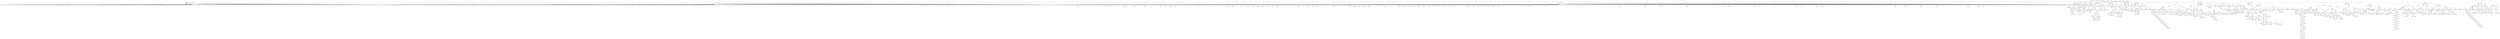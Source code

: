 digraph ast {
node [shape=none];
259443 [label=<<TABLE border='1' cellspacing='0' cellpadding='10' style='rounded' ><TR><TD border='0'>259443</TD><TD border='0'><B>ClassName</B></TD></TR><HR/><TR><TD border='0' cellpadding='5' colspan='2'>SimplePie_Parse_Date</TD></TR></TABLE>>];
259443 -> 259442 [weight=2];
259442 [label=<<TABLE border='1' cellspacing='0' cellpadding='10' style='rounded' ><TR><TD border='0'>259442</TD><TD border='0'><B>Id</B></TD></TR><HR/><TR><TD border='0' cellpadding='5' colspan='2'>SimplePie_Parse_Date</TD></TR></TABLE>>];
259447 [label=<<TABLE border='1' cellspacing='0' cellpadding='10' style='rounded' ><TR><TD border='0'>259447</TD><TD border='0'><B>StringLiteral</B></TD></TR><HR/><TR><TD border='0' cellpadding='5' colspan='2'>mon</TD></TR></TABLE>>];
259446 [label=<<TABLE border='1' cellspacing='0' cellpadding='10' style='rounded' ><TR><TD border='0'>259446</TD><TD border='0'><B>Variable</B></TD></TR><HR/><TR><TD border='0' cellpadding='5'>(1020, 5284)</TD><TD border='0' cellpadding='5'>day</TD></TR></TABLE>>];
259445 [label=<<TABLE border='1' cellspacing='0' cellpadding='10' style='rounded' ><TR><TD border='0'>259445</TD><TD border='0'><B>MemberDeclaration</B></TD></TR></TABLE>>];
259445 -> 259444 [weight=2];
259444 [label=<<TABLE border='1' cellspacing='0' cellpadding='10' style='rounded' ><TR><TD border='0'>259444</TD><TD border='0'><B>Variable</B></TD></TR><HR/><TR><TD border='0' cellpadding='5'>(0, 477)</TD><TD border='0' cellpadding='5'>date</TD></TR></TABLE>>];
259451 [label=<<TABLE border='1' cellspacing='0' cellpadding='10' style='rounded' ><TR><TD border='0'>259451</TD><TD border='0'><B>StringLiteral</B></TD></TR><HR/><TR><TD border='0' cellpadding='5' colspan='2'>tue</TD></TR></TABLE>>];
259450 [label=<<TABLE border='1' cellspacing='0' cellpadding='10' style='rounded' ><TR><TD border='0'>259450</TD><TD border='0'><B>IntegerLiteral</B></TD></TR><HR/><TR><TD border='0' cellpadding='5' colspan='2'>1</TD></TR></TABLE>>];
259449 [label=<<TABLE border='1' cellspacing='0' cellpadding='10' style='rounded' ><TR><TD border='0'>259449</TD><TD border='0'><B>StringLiteral</B></TD></TR><HR/><TR><TD border='0' cellpadding='5' colspan='2'>monday</TD></TR></TABLE>>];
259448 [label=<<TABLE border='1' cellspacing='0' cellpadding='10' style='rounded' ><TR><TD border='0'>259448</TD><TD border='0'><B>IntegerLiteral</B></TD></TR><HR/><TR><TD border='0' cellpadding='5' colspan='2'>1</TD></TR></TABLE>>];
259455 [label=<<TABLE border='1' cellspacing='0' cellpadding='10' style='rounded' ><TR><TD border='0'>259455</TD><TD border='0'><B>StringLiteral</B></TD></TR><HR/><TR><TD border='0' cellpadding='5' colspan='2'>wed</TD></TR></TABLE>>];
259454 [label=<<TABLE border='1' cellspacing='0' cellpadding='10' style='rounded' ><TR><TD border='0'>259454</TD><TD border='0'><B>IntegerLiteral</B></TD></TR><HR/><TR><TD border='0' cellpadding='5' colspan='2'>2</TD></TR></TABLE>>];
259453 [label=<<TABLE border='1' cellspacing='0' cellpadding='10' style='rounded' ><TR><TD border='0'>259453</TD><TD border='0'><B>StringLiteral</B></TD></TR><HR/><TR><TD border='0' cellpadding='5' colspan='2'>tuesday</TD></TR></TABLE>>];
259452 [label=<<TABLE border='1' cellspacing='0' cellpadding='10' style='rounded' ><TR><TD border='0'>259452</TD><TD border='0'><B>IntegerLiteral</B></TD></TR><HR/><TR><TD border='0' cellpadding='5' colspan='2'>2</TD></TR></TABLE>>];
259459 [label=<<TABLE border='1' cellspacing='0' cellpadding='10' style='rounded' ><TR><TD border='0'>259459</TD><TD border='0'><B>StringLiteral</B></TD></TR><HR/><TR><TD border='0' cellpadding='5' colspan='2'>thu</TD></TR></TABLE>>];
259458 [label=<<TABLE border='1' cellspacing='0' cellpadding='10' style='rounded' ><TR><TD border='0'>259458</TD><TD border='0'><B>IntegerLiteral</B></TD></TR><HR/><TR><TD border='0' cellpadding='5' colspan='2'>3</TD></TR></TABLE>>];
259457 [label=<<TABLE border='1' cellspacing='0' cellpadding='10' style='rounded' ><TR><TD border='0'>259457</TD><TD border='0'><B>StringLiteral</B></TD></TR><HR/><TR><TD border='0' cellpadding='5' colspan='2'>wednesday</TD></TR></TABLE>>];
259456 [label=<<TABLE border='1' cellspacing='0' cellpadding='10' style='rounded' ><TR><TD border='0'>259456</TD><TD border='0'><B>IntegerLiteral</B></TD></TR><HR/><TR><TD border='0' cellpadding='5' colspan='2'>3</TD></TR></TABLE>>];
259463 [label=<<TABLE border='1' cellspacing='0' cellpadding='10' style='rounded' ><TR><TD border='0'>259463</TD><TD border='0'><B>StringLiteral</B></TD></TR><HR/><TR><TD border='0' cellpadding='5' colspan='2'>fri</TD></TR></TABLE>>];
259462 [label=<<TABLE border='1' cellspacing='0' cellpadding='10' style='rounded' ><TR><TD border='0'>259462</TD><TD border='0'><B>IntegerLiteral</B></TD></TR><HR/><TR><TD border='0' cellpadding='5' colspan='2'>4</TD></TR></TABLE>>];
259461 [label=<<TABLE border='1' cellspacing='0' cellpadding='10' style='rounded' ><TR><TD border='0'>259461</TD><TD border='0'><B>StringLiteral</B></TD></TR><HR/><TR><TD border='0' cellpadding='5' colspan='2'>thursday</TD></TR></TABLE>>];
259460 [label=<<TABLE border='1' cellspacing='0' cellpadding='10' style='rounded' ><TR><TD border='0'>259460</TD><TD border='0'><B>IntegerLiteral</B></TD></TR><HR/><TR><TD border='0' cellpadding='5' colspan='2'>4</TD></TR></TABLE>>];
259467 [label=<<TABLE border='1' cellspacing='0' cellpadding='10' style='rounded' ><TR><TD border='0'>259467</TD><TD border='0'><B>StringLiteral</B></TD></TR><HR/><TR><TD border='0' cellpadding='5' colspan='2'>sat</TD></TR></TABLE>>];
259466 [label=<<TABLE border='1' cellspacing='0' cellpadding='10' style='rounded' ><TR><TD border='0'>259466</TD><TD border='0'><B>IntegerLiteral</B></TD></TR><HR/><TR><TD border='0' cellpadding='5' colspan='2'>5</TD></TR></TABLE>>];
259465 [label=<<TABLE border='1' cellspacing='0' cellpadding='10' style='rounded' ><TR><TD border='0'>259465</TD><TD border='0'><B>StringLiteral</B></TD></TR><HR/><TR><TD border='0' cellpadding='5' colspan='2'>friday</TD></TR></TABLE>>];
259464 [label=<<TABLE border='1' cellspacing='0' cellpadding='10' style='rounded' ><TR><TD border='0'>259464</TD><TD border='0'><B>IntegerLiteral</B></TD></TR><HR/><TR><TD border='0' cellpadding='5' colspan='2'>5</TD></TR></TABLE>>];
259471 [label=<<TABLE border='1' cellspacing='0' cellpadding='10' style='rounded' ><TR><TD border='0'>259471</TD><TD border='0'><B>StringLiteral</B></TD></TR><HR/><TR><TD border='0' cellpadding='5' colspan='2'>sun</TD></TR></TABLE>>];
259470 [label=<<TABLE border='1' cellspacing='0' cellpadding='10' style='rounded' ><TR><TD border='0'>259470</TD><TD border='0'><B>IntegerLiteral</B></TD></TR><HR/><TR><TD border='0' cellpadding='5' colspan='2'>6</TD></TR></TABLE>>];
259469 [label=<<TABLE border='1' cellspacing='0' cellpadding='10' style='rounded' ><TR><TD border='0'>259469</TD><TD border='0'><B>StringLiteral</B></TD></TR><HR/><TR><TD border='0' cellpadding='5' colspan='2'>saturday</TD></TR></TABLE>>];
259468 [label=<<TABLE border='1' cellspacing='0' cellpadding='10' style='rounded' ><TR><TD border='0'>259468</TD><TD border='0'><B>IntegerLiteral</B></TD></TR><HR/><TR><TD border='0' cellpadding='5' colspan='2'>6</TD></TR></TABLE>>];
259475 [label=<<TABLE border='1' cellspacing='0' cellpadding='10' style='rounded' ><TR><TD border='0'>259475</TD><TD border='0'><B>StringLiteral</B></TD></TR><HR/><TR><TD border='0' cellpadding='5' colspan='2'>maandag</TD></TR></TABLE>>];
259474 [label=<<TABLE border='1' cellspacing='0' cellpadding='10' style='rounded' ><TR><TD border='0'>259474</TD><TD border='0'><B>IntegerLiteral</B></TD></TR><HR/><TR><TD border='0' cellpadding='5' colspan='2'>7</TD></TR></TABLE>>];
259473 [label=<<TABLE border='1' cellspacing='0' cellpadding='10' style='rounded' ><TR><TD border='0'>259473</TD><TD border='0'><B>StringLiteral</B></TD></TR><HR/><TR><TD border='0' cellpadding='5' colspan='2'>sunday</TD></TR></TABLE>>];
259472 [label=<<TABLE border='1' cellspacing='0' cellpadding='10' style='rounded' ><TR><TD border='0'>259472</TD><TD border='0'><B>IntegerLiteral</B></TD></TR><HR/><TR><TD border='0' cellpadding='5' colspan='2'>7</TD></TR></TABLE>>];
259479 [label=<<TABLE border='1' cellspacing='0' cellpadding='10' style='rounded' ><TR><TD border='0'>259479</TD><TD border='0'><B>StringLiteral</B></TD></TR><HR/><TR><TD border='0' cellpadding='5' colspan='2'>woensdag</TD></TR></TABLE>>];
259478 [label=<<TABLE border='1' cellspacing='0' cellpadding='10' style='rounded' ><TR><TD border='0'>259478</TD><TD border='0'><B>IntegerLiteral</B></TD></TR><HR/><TR><TD border='0' cellpadding='5' colspan='2'>2</TD></TR></TABLE>>];
259477 [label=<<TABLE border='1' cellspacing='0' cellpadding='10' style='rounded' ><TR><TD border='0'>259477</TD><TD border='0'><B>StringLiteral</B></TD></TR><HR/><TR><TD border='0' cellpadding='5' colspan='2'>dinsdag</TD></TR></TABLE>>];
259476 [label=<<TABLE border='1' cellspacing='0' cellpadding='10' style='rounded' ><TR><TD border='0'>259476</TD><TD border='0'><B>IntegerLiteral</B></TD></TR><HR/><TR><TD border='0' cellpadding='5' colspan='2'>1</TD></TR></TABLE>>];
259483 [label=<<TABLE border='1' cellspacing='0' cellpadding='10' style='rounded' ><TR><TD border='0'>259483</TD><TD border='0'><B>StringLiteral</B></TD></TR><HR/><TR><TD border='0' cellpadding='5' colspan='2'>vrijdag</TD></TR></TABLE>>];
259482 [label=<<TABLE border='1' cellspacing='0' cellpadding='10' style='rounded' ><TR><TD border='0'>259482</TD><TD border='0'><B>IntegerLiteral</B></TD></TR><HR/><TR><TD border='0' cellpadding='5' colspan='2'>4</TD></TR></TABLE>>];
259481 [label=<<TABLE border='1' cellspacing='0' cellpadding='10' style='rounded' ><TR><TD border='0'>259481</TD><TD border='0'><B>StringLiteral</B></TD></TR><HR/><TR><TD border='0' cellpadding='5' colspan='2'>donderdag</TD></TR></TABLE>>];
259480 [label=<<TABLE border='1' cellspacing='0' cellpadding='10' style='rounded' ><TR><TD border='0'>259480</TD><TD border='0'><B>IntegerLiteral</B></TD></TR><HR/><TR><TD border='0' cellpadding='5' colspan='2'>3</TD></TR></TABLE>>];
259487 [label=<<TABLE border='1' cellspacing='0' cellpadding='10' style='rounded' ><TR><TD border='0'>259487</TD><TD border='0'><B>StringLiteral</B></TD></TR><HR/><TR><TD border='0' cellpadding='5' colspan='2'>zondag</TD></TR></TABLE>>];
259486 [label=<<TABLE border='1' cellspacing='0' cellpadding='10' style='rounded' ><TR><TD border='0'>259486</TD><TD border='0'><B>IntegerLiteral</B></TD></TR><HR/><TR><TD border='0' cellpadding='5' colspan='2'>6</TD></TR></TABLE>>];
259485 [label=<<TABLE border='1' cellspacing='0' cellpadding='10' style='rounded' ><TR><TD border='0'>259485</TD><TD border='0'><B>StringLiteral</B></TD></TR><HR/><TR><TD border='0' cellpadding='5' colspan='2'>zaterdag</TD></TR></TABLE>>];
259484 [label=<<TABLE border='1' cellspacing='0' cellpadding='10' style='rounded' ><TR><TD border='0'>259484</TD><TD border='0'><B>IntegerLiteral</B></TD></TR><HR/><TR><TD border='0' cellpadding='5' colspan='2'>5</TD></TR></TABLE>>];
259491 [label=<<TABLE border='1' cellspacing='0' cellpadding='10' style='rounded' ><TR><TD border='0'>259491</TD><TD border='0'><B>StringLiteral</B></TD></TR><HR/><TR><TD border='0' cellpadding='5' colspan='2'>mardi</TD></TR></TABLE>>];
259490 [label=<<TABLE border='1' cellspacing='0' cellpadding='10' style='rounded' ><TR><TD border='0'>259490</TD><TD border='0'><B>IntegerLiteral</B></TD></TR><HR/><TR><TD border='0' cellpadding='5' colspan='2'>1</TD></TR></TABLE>>];
259489 [label=<<TABLE border='1' cellspacing='0' cellpadding='10' style='rounded' ><TR><TD border='0'>259489</TD><TD border='0'><B>StringLiteral</B></TD></TR><HR/><TR><TD border='0' cellpadding='5' colspan='2'>lundi</TD></TR></TABLE>>];
259488 [label=<<TABLE border='1' cellspacing='0' cellpadding='10' style='rounded' ><TR><TD border='0'>259488</TD><TD border='0'><B>IntegerLiteral</B></TD></TR><HR/><TR><TD border='0' cellpadding='5' colspan='2'>7</TD></TR></TABLE>>];
259495 [label=<<TABLE border='1' cellspacing='0' cellpadding='10' style='rounded' ><TR><TD border='0'>259495</TD><TD border='0'><B>StringLiteral</B></TD></TR><HR/><TR><TD border='0' cellpadding='5' colspan='2'>jeudi</TD></TR></TABLE>>];
259494 [label=<<TABLE border='1' cellspacing='0' cellpadding='10' style='rounded' ><TR><TD border='0'>259494</TD><TD border='0'><B>IntegerLiteral</B></TD></TR><HR/><TR><TD border='0' cellpadding='5' colspan='2'>3</TD></TR></TABLE>>];
259493 [label=<<TABLE border='1' cellspacing='0' cellpadding='10' style='rounded' ><TR><TD border='0'>259493</TD><TD border='0'><B>StringLiteral</B></TD></TR><HR/><TR><TD border='0' cellpadding='5' colspan='2'>mercredi</TD></TR></TABLE>>];
259492 [label=<<TABLE border='1' cellspacing='0' cellpadding='10' style='rounded' ><TR><TD border='0'>259492</TD><TD border='0'><B>IntegerLiteral</B></TD></TR><HR/><TR><TD border='0' cellpadding='5' colspan='2'>2</TD></TR></TABLE>>];
259499 [label=<<TABLE border='1' cellspacing='0' cellpadding='10' style='rounded' ><TR><TD border='0'>259499</TD><TD border='0'><B>StringLiteral</B></TD></TR><HR/><TR><TD border='0' cellpadding='5' colspan='2'>samedi</TD></TR></TABLE>>];
259498 [label=<<TABLE border='1' cellspacing='0' cellpadding='10' style='rounded' ><TR><TD border='0'>259498</TD><TD border='0'><B>IntegerLiteral</B></TD></TR><HR/><TR><TD border='0' cellpadding='5' colspan='2'>5</TD></TR></TABLE>>];
259497 [label=<<TABLE border='1' cellspacing='0' cellpadding='10' style='rounded' ><TR><TD border='0'>259497</TD><TD border='0'><B>StringLiteral</B></TD></TR><HR/><TR><TD border='0' cellpadding='5' colspan='2'>vendredi</TD></TR></TABLE>>];
259496 [label=<<TABLE border='1' cellspacing='0' cellpadding='10' style='rounded' ><TR><TD border='0'>259496</TD><TD border='0'><B>IntegerLiteral</B></TD></TR><HR/><TR><TD border='0' cellpadding='5' colspan='2'>4</TD></TR></TABLE>>];
259503 [label=<<TABLE border='1' cellspacing='0' cellpadding='10' style='rounded' ><TR><TD border='0'>259503</TD><TD border='0'><B>StringLiteral</B></TD></TR><HR/><TR><TD border='0' cellpadding='5' colspan='2'>montag</TD></TR></TABLE>>];
259502 [label=<<TABLE border='1' cellspacing='0' cellpadding='10' style='rounded' ><TR><TD border='0'>259502</TD><TD border='0'><B>IntegerLiteral</B></TD></TR><HR/><TR><TD border='0' cellpadding='5' colspan='2'>7</TD></TR></TABLE>>];
259501 [label=<<TABLE border='1' cellspacing='0' cellpadding='10' style='rounded' ><TR><TD border='0'>259501</TD><TD border='0'><B>StringLiteral</B></TD></TR><HR/><TR><TD border='0' cellpadding='5' colspan='2'>dimanche</TD></TR></TABLE>>];
259500 [label=<<TABLE border='1' cellspacing='0' cellpadding='10' style='rounded' ><TR><TD border='0'>259500</TD><TD border='0'><B>IntegerLiteral</B></TD></TR><HR/><TR><TD border='0' cellpadding='5' colspan='2'>6</TD></TR></TABLE>>];
259507 [label=<<TABLE border='1' cellspacing='0' cellpadding='10' style='rounded' ><TR><TD border='0'>259507</TD><TD border='0'><B>StringLiteral</B></TD></TR><HR/><TR><TD border='0' cellpadding='5' colspan='2'>mittwoch</TD></TR></TABLE>>];
259506 [label=<<TABLE border='1' cellspacing='0' cellpadding='10' style='rounded' ><TR><TD border='0'>259506</TD><TD border='0'><B>IntegerLiteral</B></TD></TR><HR/><TR><TD border='0' cellpadding='5' colspan='2'>2</TD></TR></TABLE>>];
259505 [label=<<TABLE border='1' cellspacing='0' cellpadding='10' style='rounded' ><TR><TD border='0'>259505</TD><TD border='0'><B>StringLiteral</B></TD></TR><HR/><TR><TD border='0' cellpadding='5' colspan='2'>dienstag</TD></TR></TABLE>>];
259504 [label=<<TABLE border='1' cellspacing='0' cellpadding='10' style='rounded' ><TR><TD border='0'>259504</TD><TD border='0'><B>IntegerLiteral</B></TD></TR><HR/><TR><TD border='0' cellpadding='5' colspan='2'>1</TD></TR></TABLE>>];
259511 [label=<<TABLE border='1' cellspacing='0' cellpadding='10' style='rounded' ><TR><TD border='0'>259511</TD><TD border='0'><B>StringLiteral</B></TD></TR><HR/><TR><TD border='0' cellpadding='5' colspan='2'>freitag</TD></TR></TABLE>>];
259510 [label=<<TABLE border='1' cellspacing='0' cellpadding='10' style='rounded' ><TR><TD border='0'>259510</TD><TD border='0'><B>IntegerLiteral</B></TD></TR><HR/><TR><TD border='0' cellpadding='5' colspan='2'>4</TD></TR></TABLE>>];
259509 [label=<<TABLE border='1' cellspacing='0' cellpadding='10' style='rounded' ><TR><TD border='0'>259509</TD><TD border='0'><B>StringLiteral</B></TD></TR><HR/><TR><TD border='0' cellpadding='5' colspan='2'>donnerstag</TD></TR></TABLE>>];
259508 [label=<<TABLE border='1' cellspacing='0' cellpadding='10' style='rounded' ><TR><TD border='0'>259508</TD><TD border='0'><B>IntegerLiteral</B></TD></TR><HR/><TR><TD border='0' cellpadding='5' colspan='2'>3</TD></TR></TABLE>>];
259515 [label=<<TABLE border='1' cellspacing='0' cellpadding='10' style='rounded' ><TR><TD border='0'>259515</TD><TD border='0'><B>StringLiteral</B></TD></TR><HR/><TR><TD border='0' cellpadding='5' colspan='2'>sonnabend</TD></TR></TABLE>>];
259514 [label=<<TABLE border='1' cellspacing='0' cellpadding='10' style='rounded' ><TR><TD border='0'>259514</TD><TD border='0'><B>IntegerLiteral</B></TD></TR><HR/><TR><TD border='0' cellpadding='5' colspan='2'>6</TD></TR></TABLE>>];
259513 [label=<<TABLE border='1' cellspacing='0' cellpadding='10' style='rounded' ><TR><TD border='0'>259513</TD><TD border='0'><B>StringLiteral</B></TD></TR><HR/><TR><TD border='0' cellpadding='5' colspan='2'>samstag</TD></TR></TABLE>>];
259512 [label=<<TABLE border='1' cellspacing='0' cellpadding='10' style='rounded' ><TR><TD border='0'>259512</TD><TD border='0'><B>IntegerLiteral</B></TD></TR><HR/><TR><TD border='0' cellpadding='5' colspan='2'>5</TD></TR></TABLE>>];
259519 [label=<<TABLE border='1' cellspacing='0' cellpadding='10' style='rounded' ><TR><TD border='0'>259519</TD><TD border='0'><B>StringLiteral</B></TD></TR><HR/><TR><TD border='0' cellpadding='5' colspan='2'>lunedì</TD></TR></TABLE>>];
259518 [label=<<TABLE border='1' cellspacing='0' cellpadding='10' style='rounded' ><TR><TD border='0'>259518</TD><TD border='0'><B>IntegerLiteral</B></TD></TR><HR/><TR><TD border='0' cellpadding='5' colspan='2'>7</TD></TR></TABLE>>];
259517 [label=<<TABLE border='1' cellspacing='0' cellpadding='10' style='rounded' ><TR><TD border='0'>259517</TD><TD border='0'><B>StringLiteral</B></TD></TR><HR/><TR><TD border='0' cellpadding='5' colspan='2'>sonntag</TD></TR></TABLE>>];
259516 [label=<<TABLE border='1' cellspacing='0' cellpadding='10' style='rounded' ><TR><TD border='0'>259516</TD><TD border='0'><B>IntegerLiteral</B></TD></TR><HR/><TR><TD border='0' cellpadding='5' colspan='2'>6</TD></TR></TABLE>>];
259523 [label=<<TABLE border='1' cellspacing='0' cellpadding='10' style='rounded' ><TR><TD border='0'>259523</TD><TD border='0'><B>StringLiteral</B></TD></TR><HR/><TR><TD border='0' cellpadding='5' colspan='2'>mercoledì</TD></TR></TABLE>>];
259522 [label=<<TABLE border='1' cellspacing='0' cellpadding='10' style='rounded' ><TR><TD border='0'>259522</TD><TD border='0'><B>IntegerLiteral</B></TD></TR><HR/><TR><TD border='0' cellpadding='5' colspan='2'>2</TD></TR></TABLE>>];
259521 [label=<<TABLE border='1' cellspacing='0' cellpadding='10' style='rounded' ><TR><TD border='0'>259521</TD><TD border='0'><B>StringLiteral</B></TD></TR><HR/><TR><TD border='0' cellpadding='5' colspan='2'>martedì</TD></TR></TABLE>>];
259520 [label=<<TABLE border='1' cellspacing='0' cellpadding='10' style='rounded' ><TR><TD border='0'>259520</TD><TD border='0'><B>IntegerLiteral</B></TD></TR><HR/><TR><TD border='0' cellpadding='5' colspan='2'>1</TD></TR></TABLE>>];
259527 [label=<<TABLE border='1' cellspacing='0' cellpadding='10' style='rounded' ><TR><TD border='0'>259527</TD><TD border='0'><B>StringLiteral</B></TD></TR><HR/><TR><TD border='0' cellpadding='5' colspan='2'>venerdì</TD></TR></TABLE>>];
259526 [label=<<TABLE border='1' cellspacing='0' cellpadding='10' style='rounded' ><TR><TD border='0'>259526</TD><TD border='0'><B>IntegerLiteral</B></TD></TR><HR/><TR><TD border='0' cellpadding='5' colspan='2'>4</TD></TR></TABLE>>];
259525 [label=<<TABLE border='1' cellspacing='0' cellpadding='10' style='rounded' ><TR><TD border='0'>259525</TD><TD border='0'><B>StringLiteral</B></TD></TR><HR/><TR><TD border='0' cellpadding='5' colspan='2'>giovedì</TD></TR></TABLE>>];
259524 [label=<<TABLE border='1' cellspacing='0' cellpadding='10' style='rounded' ><TR><TD border='0'>259524</TD><TD border='0'><B>IntegerLiteral</B></TD></TR><HR/><TR><TD border='0' cellpadding='5' colspan='2'>3</TD></TR></TABLE>>];
259531 [label=<<TABLE border='1' cellspacing='0' cellpadding='10' style='rounded' ><TR><TD border='0'>259531</TD><TD border='0'><B>StringLiteral</B></TD></TR><HR/><TR><TD border='0' cellpadding='5' colspan='2'>domenica</TD></TR></TABLE>>];
259530 [label=<<TABLE border='1' cellspacing='0' cellpadding='10' style='rounded' ><TR><TD border='0'>259530</TD><TD border='0'><B>IntegerLiteral</B></TD></TR><HR/><TR><TD border='0' cellpadding='5' colspan='2'>6</TD></TR></TABLE>>];
259529 [label=<<TABLE border='1' cellspacing='0' cellpadding='10' style='rounded' ><TR><TD border='0'>259529</TD><TD border='0'><B>StringLiteral</B></TD></TR><HR/><TR><TD border='0' cellpadding='5' colspan='2'>sabato</TD></TR></TABLE>>];
259528 [label=<<TABLE border='1' cellspacing='0' cellpadding='10' style='rounded' ><TR><TD border='0'>259528</TD><TD border='0'><B>IntegerLiteral</B></TD></TR><HR/><TR><TD border='0' cellpadding='5' colspan='2'>5</TD></TR></TABLE>>];
259535 [label=<<TABLE border='1' cellspacing='0' cellpadding='10' style='rounded' ><TR><TD border='0'>259535</TD><TD border='0'><B>StringLiteral</B></TD></TR><HR/><TR><TD border='0' cellpadding='5' colspan='2'>martes</TD></TR></TABLE>>];
259534 [label=<<TABLE border='1' cellspacing='0' cellpadding='10' style='rounded' ><TR><TD border='0'>259534</TD><TD border='0'><B>IntegerLiteral</B></TD></TR><HR/><TR><TD border='0' cellpadding='5' colspan='2'>1</TD></TR></TABLE>>];
259533 [label=<<TABLE border='1' cellspacing='0' cellpadding='10' style='rounded' ><TR><TD border='0'>259533</TD><TD border='0'><B>StringLiteral</B></TD></TR><HR/><TR><TD border='0' cellpadding='5' colspan='2'>lunes</TD></TR></TABLE>>];
259532 [label=<<TABLE border='1' cellspacing='0' cellpadding='10' style='rounded' ><TR><TD border='0'>259532</TD><TD border='0'><B>IntegerLiteral</B></TD></TR><HR/><TR><TD border='0' cellpadding='5' colspan='2'>7</TD></TR></TABLE>>];
259539 [label=<<TABLE border='1' cellspacing='0' cellpadding='10' style='rounded' ><TR><TD border='0'>259539</TD><TD border='0'><B>StringLiteral</B></TD></TR><HR/><TR><TD border='0' cellpadding='5' colspan='2'>jueves</TD></TR></TABLE>>];
259538 [label=<<TABLE border='1' cellspacing='0' cellpadding='10' style='rounded' ><TR><TD border='0'>259538</TD><TD border='0'><B>IntegerLiteral</B></TD></TR><HR/><TR><TD border='0' cellpadding='5' colspan='2'>3</TD></TR></TABLE>>];
259537 [label=<<TABLE border='1' cellspacing='0' cellpadding='10' style='rounded' ><TR><TD border='0'>259537</TD><TD border='0'><B>StringLiteral</B></TD></TR><HR/><TR><TD border='0' cellpadding='5' colspan='2'>miércoles</TD></TR></TABLE>>];
259536 [label=<<TABLE border='1' cellspacing='0' cellpadding='10' style='rounded' ><TR><TD border='0'>259536</TD><TD border='0'><B>IntegerLiteral</B></TD></TR><HR/><TR><TD border='0' cellpadding='5' colspan='2'>2</TD></TR></TABLE>>];
259543 [label=<<TABLE border='1' cellspacing='0' cellpadding='10' style='rounded' ><TR><TD border='0'>259543</TD><TD border='0'><B>StringLiteral</B></TD></TR><HR/><TR><TD border='0' cellpadding='5' colspan='2'>sábado</TD></TR></TABLE>>];
259542 [label=<<TABLE border='1' cellspacing='0' cellpadding='10' style='rounded' ><TR><TD border='0'>259542</TD><TD border='0'><B>IntegerLiteral</B></TD></TR><HR/><TR><TD border='0' cellpadding='5' colspan='2'>5</TD></TR></TABLE>>];
259541 [label=<<TABLE border='1' cellspacing='0' cellpadding='10' style='rounded' ><TR><TD border='0'>259541</TD><TD border='0'><B>StringLiteral</B></TD></TR><HR/><TR><TD border='0' cellpadding='5' colspan='2'>viernes</TD></TR></TABLE>>];
259540 [label=<<TABLE border='1' cellspacing='0' cellpadding='10' style='rounded' ><TR><TD border='0'>259540</TD><TD border='0'><B>IntegerLiteral</B></TD></TR><HR/><TR><TD border='0' cellpadding='5' colspan='2'>4</TD></TR></TABLE>>];
259547 [label=<<TABLE border='1' cellspacing='0' cellpadding='10' style='rounded' ><TR><TD border='0'>259547</TD><TD border='0'><B>StringLiteral</B></TD></TR><HR/><TR><TD border='0' cellpadding='5' colspan='2'>maanantai</TD></TR></TABLE>>];
259546 [label=<<TABLE border='1' cellspacing='0' cellpadding='10' style='rounded' ><TR><TD border='0'>259546</TD><TD border='0'><B>IntegerLiteral</B></TD></TR><HR/><TR><TD border='0' cellpadding='5' colspan='2'>7</TD></TR></TABLE>>];
259545 [label=<<TABLE border='1' cellspacing='0' cellpadding='10' style='rounded' ><TR><TD border='0'>259545</TD><TD border='0'><B>StringLiteral</B></TD></TR><HR/><TR><TD border='0' cellpadding='5' colspan='2'>domingo</TD></TR></TABLE>>];
259544 [label=<<TABLE border='1' cellspacing='0' cellpadding='10' style='rounded' ><TR><TD border='0'>259544</TD><TD border='0'><B>IntegerLiteral</B></TD></TR><HR/><TR><TD border='0' cellpadding='5' colspan='2'>6</TD></TR></TABLE>>];
259551 [label=<<TABLE border='1' cellspacing='0' cellpadding='10' style='rounded' ><TR><TD border='0'>259551</TD><TD border='0'><B>StringLiteral</B></TD></TR><HR/><TR><TD border='0' cellpadding='5' colspan='2'>keskiviikko</TD></TR></TABLE>>];
259550 [label=<<TABLE border='1' cellspacing='0' cellpadding='10' style='rounded' ><TR><TD border='0'>259550</TD><TD border='0'><B>IntegerLiteral</B></TD></TR><HR/><TR><TD border='0' cellpadding='5' colspan='2'>2</TD></TR></TABLE>>];
259549 [label=<<TABLE border='1' cellspacing='0' cellpadding='10' style='rounded' ><TR><TD border='0'>259549</TD><TD border='0'><B>StringLiteral</B></TD></TR><HR/><TR><TD border='0' cellpadding='5' colspan='2'>tiistai</TD></TR></TABLE>>];
259548 [label=<<TABLE border='1' cellspacing='0' cellpadding='10' style='rounded' ><TR><TD border='0'>259548</TD><TD border='0'><B>IntegerLiteral</B></TD></TR><HR/><TR><TD border='0' cellpadding='5' colspan='2'>1</TD></TR></TABLE>>];
259555 [label=<<TABLE border='1' cellspacing='0' cellpadding='10' style='rounded' ><TR><TD border='0'>259555</TD><TD border='0'><B>StringLiteral</B></TD></TR><HR/><TR><TD border='0' cellpadding='5' colspan='2'>perjantai</TD></TR></TABLE>>];
259554 [label=<<TABLE border='1' cellspacing='0' cellpadding='10' style='rounded' ><TR><TD border='0'>259554</TD><TD border='0'><B>IntegerLiteral</B></TD></TR><HR/><TR><TD border='0' cellpadding='5' colspan='2'>4</TD></TR></TABLE>>];
259553 [label=<<TABLE border='1' cellspacing='0' cellpadding='10' style='rounded' ><TR><TD border='0'>259553</TD><TD border='0'><B>StringLiteral</B></TD></TR><HR/><TR><TD border='0' cellpadding='5' colspan='2'>torstai</TD></TR></TABLE>>];
259552 [label=<<TABLE border='1' cellspacing='0' cellpadding='10' style='rounded' ><TR><TD border='0'>259552</TD><TD border='0'><B>IntegerLiteral</B></TD></TR><HR/><TR><TD border='0' cellpadding='5' colspan='2'>3</TD></TR></TABLE>>];
259559 [label=<<TABLE border='1' cellspacing='0' cellpadding='10' style='rounded' ><TR><TD border='0'>259559</TD><TD border='0'><B>StringLiteral</B></TD></TR><HR/><TR><TD border='0' cellpadding='5' colspan='2'>sunnuntai</TD></TR></TABLE>>];
259558 [label=<<TABLE border='1' cellspacing='0' cellpadding='10' style='rounded' ><TR><TD border='0'>259558</TD><TD border='0'><B>IntegerLiteral</B></TD></TR><HR/><TR><TD border='0' cellpadding='5' colspan='2'>6</TD></TR></TABLE>>];
259557 [label=<<TABLE border='1' cellspacing='0' cellpadding='10' style='rounded' ><TR><TD border='0'>259557</TD><TD border='0'><B>StringLiteral</B></TD></TR><HR/><TR><TD border='0' cellpadding='5' colspan='2'>lauantai</TD></TR></TABLE>>];
259556 [label=<<TABLE border='1' cellspacing='0' cellpadding='10' style='rounded' ><TR><TD border='0'>259556</TD><TD border='0'><B>IntegerLiteral</B></TD></TR><HR/><TR><TD border='0' cellpadding='5' colspan='2'>5</TD></TR></TABLE>>];
259563 [label=<<TABLE border='1' cellspacing='0' cellpadding='10' style='rounded' ><TR><TD border='0'>259563</TD><TD border='0'><B>StringLiteral</B></TD></TR><HR/><TR><TD border='0' cellpadding='5' colspan='2'>kedd</TD></TR></TABLE>>];
259562 [label=<<TABLE border='1' cellspacing='0' cellpadding='10' style='rounded' ><TR><TD border='0'>259562</TD><TD border='0'><B>IntegerLiteral</B></TD></TR><HR/><TR><TD border='0' cellpadding='5' colspan='2'>1</TD></TR></TABLE>>];
259561 [label=<<TABLE border='1' cellspacing='0' cellpadding='10' style='rounded' ><TR><TD border='0'>259561</TD><TD border='0'><B>StringLiteral</B></TD></TR><HR/><TR><TD border='0' cellpadding='5' colspan='2'>hétfő</TD></TR></TABLE>>];
259560 [label=<<TABLE border='1' cellspacing='0' cellpadding='10' style='rounded' ><TR><TD border='0'>259560</TD><TD border='0'><B>IntegerLiteral</B></TD></TR><HR/><TR><TD border='0' cellpadding='5' colspan='2'>7</TD></TR></TABLE>>];
259567 [label=<<TABLE border='1' cellspacing='0' cellpadding='10' style='rounded' ><TR><TD border='0'>259567</TD><TD border='0'><B>StringLiteral</B></TD></TR><HR/><TR><TD border='0' cellpadding='5' colspan='2'>csütörtok</TD></TR></TABLE>>];
259566 [label=<<TABLE border='1' cellspacing='0' cellpadding='10' style='rounded' ><TR><TD border='0'>259566</TD><TD border='0'><B>IntegerLiteral</B></TD></TR><HR/><TR><TD border='0' cellpadding='5' colspan='2'>3</TD></TR></TABLE>>];
259565 [label=<<TABLE border='1' cellspacing='0' cellpadding='10' style='rounded' ><TR><TD border='0'>259565</TD><TD border='0'><B>StringLiteral</B></TD></TR><HR/><TR><TD border='0' cellpadding='5' colspan='2'>szerda</TD></TR></TABLE>>];
259564 [label=<<TABLE border='1' cellspacing='0' cellpadding='10' style='rounded' ><TR><TD border='0'>259564</TD><TD border='0'><B>IntegerLiteral</B></TD></TR><HR/><TR><TD border='0' cellpadding='5' colspan='2'>2</TD></TR></TABLE>>];
259571 [label=<<TABLE border='1' cellspacing='0' cellpadding='10' style='rounded' ><TR><TD border='0'>259571</TD><TD border='0'><B>StringLiteral</B></TD></TR><HR/><TR><TD border='0' cellpadding='5' colspan='2'>szombat</TD></TR></TABLE>>];
259570 [label=<<TABLE border='1' cellspacing='0' cellpadding='10' style='rounded' ><TR><TD border='0'>259570</TD><TD border='0'><B>IntegerLiteral</B></TD></TR><HR/><TR><TD border='0' cellpadding='5' colspan='2'>5</TD></TR></TABLE>>];
259569 [label=<<TABLE border='1' cellspacing='0' cellpadding='10' style='rounded' ><TR><TD border='0'>259569</TD><TD border='0'><B>StringLiteral</B></TD></TR><HR/><TR><TD border='0' cellpadding='5' colspan='2'>péntek</TD></TR></TABLE>>];
259568 [label=<<TABLE border='1' cellspacing='0' cellpadding='10' style='rounded' ><TR><TD border='0'>259568</TD><TD border='0'><B>IntegerLiteral</B></TD></TR><HR/><TR><TD border='0' cellpadding='5' colspan='2'>4</TD></TR></TABLE>>];
259575 [label=<<TABLE border='1' cellspacing='0' cellpadding='10' style='rounded' ><TR><TD border='0'>259575</TD><TD border='0'><B>StringLiteral</B></TD></TR><HR/><TR><TD border='0' cellpadding='5' colspan='2'>Δευ</TD></TR></TABLE>>];
259574 [label=<<TABLE border='1' cellspacing='0' cellpadding='10' style='rounded' ><TR><TD border='0'>259574</TD><TD border='0'><B>IntegerLiteral</B></TD></TR><HR/><TR><TD border='0' cellpadding='5' colspan='2'>7</TD></TR></TABLE>>];
259573 [label=<<TABLE border='1' cellspacing='0' cellpadding='10' style='rounded' ><TR><TD border='0'>259573</TD><TD border='0'><B>StringLiteral</B></TD></TR><HR/><TR><TD border='0' cellpadding='5' colspan='2'>vasárnap</TD></TR></TABLE>>];
259572 [label=<<TABLE border='1' cellspacing='0' cellpadding='10' style='rounded' ><TR><TD border='0'>259572</TD><TD border='0'><B>IntegerLiteral</B></TD></TR><HR/><TR><TD border='0' cellpadding='5' colspan='2'>6</TD></TR></TABLE>>];
259579 [label=<<TABLE border='1' cellspacing='0' cellpadding='10' style='rounded' ><TR><TD border='0'>259579</TD><TD border='0'><B>StringLiteral</B></TD></TR><HR/><TR><TD border='0' cellpadding='5' colspan='2'>Τετ</TD></TR></TABLE>>];
259578 [label=<<TABLE border='1' cellspacing='0' cellpadding='10' style='rounded' ><TR><TD border='0'>259578</TD><TD border='0'><B>IntegerLiteral</B></TD></TR><HR/><TR><TD border='0' cellpadding='5' colspan='2'>2</TD></TR></TABLE>>];
259577 [label=<<TABLE border='1' cellspacing='0' cellpadding='10' style='rounded' ><TR><TD border='0'>259577</TD><TD border='0'><B>StringLiteral</B></TD></TR><HR/><TR><TD border='0' cellpadding='5' colspan='2'>Τρι</TD></TR></TABLE>>];
259576 [label=<<TABLE border='1' cellspacing='0' cellpadding='10' style='rounded' ><TR><TD border='0'>259576</TD><TD border='0'><B>IntegerLiteral</B></TD></TR><HR/><TR><TD border='0' cellpadding='5' colspan='2'>1</TD></TR></TABLE>>];
259583 [label=<<TABLE border='1' cellspacing='0' cellpadding='10' style='rounded' ><TR><TD border='0'>259583</TD><TD border='0'><B>StringLiteral</B></TD></TR><HR/><TR><TD border='0' cellpadding='5' colspan='2'>Παρ</TD></TR></TABLE>>];
259582 [label=<<TABLE border='1' cellspacing='0' cellpadding='10' style='rounded' ><TR><TD border='0'>259582</TD><TD border='0'><B>IntegerLiteral</B></TD></TR><HR/><TR><TD border='0' cellpadding='5' colspan='2'>4</TD></TR></TABLE>>];
259581 [label=<<TABLE border='1' cellspacing='0' cellpadding='10' style='rounded' ><TR><TD border='0'>259581</TD><TD border='0'><B>StringLiteral</B></TD></TR><HR/><TR><TD border='0' cellpadding='5' colspan='2'>Πεμ</TD></TR></TABLE>>];
259580 [label=<<TABLE border='1' cellspacing='0' cellpadding='10' style='rounded' ><TR><TD border='0'>259580</TD><TD border='0'><B>IntegerLiteral</B></TD></TR><HR/><TR><TD border='0' cellpadding='5' colspan='2'>3</TD></TR></TABLE>>];
259587 [label=<<TABLE border='1' cellspacing='0' cellpadding='10' style='rounded' ><TR><TD border='0'>259587</TD><TD border='0'><B>StringLiteral</B></TD></TR><HR/><TR><TD border='0' cellpadding='5' colspan='2'>Κυρ</TD></TR></TABLE>>];
259586 [label=<<TABLE border='1' cellspacing='0' cellpadding='10' style='rounded' ><TR><TD border='0'>259586</TD><TD border='0'><B>IntegerLiteral</B></TD></TR><HR/><TR><TD border='0' cellpadding='5' colspan='2'>6</TD></TR></TABLE>>];
259585 [label=<<TABLE border='1' cellspacing='0' cellpadding='10' style='rounded' ><TR><TD border='0'>259585</TD><TD border='0'><B>StringLiteral</B></TD></TR><HR/><TR><TD border='0' cellpadding='5' colspan='2'>Σαβ</TD></TR></TABLE>>];
259584 [label=<<TABLE border='1' cellspacing='0' cellpadding='10' style='rounded' ><TR><TD border='0'>259584</TD><TD border='0'><B>IntegerLiteral</B></TD></TR><HR/><TR><TD border='0' cellpadding='5' colspan='2'>5</TD></TR></TABLE>>];
259591 [label=<<TABLE border='1' cellspacing='0' cellpadding='10' style='rounded' ><TR><TD border='0'>259591</TD><TD border='0'><B>Variable</B></TD></TR><HR/><TR><TD border='0' cellpadding='5'>(1020, 5285)</TD><TD border='0' cellpadding='5'>month</TD></TR></TABLE>>];
259590 [label=<<TABLE border='1' cellspacing='0' cellpadding='10' style='rounded' ><TR><TD border='0'>259590</TD><TD border='0'><B>MemberDeclaration</B></TD></TR></TABLE>>];
259590 -> 259446 [weight=2];
259590 -> 259589 [weight=2];
259589 [label=<<TABLE border='1' cellspacing='0' cellpadding='10' style='rounded' ><TR><TD border='0'>259589</TD><TD border='0'><B>Array</B></TD></TR></TABLE>>];
259589 -> 259447 [weight=2];
259589 -> 259448 [weight=2];
259589 -> 259449 [weight=2];
259589 -> 259450 [weight=2];
259589 -> 259451 [weight=2];
259589 -> 259452 [weight=2];
259589 -> 259453 [weight=2];
259589 -> 259454 [weight=2];
259589 -> 259455 [weight=2];
259589 -> 259456 [weight=2];
259589 -> 259457 [weight=2];
259589 -> 259458 [weight=2];
259589 -> 259459 [weight=2];
259589 -> 259460 [weight=2];
259589 -> 259461 [weight=2];
259589 -> 259462 [weight=2];
259589 -> 259463 [weight=2];
259589 -> 259464 [weight=2];
259589 -> 259465 [weight=2];
259589 -> 259466 [weight=2];
259589 -> 259467 [weight=2];
259589 -> 259468 [weight=2];
259589 -> 259469 [weight=2];
259589 -> 259470 [weight=2];
259589 -> 259471 [weight=2];
259589 -> 259472 [weight=2];
259589 -> 259473 [weight=2];
259589 -> 259474 [weight=2];
259589 -> 259475 [weight=2];
259589 -> 259476 [weight=2];
259589 -> 259477 [weight=2];
259589 -> 259478 [weight=2];
259589 -> 259479 [weight=2];
259589 -> 259480 [weight=2];
259589 -> 259481 [weight=2];
259589 -> 259482 [weight=2];
259589 -> 259483 [weight=2];
259589 -> 259484 [weight=2];
259589 -> 259485 [weight=2];
259589 -> 259486 [weight=2];
259589 -> 259487 [weight=2];
259589 -> 259488 [weight=2];
259589 -> 259489 [weight=2];
259589 -> 259490 [weight=2];
259589 -> 259491 [weight=2];
259589 -> 259492 [weight=2];
259589 -> 259493 [weight=2];
259589 -> 259494 [weight=2];
259589 -> 259495 [weight=2];
259589 -> 259496 [weight=2];
259589 -> 259497 [weight=2];
259589 -> 259498 [weight=2];
259589 -> 259499 [weight=2];
259589 -> 259500 [weight=2];
259589 -> 259501 [weight=2];
259589 -> 259502 [weight=2];
259589 -> 259503 [weight=2];
259589 -> 259504 [weight=2];
259589 -> 259505 [weight=2];
259589 -> 259506 [weight=2];
259589 -> 259507 [weight=2];
259589 -> 259508 [weight=2];
259589 -> 259509 [weight=2];
259589 -> 259510 [weight=2];
259589 -> 259511 [weight=2];
259589 -> 259512 [weight=2];
259589 -> 259513 [weight=2];
259589 -> 259514 [weight=2];
259589 -> 259515 [weight=2];
259589 -> 259516 [weight=2];
259589 -> 259517 [weight=2];
259589 -> 259518 [weight=2];
259589 -> 259519 [weight=2];
259589 -> 259520 [weight=2];
259589 -> 259521 [weight=2];
259589 -> 259522 [weight=2];
259589 -> 259523 [weight=2];
259589 -> 259524 [weight=2];
259589 -> 259525 [weight=2];
259589 -> 259526 [weight=2];
259589 -> 259527 [weight=2];
259589 -> 259528 [weight=2];
259589 -> 259529 [weight=2];
259589 -> 259530 [weight=2];
259589 -> 259531 [weight=2];
259589 -> 259532 [weight=2];
259589 -> 259533 [weight=2];
259589 -> 259534 [weight=2];
259589 -> 259535 [weight=2];
259589 -> 259536 [weight=2];
259589 -> 259537 [weight=2];
259589 -> 259538 [weight=2];
259589 -> 259539 [weight=2];
259589 -> 259540 [weight=2];
259589 -> 259541 [weight=2];
259589 -> 259542 [weight=2];
259589 -> 259543 [weight=2];
259589 -> 259544 [weight=2];
259589 -> 259545 [weight=2];
259589 -> 259546 [weight=2];
259589 -> 259547 [weight=2];
259589 -> 259548 [weight=2];
259589 -> 259549 [weight=2];
259589 -> 259550 [weight=2];
259589 -> 259551 [weight=2];
259589 -> 259552 [weight=2];
259589 -> 259553 [weight=2];
259589 -> 259554 [weight=2];
259589 -> 259555 [weight=2];
259589 -> 259556 [weight=2];
259589 -> 259557 [weight=2];
259589 -> 259558 [weight=2];
259589 -> 259559 [weight=2];
259589 -> 259560 [weight=2];
259589 -> 259561 [weight=2];
259589 -> 259562 [weight=2];
259589 -> 259563 [weight=2];
259589 -> 259564 [weight=2];
259589 -> 259565 [weight=2];
259589 -> 259566 [weight=2];
259589 -> 259567 [weight=2];
259589 -> 259568 [weight=2];
259589 -> 259569 [weight=2];
259589 -> 259570 [weight=2];
259589 -> 259571 [weight=2];
259589 -> 259572 [weight=2];
259589 -> 259573 [weight=2];
259589 -> 259574 [weight=2];
259589 -> 259575 [weight=2];
259589 -> 259576 [weight=2];
259589 -> 259577 [weight=2];
259589 -> 259578 [weight=2];
259589 -> 259579 [weight=2];
259589 -> 259580 [weight=2];
259589 -> 259581 [weight=2];
259589 -> 259582 [weight=2];
259589 -> 259583 [weight=2];
259589 -> 259584 [weight=2];
259589 -> 259585 [weight=2];
259589 -> 259586 [weight=2];
259589 -> 259587 [weight=2];
259589 -> 259588 [weight=2];
259588 [label=<<TABLE border='1' cellspacing='0' cellpadding='10' style='rounded' ><TR><TD border='0'>259588</TD><TD border='0'><B>IntegerLiteral</B></TD></TR><HR/><TR><TD border='0' cellpadding='5' colspan='2'>7</TD></TR></TABLE>>];
259595 [label=<<TABLE border='1' cellspacing='0' cellpadding='10' style='rounded' ><TR><TD border='0'>259595</TD><TD border='0'><B>IntegerLiteral</B></TD></TR><HR/><TR><TD border='0' cellpadding='5' colspan='2'>1</TD></TR></TABLE>>];
259594 [label=<<TABLE border='1' cellspacing='0' cellpadding='10' style='rounded' ><TR><TD border='0'>259594</TD><TD border='0'><B>StringLiteral</B></TD></TR><HR/><TR><TD border='0' cellpadding='5' colspan='2'>january</TD></TR></TABLE>>];
259593 [label=<<TABLE border='1' cellspacing='0' cellpadding='10' style='rounded' ><TR><TD border='0'>259593</TD><TD border='0'><B>IntegerLiteral</B></TD></TR><HR/><TR><TD border='0' cellpadding='5' colspan='2'>1</TD></TR></TABLE>>];
259592 [label=<<TABLE border='1' cellspacing='0' cellpadding='10' style='rounded' ><TR><TD border='0'>259592</TD><TD border='0'><B>StringLiteral</B></TD></TR><HR/><TR><TD border='0' cellpadding='5' colspan='2'>jan</TD></TR></TABLE>>];
259599 [label=<<TABLE border='1' cellspacing='0' cellpadding='10' style='rounded' ><TR><TD border='0'>259599</TD><TD border='0'><B>IntegerLiteral</B></TD></TR><HR/><TR><TD border='0' cellpadding='5' colspan='2'>2</TD></TR></TABLE>>];
259598 [label=<<TABLE border='1' cellspacing='0' cellpadding='10' style='rounded' ><TR><TD border='0'>259598</TD><TD border='0'><B>StringLiteral</B></TD></TR><HR/><TR><TD border='0' cellpadding='5' colspan='2'>february</TD></TR></TABLE>>];
259597 [label=<<TABLE border='1' cellspacing='0' cellpadding='10' style='rounded' ><TR><TD border='0'>259597</TD><TD border='0'><B>IntegerLiteral</B></TD></TR><HR/><TR><TD border='0' cellpadding='5' colspan='2'>2</TD></TR></TABLE>>];
259596 [label=<<TABLE border='1' cellspacing='0' cellpadding='10' style='rounded' ><TR><TD border='0'>259596</TD><TD border='0'><B>StringLiteral</B></TD></TR><HR/><TR><TD border='0' cellpadding='5' colspan='2'>feb</TD></TR></TABLE>>];
259603 [label=<<TABLE border='1' cellspacing='0' cellpadding='10' style='rounded' ><TR><TD border='0'>259603</TD><TD border='0'><B>IntegerLiteral</B></TD></TR><HR/><TR><TD border='0' cellpadding='5' colspan='2'>3</TD></TR></TABLE>>];
259602 [label=<<TABLE border='1' cellspacing='0' cellpadding='10' style='rounded' ><TR><TD border='0'>259602</TD><TD border='0'><B>StringLiteral</B></TD></TR><HR/><TR><TD border='0' cellpadding='5' colspan='2'>march</TD></TR></TABLE>>];
259601 [label=<<TABLE border='1' cellspacing='0' cellpadding='10' style='rounded' ><TR><TD border='0'>259601</TD><TD border='0'><B>IntegerLiteral</B></TD></TR><HR/><TR><TD border='0' cellpadding='5' colspan='2'>3</TD></TR></TABLE>>];
259600 [label=<<TABLE border='1' cellspacing='0' cellpadding='10' style='rounded' ><TR><TD border='0'>259600</TD><TD border='0'><B>StringLiteral</B></TD></TR><HR/><TR><TD border='0' cellpadding='5' colspan='2'>mar</TD></TR></TABLE>>];
259607 [label=<<TABLE border='1' cellspacing='0' cellpadding='10' style='rounded' ><TR><TD border='0'>259607</TD><TD border='0'><B>IntegerLiteral</B></TD></TR><HR/><TR><TD border='0' cellpadding='5' colspan='2'>4</TD></TR></TABLE>>];
259606 [label=<<TABLE border='1' cellspacing='0' cellpadding='10' style='rounded' ><TR><TD border='0'>259606</TD><TD border='0'><B>StringLiteral</B></TD></TR><HR/><TR><TD border='0' cellpadding='5' colspan='2'>april</TD></TR></TABLE>>];
259605 [label=<<TABLE border='1' cellspacing='0' cellpadding='10' style='rounded' ><TR><TD border='0'>259605</TD><TD border='0'><B>IntegerLiteral</B></TD></TR><HR/><TR><TD border='0' cellpadding='5' colspan='2'>4</TD></TR></TABLE>>];
259604 [label=<<TABLE border='1' cellspacing='0' cellpadding='10' style='rounded' ><TR><TD border='0'>259604</TD><TD border='0'><B>StringLiteral</B></TD></TR><HR/><TR><TD border='0' cellpadding='5' colspan='2'>apr</TD></TR></TABLE>>];
259611 [label=<<TABLE border='1' cellspacing='0' cellpadding='10' style='rounded' ><TR><TD border='0'>259611</TD><TD border='0'><B>IntegerLiteral</B></TD></TR><HR/><TR><TD border='0' cellpadding='5' colspan='2'>6</TD></TR></TABLE>>];
259610 [label=<<TABLE border='1' cellspacing='0' cellpadding='10' style='rounded' ><TR><TD border='0'>259610</TD><TD border='0'><B>StringLiteral</B></TD></TR><HR/><TR><TD border='0' cellpadding='5' colspan='2'>jun</TD></TR></TABLE>>];
259609 [label=<<TABLE border='1' cellspacing='0' cellpadding='10' style='rounded' ><TR><TD border='0'>259609</TD><TD border='0'><B>IntegerLiteral</B></TD></TR><HR/><TR><TD border='0' cellpadding='5' colspan='2'>5</TD></TR></TABLE>>];
259608 [label=<<TABLE border='1' cellspacing='0' cellpadding='10' style='rounded' ><TR><TD border='0'>259608</TD><TD border='0'><B>StringLiteral</B></TD></TR><HR/><TR><TD border='0' cellpadding='5' colspan='2'>may</TD></TR></TABLE>>];
259615 [label=<<TABLE border='1' cellspacing='0' cellpadding='10' style='rounded' ><TR><TD border='0'>259615</TD><TD border='0'><B>IntegerLiteral</B></TD></TR><HR/><TR><TD border='0' cellpadding='5' colspan='2'>7</TD></TR></TABLE>>];
259614 [label=<<TABLE border='1' cellspacing='0' cellpadding='10' style='rounded' ><TR><TD border='0'>259614</TD><TD border='0'><B>StringLiteral</B></TD></TR><HR/><TR><TD border='0' cellpadding='5' colspan='2'>jul</TD></TR></TABLE>>];
259613 [label=<<TABLE border='1' cellspacing='0' cellpadding='10' style='rounded' ><TR><TD border='0'>259613</TD><TD border='0'><B>IntegerLiteral</B></TD></TR><HR/><TR><TD border='0' cellpadding='5' colspan='2'>6</TD></TR></TABLE>>];
259612 [label=<<TABLE border='1' cellspacing='0' cellpadding='10' style='rounded' ><TR><TD border='0'>259612</TD><TD border='0'><B>StringLiteral</B></TD></TR><HR/><TR><TD border='0' cellpadding='5' colspan='2'>june</TD></TR></TABLE>>];
259619 [label=<<TABLE border='1' cellspacing='0' cellpadding='10' style='rounded' ><TR><TD border='0'>259619</TD><TD border='0'><B>IntegerLiteral</B></TD></TR><HR/><TR><TD border='0' cellpadding='5' colspan='2'>8</TD></TR></TABLE>>];
259618 [label=<<TABLE border='1' cellspacing='0' cellpadding='10' style='rounded' ><TR><TD border='0'>259618</TD><TD border='0'><B>StringLiteral</B></TD></TR><HR/><TR><TD border='0' cellpadding='5' colspan='2'>aug</TD></TR></TABLE>>];
259617 [label=<<TABLE border='1' cellspacing='0' cellpadding='10' style='rounded' ><TR><TD border='0'>259617</TD><TD border='0'><B>IntegerLiteral</B></TD></TR><HR/><TR><TD border='0' cellpadding='5' colspan='2'>7</TD></TR></TABLE>>];
259616 [label=<<TABLE border='1' cellspacing='0' cellpadding='10' style='rounded' ><TR><TD border='0'>259616</TD><TD border='0'><B>StringLiteral</B></TD></TR><HR/><TR><TD border='0' cellpadding='5' colspan='2'>july</TD></TR></TABLE>>];
259623 [label=<<TABLE border='1' cellspacing='0' cellpadding='10' style='rounded' ><TR><TD border='0'>259623</TD><TD border='0'><B>IntegerLiteral</B></TD></TR><HR/><TR><TD border='0' cellpadding='5' colspan='2'>9</TD></TR></TABLE>>];
259622 [label=<<TABLE border='1' cellspacing='0' cellpadding='10' style='rounded' ><TR><TD border='0'>259622</TD><TD border='0'><B>StringLiteral</B></TD></TR><HR/><TR><TD border='0' cellpadding='5' colspan='2'>sep</TD></TR></TABLE>>];
259621 [label=<<TABLE border='1' cellspacing='0' cellpadding='10' style='rounded' ><TR><TD border='0'>259621</TD><TD border='0'><B>IntegerLiteral</B></TD></TR><HR/><TR><TD border='0' cellpadding='5' colspan='2'>8</TD></TR></TABLE>>];
259620 [label=<<TABLE border='1' cellspacing='0' cellpadding='10' style='rounded' ><TR><TD border='0'>259620</TD><TD border='0'><B>StringLiteral</B></TD></TR><HR/><TR><TD border='0' cellpadding='5' colspan='2'>august</TD></TR></TABLE>>];
259627 [label=<<TABLE border='1' cellspacing='0' cellpadding='10' style='rounded' ><TR><TD border='0'>259627</TD><TD border='0'><B>IntegerLiteral</B></TD></TR><HR/><TR><TD border='0' cellpadding='5' colspan='2'>10</TD></TR></TABLE>>];
259626 [label=<<TABLE border='1' cellspacing='0' cellpadding='10' style='rounded' ><TR><TD border='0'>259626</TD><TD border='0'><B>StringLiteral</B></TD></TR><HR/><TR><TD border='0' cellpadding='5' colspan='2'>oct</TD></TR></TABLE>>];
259625 [label=<<TABLE border='1' cellspacing='0' cellpadding='10' style='rounded' ><TR><TD border='0'>259625</TD><TD border='0'><B>IntegerLiteral</B></TD></TR><HR/><TR><TD border='0' cellpadding='5' colspan='2'>8</TD></TR></TABLE>>];
259624 [label=<<TABLE border='1' cellspacing='0' cellpadding='10' style='rounded' ><TR><TD border='0'>259624</TD><TD border='0'><B>StringLiteral</B></TD></TR><HR/><TR><TD border='0' cellpadding='5' colspan='2'>september</TD></TR></TABLE>>];
259631 [label=<<TABLE border='1' cellspacing='0' cellpadding='10' style='rounded' ><TR><TD border='0'>259631</TD><TD border='0'><B>IntegerLiteral</B></TD></TR><HR/><TR><TD border='0' cellpadding='5' colspan='2'>11</TD></TR></TABLE>>];
259630 [label=<<TABLE border='1' cellspacing='0' cellpadding='10' style='rounded' ><TR><TD border='0'>259630</TD><TD border='0'><B>StringLiteral</B></TD></TR><HR/><TR><TD border='0' cellpadding='5' colspan='2'>nov</TD></TR></TABLE>>];
259629 [label=<<TABLE border='1' cellspacing='0' cellpadding='10' style='rounded' ><TR><TD border='0'>259629</TD><TD border='0'><B>IntegerLiteral</B></TD></TR><HR/><TR><TD border='0' cellpadding='5' colspan='2'>10</TD></TR></TABLE>>];
259628 [label=<<TABLE border='1' cellspacing='0' cellpadding='10' style='rounded' ><TR><TD border='0'>259628</TD><TD border='0'><B>StringLiteral</B></TD></TR><HR/><TR><TD border='0' cellpadding='5' colspan='2'>october</TD></TR></TABLE>>];
259635 [label=<<TABLE border='1' cellspacing='0' cellpadding='10' style='rounded' ><TR><TD border='0'>259635</TD><TD border='0'><B>IntegerLiteral</B></TD></TR><HR/><TR><TD border='0' cellpadding='5' colspan='2'>12</TD></TR></TABLE>>];
259634 [label=<<TABLE border='1' cellspacing='0' cellpadding='10' style='rounded' ><TR><TD border='0'>259634</TD><TD border='0'><B>StringLiteral</B></TD></TR><HR/><TR><TD border='0' cellpadding='5' colspan='2'>dec</TD></TR></TABLE>>];
259633 [label=<<TABLE border='1' cellspacing='0' cellpadding='10' style='rounded' ><TR><TD border='0'>259633</TD><TD border='0'><B>IntegerLiteral</B></TD></TR><HR/><TR><TD border='0' cellpadding='5' colspan='2'>11</TD></TR></TABLE>>];
259632 [label=<<TABLE border='1' cellspacing='0' cellpadding='10' style='rounded' ><TR><TD border='0'>259632</TD><TD border='0'><B>StringLiteral</B></TD></TR><HR/><TR><TD border='0' cellpadding='5' colspan='2'>november</TD></TR></TABLE>>];
259639 [label=<<TABLE border='1' cellspacing='0' cellpadding='10' style='rounded' ><TR><TD border='0'>259639</TD><TD border='0'><B>IntegerLiteral</B></TD></TR><HR/><TR><TD border='0' cellpadding='5' colspan='2'>1</TD></TR></TABLE>>];
259638 [label=<<TABLE border='1' cellspacing='0' cellpadding='10' style='rounded' ><TR><TD border='0'>259638</TD><TD border='0'><B>StringLiteral</B></TD></TR><HR/><TR><TD border='0' cellpadding='5' colspan='2'>januari</TD></TR></TABLE>>];
259637 [label=<<TABLE border='1' cellspacing='0' cellpadding='10' style='rounded' ><TR><TD border='0'>259637</TD><TD border='0'><B>IntegerLiteral</B></TD></TR><HR/><TR><TD border='0' cellpadding='5' colspan='2'>12</TD></TR></TABLE>>];
259636 [label=<<TABLE border='1' cellspacing='0' cellpadding='10' style='rounded' ><TR><TD border='0'>259636</TD><TD border='0'><B>StringLiteral</B></TD></TR><HR/><TR><TD border='0' cellpadding='5' colspan='2'>december</TD></TR></TABLE>>];
259643 [label=<<TABLE border='1' cellspacing='0' cellpadding='10' style='rounded' ><TR><TD border='0'>259643</TD><TD border='0'><B>IntegerLiteral</B></TD></TR><HR/><TR><TD border='0' cellpadding='5' colspan='2'>3</TD></TR></TABLE>>];
259642 [label=<<TABLE border='1' cellspacing='0' cellpadding='10' style='rounded' ><TR><TD border='0'>259642</TD><TD border='0'><B>StringLiteral</B></TD></TR><HR/><TR><TD border='0' cellpadding='5' colspan='2'>maart</TD></TR></TABLE>>];
259641 [label=<<TABLE border='1' cellspacing='0' cellpadding='10' style='rounded' ><TR><TD border='0'>259641</TD><TD border='0'><B>IntegerLiteral</B></TD></TR><HR/><TR><TD border='0' cellpadding='5' colspan='2'>2</TD></TR></TABLE>>];
259640 [label=<<TABLE border='1' cellspacing='0' cellpadding='10' style='rounded' ><TR><TD border='0'>259640</TD><TD border='0'><B>StringLiteral</B></TD></TR><HR/><TR><TD border='0' cellpadding='5' colspan='2'>februari</TD></TR></TABLE>>];
259647 [label=<<TABLE border='1' cellspacing='0' cellpadding='10' style='rounded' ><TR><TD border='0'>259647</TD><TD border='0'><B>IntegerLiteral</B></TD></TR><HR/><TR><TD border='0' cellpadding='5' colspan='2'>5</TD></TR></TABLE>>];
259646 [label=<<TABLE border='1' cellspacing='0' cellpadding='10' style='rounded' ><TR><TD border='0'>259646</TD><TD border='0'><B>StringLiteral</B></TD></TR><HR/><TR><TD border='0' cellpadding='5' colspan='2'>mei</TD></TR></TABLE>>];
259645 [label=<<TABLE border='1' cellspacing='0' cellpadding='10' style='rounded' ><TR><TD border='0'>259645</TD><TD border='0'><B>IntegerLiteral</B></TD></TR><HR/><TR><TD border='0' cellpadding='5' colspan='2'>4</TD></TR></TABLE>>];
259644 [label=<<TABLE border='1' cellspacing='0' cellpadding='10' style='rounded' ><TR><TD border='0'>259644</TD><TD border='0'><B>StringLiteral</B></TD></TR><HR/><TR><TD border='0' cellpadding='5' colspan='2'>april</TD></TR></TABLE>>];
259651 [label=<<TABLE border='1' cellspacing='0' cellpadding='10' style='rounded' ><TR><TD border='0'>259651</TD><TD border='0'><B>IntegerLiteral</B></TD></TR><HR/><TR><TD border='0' cellpadding='5' colspan='2'>7</TD></TR></TABLE>>];
259650 [label=<<TABLE border='1' cellspacing='0' cellpadding='10' style='rounded' ><TR><TD border='0'>259650</TD><TD border='0'><B>StringLiteral</B></TD></TR><HR/><TR><TD border='0' cellpadding='5' colspan='2'>juli</TD></TR></TABLE>>];
259649 [label=<<TABLE border='1' cellspacing='0' cellpadding='10' style='rounded' ><TR><TD border='0'>259649</TD><TD border='0'><B>IntegerLiteral</B></TD></TR><HR/><TR><TD border='0' cellpadding='5' colspan='2'>6</TD></TR></TABLE>>];
259648 [label=<<TABLE border='1' cellspacing='0' cellpadding='10' style='rounded' ><TR><TD border='0'>259648</TD><TD border='0'><B>StringLiteral</B></TD></TR><HR/><TR><TD border='0' cellpadding='5' colspan='2'>juni</TD></TR></TABLE>>];
259655 [label=<<TABLE border='1' cellspacing='0' cellpadding='10' style='rounded' ><TR><TD border='0'>259655</TD><TD border='0'><B>IntegerLiteral</B></TD></TR><HR/><TR><TD border='0' cellpadding='5' colspan='2'>9</TD></TR></TABLE>>];
259654 [label=<<TABLE border='1' cellspacing='0' cellpadding='10' style='rounded' ><TR><TD border='0'>259654</TD><TD border='0'><B>StringLiteral</B></TD></TR><HR/><TR><TD border='0' cellpadding='5' colspan='2'>september</TD></TR></TABLE>>];
259653 [label=<<TABLE border='1' cellspacing='0' cellpadding='10' style='rounded' ><TR><TD border='0'>259653</TD><TD border='0'><B>IntegerLiteral</B></TD></TR><HR/><TR><TD border='0' cellpadding='5' colspan='2'>8</TD></TR></TABLE>>];
259652 [label=<<TABLE border='1' cellspacing='0' cellpadding='10' style='rounded' ><TR><TD border='0'>259652</TD><TD border='0'><B>StringLiteral</B></TD></TR><HR/><TR><TD border='0' cellpadding='5' colspan='2'>augustus</TD></TR></TABLE>>];
259659 [label=<<TABLE border='1' cellspacing='0' cellpadding='10' style='rounded' ><TR><TD border='0'>259659</TD><TD border='0'><B>IntegerLiteral</B></TD></TR><HR/><TR><TD border='0' cellpadding='5' colspan='2'>11</TD></TR></TABLE>>];
259658 [label=<<TABLE border='1' cellspacing='0' cellpadding='10' style='rounded' ><TR><TD border='0'>259658</TD><TD border='0'><B>StringLiteral</B></TD></TR><HR/><TR><TD border='0' cellpadding='5' colspan='2'>november</TD></TR></TABLE>>];
259657 [label=<<TABLE border='1' cellspacing='0' cellpadding='10' style='rounded' ><TR><TD border='0'>259657</TD><TD border='0'><B>IntegerLiteral</B></TD></TR><HR/><TR><TD border='0' cellpadding='5' colspan='2'>10</TD></TR></TABLE>>];
259656 [label=<<TABLE border='1' cellspacing='0' cellpadding='10' style='rounded' ><TR><TD border='0'>259656</TD><TD border='0'><B>StringLiteral</B></TD></TR><HR/><TR><TD border='0' cellpadding='5' colspan='2'>oktober</TD></TR></TABLE>>];
259663 [label=<<TABLE border='1' cellspacing='0' cellpadding='10' style='rounded' ><TR><TD border='0'>259663</TD><TD border='0'><B>IntegerLiteral</B></TD></TR><HR/><TR><TD border='0' cellpadding='5' colspan='2'>1</TD></TR></TABLE>>];
259662 [label=<<TABLE border='1' cellspacing='0' cellpadding='10' style='rounded' ><TR><TD border='0'>259662</TD><TD border='0'><B>StringLiteral</B></TD></TR><HR/><TR><TD border='0' cellpadding='5' colspan='2'>janvier</TD></TR></TABLE>>];
259661 [label=<<TABLE border='1' cellspacing='0' cellpadding='10' style='rounded' ><TR><TD border='0'>259661</TD><TD border='0'><B>IntegerLiteral</B></TD></TR><HR/><TR><TD border='0' cellpadding='5' colspan='2'>12</TD></TR></TABLE>>];
259660 [label=<<TABLE border='1' cellspacing='0' cellpadding='10' style='rounded' ><TR><TD border='0'>259660</TD><TD border='0'><B>StringLiteral</B></TD></TR><HR/><TR><TD border='0' cellpadding='5' colspan='2'>december</TD></TR></TABLE>>];
259667 [label=<<TABLE border='1' cellspacing='0' cellpadding='10' style='rounded' ><TR><TD border='0'>259667</TD><TD border='0'><B>IntegerLiteral</B></TD></TR><HR/><TR><TD border='0' cellpadding='5' colspan='2'>3</TD></TR></TABLE>>];
259666 [label=<<TABLE border='1' cellspacing='0' cellpadding='10' style='rounded' ><TR><TD border='0'>259666</TD><TD border='0'><B>StringLiteral</B></TD></TR><HR/><TR><TD border='0' cellpadding='5' colspan='2'>mars</TD></TR></TABLE>>];
259665 [label=<<TABLE border='1' cellspacing='0' cellpadding='10' style='rounded' ><TR><TD border='0'>259665</TD><TD border='0'><B>IntegerLiteral</B></TD></TR><HR/><TR><TD border='0' cellpadding='5' colspan='2'>2</TD></TR></TABLE>>];
259664 [label=<<TABLE border='1' cellspacing='0' cellpadding='10' style='rounded' ><TR><TD border='0'>259664</TD><TD border='0'><B>StringLiteral</B></TD></TR><HR/><TR><TD border='0' cellpadding='5' colspan='2'>février</TD></TR></TABLE>>];
259671 [label=<<TABLE border='1' cellspacing='0' cellpadding='10' style='rounded' ><TR><TD border='0'>259671</TD><TD border='0'><B>IntegerLiteral</B></TD></TR><HR/><TR><TD border='0' cellpadding='5' colspan='2'>5</TD></TR></TABLE>>];
259670 [label=<<TABLE border='1' cellspacing='0' cellpadding='10' style='rounded' ><TR><TD border='0'>259670</TD><TD border='0'><B>StringLiteral</B></TD></TR><HR/><TR><TD border='0' cellpadding='5' colspan='2'>mai</TD></TR></TABLE>>];
259669 [label=<<TABLE border='1' cellspacing='0' cellpadding='10' style='rounded' ><TR><TD border='0'>259669</TD><TD border='0'><B>IntegerLiteral</B></TD></TR><HR/><TR><TD border='0' cellpadding='5' colspan='2'>4</TD></TR></TABLE>>];
259668 [label=<<TABLE border='1' cellspacing='0' cellpadding='10' style='rounded' ><TR><TD border='0'>259668</TD><TD border='0'><B>StringLiteral</B></TD></TR><HR/><TR><TD border='0' cellpadding='5' colspan='2'>avril</TD></TR></TABLE>>];
259675 [label=<<TABLE border='1' cellspacing='0' cellpadding='10' style='rounded' ><TR><TD border='0'>259675</TD><TD border='0'><B>IntegerLiteral</B></TD></TR><HR/><TR><TD border='0' cellpadding='5' colspan='2'>7</TD></TR></TABLE>>];
259674 [label=<<TABLE border='1' cellspacing='0' cellpadding='10' style='rounded' ><TR><TD border='0'>259674</TD><TD border='0'><B>StringLiteral</B></TD></TR><HR/><TR><TD border='0' cellpadding='5' colspan='2'>juillet</TD></TR></TABLE>>];
259673 [label=<<TABLE border='1' cellspacing='0' cellpadding='10' style='rounded' ><TR><TD border='0'>259673</TD><TD border='0'><B>IntegerLiteral</B></TD></TR><HR/><TR><TD border='0' cellpadding='5' colspan='2'>6</TD></TR></TABLE>>];
259672 [label=<<TABLE border='1' cellspacing='0' cellpadding='10' style='rounded' ><TR><TD border='0'>259672</TD><TD border='0'><B>StringLiteral</B></TD></TR><HR/><TR><TD border='0' cellpadding='5' colspan='2'>juin</TD></TR></TABLE>>];
259679 [label=<<TABLE border='1' cellspacing='0' cellpadding='10' style='rounded' ><TR><TD border='0'>259679</TD><TD border='0'><B>IntegerLiteral</B></TD></TR><HR/><TR><TD border='0' cellpadding='5' colspan='2'>9</TD></TR></TABLE>>];
259678 [label=<<TABLE border='1' cellspacing='0' cellpadding='10' style='rounded' ><TR><TD border='0'>259678</TD><TD border='0'><B>StringLiteral</B></TD></TR><HR/><TR><TD border='0' cellpadding='5' colspan='2'>septembre</TD></TR></TABLE>>];
259677 [label=<<TABLE border='1' cellspacing='0' cellpadding='10' style='rounded' ><TR><TD border='0'>259677</TD><TD border='0'><B>IntegerLiteral</B></TD></TR><HR/><TR><TD border='0' cellpadding='5' colspan='2'>8</TD></TR></TABLE>>];
259676 [label=<<TABLE border='1' cellspacing='0' cellpadding='10' style='rounded' ><TR><TD border='0'>259676</TD><TD border='0'><B>StringLiteral</B></TD></TR><HR/><TR><TD border='0' cellpadding='5' colspan='2'>août</TD></TR></TABLE>>];
259683 [label=<<TABLE border='1' cellspacing='0' cellpadding='10' style='rounded' ><TR><TD border='0'>259683</TD><TD border='0'><B>IntegerLiteral</B></TD></TR><HR/><TR><TD border='0' cellpadding='5' colspan='2'>11</TD></TR></TABLE>>];
259682 [label=<<TABLE border='1' cellspacing='0' cellpadding='10' style='rounded' ><TR><TD border='0'>259682</TD><TD border='0'><B>StringLiteral</B></TD></TR><HR/><TR><TD border='0' cellpadding='5' colspan='2'>novembre</TD></TR></TABLE>>];
259681 [label=<<TABLE border='1' cellspacing='0' cellpadding='10' style='rounded' ><TR><TD border='0'>259681</TD><TD border='0'><B>IntegerLiteral</B></TD></TR><HR/><TR><TD border='0' cellpadding='5' colspan='2'>10</TD></TR></TABLE>>];
259680 [label=<<TABLE border='1' cellspacing='0' cellpadding='10' style='rounded' ><TR><TD border='0'>259680</TD><TD border='0'><B>StringLiteral</B></TD></TR><HR/><TR><TD border='0' cellpadding='5' colspan='2'>octobre</TD></TR></TABLE>>];
259687 [label=<<TABLE border='1' cellspacing='0' cellpadding='10' style='rounded' ><TR><TD border='0'>259687</TD><TD border='0'><B>IntegerLiteral</B></TD></TR><HR/><TR><TD border='0' cellpadding='5' colspan='2'>1</TD></TR></TABLE>>];
259686 [label=<<TABLE border='1' cellspacing='0' cellpadding='10' style='rounded' ><TR><TD border='0'>259686</TD><TD border='0'><B>StringLiteral</B></TD></TR><HR/><TR><TD border='0' cellpadding='5' colspan='2'>januar</TD></TR></TABLE>>];
259685 [label=<<TABLE border='1' cellspacing='0' cellpadding='10' style='rounded' ><TR><TD border='0'>259685</TD><TD border='0'><B>IntegerLiteral</B></TD></TR><HR/><TR><TD border='0' cellpadding='5' colspan='2'>12</TD></TR></TABLE>>];
259684 [label=<<TABLE border='1' cellspacing='0' cellpadding='10' style='rounded' ><TR><TD border='0'>259684</TD><TD border='0'><B>StringLiteral</B></TD></TR><HR/><TR><TD border='0' cellpadding='5' colspan='2'>décembre</TD></TR></TABLE>>];
259691 [label=<<TABLE border='1' cellspacing='0' cellpadding='10' style='rounded' ><TR><TD border='0'>259691</TD><TD border='0'><B>IntegerLiteral</B></TD></TR><HR/><TR><TD border='0' cellpadding='5' colspan='2'>3</TD></TR></TABLE>>];
259690 [label=<<TABLE border='1' cellspacing='0' cellpadding='10' style='rounded' ><TR><TD border='0'>259690</TD><TD border='0'><B>StringLiteral</B></TD></TR><HR/><TR><TD border='0' cellpadding='5' colspan='2'>märz</TD></TR></TABLE>>];
259689 [label=<<TABLE border='1' cellspacing='0' cellpadding='10' style='rounded' ><TR><TD border='0'>259689</TD><TD border='0'><B>IntegerLiteral</B></TD></TR><HR/><TR><TD border='0' cellpadding='5' colspan='2'>2</TD></TR></TABLE>>];
259688 [label=<<TABLE border='1' cellspacing='0' cellpadding='10' style='rounded' ><TR><TD border='0'>259688</TD><TD border='0'><B>StringLiteral</B></TD></TR><HR/><TR><TD border='0' cellpadding='5' colspan='2'>februar</TD></TR></TABLE>>];
259695 [label=<<TABLE border='1' cellspacing='0' cellpadding='10' style='rounded' ><TR><TD border='0'>259695</TD><TD border='0'><B>IntegerLiteral</B></TD></TR><HR/><TR><TD border='0' cellpadding='5' colspan='2'>5</TD></TR></TABLE>>];
259694 [label=<<TABLE border='1' cellspacing='0' cellpadding='10' style='rounded' ><TR><TD border='0'>259694</TD><TD border='0'><B>StringLiteral</B></TD></TR><HR/><TR><TD border='0' cellpadding='5' colspan='2'>mai</TD></TR></TABLE>>];
259693 [label=<<TABLE border='1' cellspacing='0' cellpadding='10' style='rounded' ><TR><TD border='0'>259693</TD><TD border='0'><B>IntegerLiteral</B></TD></TR><HR/><TR><TD border='0' cellpadding='5' colspan='2'>4</TD></TR></TABLE>>];
259692 [label=<<TABLE border='1' cellspacing='0' cellpadding='10' style='rounded' ><TR><TD border='0'>259692</TD><TD border='0'><B>StringLiteral</B></TD></TR><HR/><TR><TD border='0' cellpadding='5' colspan='2'>april</TD></TR></TABLE>>];
259699 [label=<<TABLE border='1' cellspacing='0' cellpadding='10' style='rounded' ><TR><TD border='0'>259699</TD><TD border='0'><B>IntegerLiteral</B></TD></TR><HR/><TR><TD border='0' cellpadding='5' colspan='2'>7</TD></TR></TABLE>>];
259698 [label=<<TABLE border='1' cellspacing='0' cellpadding='10' style='rounded' ><TR><TD border='0'>259698</TD><TD border='0'><B>StringLiteral</B></TD></TR><HR/><TR><TD border='0' cellpadding='5' colspan='2'>juli</TD></TR></TABLE>>];
259697 [label=<<TABLE border='1' cellspacing='0' cellpadding='10' style='rounded' ><TR><TD border='0'>259697</TD><TD border='0'><B>IntegerLiteral</B></TD></TR><HR/><TR><TD border='0' cellpadding='5' colspan='2'>6</TD></TR></TABLE>>];
259696 [label=<<TABLE border='1' cellspacing='0' cellpadding='10' style='rounded' ><TR><TD border='0'>259696</TD><TD border='0'><B>StringLiteral</B></TD></TR><HR/><TR><TD border='0' cellpadding='5' colspan='2'>juni</TD></TR></TABLE>>];
259703 [label=<<TABLE border='1' cellspacing='0' cellpadding='10' style='rounded' ><TR><TD border='0'>259703</TD><TD border='0'><B>IntegerLiteral</B></TD></TR><HR/><TR><TD border='0' cellpadding='5' colspan='2'>9</TD></TR></TABLE>>];
259702 [label=<<TABLE border='1' cellspacing='0' cellpadding='10' style='rounded' ><TR><TD border='0'>259702</TD><TD border='0'><B>StringLiteral</B></TD></TR><HR/><TR><TD border='0' cellpadding='5' colspan='2'>september</TD></TR></TABLE>>];
259701 [label=<<TABLE border='1' cellspacing='0' cellpadding='10' style='rounded' ><TR><TD border='0'>259701</TD><TD border='0'><B>IntegerLiteral</B></TD></TR><HR/><TR><TD border='0' cellpadding='5' colspan='2'>8</TD></TR></TABLE>>];
259700 [label=<<TABLE border='1' cellspacing='0' cellpadding='10' style='rounded' ><TR><TD border='0'>259700</TD><TD border='0'><B>StringLiteral</B></TD></TR><HR/><TR><TD border='0' cellpadding='5' colspan='2'>august</TD></TR></TABLE>>];
259707 [label=<<TABLE border='1' cellspacing='0' cellpadding='10' style='rounded' ><TR><TD border='0'>259707</TD><TD border='0'><B>IntegerLiteral</B></TD></TR><HR/><TR><TD border='0' cellpadding='5' colspan='2'>11</TD></TR></TABLE>>];
259706 [label=<<TABLE border='1' cellspacing='0' cellpadding='10' style='rounded' ><TR><TD border='0'>259706</TD><TD border='0'><B>StringLiteral</B></TD></TR><HR/><TR><TD border='0' cellpadding='5' colspan='2'>november</TD></TR></TABLE>>];
259705 [label=<<TABLE border='1' cellspacing='0' cellpadding='10' style='rounded' ><TR><TD border='0'>259705</TD><TD border='0'><B>IntegerLiteral</B></TD></TR><HR/><TR><TD border='0' cellpadding='5' colspan='2'>10</TD></TR></TABLE>>];
259704 [label=<<TABLE border='1' cellspacing='0' cellpadding='10' style='rounded' ><TR><TD border='0'>259704</TD><TD border='0'><B>StringLiteral</B></TD></TR><HR/><TR><TD border='0' cellpadding='5' colspan='2'>oktober</TD></TR></TABLE>>];
259711 [label=<<TABLE border='1' cellspacing='0' cellpadding='10' style='rounded' ><TR><TD border='0'>259711</TD><TD border='0'><B>IntegerLiteral</B></TD></TR><HR/><TR><TD border='0' cellpadding='5' colspan='2'>1</TD></TR></TABLE>>];
259710 [label=<<TABLE border='1' cellspacing='0' cellpadding='10' style='rounded' ><TR><TD border='0'>259710</TD><TD border='0'><B>StringLiteral</B></TD></TR><HR/><TR><TD border='0' cellpadding='5' colspan='2'>gennaio</TD></TR></TABLE>>];
259709 [label=<<TABLE border='1' cellspacing='0' cellpadding='10' style='rounded' ><TR><TD border='0'>259709</TD><TD border='0'><B>IntegerLiteral</B></TD></TR><HR/><TR><TD border='0' cellpadding='5' colspan='2'>12</TD></TR></TABLE>>];
259708 [label=<<TABLE border='1' cellspacing='0' cellpadding='10' style='rounded' ><TR><TD border='0'>259708</TD><TD border='0'><B>StringLiteral</B></TD></TR><HR/><TR><TD border='0' cellpadding='5' colspan='2'>dezember</TD></TR></TABLE>>];
259715 [label=<<TABLE border='1' cellspacing='0' cellpadding='10' style='rounded' ><TR><TD border='0'>259715</TD><TD border='0'><B>IntegerLiteral</B></TD></TR><HR/><TR><TD border='0' cellpadding='5' colspan='2'>3</TD></TR></TABLE>>];
259714 [label=<<TABLE border='1' cellspacing='0' cellpadding='10' style='rounded' ><TR><TD border='0'>259714</TD><TD border='0'><B>StringLiteral</B></TD></TR><HR/><TR><TD border='0' cellpadding='5' colspan='2'>marzo</TD></TR></TABLE>>];
259713 [label=<<TABLE border='1' cellspacing='0' cellpadding='10' style='rounded' ><TR><TD border='0'>259713</TD><TD border='0'><B>IntegerLiteral</B></TD></TR><HR/><TR><TD border='0' cellpadding='5' colspan='2'>2</TD></TR></TABLE>>];
259712 [label=<<TABLE border='1' cellspacing='0' cellpadding='10' style='rounded' ><TR><TD border='0'>259712</TD><TD border='0'><B>StringLiteral</B></TD></TR><HR/><TR><TD border='0' cellpadding='5' colspan='2'>febbraio</TD></TR></TABLE>>];
259719 [label=<<TABLE border='1' cellspacing='0' cellpadding='10' style='rounded' ><TR><TD border='0'>259719</TD><TD border='0'><B>IntegerLiteral</B></TD></TR><HR/><TR><TD border='0' cellpadding='5' colspan='2'>5</TD></TR></TABLE>>];
259718 [label=<<TABLE border='1' cellspacing='0' cellpadding='10' style='rounded' ><TR><TD border='0'>259718</TD><TD border='0'><B>StringLiteral</B></TD></TR><HR/><TR><TD border='0' cellpadding='5' colspan='2'>maggio</TD></TR></TABLE>>];
259717 [label=<<TABLE border='1' cellspacing='0' cellpadding='10' style='rounded' ><TR><TD border='0'>259717</TD><TD border='0'><B>IntegerLiteral</B></TD></TR><HR/><TR><TD border='0' cellpadding='5' colspan='2'>4</TD></TR></TABLE>>];
259716 [label=<<TABLE border='1' cellspacing='0' cellpadding='10' style='rounded' ><TR><TD border='0'>259716</TD><TD border='0'><B>StringLiteral</B></TD></TR><HR/><TR><TD border='0' cellpadding='5' colspan='2'>aprile</TD></TR></TABLE>>];
259723 [label=<<TABLE border='1' cellspacing='0' cellpadding='10' style='rounded' ><TR><TD border='0'>259723</TD><TD border='0'><B>IntegerLiteral</B></TD></TR><HR/><TR><TD border='0' cellpadding='5' colspan='2'>7</TD></TR></TABLE>>];
259722 [label=<<TABLE border='1' cellspacing='0' cellpadding='10' style='rounded' ><TR><TD border='0'>259722</TD><TD border='0'><B>StringLiteral</B></TD></TR><HR/><TR><TD border='0' cellpadding='5' colspan='2'>luglio</TD></TR></TABLE>>];
259721 [label=<<TABLE border='1' cellspacing='0' cellpadding='10' style='rounded' ><TR><TD border='0'>259721</TD><TD border='0'><B>IntegerLiteral</B></TD></TR><HR/><TR><TD border='0' cellpadding='5' colspan='2'>6</TD></TR></TABLE>>];
259720 [label=<<TABLE border='1' cellspacing='0' cellpadding='10' style='rounded' ><TR><TD border='0'>259720</TD><TD border='0'><B>StringLiteral</B></TD></TR><HR/><TR><TD border='0' cellpadding='5' colspan='2'>giugno</TD></TR></TABLE>>];
259727 [label=<<TABLE border='1' cellspacing='0' cellpadding='10' style='rounded' ><TR><TD border='0'>259727</TD><TD border='0'><B>IntegerLiteral</B></TD></TR><HR/><TR><TD border='0' cellpadding='5' colspan='2'>9</TD></TR></TABLE>>];
259726 [label=<<TABLE border='1' cellspacing='0' cellpadding='10' style='rounded' ><TR><TD border='0'>259726</TD><TD border='0'><B>StringLiteral</B></TD></TR><HR/><TR><TD border='0' cellpadding='5' colspan='2'>settembre</TD></TR></TABLE>>];
259725 [label=<<TABLE border='1' cellspacing='0' cellpadding='10' style='rounded' ><TR><TD border='0'>259725</TD><TD border='0'><B>IntegerLiteral</B></TD></TR><HR/><TR><TD border='0' cellpadding='5' colspan='2'>8</TD></TR></TABLE>>];
259724 [label=<<TABLE border='1' cellspacing='0' cellpadding='10' style='rounded' ><TR><TD border='0'>259724</TD><TD border='0'><B>StringLiteral</B></TD></TR><HR/><TR><TD border='0' cellpadding='5' colspan='2'>agosto</TD></TR></TABLE>>];
259731 [label=<<TABLE border='1' cellspacing='0' cellpadding='10' style='rounded' ><TR><TD border='0'>259731</TD><TD border='0'><B>IntegerLiteral</B></TD></TR><HR/><TR><TD border='0' cellpadding='5' colspan='2'>11</TD></TR></TABLE>>];
259730 [label=<<TABLE border='1' cellspacing='0' cellpadding='10' style='rounded' ><TR><TD border='0'>259730</TD><TD border='0'><B>StringLiteral</B></TD></TR><HR/><TR><TD border='0' cellpadding='5' colspan='2'>novembre</TD></TR></TABLE>>];
259729 [label=<<TABLE border='1' cellspacing='0' cellpadding='10' style='rounded' ><TR><TD border='0'>259729</TD><TD border='0'><B>IntegerLiteral</B></TD></TR><HR/><TR><TD border='0' cellpadding='5' colspan='2'>10</TD></TR></TABLE>>];
259728 [label=<<TABLE border='1' cellspacing='0' cellpadding='10' style='rounded' ><TR><TD border='0'>259728</TD><TD border='0'><B>StringLiteral</B></TD></TR><HR/><TR><TD border='0' cellpadding='5' colspan='2'>ottobre</TD></TR></TABLE>>];
259735 [label=<<TABLE border='1' cellspacing='0' cellpadding='10' style='rounded' ><TR><TD border='0'>259735</TD><TD border='0'><B>IntegerLiteral</B></TD></TR><HR/><TR><TD border='0' cellpadding='5' colspan='2'>1</TD></TR></TABLE>>];
259734 [label=<<TABLE border='1' cellspacing='0' cellpadding='10' style='rounded' ><TR><TD border='0'>259734</TD><TD border='0'><B>StringLiteral</B></TD></TR><HR/><TR><TD border='0' cellpadding='5' colspan='2'>enero</TD></TR></TABLE>>];
259733 [label=<<TABLE border='1' cellspacing='0' cellpadding='10' style='rounded' ><TR><TD border='0'>259733</TD><TD border='0'><B>IntegerLiteral</B></TD></TR><HR/><TR><TD border='0' cellpadding='5' colspan='2'>12</TD></TR></TABLE>>];
259732 [label=<<TABLE border='1' cellspacing='0' cellpadding='10' style='rounded' ><TR><TD border='0'>259732</TD><TD border='0'><B>StringLiteral</B></TD></TR><HR/><TR><TD border='0' cellpadding='5' colspan='2'>dicembre</TD></TR></TABLE>>];
259739 [label=<<TABLE border='1' cellspacing='0' cellpadding='10' style='rounded' ><TR><TD border='0'>259739</TD><TD border='0'><B>IntegerLiteral</B></TD></TR><HR/><TR><TD border='0' cellpadding='5' colspan='2'>3</TD></TR></TABLE>>];
259738 [label=<<TABLE border='1' cellspacing='0' cellpadding='10' style='rounded' ><TR><TD border='0'>259738</TD><TD border='0'><B>StringLiteral</B></TD></TR><HR/><TR><TD border='0' cellpadding='5' colspan='2'>marzo</TD></TR></TABLE>>];
259737 [label=<<TABLE border='1' cellspacing='0' cellpadding='10' style='rounded' ><TR><TD border='0'>259737</TD><TD border='0'><B>IntegerLiteral</B></TD></TR><HR/><TR><TD border='0' cellpadding='5' colspan='2'>2</TD></TR></TABLE>>];
259736 [label=<<TABLE border='1' cellspacing='0' cellpadding='10' style='rounded' ><TR><TD border='0'>259736</TD><TD border='0'><B>StringLiteral</B></TD></TR><HR/><TR><TD border='0' cellpadding='5' colspan='2'>febrero</TD></TR></TABLE>>];
259743 [label=<<TABLE border='1' cellspacing='0' cellpadding='10' style='rounded' ><TR><TD border='0'>259743</TD><TD border='0'><B>IntegerLiteral</B></TD></TR><HR/><TR><TD border='0' cellpadding='5' colspan='2'>5</TD></TR></TABLE>>];
259742 [label=<<TABLE border='1' cellspacing='0' cellpadding='10' style='rounded' ><TR><TD border='0'>259742</TD><TD border='0'><B>StringLiteral</B></TD></TR><HR/><TR><TD border='0' cellpadding='5' colspan='2'>mayo</TD></TR></TABLE>>];
259741 [label=<<TABLE border='1' cellspacing='0' cellpadding='10' style='rounded' ><TR><TD border='0'>259741</TD><TD border='0'><B>IntegerLiteral</B></TD></TR><HR/><TR><TD border='0' cellpadding='5' colspan='2'>4</TD></TR></TABLE>>];
259740 [label=<<TABLE border='1' cellspacing='0' cellpadding='10' style='rounded' ><TR><TD border='0'>259740</TD><TD border='0'><B>StringLiteral</B></TD></TR><HR/><TR><TD border='0' cellpadding='5' colspan='2'>abril</TD></TR></TABLE>>];
259747 [label=<<TABLE border='1' cellspacing='0' cellpadding='10' style='rounded' ><TR><TD border='0'>259747</TD><TD border='0'><B>IntegerLiteral</B></TD></TR><HR/><TR><TD border='0' cellpadding='5' colspan='2'>7</TD></TR></TABLE>>];
259746 [label=<<TABLE border='1' cellspacing='0' cellpadding='10' style='rounded' ><TR><TD border='0'>259746</TD><TD border='0'><B>StringLiteral</B></TD></TR><HR/><TR><TD border='0' cellpadding='5' colspan='2'>julio</TD></TR></TABLE>>];
259745 [label=<<TABLE border='1' cellspacing='0' cellpadding='10' style='rounded' ><TR><TD border='0'>259745</TD><TD border='0'><B>IntegerLiteral</B></TD></TR><HR/><TR><TD border='0' cellpadding='5' colspan='2'>6</TD></TR></TABLE>>];
259744 [label=<<TABLE border='1' cellspacing='0' cellpadding='10' style='rounded' ><TR><TD border='0'>259744</TD><TD border='0'><B>StringLiteral</B></TD></TR><HR/><TR><TD border='0' cellpadding='5' colspan='2'>junio</TD></TR></TABLE>>];
259751 [label=<<TABLE border='1' cellspacing='0' cellpadding='10' style='rounded' ><TR><TD border='0'>259751</TD><TD border='0'><B>IntegerLiteral</B></TD></TR><HR/><TR><TD border='0' cellpadding='5' colspan='2'>9</TD></TR></TABLE>>];
259750 [label=<<TABLE border='1' cellspacing='0' cellpadding='10' style='rounded' ><TR><TD border='0'>259750</TD><TD border='0'><B>StringLiteral</B></TD></TR><HR/><TR><TD border='0' cellpadding='5' colspan='2'>septiembre</TD></TR></TABLE>>];
259749 [label=<<TABLE border='1' cellspacing='0' cellpadding='10' style='rounded' ><TR><TD border='0'>259749</TD><TD border='0'><B>IntegerLiteral</B></TD></TR><HR/><TR><TD border='0' cellpadding='5' colspan='2'>8</TD></TR></TABLE>>];
259748 [label=<<TABLE border='1' cellspacing='0' cellpadding='10' style='rounded' ><TR><TD border='0'>259748</TD><TD border='0'><B>StringLiteral</B></TD></TR><HR/><TR><TD border='0' cellpadding='5' colspan='2'>agosto</TD></TR></TABLE>>];
259755 [label=<<TABLE border='1' cellspacing='0' cellpadding='10' style='rounded' ><TR><TD border='0'>259755</TD><TD border='0'><B>IntegerLiteral</B></TD></TR><HR/><TR><TD border='0' cellpadding='5' colspan='2'>10</TD></TR></TABLE>>];
259754 [label=<<TABLE border='1' cellspacing='0' cellpadding='10' style='rounded' ><TR><TD border='0'>259754</TD><TD border='0'><B>StringLiteral</B></TD></TR><HR/><TR><TD border='0' cellpadding='5' colspan='2'>octubre</TD></TR></TABLE>>];
259753 [label=<<TABLE border='1' cellspacing='0' cellpadding='10' style='rounded' ><TR><TD border='0'>259753</TD><TD border='0'><B>IntegerLiteral</B></TD></TR><HR/><TR><TD border='0' cellpadding='5' colspan='2'>9</TD></TR></TABLE>>];
259752 [label=<<TABLE border='1' cellspacing='0' cellpadding='10' style='rounded' ><TR><TD border='0'>259752</TD><TD border='0'><B>StringLiteral</B></TD></TR><HR/><TR><TD border='0' cellpadding='5' colspan='2'>setiembre</TD></TR></TABLE>>];
259759 [label=<<TABLE border='1' cellspacing='0' cellpadding='10' style='rounded' ><TR><TD border='0'>259759</TD><TD border='0'><B>IntegerLiteral</B></TD></TR><HR/><TR><TD border='0' cellpadding='5' colspan='2'>12</TD></TR></TABLE>>];
259758 [label=<<TABLE border='1' cellspacing='0' cellpadding='10' style='rounded' ><TR><TD border='0'>259758</TD><TD border='0'><B>StringLiteral</B></TD></TR><HR/><TR><TD border='0' cellpadding='5' colspan='2'>diciembre</TD></TR></TABLE>>];
259757 [label=<<TABLE border='1' cellspacing='0' cellpadding='10' style='rounded' ><TR><TD border='0'>259757</TD><TD border='0'><B>IntegerLiteral</B></TD></TR><HR/><TR><TD border='0' cellpadding='5' colspan='2'>11</TD></TR></TABLE>>];
259756 [label=<<TABLE border='1' cellspacing='0' cellpadding='10' style='rounded' ><TR><TD border='0'>259756</TD><TD border='0'><B>StringLiteral</B></TD></TR><HR/><TR><TD border='0' cellpadding='5' colspan='2'>noviembre</TD></TR></TABLE>>];
259763 [label=<<TABLE border='1' cellspacing='0' cellpadding='10' style='rounded' ><TR><TD border='0'>259763</TD><TD border='0'><B>IntegerLiteral</B></TD></TR><HR/><TR><TD border='0' cellpadding='5' colspan='2'>2</TD></TR></TABLE>>];
259762 [label=<<TABLE border='1' cellspacing='0' cellpadding='10' style='rounded' ><TR><TD border='0'>259762</TD><TD border='0'><B>StringLiteral</B></TD></TR><HR/><TR><TD border='0' cellpadding='5' colspan='2'>helmikuu</TD></TR></TABLE>>];
259761 [label=<<TABLE border='1' cellspacing='0' cellpadding='10' style='rounded' ><TR><TD border='0'>259761</TD><TD border='0'><B>IntegerLiteral</B></TD></TR><HR/><TR><TD border='0' cellpadding='5' colspan='2'>1</TD></TR></TABLE>>];
259760 [label=<<TABLE border='1' cellspacing='0' cellpadding='10' style='rounded' ><TR><TD border='0'>259760</TD><TD border='0'><B>StringLiteral</B></TD></TR><HR/><TR><TD border='0' cellpadding='5' colspan='2'>tammikuu</TD></TR></TABLE>>];
259767 [label=<<TABLE border='1' cellspacing='0' cellpadding='10' style='rounded' ><TR><TD border='0'>259767</TD><TD border='0'><B>IntegerLiteral</B></TD></TR><HR/><TR><TD border='0' cellpadding='5' colspan='2'>4</TD></TR></TABLE>>];
259766 [label=<<TABLE border='1' cellspacing='0' cellpadding='10' style='rounded' ><TR><TD border='0'>259766</TD><TD border='0'><B>StringLiteral</B></TD></TR><HR/><TR><TD border='0' cellpadding='5' colspan='2'>huhtikuu</TD></TR></TABLE>>];
259765 [label=<<TABLE border='1' cellspacing='0' cellpadding='10' style='rounded' ><TR><TD border='0'>259765</TD><TD border='0'><B>IntegerLiteral</B></TD></TR><HR/><TR><TD border='0' cellpadding='5' colspan='2'>3</TD></TR></TABLE>>];
259764 [label=<<TABLE border='1' cellspacing='0' cellpadding='10' style='rounded' ><TR><TD border='0'>259764</TD><TD border='0'><B>StringLiteral</B></TD></TR><HR/><TR><TD border='0' cellpadding='5' colspan='2'>maaliskuu</TD></TR></TABLE>>];
259771 [label=<<TABLE border='1' cellspacing='0' cellpadding='10' style='rounded' ><TR><TD border='0'>259771</TD><TD border='0'><B>IntegerLiteral</B></TD></TR><HR/><TR><TD border='0' cellpadding='5' colspan='2'>6</TD></TR></TABLE>>];
259770 [label=<<TABLE border='1' cellspacing='0' cellpadding='10' style='rounded' ><TR><TD border='0'>259770</TD><TD border='0'><B>StringLiteral</B></TD></TR><HR/><TR><TD border='0' cellpadding='5' colspan='2'>kesäkuu</TD></TR></TABLE>>];
259769 [label=<<TABLE border='1' cellspacing='0' cellpadding='10' style='rounded' ><TR><TD border='0'>259769</TD><TD border='0'><B>IntegerLiteral</B></TD></TR><HR/><TR><TD border='0' cellpadding='5' colspan='2'>5</TD></TR></TABLE>>];
259768 [label=<<TABLE border='1' cellspacing='0' cellpadding='10' style='rounded' ><TR><TD border='0'>259768</TD><TD border='0'><B>StringLiteral</B></TD></TR><HR/><TR><TD border='0' cellpadding='5' colspan='2'>toukokuu</TD></TR></TABLE>>];
259775 [label=<<TABLE border='1' cellspacing='0' cellpadding='10' style='rounded' ><TR><TD border='0'>259775</TD><TD border='0'><B>IntegerLiteral</B></TD></TR><HR/><TR><TD border='0' cellpadding='5' colspan='2'>8</TD></TR></TABLE>>];
259774 [label=<<TABLE border='1' cellspacing='0' cellpadding='10' style='rounded' ><TR><TD border='0'>259774</TD><TD border='0'><B>StringLiteral</B></TD></TR><HR/><TR><TD border='0' cellpadding='5' colspan='2'>elokuu</TD></TR></TABLE>>];
259773 [label=<<TABLE border='1' cellspacing='0' cellpadding='10' style='rounded' ><TR><TD border='0'>259773</TD><TD border='0'><B>IntegerLiteral</B></TD></TR><HR/><TR><TD border='0' cellpadding='5' colspan='2'>7</TD></TR></TABLE>>];
259772 [label=<<TABLE border='1' cellspacing='0' cellpadding='10' style='rounded' ><TR><TD border='0'>259772</TD><TD border='0'><B>StringLiteral</B></TD></TR><HR/><TR><TD border='0' cellpadding='5' colspan='2'>heinäkuu</TD></TR></TABLE>>];
259779 [label=<<TABLE border='1' cellspacing='0' cellpadding='10' style='rounded' ><TR><TD border='0'>259779</TD><TD border='0'><B>IntegerLiteral</B></TD></TR><HR/><TR><TD border='0' cellpadding='5' colspan='2'>10</TD></TR></TABLE>>];
259778 [label=<<TABLE border='1' cellspacing='0' cellpadding='10' style='rounded' ><TR><TD border='0'>259778</TD><TD border='0'><B>StringLiteral</B></TD></TR><HR/><TR><TD border='0' cellpadding='5' colspan='2'>lokakuu</TD></TR></TABLE>>];
259777 [label=<<TABLE border='1' cellspacing='0' cellpadding='10' style='rounded' ><TR><TD border='0'>259777</TD><TD border='0'><B>IntegerLiteral</B></TD></TR><HR/><TR><TD border='0' cellpadding='5' colspan='2'>9</TD></TR></TABLE>>];
259776 [label=<<TABLE border='1' cellspacing='0' cellpadding='10' style='rounded' ><TR><TD border='0'>259776</TD><TD border='0'><B>StringLiteral</B></TD></TR><HR/><TR><TD border='0' cellpadding='5' colspan='2'>suuskuu</TD></TR></TABLE>>];
259783 [label=<<TABLE border='1' cellspacing='0' cellpadding='10' style='rounded' ><TR><TD border='0'>259783</TD><TD border='0'><B>IntegerLiteral</B></TD></TR><HR/><TR><TD border='0' cellpadding='5' colspan='2'>12</TD></TR></TABLE>>];
259782 [label=<<TABLE border='1' cellspacing='0' cellpadding='10' style='rounded' ><TR><TD border='0'>259782</TD><TD border='0'><B>StringLiteral</B></TD></TR><HR/><TR><TD border='0' cellpadding='5' colspan='2'>joulukuu</TD></TR></TABLE>>];
259781 [label=<<TABLE border='1' cellspacing='0' cellpadding='10' style='rounded' ><TR><TD border='0'>259781</TD><TD border='0'><B>IntegerLiteral</B></TD></TR><HR/><TR><TD border='0' cellpadding='5' colspan='2'>11</TD></TR></TABLE>>];
259780 [label=<<TABLE border='1' cellspacing='0' cellpadding='10' style='rounded' ><TR><TD border='0'>259780</TD><TD border='0'><B>StringLiteral</B></TD></TR><HR/><TR><TD border='0' cellpadding='5' colspan='2'>marras</TD></TR></TABLE>>];
259787 [label=<<TABLE border='1' cellspacing='0' cellpadding='10' style='rounded' ><TR><TD border='0'>259787</TD><TD border='0'><B>IntegerLiteral</B></TD></TR><HR/><TR><TD border='0' cellpadding='5' colspan='2'>2</TD></TR></TABLE>>];
259786 [label=<<TABLE border='1' cellspacing='0' cellpadding='10' style='rounded' ><TR><TD border='0'>259786</TD><TD border='0'><B>StringLiteral</B></TD></TR><HR/><TR><TD border='0' cellpadding='5' colspan='2'>február</TD></TR></TABLE>>];
259785 [label=<<TABLE border='1' cellspacing='0' cellpadding='10' style='rounded' ><TR><TD border='0'>259785</TD><TD border='0'><B>IntegerLiteral</B></TD></TR><HR/><TR><TD border='0' cellpadding='5' colspan='2'>1</TD></TR></TABLE>>];
259784 [label=<<TABLE border='1' cellspacing='0' cellpadding='10' style='rounded' ><TR><TD border='0'>259784</TD><TD border='0'><B>StringLiteral</B></TD></TR><HR/><TR><TD border='0' cellpadding='5' colspan='2'>január</TD></TR></TABLE>>];
259791 [label=<<TABLE border='1' cellspacing='0' cellpadding='10' style='rounded' ><TR><TD border='0'>259791</TD><TD border='0'><B>IntegerLiteral</B></TD></TR><HR/><TR><TD border='0' cellpadding='5' colspan='2'>4</TD></TR></TABLE>>];
259790 [label=<<TABLE border='1' cellspacing='0' cellpadding='10' style='rounded' ><TR><TD border='0'>259790</TD><TD border='0'><B>StringLiteral</B></TD></TR><HR/><TR><TD border='0' cellpadding='5' colspan='2'>április</TD></TR></TABLE>>];
259789 [label=<<TABLE border='1' cellspacing='0' cellpadding='10' style='rounded' ><TR><TD border='0'>259789</TD><TD border='0'><B>IntegerLiteral</B></TD></TR><HR/><TR><TD border='0' cellpadding='5' colspan='2'>3</TD></TR></TABLE>>];
259788 [label=<<TABLE border='1' cellspacing='0' cellpadding='10' style='rounded' ><TR><TD border='0'>259788</TD><TD border='0'><B>StringLiteral</B></TD></TR><HR/><TR><TD border='0' cellpadding='5' colspan='2'>március</TD></TR></TABLE>>];
259795 [label=<<TABLE border='1' cellspacing='0' cellpadding='10' style='rounded' ><TR><TD border='0'>259795</TD><TD border='0'><B>IntegerLiteral</B></TD></TR><HR/><TR><TD border='0' cellpadding='5' colspan='2'>6</TD></TR></TABLE>>];
259794 [label=<<TABLE border='1' cellspacing='0' cellpadding='10' style='rounded' ><TR><TD border='0'>259794</TD><TD border='0'><B>StringLiteral</B></TD></TR><HR/><TR><TD border='0' cellpadding='5' colspan='2'>június</TD></TR></TABLE>>];
259793 [label=<<TABLE border='1' cellspacing='0' cellpadding='10' style='rounded' ><TR><TD border='0'>259793</TD><TD border='0'><B>IntegerLiteral</B></TD></TR><HR/><TR><TD border='0' cellpadding='5' colspan='2'>5</TD></TR></TABLE>>];
259792 [label=<<TABLE border='1' cellspacing='0' cellpadding='10' style='rounded' ><TR><TD border='0'>259792</TD><TD border='0'><B>StringLiteral</B></TD></TR><HR/><TR><TD border='0' cellpadding='5' colspan='2'>május</TD></TR></TABLE>>];
259799 [label=<<TABLE border='1' cellspacing='0' cellpadding='10' style='rounded' ><TR><TD border='0'>259799</TD><TD border='0'><B>IntegerLiteral</B></TD></TR><HR/><TR><TD border='0' cellpadding='5' colspan='2'>8</TD></TR></TABLE>>];
259798 [label=<<TABLE border='1' cellspacing='0' cellpadding='10' style='rounded' ><TR><TD border='0'>259798</TD><TD border='0'><B>StringLiteral</B></TD></TR><HR/><TR><TD border='0' cellpadding='5' colspan='2'>augusztus</TD></TR></TABLE>>];
259797 [label=<<TABLE border='1' cellspacing='0' cellpadding='10' style='rounded' ><TR><TD border='0'>259797</TD><TD border='0'><B>IntegerLiteral</B></TD></TR><HR/><TR><TD border='0' cellpadding='5' colspan='2'>7</TD></TR></TABLE>>];
259796 [label=<<TABLE border='1' cellspacing='0' cellpadding='10' style='rounded' ><TR><TD border='0'>259796</TD><TD border='0'><B>StringLiteral</B></TD></TR><HR/><TR><TD border='0' cellpadding='5' colspan='2'>július</TD></TR></TABLE>>];
259803 [label=<<TABLE border='1' cellspacing='0' cellpadding='10' style='rounded' ><TR><TD border='0'>259803</TD><TD border='0'><B>IntegerLiteral</B></TD></TR><HR/><TR><TD border='0' cellpadding='5' colspan='2'>10</TD></TR></TABLE>>];
259802 [label=<<TABLE border='1' cellspacing='0' cellpadding='10' style='rounded' ><TR><TD border='0'>259802</TD><TD border='0'><B>StringLiteral</B></TD></TR><HR/><TR><TD border='0' cellpadding='5' colspan='2'>október</TD></TR></TABLE>>];
259801 [label=<<TABLE border='1' cellspacing='0' cellpadding='10' style='rounded' ><TR><TD border='0'>259801</TD><TD border='0'><B>IntegerLiteral</B></TD></TR><HR/><TR><TD border='0' cellpadding='5' colspan='2'>9</TD></TR></TABLE>>];
259800 [label=<<TABLE border='1' cellspacing='0' cellpadding='10' style='rounded' ><TR><TD border='0'>259800</TD><TD border='0'><B>StringLiteral</B></TD></TR><HR/><TR><TD border='0' cellpadding='5' colspan='2'>szeptember</TD></TR></TABLE>>];
259807 [label=<<TABLE border='1' cellspacing='0' cellpadding='10' style='rounded' ><TR><TD border='0'>259807</TD><TD border='0'><B>IntegerLiteral</B></TD></TR><HR/><TR><TD border='0' cellpadding='5' colspan='2'>12</TD></TR></TABLE>>];
259806 [label=<<TABLE border='1' cellspacing='0' cellpadding='10' style='rounded' ><TR><TD border='0'>259806</TD><TD border='0'><B>StringLiteral</B></TD></TR><HR/><TR><TD border='0' cellpadding='5' colspan='2'>december</TD></TR></TABLE>>];
259805 [label=<<TABLE border='1' cellspacing='0' cellpadding='10' style='rounded' ><TR><TD border='0'>259805</TD><TD border='0'><B>IntegerLiteral</B></TD></TR><HR/><TR><TD border='0' cellpadding='5' colspan='2'>11</TD></TR></TABLE>>];
259804 [label=<<TABLE border='1' cellspacing='0' cellpadding='10' style='rounded' ><TR><TD border='0'>259804</TD><TD border='0'><B>StringLiteral</B></TD></TR><HR/><TR><TD border='0' cellpadding='5' colspan='2'>november</TD></TR></TABLE>>];
259811 [label=<<TABLE border='1' cellspacing='0' cellpadding='10' style='rounded' ><TR><TD border='0'>259811</TD><TD border='0'><B>IntegerLiteral</B></TD></TR><HR/><TR><TD border='0' cellpadding='5' colspan='2'>2</TD></TR></TABLE>>];
259810 [label=<<TABLE border='1' cellspacing='0' cellpadding='10' style='rounded' ><TR><TD border='0'>259810</TD><TD border='0'><B>StringLiteral</B></TD></TR><HR/><TR><TD border='0' cellpadding='5' colspan='2'>Φεβ</TD></TR></TABLE>>];
259809 [label=<<TABLE border='1' cellspacing='0' cellpadding='10' style='rounded' ><TR><TD border='0'>259809</TD><TD border='0'><B>IntegerLiteral</B></TD></TR><HR/><TR><TD border='0' cellpadding='5' colspan='2'>1</TD></TR></TABLE>>];
259808 [label=<<TABLE border='1' cellspacing='0' cellpadding='10' style='rounded' ><TR><TD border='0'>259808</TD><TD border='0'><B>StringLiteral</B></TD></TR><HR/><TR><TD border='0' cellpadding='5' colspan='2'>Ιαν</TD></TR></TABLE>>];
259815 [label=<<TABLE border='1' cellspacing='0' cellpadding='10' style='rounded' ><TR><TD border='0'>259815</TD><TD border='0'><B>IntegerLiteral</B></TD></TR><HR/><TR><TD border='0' cellpadding='5' colspan='2'>3</TD></TR></TABLE>>];
259814 [label=<<TABLE border='1' cellspacing='0' cellpadding='10' style='rounded' ><TR><TD border='0'>259814</TD><TD border='0'><B>StringLiteral</B></TD></TR><HR/><TR><TD border='0' cellpadding='5' colspan='2'>Μαώ</TD></TR></TABLE>>];
259813 [label=<<TABLE border='1' cellspacing='0' cellpadding='10' style='rounded' ><TR><TD border='0'>259813</TD><TD border='0'><B>IntegerLiteral</B></TD></TR><HR/><TR><TD border='0' cellpadding='5' colspan='2'>3</TD></TR></TABLE>>];
259812 [label=<<TABLE border='1' cellspacing='0' cellpadding='10' style='rounded' ><TR><TD border='0'>259812</TD><TD border='0'><B>StringLiteral</B></TD></TR><HR/><TR><TD border='0' cellpadding='5' colspan='2'>Μάώ</TD></TR></TABLE>>];
259819 [label=<<TABLE border='1' cellspacing='0' cellpadding='10' style='rounded' ><TR><TD border='0'>259819</TD><TD border='0'><B>IntegerLiteral</B></TD></TR><HR/><TR><TD border='0' cellpadding='5' colspan='2'>5</TD></TR></TABLE>>];
259818 [label=<<TABLE border='1' cellspacing='0' cellpadding='10' style='rounded' ><TR><TD border='0'>259818</TD><TD border='0'><B>StringLiteral</B></TD></TR><HR/><TR><TD border='0' cellpadding='5' colspan='2'>Μάι</TD></TR></TABLE>>];
259817 [label=<<TABLE border='1' cellspacing='0' cellpadding='10' style='rounded' ><TR><TD border='0'>259817</TD><TD border='0'><B>IntegerLiteral</B></TD></TR><HR/><TR><TD border='0' cellpadding='5' colspan='2'>4</TD></TR></TABLE>>];
259816 [label=<<TABLE border='1' cellspacing='0' cellpadding='10' style='rounded' ><TR><TD border='0'>259816</TD><TD border='0'><B>StringLiteral</B></TD></TR><HR/><TR><TD border='0' cellpadding='5' colspan='2'>Απρ</TD></TR></TABLE>>];
259823 [label=<<TABLE border='1' cellspacing='0' cellpadding='10' style='rounded' ><TR><TD border='0'>259823</TD><TD border='0'><B>IntegerLiteral</B></TD></TR><HR/><TR><TD border='0' cellpadding='5' colspan='2'>5</TD></TR></TABLE>>];
259822 [label=<<TABLE border='1' cellspacing='0' cellpadding='10' style='rounded' ><TR><TD border='0'>259822</TD><TD border='0'><B>StringLiteral</B></TD></TR><HR/><TR><TD border='0' cellpadding='5' colspan='2'>Μαι</TD></TR></TABLE>>];
259821 [label=<<TABLE border='1' cellspacing='0' cellpadding='10' style='rounded' ><TR><TD border='0'>259821</TD><TD border='0'><B>IntegerLiteral</B></TD></TR><HR/><TR><TD border='0' cellpadding='5' colspan='2'>5</TD></TR></TABLE>>];
259820 [label=<<TABLE border='1' cellspacing='0' cellpadding='10' style='rounded' ><TR><TD border='0'>259820</TD><TD border='0'><B>StringLiteral</B></TD></TR><HR/><TR><TD border='0' cellpadding='5' colspan='2'>Μαϊ</TD></TR></TABLE>>];
259827 [label=<<TABLE border='1' cellspacing='0' cellpadding='10' style='rounded' ><TR><TD border='0'>259827</TD><TD border='0'><B>IntegerLiteral</B></TD></TR><HR/><TR><TD border='0' cellpadding='5' colspan='2'>6</TD></TR></TABLE>>];
259826 [label=<<TABLE border='1' cellspacing='0' cellpadding='10' style='rounded' ><TR><TD border='0'>259826</TD><TD border='0'><B>StringLiteral</B></TD></TR><HR/><TR><TD border='0' cellpadding='5' colspan='2'>Ιον</TD></TR></TABLE>>];
259825 [label=<<TABLE border='1' cellspacing='0' cellpadding='10' style='rounded' ><TR><TD border='0'>259825</TD><TD border='0'><B>IntegerLiteral</B></TD></TR><HR/><TR><TD border='0' cellpadding='5' colspan='2'>6</TD></TR></TABLE>>];
259824 [label=<<TABLE border='1' cellspacing='0' cellpadding='10' style='rounded' ><TR><TD border='0'>259824</TD><TD border='0'><B>StringLiteral</B></TD></TR><HR/><TR><TD border='0' cellpadding='5' colspan='2'>Ιούν</TD></TR></TABLE>>];
259831 [label=<<TABLE border='1' cellspacing='0' cellpadding='10' style='rounded' ><TR><TD border='0'>259831</TD><TD border='0'><B>IntegerLiteral</B></TD></TR><HR/><TR><TD border='0' cellpadding='5' colspan='2'>7</TD></TR></TABLE>>];
259830 [label=<<TABLE border='1' cellspacing='0' cellpadding='10' style='rounded' ><TR><TD border='0'>259830</TD><TD border='0'><B>StringLiteral</B></TD></TR><HR/><TR><TD border='0' cellpadding='5' colspan='2'>Ιολ</TD></TR></TABLE>>];
259829 [label=<<TABLE border='1' cellspacing='0' cellpadding='10' style='rounded' ><TR><TD border='0'>259829</TD><TD border='0'><B>IntegerLiteral</B></TD></TR><HR/><TR><TD border='0' cellpadding='5' colspan='2'>7</TD></TR></TABLE>>];
259828 [label=<<TABLE border='1' cellspacing='0' cellpadding='10' style='rounded' ><TR><TD border='0'>259828</TD><TD border='0'><B>StringLiteral</B></TD></TR><HR/><TR><TD border='0' cellpadding='5' colspan='2'>Ιούλ</TD></TR></TABLE>>];
259835 [label=<<TABLE border='1' cellspacing='0' cellpadding='10' style='rounded' ><TR><TD border='0'>259835</TD><TD border='0'><B>IntegerLiteral</B></TD></TR><HR/><TR><TD border='0' cellpadding='5' colspan='2'>8</TD></TR></TABLE>>];
259834 [label=<<TABLE border='1' cellspacing='0' cellpadding='10' style='rounded' ><TR><TD border='0'>259834</TD><TD border='0'><B>StringLiteral</B></TD></TR><HR/><TR><TD border='0' cellpadding='5' colspan='2'>Αυγ</TD></TR></TABLE>>];
259833 [label=<<TABLE border='1' cellspacing='0' cellpadding='10' style='rounded' ><TR><TD border='0'>259833</TD><TD border='0'><B>IntegerLiteral</B></TD></TR><HR/><TR><TD border='0' cellpadding='5' colspan='2'>8</TD></TR></TABLE>>];
259832 [label=<<TABLE border='1' cellspacing='0' cellpadding='10' style='rounded' ><TR><TD border='0'>259832</TD><TD border='0'><B>StringLiteral</B></TD></TR><HR/><TR><TD border='0' cellpadding='5' colspan='2'>Αύγ</TD></TR></TABLE>>];
259839 [label=<<TABLE border='1' cellspacing='0' cellpadding='10' style='rounded' ><TR><TD border='0'>259839</TD><TD border='0'><B>IntegerLiteral</B></TD></TR><HR/><TR><TD border='0' cellpadding='5' colspan='2'>10</TD></TR></TABLE>>];
259838 [label=<<TABLE border='1' cellspacing='0' cellpadding='10' style='rounded' ><TR><TD border='0'>259838</TD><TD border='0'><B>StringLiteral</B></TD></TR><HR/><TR><TD border='0' cellpadding='5' colspan='2'>Οκτ</TD></TR></TABLE>>];
259837 [label=<<TABLE border='1' cellspacing='0' cellpadding='10' style='rounded' ><TR><TD border='0'>259837</TD><TD border='0'><B>IntegerLiteral</B></TD></TR><HR/><TR><TD border='0' cellpadding='5' colspan='2'>9</TD></TR></TABLE>>];
259836 [label=<<TABLE border='1' cellspacing='0' cellpadding='10' style='rounded' ><TR><TD border='0'>259836</TD><TD border='0'><B>StringLiteral</B></TD></TR><HR/><TR><TD border='0' cellpadding='5' colspan='2'>Σεπ</TD></TR></TABLE>>];
259843 [label=<<TABLE border='1' cellspacing='0' cellpadding='10' style='rounded' ><TR><TD border='0'>259843</TD><TD border='0'><B>IntegerLiteral</B></TD></TR><HR/><TR><TD border='0' cellpadding='5' colspan='2'>12</TD></TR></TABLE>>];
259842 [label=<<TABLE border='1' cellspacing='0' cellpadding='10' style='rounded' ><TR><TD border='0'>259842</TD><TD border='0'><B>StringLiteral</B></TD></TR><HR/><TR><TD border='0' cellpadding='5' colspan='2'>Δεκ</TD></TR></TABLE>>];
259841 [label=<<TABLE border='1' cellspacing='0' cellpadding='10' style='rounded' ><TR><TD border='0'>259841</TD><TD border='0'><B>IntegerLiteral</B></TD></TR><HR/><TR><TD border='0' cellpadding='5' colspan='2'>11</TD></TR></TABLE>>];
259840 [label=<<TABLE border='1' cellspacing='0' cellpadding='10' style='rounded' ><TR><TD border='0'>259840</TD><TD border='0'><B>StringLiteral</B></TD></TR><HR/><TR><TD border='0' cellpadding='5' colspan='2'>Νοέ</TD></TR></TABLE>>];
259847 [label=<<TABLE border='1' cellspacing='0' cellpadding='10' style='rounded' ><TR><TD border='0'>259847</TD><TD border='0'><B>StringLiteral</B></TD></TR><HR/><TR><TD border='0' cellpadding='5' colspan='2'>ACDT</TD></TR></TABLE>>];
259846 [label=<<TABLE border='1' cellspacing='0' cellpadding='10' style='rounded' ><TR><TD border='0'>259846</TD><TD border='0'><B>Variable</B></TD></TR><HR/><TR><TD border='0' cellpadding='5'>(1020, 5286)</TD><TD border='0' cellpadding='5'>timezone</TD></TR></TABLE>>];
259845 [label=<<TABLE border='1' cellspacing='0' cellpadding='10' style='rounded' ><TR><TD border='0'>259845</TD><TD border='0'><B>MemberDeclaration</B></TD></TR></TABLE>>];
259845 -> 259591 [weight=2];
259845 -> 259844 [weight=2];
259844 [label=<<TABLE border='1' cellspacing='0' cellpadding='10' style='rounded' ><TR><TD border='0'>259844</TD><TD border='0'><B>Array</B></TD></TR></TABLE>>];
259844 -> 259592 [weight=2];
259844 -> 259593 [weight=2];
259844 -> 259594 [weight=2];
259844 -> 259595 [weight=2];
259844 -> 259596 [weight=2];
259844 -> 259597 [weight=2];
259844 -> 259598 [weight=2];
259844 -> 259599 [weight=2];
259844 -> 259600 [weight=2];
259844 -> 259601 [weight=2];
259844 -> 259602 [weight=2];
259844 -> 259603 [weight=2];
259844 -> 259604 [weight=2];
259844 -> 259605 [weight=2];
259844 -> 259606 [weight=2];
259844 -> 259607 [weight=2];
259844 -> 259608 [weight=2];
259844 -> 259609 [weight=2];
259844 -> 259610 [weight=2];
259844 -> 259611 [weight=2];
259844 -> 259612 [weight=2];
259844 -> 259613 [weight=2];
259844 -> 259614 [weight=2];
259844 -> 259615 [weight=2];
259844 -> 259616 [weight=2];
259844 -> 259617 [weight=2];
259844 -> 259618 [weight=2];
259844 -> 259619 [weight=2];
259844 -> 259620 [weight=2];
259844 -> 259621 [weight=2];
259844 -> 259622 [weight=2];
259844 -> 259623 [weight=2];
259844 -> 259624 [weight=2];
259844 -> 259625 [weight=2];
259844 -> 259626 [weight=2];
259844 -> 259627 [weight=2];
259844 -> 259628 [weight=2];
259844 -> 259629 [weight=2];
259844 -> 259630 [weight=2];
259844 -> 259631 [weight=2];
259844 -> 259632 [weight=2];
259844 -> 259633 [weight=2];
259844 -> 259634 [weight=2];
259844 -> 259635 [weight=2];
259844 -> 259636 [weight=2];
259844 -> 259637 [weight=2];
259844 -> 259638 [weight=2];
259844 -> 259639 [weight=2];
259844 -> 259640 [weight=2];
259844 -> 259641 [weight=2];
259844 -> 259642 [weight=2];
259844 -> 259643 [weight=2];
259844 -> 259644 [weight=2];
259844 -> 259645 [weight=2];
259844 -> 259646 [weight=2];
259844 -> 259647 [weight=2];
259844 -> 259648 [weight=2];
259844 -> 259649 [weight=2];
259844 -> 259650 [weight=2];
259844 -> 259651 [weight=2];
259844 -> 259652 [weight=2];
259844 -> 259653 [weight=2];
259844 -> 259654 [weight=2];
259844 -> 259655 [weight=2];
259844 -> 259656 [weight=2];
259844 -> 259657 [weight=2];
259844 -> 259658 [weight=2];
259844 -> 259659 [weight=2];
259844 -> 259660 [weight=2];
259844 -> 259661 [weight=2];
259844 -> 259662 [weight=2];
259844 -> 259663 [weight=2];
259844 -> 259664 [weight=2];
259844 -> 259665 [weight=2];
259844 -> 259666 [weight=2];
259844 -> 259667 [weight=2];
259844 -> 259668 [weight=2];
259844 -> 259669 [weight=2];
259844 -> 259670 [weight=2];
259844 -> 259671 [weight=2];
259844 -> 259672 [weight=2];
259844 -> 259673 [weight=2];
259844 -> 259674 [weight=2];
259844 -> 259675 [weight=2];
259844 -> 259676 [weight=2];
259844 -> 259677 [weight=2];
259844 -> 259678 [weight=2];
259844 -> 259679 [weight=2];
259844 -> 259680 [weight=2];
259844 -> 259681 [weight=2];
259844 -> 259682 [weight=2];
259844 -> 259683 [weight=2];
259844 -> 259684 [weight=2];
259844 -> 259685 [weight=2];
259844 -> 259686 [weight=2];
259844 -> 259687 [weight=2];
259844 -> 259688 [weight=2];
259844 -> 259689 [weight=2];
259844 -> 259690 [weight=2];
259844 -> 259691 [weight=2];
259844 -> 259692 [weight=2];
259844 -> 259693 [weight=2];
259844 -> 259694 [weight=2];
259844 -> 259695 [weight=2];
259844 -> 259696 [weight=2];
259844 -> 259697 [weight=2];
259844 -> 259698 [weight=2];
259844 -> 259699 [weight=2];
259844 -> 259700 [weight=2];
259844 -> 259701 [weight=2];
259844 -> 259702 [weight=2];
259844 -> 259703 [weight=2];
259844 -> 259704 [weight=2];
259844 -> 259705 [weight=2];
259844 -> 259706 [weight=2];
259844 -> 259707 [weight=2];
259844 -> 259708 [weight=2];
259844 -> 259709 [weight=2];
259844 -> 259710 [weight=2];
259844 -> 259711 [weight=2];
259844 -> 259712 [weight=2];
259844 -> 259713 [weight=2];
259844 -> 259714 [weight=2];
259844 -> 259715 [weight=2];
259844 -> 259716 [weight=2];
259844 -> 259717 [weight=2];
259844 -> 259718 [weight=2];
259844 -> 259719 [weight=2];
259844 -> 259720 [weight=2];
259844 -> 259721 [weight=2];
259844 -> 259722 [weight=2];
259844 -> 259723 [weight=2];
259844 -> 259724 [weight=2];
259844 -> 259725 [weight=2];
259844 -> 259726 [weight=2];
259844 -> 259727 [weight=2];
259844 -> 259728 [weight=2];
259844 -> 259729 [weight=2];
259844 -> 259730 [weight=2];
259844 -> 259731 [weight=2];
259844 -> 259732 [weight=2];
259844 -> 259733 [weight=2];
259844 -> 259734 [weight=2];
259844 -> 259735 [weight=2];
259844 -> 259736 [weight=2];
259844 -> 259737 [weight=2];
259844 -> 259738 [weight=2];
259844 -> 259739 [weight=2];
259844 -> 259740 [weight=2];
259844 -> 259741 [weight=2];
259844 -> 259742 [weight=2];
259844 -> 259743 [weight=2];
259844 -> 259744 [weight=2];
259844 -> 259745 [weight=2];
259844 -> 259746 [weight=2];
259844 -> 259747 [weight=2];
259844 -> 259748 [weight=2];
259844 -> 259749 [weight=2];
259844 -> 259750 [weight=2];
259844 -> 259751 [weight=2];
259844 -> 259752 [weight=2];
259844 -> 259753 [weight=2];
259844 -> 259754 [weight=2];
259844 -> 259755 [weight=2];
259844 -> 259756 [weight=2];
259844 -> 259757 [weight=2];
259844 -> 259758 [weight=2];
259844 -> 259759 [weight=2];
259844 -> 259760 [weight=2];
259844 -> 259761 [weight=2];
259844 -> 259762 [weight=2];
259844 -> 259763 [weight=2];
259844 -> 259764 [weight=2];
259844 -> 259765 [weight=2];
259844 -> 259766 [weight=2];
259844 -> 259767 [weight=2];
259844 -> 259768 [weight=2];
259844 -> 259769 [weight=2];
259844 -> 259770 [weight=2];
259844 -> 259771 [weight=2];
259844 -> 259772 [weight=2];
259844 -> 259773 [weight=2];
259844 -> 259774 [weight=2];
259844 -> 259775 [weight=2];
259844 -> 259776 [weight=2];
259844 -> 259777 [weight=2];
259844 -> 259778 [weight=2];
259844 -> 259779 [weight=2];
259844 -> 259780 [weight=2];
259844 -> 259781 [weight=2];
259844 -> 259782 [weight=2];
259844 -> 259783 [weight=2];
259844 -> 259784 [weight=2];
259844 -> 259785 [weight=2];
259844 -> 259786 [weight=2];
259844 -> 259787 [weight=2];
259844 -> 259788 [weight=2];
259844 -> 259789 [weight=2];
259844 -> 259790 [weight=2];
259844 -> 259791 [weight=2];
259844 -> 259792 [weight=2];
259844 -> 259793 [weight=2];
259844 -> 259794 [weight=2];
259844 -> 259795 [weight=2];
259844 -> 259796 [weight=2];
259844 -> 259797 [weight=2];
259844 -> 259798 [weight=2];
259844 -> 259799 [weight=2];
259844 -> 259800 [weight=2];
259844 -> 259801 [weight=2];
259844 -> 259802 [weight=2];
259844 -> 259803 [weight=2];
259844 -> 259804 [weight=2];
259844 -> 259805 [weight=2];
259844 -> 259806 [weight=2];
259844 -> 259807 [weight=2];
259844 -> 259808 [weight=2];
259844 -> 259809 [weight=2];
259844 -> 259810 [weight=2];
259844 -> 259811 [weight=2];
259844 -> 259812 [weight=2];
259844 -> 259813 [weight=2];
259844 -> 259814 [weight=2];
259844 -> 259815 [weight=2];
259844 -> 259816 [weight=2];
259844 -> 259817 [weight=2];
259844 -> 259818 [weight=2];
259844 -> 259819 [weight=2];
259844 -> 259820 [weight=2];
259844 -> 259821 [weight=2];
259844 -> 259822 [weight=2];
259844 -> 259823 [weight=2];
259844 -> 259824 [weight=2];
259844 -> 259825 [weight=2];
259844 -> 259826 [weight=2];
259844 -> 259827 [weight=2];
259844 -> 259828 [weight=2];
259844 -> 259829 [weight=2];
259844 -> 259830 [weight=2];
259844 -> 259831 [weight=2];
259844 -> 259832 [weight=2];
259844 -> 259833 [weight=2];
259844 -> 259834 [weight=2];
259844 -> 259835 [weight=2];
259844 -> 259836 [weight=2];
259844 -> 259837 [weight=2];
259844 -> 259838 [weight=2];
259844 -> 259839 [weight=2];
259844 -> 259840 [weight=2];
259844 -> 259841 [weight=2];
259844 -> 259842 [weight=2];
259844 -> 259843 [weight=2];
259851 [label=<<TABLE border='1' cellspacing='0' cellpadding='10' style='rounded' ><TR><TD border='0'>259851</TD><TD border='0'><B>StringLiteral</B></TD></TR><HR/><TR><TD border='0' cellpadding='5' colspan='2'>ACST</TD></TR></TABLE>>];
259850 [label=<<TABLE border='1' cellspacing='0' cellpadding='10' style='rounded' ><TR><TD border='0'>259850</TD><TD border='0'><B>IntegerLiteral</B></TD></TR><HR/><TR><TD border='0' cellpadding='5' colspan='2'>28800</TD></TR></TABLE>>];
259849 [label=<<TABLE border='1' cellspacing='0' cellpadding='10' style='rounded' ><TR><TD border='0'>259849</TD><TD border='0'><B>StringLiteral</B></TD></TR><HR/><TR><TD border='0' cellpadding='5' colspan='2'>ACIT</TD></TR></TABLE>>];
259848 [label=<<TABLE border='1' cellspacing='0' cellpadding='10' style='rounded' ><TR><TD border='0'>259848</TD><TD border='0'><B>IntegerLiteral</B></TD></TR><HR/><TR><TD border='0' cellpadding='5' colspan='2'>37800</TD></TR></TABLE>>];
259855 [label=<<TABLE border='1' cellspacing='0' cellpadding='10' style='rounded' ><TR><TD border='0'>259855</TD><TD border='0'><B>IntegerLiteral</B></TD></TR><HR/><TR><TD border='0' cellpadding='5' colspan='2'>18000</TD></TR></TABLE>>];
259853 [label=<<TABLE border='1' cellspacing='0' cellpadding='10' style='rounded' ><TR><TD border='0'>259853</TD><TD border='0'><B>StringLiteral</B></TD></TR><HR/><TR><TD border='0' cellpadding='5' colspan='2'>ACT</TD></TR></TABLE>>];
259852 [label=<<TABLE border='1' cellspacing='0' cellpadding='10' style='rounded' ><TR><TD border='0'>259852</TD><TD border='0'><B>IntegerLiteral</B></TD></TR><HR/><TR><TD border='0' cellpadding='5' colspan='2'>34200</TD></TR></TABLE>>];
259859 [label=<<TABLE border='1' cellspacing='0' cellpadding='10' style='rounded' ><TR><TD border='0'>259859</TD><TD border='0'><B>StringLiteral</B></TD></TR><HR/><TR><TD border='0' cellpadding='5' colspan='2'>ACWST</TD></TR></TABLE>>];
259858 [label=<<TABLE border='1' cellspacing='0' cellpadding='10' style='rounded' ><TR><TD border='0'>259858</TD><TD border='0'><B>IntegerLiteral</B></TD></TR><HR/><TR><TD border='0' cellpadding='5' colspan='2'>35100</TD></TR></TABLE>>];
259857 [label=<<TABLE border='1' cellspacing='0' cellpadding='10' style='rounded' ><TR><TD border='0'>259857</TD><TD border='0'><B>StringLiteral</B></TD></TR><HR/><TR><TD border='0' cellpadding='5' colspan='2'>ACWDT</TD></TR></TABLE>>];
259856 [label=<<TABLE border='1' cellspacing='0' cellpadding='10' style='rounded' ><TR><TD border='0'>259856</TD><TD border='0'><B>UnaryOP</B></TD></TR><HR/><TR><TD border='0' cellpadding='5' colspan='2'>-</TD></TR></TABLE>>];
259856 -> 259855 [weight=2];
259863 [label=<<TABLE border='1' cellspacing='0' cellpadding='10' style='rounded' ><TR><TD border='0'>259863</TD><TD border='0'><B>StringLiteral</B></TD></TR><HR/><TR><TD border='0' cellpadding='5' colspan='2'>AEST</TD></TR></TABLE>>];
259862 [label=<<TABLE border='1' cellspacing='0' cellpadding='10' style='rounded' ><TR><TD border='0'>259862</TD><TD border='0'><B>IntegerLiteral</B></TD></TR><HR/><TR><TD border='0' cellpadding='5' colspan='2'>39600</TD></TR></TABLE>>];
259861 [label=<<TABLE border='1' cellspacing='0' cellpadding='10' style='rounded' ><TR><TD border='0'>259861</TD><TD border='0'><B>StringLiteral</B></TD></TR><HR/><TR><TD border='0' cellpadding='5' colspan='2'>AEDT</TD></TR></TABLE>>];
259860 [label=<<TABLE border='1' cellspacing='0' cellpadding='10' style='rounded' ><TR><TD border='0'>259860</TD><TD border='0'><B>IntegerLiteral</B></TD></TR><HR/><TR><TD border='0' cellpadding='5' colspan='2'>31500</TD></TR></TABLE>>];
259867 [label=<<TABLE border='1' cellspacing='0' cellpadding='10' style='rounded' ><TR><TD border='0'>259867</TD><TD border='0'><B>StringLiteral</B></TD></TR><HR/><TR><TD border='0' cellpadding='5' colspan='2'>AKDT</TD></TR></TABLE>>];
259866 [label=<<TABLE border='1' cellspacing='0' cellpadding='10' style='rounded' ><TR><TD border='0'>259866</TD><TD border='0'><B>IntegerLiteral</B></TD></TR><HR/><TR><TD border='0' cellpadding='5' colspan='2'>16200</TD></TR></TABLE>>];
259865 [label=<<TABLE border='1' cellspacing='0' cellpadding='10' style='rounded' ><TR><TD border='0'>259865</TD><TD border='0'><B>StringLiteral</B></TD></TR><HR/><TR><TD border='0' cellpadding='5' colspan='2'>AFT</TD></TR></TABLE>>];
259864 [label=<<TABLE border='1' cellspacing='0' cellpadding='10' style='rounded' ><TR><TD border='0'>259864</TD><TD border='0'><B>IntegerLiteral</B></TD></TR><HR/><TR><TD border='0' cellpadding='5' colspan='2'>36000</TD></TR></TABLE>>];
259871 [label=<<TABLE border='1' cellspacing='0' cellpadding='10' style='rounded' ><TR><TD border='0'>259871</TD><TD border='0'><B>StringLiteral</B></TD></TR><HR/><TR><TD border='0' cellpadding='5' colspan='2'>AKST</TD></TR></TABLE>>];
259870 [label=<<TABLE border='1' cellspacing='0' cellpadding='10' style='rounded' ><TR><TD border='0'>259870</TD><TD border='0'><B>UnaryOP</B></TD></TR><HR/><TR><TD border='0' cellpadding='5' colspan='2'>-</TD></TR></TABLE>>];
259870 -> 259869 [weight=2];
259869 [label=<<TABLE border='1' cellspacing='0' cellpadding='10' style='rounded' ><TR><TD border='0'>259869</TD><TD border='0'><B>IntegerLiteral</B></TD></TR><HR/><TR><TD border='0' cellpadding='5' colspan='2'>28800</TD></TR></TABLE>>];
259875 [label=<<TABLE border='1' cellspacing='0' cellpadding='10' style='rounded' ><TR><TD border='0'>259875</TD><TD border='0'><B>StringLiteral</B></TD></TR><HR/><TR><TD border='0' cellpadding='5' colspan='2'>AMDT</TD></TR></TABLE>>];
259874 [label=<<TABLE border='1' cellspacing='0' cellpadding='10' style='rounded' ><TR><TD border='0'>259874</TD><TD border='0'><B>UnaryOP</B></TD></TR><HR/><TR><TD border='0' cellpadding='5' colspan='2'>-</TD></TR></TABLE>>];
259874 -> 259873 [weight=2];
259873 [label=<<TABLE border='1' cellspacing='0' cellpadding='10' style='rounded' ><TR><TD border='0'>259873</TD><TD border='0'><B>IntegerLiteral</B></TD></TR><HR/><TR><TD border='0' cellpadding='5' colspan='2'>32400</TD></TR></TABLE>>];
259879 [label=<<TABLE border='1' cellspacing='0' cellpadding='10' style='rounded' ><TR><TD border='0'>259879</TD><TD border='0'><B>IntegerLiteral</B></TD></TR><HR/><TR><TD border='0' cellpadding='5' colspan='2'>14400</TD></TR></TABLE>>];
259877 [label=<<TABLE border='1' cellspacing='0' cellpadding='10' style='rounded' ><TR><TD border='0'>259877</TD><TD border='0'><B>StringLiteral</B></TD></TR><HR/><TR><TD border='0' cellpadding='5' colspan='2'>AMT</TD></TR></TABLE>>];
259876 [label=<<TABLE border='1' cellspacing='0' cellpadding='10' style='rounded' ><TR><TD border='0'>259876</TD><TD border='0'><B>IntegerLiteral</B></TD></TR><HR/><TR><TD border='0' cellpadding='5' colspan='2'>18000</TD></TR></TABLE>>];
259883 [label=<<TABLE border='1' cellspacing='0' cellpadding='10' style='rounded' ><TR><TD border='0'>259883</TD><TD border='0'><B>StringLiteral</B></TD></TR><HR/><TR><TD border='0' cellpadding='5' colspan='2'>ANAT</TD></TR></TABLE>>];
259882 [label=<<TABLE border='1' cellspacing='0' cellpadding='10' style='rounded' ><TR><TD border='0'>259882</TD><TD border='0'><B>IntegerLiteral</B></TD></TR><HR/><TR><TD border='0' cellpadding='5' colspan='2'>46800</TD></TR></TABLE>>];
259881 [label=<<TABLE border='1' cellspacing='0' cellpadding='10' style='rounded' ><TR><TD border='0'>259881</TD><TD border='0'><B>StringLiteral</B></TD></TR><HR/><TR><TD border='0' cellpadding='5' colspan='2'>ANAST</TD></TR></TABLE>>];
259880 [label=<<TABLE border='1' cellspacing='0' cellpadding='10' style='rounded' ><TR><TD border='0'>259880</TD><TD border='0'><B>UnaryOP</B></TD></TR><HR/><TR><TD border='0' cellpadding='5' colspan='2'>-</TD></TR></TABLE>>];
259880 -> 259879 [weight=2];
259887 [label=<<TABLE border='1' cellspacing='0' cellpadding='10' style='rounded' ><TR><TD border='0'>259887</TD><TD border='0'><B>IntegerLiteral</B></TD></TR><HR/><TR><TD border='0' cellpadding='5' colspan='2'>10800</TD></TR></TABLE>>];
259885 [label=<<TABLE border='1' cellspacing='0' cellpadding='10' style='rounded' ><TR><TD border='0'>259885</TD><TD border='0'><B>StringLiteral</B></TD></TR><HR/><TR><TD border='0' cellpadding='5' colspan='2'>ART</TD></TR></TABLE>>];
259884 [label=<<TABLE border='1' cellspacing='0' cellpadding='10' style='rounded' ><TR><TD border='0'>259884</TD><TD border='0'><B>IntegerLiteral</B></TD></TR><HR/><TR><TD border='0' cellpadding='5' colspan='2'>43200</TD></TR></TABLE>>];
259891 [label=<<TABLE border='1' cellspacing='0' cellpadding='10' style='rounded' ><TR><TD border='0'>259891</TD><TD border='0'><B>IntegerLiteral</B></TD></TR><HR/><TR><TD border='0' cellpadding='5' colspan='2'>3600</TD></TR></TABLE>>];
259889 [label=<<TABLE border='1' cellspacing='0' cellpadding='10' style='rounded' ><TR><TD border='0'>259889</TD><TD border='0'><B>StringLiteral</B></TD></TR><HR/><TR><TD border='0' cellpadding='5' colspan='2'>AZOST</TD></TR></TABLE>>];
259888 [label=<<TABLE border='1' cellspacing='0' cellpadding='10' style='rounded' ><TR><TD border='0'>259888</TD><TD border='0'><B>UnaryOP</B></TD></TR><HR/><TR><TD border='0' cellpadding='5' colspan='2'>-</TD></TR></TABLE>>];
259888 -> 259887 [weight=2];
259895 [label=<<TABLE border='1' cellspacing='0' cellpadding='10' style='rounded' ><TR><TD border='0'>259895</TD><TD border='0'><B>StringLiteral</B></TD></TR><HR/><TR><TD border='0' cellpadding='5' colspan='2'>AZT</TD></TR></TABLE>>];
259894 [label=<<TABLE border='1' cellspacing='0' cellpadding='10' style='rounded' ><TR><TD border='0'>259894</TD><TD border='0'><B>IntegerLiteral</B></TD></TR><HR/><TR><TD border='0' cellpadding='5' colspan='2'>18000</TD></TR></TABLE>>];
259893 [label=<<TABLE border='1' cellspacing='0' cellpadding='10' style='rounded' ><TR><TD border='0'>259893</TD><TD border='0'><B>StringLiteral</B></TD></TR><HR/><TR><TD border='0' cellpadding='5' colspan='2'>AZST</TD></TR></TABLE>>];
259892 [label=<<TABLE border='1' cellspacing='0' cellpadding='10' style='rounded' ><TR><TD border='0'>259892</TD><TD border='0'><B>UnaryOP</B></TD></TR><HR/><TR><TD border='0' cellpadding='5' colspan='2'>-</TD></TR></TABLE>>];
259892 -> 259891 [weight=2];
259899 [label=<<TABLE border='1' cellspacing='0' cellpadding='10' style='rounded' ><TR><TD border='0'>259899</TD><TD border='0'><B>StringLiteral</B></TD></TR><HR/><TR><TD border='0' cellpadding='5' colspan='2'>BIT</TD></TR></TABLE>>];
259898 [label=<<TABLE border='1' cellspacing='0' cellpadding='10' style='rounded' ><TR><TD border='0'>259898</TD><TD border='0'><B>IntegerLiteral</B></TD></TR><HR/><TR><TD border='0' cellpadding='5' colspan='2'>21600</TD></TR></TABLE>>];
259897 [label=<<TABLE border='1' cellspacing='0' cellpadding='10' style='rounded' ><TR><TD border='0'>259897</TD><TD border='0'><B>StringLiteral</B></TD></TR><HR/><TR><TD border='0' cellpadding='5' colspan='2'>BIOT</TD></TR></TABLE>>];
259896 [label=<<TABLE border='1' cellspacing='0' cellpadding='10' style='rounded' ><TR><TD border='0'>259896</TD><TD border='0'><B>IntegerLiteral</B></TD></TR><HR/><TR><TD border='0' cellpadding='5' colspan='2'>14400</TD></TR></TABLE>>];
259903 [label=<<TABLE border='1' cellspacing='0' cellpadding='10' style='rounded' ><TR><TD border='0'>259903</TD><TD border='0'><B>StringLiteral</B></TD></TR><HR/><TR><TD border='0' cellpadding='5' colspan='2'>BOT</TD></TR></TABLE>>];
259902 [label=<<TABLE border='1' cellspacing='0' cellpadding='10' style='rounded' ><TR><TD border='0'>259902</TD><TD border='0'><B>UnaryOP</B></TD></TR><HR/><TR><TD border='0' cellpadding='5' colspan='2'>-</TD></TR></TABLE>>];
259902 -> 259901 [weight=2];
259901 [label=<<TABLE border='1' cellspacing='0' cellpadding='10' style='rounded' ><TR><TD border='0'>259901</TD><TD border='0'><B>IntegerLiteral</B></TD></TR><HR/><TR><TD border='0' cellpadding='5' colspan='2'>43200</TD></TR></TABLE>>];
259907 [label=<<TABLE border='1' cellspacing='0' cellpadding='10' style='rounded' ><TR><TD border='0'>259907</TD><TD border='0'><B>StringLiteral</B></TD></TR><HR/><TR><TD border='0' cellpadding='5' colspan='2'>BRST</TD></TR></TABLE>>];
259906 [label=<<TABLE border='1' cellspacing='0' cellpadding='10' style='rounded' ><TR><TD border='0'>259906</TD><TD border='0'><B>UnaryOP</B></TD></TR><HR/><TR><TD border='0' cellpadding='5' colspan='2'>-</TD></TR></TABLE>>];
259906 -> 259905 [weight=2];
259905 [label=<<TABLE border='1' cellspacing='0' cellpadding='10' style='rounded' ><TR><TD border='0'>259905</TD><TD border='0'><B>IntegerLiteral</B></TD></TR><HR/><TR><TD border='0' cellpadding='5' colspan='2'>14400</TD></TR></TABLE>>];
259911 [label=<<TABLE border='1' cellspacing='0' cellpadding='10' style='rounded' ><TR><TD border='0'>259911</TD><TD border='0'><B>StringLiteral</B></TD></TR><HR/><TR><TD border='0' cellpadding='5' colspan='2'>BRT</TD></TR></TABLE>>];
259910 [label=<<TABLE border='1' cellspacing='0' cellpadding='10' style='rounded' ><TR><TD border='0'>259910</TD><TD border='0'><B>UnaryOP</B></TD></TR><HR/><TR><TD border='0' cellpadding='5' colspan='2'>-</TD></TR></TABLE>>];
259910 -> 259909 [weight=2];
259909 [label=<<TABLE border='1' cellspacing='0' cellpadding='10' style='rounded' ><TR><TD border='0'>259909</TD><TD border='0'><B>IntegerLiteral</B></TD></TR><HR/><TR><TD border='0' cellpadding='5' colspan='2'>7200</TD></TR></TABLE>>];
259915 [label=<<TABLE border='1' cellspacing='0' cellpadding='10' style='rounded' ><TR><TD border='0'>259915</TD><TD border='0'><B>StringLiteral</B></TD></TR><HR/><TR><TD border='0' cellpadding='5' colspan='2'>BST</TD></TR></TABLE>>];
259914 [label=<<TABLE border='1' cellspacing='0' cellpadding='10' style='rounded' ><TR><TD border='0'>259914</TD><TD border='0'><B>UnaryOP</B></TD></TR><HR/><TR><TD border='0' cellpadding='5' colspan='2'>-</TD></TR></TABLE>>];
259914 -> 259913 [weight=2];
259913 [label=<<TABLE border='1' cellspacing='0' cellpadding='10' style='rounded' ><TR><TD border='0'>259913</TD><TD border='0'><B>IntegerLiteral</B></TD></TR><HR/><TR><TD border='0' cellpadding='5' colspan='2'>10800</TD></TR></TABLE>>];
259919 [label=<<TABLE border='1' cellspacing='0' cellpadding='10' style='rounded' ><TR><TD border='0'>259919</TD><TD border='0'><B>StringLiteral</B></TD></TR><HR/><TR><TD border='0' cellpadding='5' colspan='2'>CAST</TD></TR></TABLE>>];
259918 [label=<<TABLE border='1' cellspacing='0' cellpadding='10' style='rounded' ><TR><TD border='0'>259918</TD><TD border='0'><B>IntegerLiteral</B></TD></TR><HR/><TR><TD border='0' cellpadding='5' colspan='2'>21600</TD></TR></TABLE>>];
259917 [label=<<TABLE border='1' cellspacing='0' cellpadding='10' style='rounded' ><TR><TD border='0'>259917</TD><TD border='0'><B>StringLiteral</B></TD></TR><HR/><TR><TD border='0' cellpadding='5' colspan='2'>BTT</TD></TR></TABLE>>];
259916 [label=<<TABLE border='1' cellspacing='0' cellpadding='10' style='rounded' ><TR><TD border='0'>259916</TD><TD border='0'><B>IntegerLiteral</B></TD></TR><HR/><TR><TD border='0' cellpadding='5' colspan='2'>3600</TD></TR></TABLE>>];
259923 [label=<<TABLE border='1' cellspacing='0' cellpadding='10' style='rounded' ><TR><TD border='0'>259923</TD><TD border='0'><B>StringLiteral</B></TD></TR><HR/><TR><TD border='0' cellpadding='5' colspan='2'>CCT</TD></TR></TABLE>>];
259922 [label=<<TABLE border='1' cellspacing='0' cellpadding='10' style='rounded' ><TR><TD border='0'>259922</TD><TD border='0'><B>IntegerLiteral</B></TD></TR><HR/><TR><TD border='0' cellpadding='5' colspan='2'>7200</TD></TR></TABLE>>];
259921 [label=<<TABLE border='1' cellspacing='0' cellpadding='10' style='rounded' ><TR><TD border='0'>259921</TD><TD border='0'><B>StringLiteral</B></TD></TR><HR/><TR><TD border='0' cellpadding='5' colspan='2'>CAT</TD></TR></TABLE>>];
259920 [label=<<TABLE border='1' cellspacing='0' cellpadding='10' style='rounded' ><TR><TD border='0'>259920</TD><TD border='0'><B>IntegerLiteral</B></TD></TR><HR/><TR><TD border='0' cellpadding='5' colspan='2'>18000</TD></TR></TABLE>>];
259927 [label=<<TABLE border='1' cellspacing='0' cellpadding='10' style='rounded' ><TR><TD border='0'>259927</TD><TD border='0'><B>IntegerLiteral</B></TD></TR><HR/><TR><TD border='0' cellpadding='5' colspan='2'>18000</TD></TR></TABLE>>];
259925 [label=<<TABLE border='1' cellspacing='0' cellpadding='10' style='rounded' ><TR><TD border='0'>259925</TD><TD border='0'><B>StringLiteral</B></TD></TR><HR/><TR><TD border='0' cellpadding='5' colspan='2'>CDT</TD></TR></TABLE>>];
259924 [label=<<TABLE border='1' cellspacing='0' cellpadding='10' style='rounded' ><TR><TD border='0'>259924</TD><TD border='0'><B>IntegerLiteral</B></TD></TR><HR/><TR><TD border='0' cellpadding='5' colspan='2'>23400</TD></TR></TABLE>>];
259931 [label=<<TABLE border='1' cellspacing='0' cellpadding='10' style='rounded' ><TR><TD border='0'>259931</TD><TD border='0'><B>StringLiteral</B></TD></TR><HR/><TR><TD border='0' cellpadding='5' colspan='2'>CEST</TD></TR></TABLE>>];
259930 [label=<<TABLE border='1' cellspacing='0' cellpadding='10' style='rounded' ><TR><TD border='0'>259930</TD><TD border='0'><B>IntegerLiteral</B></TD></TR><HR/><TR><TD border='0' cellpadding='5' colspan='2'>7200</TD></TR></TABLE>>];
259929 [label=<<TABLE border='1' cellspacing='0' cellpadding='10' style='rounded' ><TR><TD border='0'>259929</TD><TD border='0'><B>StringLiteral</B></TD></TR><HR/><TR><TD border='0' cellpadding='5' colspan='2'>CEDT</TD></TR></TABLE>>];
259928 [label=<<TABLE border='1' cellspacing='0' cellpadding='10' style='rounded' ><TR><TD border='0'>259928</TD><TD border='0'><B>UnaryOP</B></TD></TR><HR/><TR><TD border='0' cellpadding='5' colspan='2'>-</TD></TR></TABLE>>];
259928 -> 259927 [weight=2];
259935 [label=<<TABLE border='1' cellspacing='0' cellpadding='10' style='rounded' ><TR><TD border='0'>259935</TD><TD border='0'><B>StringLiteral</B></TD></TR><HR/><TR><TD border='0' cellpadding='5' colspan='2'>CGST</TD></TR></TABLE>>];
259934 [label=<<TABLE border='1' cellspacing='0' cellpadding='10' style='rounded' ><TR><TD border='0'>259934</TD><TD border='0'><B>IntegerLiteral</B></TD></TR><HR/><TR><TD border='0' cellpadding='5' colspan='2'>3600</TD></TR></TABLE>>];
259933 [label=<<TABLE border='1' cellspacing='0' cellpadding='10' style='rounded' ><TR><TD border='0'>259933</TD><TD border='0'><B>StringLiteral</B></TD></TR><HR/><TR><TD border='0' cellpadding='5' colspan='2'>CET</TD></TR></TABLE>>];
259932 [label=<<TABLE border='1' cellspacing='0' cellpadding='10' style='rounded' ><TR><TD border='0'>259932</TD><TD border='0'><B>IntegerLiteral</B></TD></TR><HR/><TR><TD border='0' cellpadding='5' colspan='2'>7200</TD></TR></TABLE>>];
259939 [label=<<TABLE border='1' cellspacing='0' cellpadding='10' style='rounded' ><TR><TD border='0'>259939</TD><TD border='0'><B>StringLiteral</B></TD></TR><HR/><TR><TD border='0' cellpadding='5' colspan='2'>CGT</TD></TR></TABLE>>];
259938 [label=<<TABLE border='1' cellspacing='0' cellpadding='10' style='rounded' ><TR><TD border='0'>259938</TD><TD border='0'><B>UnaryOP</B></TD></TR><HR/><TR><TD border='0' cellpadding='5' colspan='2'>-</TD></TR></TABLE>>];
259938 -> 259937 [weight=2];
259937 [label=<<TABLE border='1' cellspacing='0' cellpadding='10' style='rounded' ><TR><TD border='0'>259937</TD><TD border='0'><B>IntegerLiteral</B></TD></TR><HR/><TR><TD border='0' cellpadding='5' colspan='2'>7200</TD></TR></TABLE>>];
259943 [label=<<TABLE border='1' cellspacing='0' cellpadding='10' style='rounded' ><TR><TD border='0'>259943</TD><TD border='0'><B>StringLiteral</B></TD></TR><HR/><TR><TD border='0' cellpadding='5' colspan='2'>CHADT</TD></TR></TABLE>>];
259942 [label=<<TABLE border='1' cellspacing='0' cellpadding='10' style='rounded' ><TR><TD border='0'>259942</TD><TD border='0'><B>UnaryOP</B></TD></TR><HR/><TR><TD border='0' cellpadding='5' colspan='2'>-</TD></TR></TABLE>>];
259942 -> 259941 [weight=2];
259941 [label=<<TABLE border='1' cellspacing='0' cellpadding='10' style='rounded' ><TR><TD border='0'>259941</TD><TD border='0'><B>IntegerLiteral</B></TD></TR><HR/><TR><TD border='0' cellpadding='5' colspan='2'>10800</TD></TR></TABLE>>];
259947 [label=<<TABLE border='1' cellspacing='0' cellpadding='10' style='rounded' ><TR><TD border='0'>259947</TD><TD border='0'><B>StringLiteral</B></TD></TR><HR/><TR><TD border='0' cellpadding='5' colspan='2'>CIST</TD></TR></TABLE>>];
259946 [label=<<TABLE border='1' cellspacing='0' cellpadding='10' style='rounded' ><TR><TD border='0'>259946</TD><TD border='0'><B>IntegerLiteral</B></TD></TR><HR/><TR><TD border='0' cellpadding='5' colspan='2'>45900</TD></TR></TABLE>>];
259945 [label=<<TABLE border='1' cellspacing='0' cellpadding='10' style='rounded' ><TR><TD border='0'>259945</TD><TD border='0'><B>StringLiteral</B></TD></TR><HR/><TR><TD border='0' cellpadding='5' colspan='2'>CHAST</TD></TR></TABLE>>];
259944 [label=<<TABLE border='1' cellspacing='0' cellpadding='10' style='rounded' ><TR><TD border='0'>259944</TD><TD border='0'><B>IntegerLiteral</B></TD></TR><HR/><TR><TD border='0' cellpadding='5' colspan='2'>49500</TD></TR></TABLE>>];
259951 [label=<<TABLE border='1' cellspacing='0' cellpadding='10' style='rounded' ><TR><TD border='0'>259951</TD><TD border='0'><B>StringLiteral</B></TD></TR><HR/><TR><TD border='0' cellpadding='5' colspan='2'>CKT</TD></TR></TABLE>>];
259950 [label=<<TABLE border='1' cellspacing='0' cellpadding='10' style='rounded' ><TR><TD border='0'>259950</TD><TD border='0'><B>UnaryOP</B></TD></TR><HR/><TR><TD border='0' cellpadding='5' colspan='2'>-</TD></TR></TABLE>>];
259950 -> 259949 [weight=2];
259949 [label=<<TABLE border='1' cellspacing='0' cellpadding='10' style='rounded' ><TR><TD border='0'>259949</TD><TD border='0'><B>IntegerLiteral</B></TD></TR><HR/><TR><TD border='0' cellpadding='5' colspan='2'>28800</TD></TR></TABLE>>];
259955 [label=<<TABLE border='1' cellspacing='0' cellpadding='10' style='rounded' ><TR><TD border='0'>259955</TD><TD border='0'><B>StringLiteral</B></TD></TR><HR/><TR><TD border='0' cellpadding='5' colspan='2'>CLDT</TD></TR></TABLE>>];
259954 [label=<<TABLE border='1' cellspacing='0' cellpadding='10' style='rounded' ><TR><TD border='0'>259954</TD><TD border='0'><B>UnaryOP</B></TD></TR><HR/><TR><TD border='0' cellpadding='5' colspan='2'>-</TD></TR></TABLE>>];
259954 -> 259953 [weight=2];
259953 [label=<<TABLE border='1' cellspacing='0' cellpadding='10' style='rounded' ><TR><TD border='0'>259953</TD><TD border='0'><B>IntegerLiteral</B></TD></TR><HR/><TR><TD border='0' cellpadding='5' colspan='2'>36000</TD></TR></TABLE>>];
259959 [label=<<TABLE border='1' cellspacing='0' cellpadding='10' style='rounded' ><TR><TD border='0'>259959</TD><TD border='0'><B>StringLiteral</B></TD></TR><HR/><TR><TD border='0' cellpadding='5' colspan='2'>CLST</TD></TR></TABLE>>];
259958 [label=<<TABLE border='1' cellspacing='0' cellpadding='10' style='rounded' ><TR><TD border='0'>259958</TD><TD border='0'><B>UnaryOP</B></TD></TR><HR/><TR><TD border='0' cellpadding='5' colspan='2'>-</TD></TR></TABLE>>];
259958 -> 259957 [weight=2];
259957 [label=<<TABLE border='1' cellspacing='0' cellpadding='10' style='rounded' ><TR><TD border='0'>259957</TD><TD border='0'><B>IntegerLiteral</B></TD></TR><HR/><TR><TD border='0' cellpadding='5' colspan='2'>10800</TD></TR></TABLE>>];
259963 [label=<<TABLE border='1' cellspacing='0' cellpadding='10' style='rounded' ><TR><TD border='0'>259963</TD><TD border='0'><B>StringLiteral</B></TD></TR><HR/><TR><TD border='0' cellpadding='5' colspan='2'>COT</TD></TR></TABLE>>];
259962 [label=<<TABLE border='1' cellspacing='0' cellpadding='10' style='rounded' ><TR><TD border='0'>259962</TD><TD border='0'><B>UnaryOP</B></TD></TR><HR/><TR><TD border='0' cellpadding='5' colspan='2'>-</TD></TR></TABLE>>];
259962 -> 259961 [weight=2];
259961 [label=<<TABLE border='1' cellspacing='0' cellpadding='10' style='rounded' ><TR><TD border='0'>259961</TD><TD border='0'><B>IntegerLiteral</B></TD></TR><HR/><TR><TD border='0' cellpadding='5' colspan='2'>14400</TD></TR></TABLE>>];
259967 [label=<<TABLE border='1' cellspacing='0' cellpadding='10' style='rounded' ><TR><TD border='0'>259967</TD><TD border='0'><B>StringLiteral</B></TD></TR><HR/><TR><TD border='0' cellpadding='5' colspan='2'>CST</TD></TR></TABLE>>];
259966 [label=<<TABLE border='1' cellspacing='0' cellpadding='10' style='rounded' ><TR><TD border='0'>259966</TD><TD border='0'><B>UnaryOP</B></TD></TR><HR/><TR><TD border='0' cellpadding='5' colspan='2'>-</TD></TR></TABLE>>];
259966 -> 259965 [weight=2];
259965 [label=<<TABLE border='1' cellspacing='0' cellpadding='10' style='rounded' ><TR><TD border='0'>259965</TD><TD border='0'><B>IntegerLiteral</B></TD></TR><HR/><TR><TD border='0' cellpadding='5' colspan='2'>18000</TD></TR></TABLE>>];
259971 [label=<<TABLE border='1' cellspacing='0' cellpadding='10' style='rounded' ><TR><TD border='0'>259971</TD><TD border='0'><B>StringLiteral</B></TD></TR><HR/><TR><TD border='0' cellpadding='5' colspan='2'>CVT</TD></TR></TABLE>>];
259970 [label=<<TABLE border='1' cellspacing='0' cellpadding='10' style='rounded' ><TR><TD border='0'>259970</TD><TD border='0'><B>UnaryOP</B></TD></TR><HR/><TR><TD border='0' cellpadding='5' colspan='2'>-</TD></TR></TABLE>>];
259970 -> 259969 [weight=2];
259969 [label=<<TABLE border='1' cellspacing='0' cellpadding='10' style='rounded' ><TR><TD border='0'>259969</TD><TD border='0'><B>IntegerLiteral</B></TD></TR><HR/><TR><TD border='0' cellpadding='5' colspan='2'>21600</TD></TR></TABLE>>];
259975 [label=<<TABLE border='1' cellspacing='0' cellpadding='10' style='rounded' ><TR><TD border='0'>259975</TD><TD border='0'><B>StringLiteral</B></TD></TR><HR/><TR><TD border='0' cellpadding='5' colspan='2'>CXT</TD></TR></TABLE>>];
259974 [label=<<TABLE border='1' cellspacing='0' cellpadding='10' style='rounded' ><TR><TD border='0'>259974</TD><TD border='0'><B>UnaryOP</B></TD></TR><HR/><TR><TD border='0' cellpadding='5' colspan='2'>-</TD></TR></TABLE>>];
259974 -> 259973 [weight=2];
259973 [label=<<TABLE border='1' cellspacing='0' cellpadding='10' style='rounded' ><TR><TD border='0'>259973</TD><TD border='0'><B>IntegerLiteral</B></TD></TR><HR/><TR><TD border='0' cellpadding='5' colspan='2'>3600</TD></TR></TABLE>>];
259979 [label=<<TABLE border='1' cellspacing='0' cellpadding='10' style='rounded' ><TR><TD border='0'>259979</TD><TD border='0'><B>StringLiteral</B></TD></TR><HR/><TR><TD border='0' cellpadding='5' colspan='2'>DTAT</TD></TR></TABLE>>];
259978 [label=<<TABLE border='1' cellspacing='0' cellpadding='10' style='rounded' ><TR><TD border='0'>259978</TD><TD border='0'><B>IntegerLiteral</B></TD></TR><HR/><TR><TD border='0' cellpadding='5' colspan='2'>25200</TD></TR></TABLE>>];
259977 [label=<<TABLE border='1' cellspacing='0' cellpadding='10' style='rounded' ><TR><TD border='0'>259977</TD><TD border='0'><B>StringLiteral</B></TD></TR><HR/><TR><TD border='0' cellpadding='5' colspan='2'>DAVT</TD></TR></TABLE>>];
259976 [label=<<TABLE border='1' cellspacing='0' cellpadding='10' style='rounded' ><TR><TD border='0'>259976</TD><TD border='0'><B>IntegerLiteral</B></TD></TR><HR/><TR><TD border='0' cellpadding='5' colspan='2'>25200</TD></TR></TABLE>>];
259983 [label=<<TABLE border='1' cellspacing='0' cellpadding='10' style='rounded' ><TR><TD border='0'>259983</TD><TD border='0'><B>IntegerLiteral</B></TD></TR><HR/><TR><TD border='0' cellpadding='5' colspan='2'>18000</TD></TR></TABLE>>];
259981 [label=<<TABLE border='1' cellspacing='0' cellpadding='10' style='rounded' ><TR><TD border='0'>259981</TD><TD border='0'><B>StringLiteral</B></TD></TR><HR/><TR><TD border='0' cellpadding='5' colspan='2'>EADT</TD></TR></TABLE>>];
259980 [label=<<TABLE border='1' cellspacing='0' cellpadding='10' style='rounded' ><TR><TD border='0'>259980</TD><TD border='0'><B>IntegerLiteral</B></TD></TR><HR/><TR><TD border='0' cellpadding='5' colspan='2'>36000</TD></TR></TABLE>>];
259987 [label=<<TABLE border='1' cellspacing='0' cellpadding='10' style='rounded' ><TR><TD border='0'>259987</TD><TD border='0'><B>IntegerLiteral</B></TD></TR><HR/><TR><TD border='0' cellpadding='5' colspan='2'>21600</TD></TR></TABLE>>];
259985 [label=<<TABLE border='1' cellspacing='0' cellpadding='10' style='rounded' ><TR><TD border='0'>259985</TD><TD border='0'><B>StringLiteral</B></TD></TR><HR/><TR><TD border='0' cellpadding='5' colspan='2'>EAST</TD></TR></TABLE>>];
259984 [label=<<TABLE border='1' cellspacing='0' cellpadding='10' style='rounded' ><TR><TD border='0'>259984</TD><TD border='0'><B>UnaryOP</B></TD></TR><HR/><TR><TD border='0' cellpadding='5' colspan='2'>-</TD></TR></TABLE>>];
259984 -> 259983 [weight=2];
259991 [label=<<TABLE border='1' cellspacing='0' cellpadding='10' style='rounded' ><TR><TD border='0'>259991</TD><TD border='0'><B>StringLiteral</B></TD></TR><HR/><TR><TD border='0' cellpadding='5' colspan='2'>ECT</TD></TR></TABLE>>];
259990 [label=<<TABLE border='1' cellspacing='0' cellpadding='10' style='rounded' ><TR><TD border='0'>259990</TD><TD border='0'><B>IntegerLiteral</B></TD></TR><HR/><TR><TD border='0' cellpadding='5' colspan='2'>10800</TD></TR></TABLE>>];
259989 [label=<<TABLE border='1' cellspacing='0' cellpadding='10' style='rounded' ><TR><TD border='0'>259989</TD><TD border='0'><B>StringLiteral</B></TD></TR><HR/><TR><TD border='0' cellpadding='5' colspan='2'>EAT</TD></TR></TABLE>>];
259988 [label=<<TABLE border='1' cellspacing='0' cellpadding='10' style='rounded' ><TR><TD border='0'>259988</TD><TD border='0'><B>UnaryOP</B></TD></TR><HR/><TR><TD border='0' cellpadding='5' colspan='2'>-</TD></TR></TABLE>>];
259988 -> 259987 [weight=2];
259995 [label=<<TABLE border='1' cellspacing='0' cellpadding='10' style='rounded' ><TR><TD border='0'>259995</TD><TD border='0'><B>StringLiteral</B></TD></TR><HR/><TR><TD border='0' cellpadding='5' colspan='2'>EDT</TD></TR></TABLE>>];
259994 [label=<<TABLE border='1' cellspacing='0' cellpadding='10' style='rounded' ><TR><TD border='0'>259994</TD><TD border='0'><B>UnaryOP</B></TD></TR><HR/><TR><TD border='0' cellpadding='5' colspan='2'>-</TD></TR></TABLE>>];
259994 -> 259993 [weight=2];
259993 [label=<<TABLE border='1' cellspacing='0' cellpadding='10' style='rounded' ><TR><TD border='0'>259993</TD><TD border='0'><B>IntegerLiteral</B></TD></TR><HR/><TR><TD border='0' cellpadding='5' colspan='2'>18000</TD></TR></TABLE>>];
259999 [label=<<TABLE border='1' cellspacing='0' cellpadding='10' style='rounded' ><TR><TD border='0'>259999</TD><TD border='0'><B>StringLiteral</B></TD></TR><HR/><TR><TD border='0' cellpadding='5' colspan='2'>EEST</TD></TR></TABLE>>];
259998 [label=<<TABLE border='1' cellspacing='0' cellpadding='10' style='rounded' ><TR><TD border='0'>259998</TD><TD border='0'><B>UnaryOP</B></TD></TR><HR/><TR><TD border='0' cellpadding='5' colspan='2'>-</TD></TR></TABLE>>];
259998 -> 259997 [weight=2];
259997 [label=<<TABLE border='1' cellspacing='0' cellpadding='10' style='rounded' ><TR><TD border='0'>259997</TD><TD border='0'><B>IntegerLiteral</B></TD></TR><HR/><TR><TD border='0' cellpadding='5' colspan='2'>14400</TD></TR></TABLE>>];
260003 [label=<<TABLE border='1' cellspacing='0' cellpadding='10' style='rounded' ><TR><TD border='0'>260003</TD><TD border='0'><B>StringLiteral</B></TD></TR><HR/><TR><TD border='0' cellpadding='5' colspan='2'>EGT</TD></TR></TABLE>>];
260002 [label=<<TABLE border='1' cellspacing='0' cellpadding='10' style='rounded' ><TR><TD border='0'>260002</TD><TD border='0'><B>IntegerLiteral</B></TD></TR><HR/><TR><TD border='0' cellpadding='5' colspan='2'>7200</TD></TR></TABLE>>];
260001 [label=<<TABLE border='1' cellspacing='0' cellpadding='10' style='rounded' ><TR><TD border='0'>260001</TD><TD border='0'><B>StringLiteral</B></TD></TR><HR/><TR><TD border='0' cellpadding='5' colspan='2'>EET</TD></TR></TABLE>>];
260000 [label=<<TABLE border='1' cellspacing='0' cellpadding='10' style='rounded' ><TR><TD border='0'>260000</TD><TD border='0'><B>IntegerLiteral</B></TD></TR><HR/><TR><TD border='0' cellpadding='5' colspan='2'>10800</TD></TR></TABLE>>];
260007 [label=<<TABLE border='1' cellspacing='0' cellpadding='10' style='rounded' ><TR><TD border='0'>260007</TD><TD border='0'><B>StringLiteral</B></TD></TR><HR/><TR><TD border='0' cellpadding='5' colspan='2'>EKST</TD></TR></TABLE>>];
260006 [label=<<TABLE border='1' cellspacing='0' cellpadding='10' style='rounded' ><TR><TD border='0'>260006</TD><TD border='0'><B>UnaryOP</B></TD></TR><HR/><TR><TD border='0' cellpadding='5' colspan='2'>-</TD></TR></TABLE>>];
260006 -> 260005 [weight=2];
260005 [label=<<TABLE border='1' cellspacing='0' cellpadding='10' style='rounded' ><TR><TD border='0'>260005</TD><TD border='0'><B>IntegerLiteral</B></TD></TR><HR/><TR><TD border='0' cellpadding='5' colspan='2'>3600</TD></TR></TABLE>>];
260011 [label=<<TABLE border='1' cellspacing='0' cellpadding='10' style='rounded' ><TR><TD border='0'>260011</TD><TD border='0'><B>IntegerLiteral</B></TD></TR><HR/><TR><TD border='0' cellpadding='5' colspan='2'>18000</TD></TR></TABLE>>];
260009 [label=<<TABLE border='1' cellspacing='0' cellpadding='10' style='rounded' ><TR><TD border='0'>260009</TD><TD border='0'><B>StringLiteral</B></TD></TR><HR/><TR><TD border='0' cellpadding='5' colspan='2'>EST</TD></TR></TABLE>>];
260008 [label=<<TABLE border='1' cellspacing='0' cellpadding='10' style='rounded' ><TR><TD border='0'>260008</TD><TD border='0'><B>IntegerLiteral</B></TD></TR><HR/><TR><TD border='0' cellpadding='5' colspan='2'>21600</TD></TR></TABLE>>];
260015 [label=<<TABLE border='1' cellspacing='0' cellpadding='10' style='rounded' ><TR><TD border='0'>260015</TD><TD border='0'><B>StringLiteral</B></TD></TR><HR/><TR><TD border='0' cellpadding='5' colspan='2'>FKDT</TD></TR></TABLE>>];
260014 [label=<<TABLE border='1' cellspacing='0' cellpadding='10' style='rounded' ><TR><TD border='0'>260014</TD><TD border='0'><B>IntegerLiteral</B></TD></TR><HR/><TR><TD border='0' cellpadding='5' colspan='2'>43200</TD></TR></TABLE>>];
260013 [label=<<TABLE border='1' cellspacing='0' cellpadding='10' style='rounded' ><TR><TD border='0'>260013</TD><TD border='0'><B>StringLiteral</B></TD></TR><HR/><TR><TD border='0' cellpadding='5' colspan='2'>FJT</TD></TR></TABLE>>];
260012 [label=<<TABLE border='1' cellspacing='0' cellpadding='10' style='rounded' ><TR><TD border='0'>260012</TD><TD border='0'><B>UnaryOP</B></TD></TR><HR/><TR><TD border='0' cellpadding='5' colspan='2'>-</TD></TR></TABLE>>];
260012 -> 260011 [weight=2];
260019 [label=<<TABLE border='1' cellspacing='0' cellpadding='10' style='rounded' ><TR><TD border='0'>260019</TD><TD border='0'><B>StringLiteral</B></TD></TR><HR/><TR><TD border='0' cellpadding='5' colspan='2'>FKST</TD></TR></TABLE>>];
260018 [label=<<TABLE border='1' cellspacing='0' cellpadding='10' style='rounded' ><TR><TD border='0'>260018</TD><TD border='0'><B>UnaryOP</B></TD></TR><HR/><TR><TD border='0' cellpadding='5' colspan='2'>-</TD></TR></TABLE>>];
260018 -> 260017 [weight=2];
260017 [label=<<TABLE border='1' cellspacing='0' cellpadding='10' style='rounded' ><TR><TD border='0'>260017</TD><TD border='0'><B>IntegerLiteral</B></TD></TR><HR/><TR><TD border='0' cellpadding='5' colspan='2'>10800</TD></TR></TABLE>>];
260023 [label=<<TABLE border='1' cellspacing='0' cellpadding='10' style='rounded' ><TR><TD border='0'>260023</TD><TD border='0'><B>StringLiteral</B></TD></TR><HR/><TR><TD border='0' cellpadding='5' colspan='2'>FNT</TD></TR></TABLE>>];
260022 [label=<<TABLE border='1' cellspacing='0' cellpadding='10' style='rounded' ><TR><TD border='0'>260022</TD><TD border='0'><B>UnaryOP</B></TD></TR><HR/><TR><TD border='0' cellpadding='5' colspan='2'>-</TD></TR></TABLE>>];
260022 -> 260021 [weight=2];
260021 [label=<<TABLE border='1' cellspacing='0' cellpadding='10' style='rounded' ><TR><TD border='0'>260021</TD><TD border='0'><B>IntegerLiteral</B></TD></TR><HR/><TR><TD border='0' cellpadding='5' colspan='2'>14400</TD></TR></TABLE>>];
260027 [label=<<TABLE border='1' cellspacing='0' cellpadding='10' style='rounded' ><TR><TD border='0'>260027</TD><TD border='0'><B>StringLiteral</B></TD></TR><HR/><TR><TD border='0' cellpadding='5' colspan='2'>GALT</TD></TR></TABLE>>];
260026 [label=<<TABLE border='1' cellspacing='0' cellpadding='10' style='rounded' ><TR><TD border='0'>260026</TD><TD border='0'><B>UnaryOP</B></TD></TR><HR/><TR><TD border='0' cellpadding='5' colspan='2'>-</TD></TR></TABLE>>];
260026 -> 260025 [weight=2];
260025 [label=<<TABLE border='1' cellspacing='0' cellpadding='10' style='rounded' ><TR><TD border='0'>260025</TD><TD border='0'><B>IntegerLiteral</B></TD></TR><HR/><TR><TD border='0' cellpadding='5' colspan='2'>7200</TD></TR></TABLE>>];
260031 [label=<<TABLE border='1' cellspacing='0' cellpadding='10' style='rounded' ><TR><TD border='0'>260031</TD><TD border='0'><B>StringLiteral</B></TD></TR><HR/><TR><TD border='0' cellpadding='5' colspan='2'>GEDT</TD></TR></TABLE>>];
260030 [label=<<TABLE border='1' cellspacing='0' cellpadding='10' style='rounded' ><TR><TD border='0'>260030</TD><TD border='0'><B>UnaryOP</B></TD></TR><HR/><TR><TD border='0' cellpadding='5' colspan='2'>-</TD></TR></TABLE>>];
260030 -> 260029 [weight=2];
260029 [label=<<TABLE border='1' cellspacing='0' cellpadding='10' style='rounded' ><TR><TD border='0'>260029</TD><TD border='0'><B>IntegerLiteral</B></TD></TR><HR/><TR><TD border='0' cellpadding='5' colspan='2'>21600</TD></TR></TABLE>>];
260035 [label=<<TABLE border='1' cellspacing='0' cellpadding='10' style='rounded' ><TR><TD border='0'>260035</TD><TD border='0'><B>StringLiteral</B></TD></TR><HR/><TR><TD border='0' cellpadding='5' colspan='2'>GFT</TD></TR></TABLE>>];
260034 [label=<<TABLE border='1' cellspacing='0' cellpadding='10' style='rounded' ><TR><TD border='0'>260034</TD><TD border='0'><B>IntegerLiteral</B></TD></TR><HR/><TR><TD border='0' cellpadding='5' colspan='2'>10800</TD></TR></TABLE>>];
260033 [label=<<TABLE border='1' cellspacing='0' cellpadding='10' style='rounded' ><TR><TD border='0'>260033</TD><TD border='0'><B>StringLiteral</B></TD></TR><HR/><TR><TD border='0' cellpadding='5' colspan='2'>GEST</TD></TR></TABLE>>];
260032 [label=<<TABLE border='1' cellspacing='0' cellpadding='10' style='rounded' ><TR><TD border='0'>260032</TD><TD border='0'><B>IntegerLiteral</B></TD></TR><HR/><TR><TD border='0' cellpadding='5' colspan='2'>14400</TD></TR></TABLE>>];
260039 [label=<<TABLE border='1' cellspacing='0' cellpadding='10' style='rounded' ><TR><TD border='0'>260039</TD><TD border='0'><B>StringLiteral</B></TD></TR><HR/><TR><TD border='0' cellpadding='5' colspan='2'>GILT</TD></TR></TABLE>>];
260038 [label=<<TABLE border='1' cellspacing='0' cellpadding='10' style='rounded' ><TR><TD border='0'>260038</TD><TD border='0'><B>UnaryOP</B></TD></TR><HR/><TR><TD border='0' cellpadding='5' colspan='2'>-</TD></TR></TABLE>>];
260038 -> 260037 [weight=2];
260037 [label=<<TABLE border='1' cellspacing='0' cellpadding='10' style='rounded' ><TR><TD border='0'>260037</TD><TD border='0'><B>IntegerLiteral</B></TD></TR><HR/><TR><TD border='0' cellpadding='5' colspan='2'>10800</TD></TR></TABLE>>];
260043 [label=<<TABLE border='1' cellspacing='0' cellpadding='10' style='rounded' ><TR><TD border='0'>260043</TD><TD border='0'><B>IntegerLiteral</B></TD></TR><HR/><TR><TD border='0' cellpadding='5' colspan='2'>32400</TD></TR></TABLE>>];
260041 [label=<<TABLE border='1' cellspacing='0' cellpadding='10' style='rounded' ><TR><TD border='0'>260041</TD><TD border='0'><B>StringLiteral</B></TD></TR><HR/><TR><TD border='0' cellpadding='5' colspan='2'>GIT</TD></TR></TABLE>>];
260040 [label=<<TABLE border='1' cellspacing='0' cellpadding='10' style='rounded' ><TR><TD border='0'>260040</TD><TD border='0'><B>IntegerLiteral</B></TD></TR><HR/><TR><TD border='0' cellpadding='5' colspan='2'>43200</TD></TR></TABLE>>];
260047 [label=<<TABLE border='1' cellspacing='0' cellpadding='10' style='rounded' ><TR><TD border='0'>260047</TD><TD border='0'><B>StringLiteral</B></TD></TR><HR/><TR><TD border='0' cellpadding='5' colspan='2'>GST</TD></TR></TABLE>>];
260046 [label=<<TABLE border='1' cellspacing='0' cellpadding='10' style='rounded' ><TR><TD border='0'>260046</TD><TD border='0'><B>IntegerLiteral</B></TD></TR><HR/><TR><TD border='0' cellpadding='5' colspan='2'>14400</TD></TR></TABLE>>];
260045 [label=<<TABLE border='1' cellspacing='0' cellpadding='10' style='rounded' ><TR><TD border='0'>260045</TD><TD border='0'><B>StringLiteral</B></TD></TR><HR/><TR><TD border='0' cellpadding='5' colspan='2'>GST</TD></TR></TABLE>>];
260044 [label=<<TABLE border='1' cellspacing='0' cellpadding='10' style='rounded' ><TR><TD border='0'>260044</TD><TD border='0'><B>UnaryOP</B></TD></TR><HR/><TR><TD border='0' cellpadding='5' colspan='2'>-</TD></TR></TABLE>>];
260044 -> 260043 [weight=2];
260051 [label=<<TABLE border='1' cellspacing='0' cellpadding='10' style='rounded' ><TR><TD border='0'>260051</TD><TD border='0'><B>StringLiteral</B></TD></TR><HR/><TR><TD border='0' cellpadding='5' colspan='2'>GYT</TD></TR></TABLE>>];
260050 [label=<<TABLE border='1' cellspacing='0' cellpadding='10' style='rounded' ><TR><TD border='0'>260050</TD><TD border='0'><B>UnaryOP</B></TD></TR><HR/><TR><TD border='0' cellpadding='5' colspan='2'>-</TD></TR></TABLE>>];
260050 -> 260049 [weight=2];
260049 [label=<<TABLE border='1' cellspacing='0' cellpadding='10' style='rounded' ><TR><TD border='0'>260049</TD><TD border='0'><B>IntegerLiteral</B></TD></TR><HR/><TR><TD border='0' cellpadding='5' colspan='2'>7200</TD></TR></TABLE>>];
260055 [label=<<TABLE border='1' cellspacing='0' cellpadding='10' style='rounded' ><TR><TD border='0'>260055</TD><TD border='0'><B>StringLiteral</B></TD></TR><HR/><TR><TD border='0' cellpadding='5' colspan='2'>HAA</TD></TR></TABLE>>];
260054 [label=<<TABLE border='1' cellspacing='0' cellpadding='10' style='rounded' ><TR><TD border='0'>260054</TD><TD border='0'><B>UnaryOP</B></TD></TR><HR/><TR><TD border='0' cellpadding='5' colspan='2'>-</TD></TR></TABLE>>];
260054 -> 260053 [weight=2];
260053 [label=<<TABLE border='1' cellspacing='0' cellpadding='10' style='rounded' ><TR><TD border='0'>260053</TD><TD border='0'><B>IntegerLiteral</B></TD></TR><HR/><TR><TD border='0' cellpadding='5' colspan='2'>14400</TD></TR></TABLE>>];
260059 [label=<<TABLE border='1' cellspacing='0' cellpadding='10' style='rounded' ><TR><TD border='0'>260059</TD><TD border='0'><B>StringLiteral</B></TD></TR><HR/><TR><TD border='0' cellpadding='5' colspan='2'>HAC</TD></TR></TABLE>>];
260058 [label=<<TABLE border='1' cellspacing='0' cellpadding='10' style='rounded' ><TR><TD border='0'>260058</TD><TD border='0'><B>UnaryOP</B></TD></TR><HR/><TR><TD border='0' cellpadding='5' colspan='2'>-</TD></TR></TABLE>>];
260058 -> 260057 [weight=2];
260057 [label=<<TABLE border='1' cellspacing='0' cellpadding='10' style='rounded' ><TR><TD border='0'>260057</TD><TD border='0'><B>IntegerLiteral</B></TD></TR><HR/><TR><TD border='0' cellpadding='5' colspan='2'>10800</TD></TR></TABLE>>];
260063 [label=<<TABLE border='1' cellspacing='0' cellpadding='10' style='rounded' ><TR><TD border='0'>260063</TD><TD border='0'><B>StringLiteral</B></TD></TR><HR/><TR><TD border='0' cellpadding='5' colspan='2'>HADT</TD></TR></TABLE>>];
260062 [label=<<TABLE border='1' cellspacing='0' cellpadding='10' style='rounded' ><TR><TD border='0'>260062</TD><TD border='0'><B>UnaryOP</B></TD></TR><HR/><TR><TD border='0' cellpadding='5' colspan='2'>-</TD></TR></TABLE>>];
260062 -> 260061 [weight=2];
260061 [label=<<TABLE border='1' cellspacing='0' cellpadding='10' style='rounded' ><TR><TD border='0'>260061</TD><TD border='0'><B>IntegerLiteral</B></TD></TR><HR/><TR><TD border='0' cellpadding='5' colspan='2'>18000</TD></TR></TABLE>>];
260067 [label=<<TABLE border='1' cellspacing='0' cellpadding='10' style='rounded' ><TR><TD border='0'>260067</TD><TD border='0'><B>StringLiteral</B></TD></TR><HR/><TR><TD border='0' cellpadding='5' colspan='2'>HAE</TD></TR></TABLE>>];
260066 [label=<<TABLE border='1' cellspacing='0' cellpadding='10' style='rounded' ><TR><TD border='0'>260066</TD><TD border='0'><B>UnaryOP</B></TD></TR><HR/><TR><TD border='0' cellpadding='5' colspan='2'>-</TD></TR></TABLE>>];
260066 -> 260065 [weight=2];
260065 [label=<<TABLE border='1' cellspacing='0' cellpadding='10' style='rounded' ><TR><TD border='0'>260065</TD><TD border='0'><B>IntegerLiteral</B></TD></TR><HR/><TR><TD border='0' cellpadding='5' colspan='2'>32400</TD></TR></TABLE>>];
260071 [label=<<TABLE border='1' cellspacing='0' cellpadding='10' style='rounded' ><TR><TD border='0'>260071</TD><TD border='0'><B>StringLiteral</B></TD></TR><HR/><TR><TD border='0' cellpadding='5' colspan='2'>HAP</TD></TR></TABLE>>];
260070 [label=<<TABLE border='1' cellspacing='0' cellpadding='10' style='rounded' ><TR><TD border='0'>260070</TD><TD border='0'><B>UnaryOP</B></TD></TR><HR/><TR><TD border='0' cellpadding='5' colspan='2'>-</TD></TR></TABLE>>];
260070 -> 260069 [weight=2];
260069 [label=<<TABLE border='1' cellspacing='0' cellpadding='10' style='rounded' ><TR><TD border='0'>260069</TD><TD border='0'><B>IntegerLiteral</B></TD></TR><HR/><TR><TD border='0' cellpadding='5' colspan='2'>14400</TD></TR></TABLE>>];
260075 [label=<<TABLE border='1' cellspacing='0' cellpadding='10' style='rounded' ><TR><TD border='0'>260075</TD><TD border='0'><B>StringLiteral</B></TD></TR><HR/><TR><TD border='0' cellpadding='5' colspan='2'>HAR</TD></TR></TABLE>>];
260074 [label=<<TABLE border='1' cellspacing='0' cellpadding='10' style='rounded' ><TR><TD border='0'>260074</TD><TD border='0'><B>UnaryOP</B></TD></TR><HR/><TR><TD border='0' cellpadding='5' colspan='2'>-</TD></TR></TABLE>>];
260074 -> 260073 [weight=2];
260073 [label=<<TABLE border='1' cellspacing='0' cellpadding='10' style='rounded' ><TR><TD border='0'>260073</TD><TD border='0'><B>IntegerLiteral</B></TD></TR><HR/><TR><TD border='0' cellpadding='5' colspan='2'>25200</TD></TR></TABLE>>];
260079 [label=<<TABLE border='1' cellspacing='0' cellpadding='10' style='rounded' ><TR><TD border='0'>260079</TD><TD border='0'><B>StringLiteral</B></TD></TR><HR/><TR><TD border='0' cellpadding='5' colspan='2'>HAST</TD></TR></TABLE>>];
260078 [label=<<TABLE border='1' cellspacing='0' cellpadding='10' style='rounded' ><TR><TD border='0'>260078</TD><TD border='0'><B>UnaryOP</B></TD></TR><HR/><TR><TD border='0' cellpadding='5' colspan='2'>-</TD></TR></TABLE>>];
260078 -> 260077 [weight=2];
260077 [label=<<TABLE border='1' cellspacing='0' cellpadding='10' style='rounded' ><TR><TD border='0'>260077</TD><TD border='0'><B>IntegerLiteral</B></TD></TR><HR/><TR><TD border='0' cellpadding='5' colspan='2'>21600</TD></TR></TABLE>>];
260083 [label=<<TABLE border='1' cellspacing='0' cellpadding='10' style='rounded' ><TR><TD border='0'>260083</TD><TD border='0'><B>StringLiteral</B></TD></TR><HR/><TR><TD border='0' cellpadding='5' colspan='2'>HAT</TD></TR></TABLE>>];
260082 [label=<<TABLE border='1' cellspacing='0' cellpadding='10' style='rounded' ><TR><TD border='0'>260082</TD><TD border='0'><B>UnaryOP</B></TD></TR><HR/><TR><TD border='0' cellpadding='5' colspan='2'>-</TD></TR></TABLE>>];
260082 -> 260081 [weight=2];
260081 [label=<<TABLE border='1' cellspacing='0' cellpadding='10' style='rounded' ><TR><TD border='0'>260081</TD><TD border='0'><B>IntegerLiteral</B></TD></TR><HR/><TR><TD border='0' cellpadding='5' colspan='2'>36000</TD></TR></TABLE>>];
260087 [label=<<TABLE border='1' cellspacing='0' cellpadding='10' style='rounded' ><TR><TD border='0'>260087</TD><TD border='0'><B>StringLiteral</B></TD></TR><HR/><TR><TD border='0' cellpadding='5' colspan='2'>HAY</TD></TR></TABLE>>];
260086 [label=<<TABLE border='1' cellspacing='0' cellpadding='10' style='rounded' ><TR><TD border='0'>260086</TD><TD border='0'><B>UnaryOP</B></TD></TR><HR/><TR><TD border='0' cellpadding='5' colspan='2'>-</TD></TR></TABLE>>];
260086 -> 260085 [weight=2];
260085 [label=<<TABLE border='1' cellspacing='0' cellpadding='10' style='rounded' ><TR><TD border='0'>260085</TD><TD border='0'><B>IntegerLiteral</B></TD></TR><HR/><TR><TD border='0' cellpadding='5' colspan='2'>9000</TD></TR></TABLE>>];
260091 [label=<<TABLE border='1' cellspacing='0' cellpadding='10' style='rounded' ><TR><TD border='0'>260091</TD><TD border='0'><B>StringLiteral</B></TD></TR><HR/><TR><TD border='0' cellpadding='5' colspan='2'>HKST</TD></TR></TABLE>>];
260090 [label=<<TABLE border='1' cellspacing='0' cellpadding='10' style='rounded' ><TR><TD border='0'>260090</TD><TD border='0'><B>UnaryOP</B></TD></TR><HR/><TR><TD border='0' cellpadding='5' colspan='2'>-</TD></TR></TABLE>>];
260090 -> 260089 [weight=2];
260089 [label=<<TABLE border='1' cellspacing='0' cellpadding='10' style='rounded' ><TR><TD border='0'>260089</TD><TD border='0'><B>IntegerLiteral</B></TD></TR><HR/><TR><TD border='0' cellpadding='5' colspan='2'>28800</TD></TR></TABLE>>];
260095 [label=<<TABLE border='1' cellspacing='0' cellpadding='10' style='rounded' ><TR><TD border='0'>260095</TD><TD border='0'><B>StringLiteral</B></TD></TR><HR/><TR><TD border='0' cellpadding='5' colspan='2'>HNA</TD></TR></TABLE>>];
260094 [label=<<TABLE border='1' cellspacing='0' cellpadding='10' style='rounded' ><TR><TD border='0'>260094</TD><TD border='0'><B>IntegerLiteral</B></TD></TR><HR/><TR><TD border='0' cellpadding='5' colspan='2'>18000</TD></TR></TABLE>>];
260093 [label=<<TABLE border='1' cellspacing='0' cellpadding='10' style='rounded' ><TR><TD border='0'>260093</TD><TD border='0'><B>StringLiteral</B></TD></TR><HR/><TR><TD border='0' cellpadding='5' colspan='2'>HMT</TD></TR></TABLE>>];
260092 [label=<<TABLE border='1' cellspacing='0' cellpadding='10' style='rounded' ><TR><TD border='0'>260092</TD><TD border='0'><B>IntegerLiteral</B></TD></TR><HR/><TR><TD border='0' cellpadding='5' colspan='2'>28800</TD></TR></TABLE>>];
260099 [label=<<TABLE border='1' cellspacing='0' cellpadding='10' style='rounded' ><TR><TD border='0'>260099</TD><TD border='0'><B>StringLiteral</B></TD></TR><HR/><TR><TD border='0' cellpadding='5' colspan='2'>HNC</TD></TR></TABLE>>];
260098 [label=<<TABLE border='1' cellspacing='0' cellpadding='10' style='rounded' ><TR><TD border='0'>260098</TD><TD border='0'><B>UnaryOP</B></TD></TR><HR/><TR><TD border='0' cellpadding='5' colspan='2'>-</TD></TR></TABLE>>];
260098 -> 260097 [weight=2];
260097 [label=<<TABLE border='1' cellspacing='0' cellpadding='10' style='rounded' ><TR><TD border='0'>260097</TD><TD border='0'><B>IntegerLiteral</B></TD></TR><HR/><TR><TD border='0' cellpadding='5' colspan='2'>14400</TD></TR></TABLE>>];
260103 [label=<<TABLE border='1' cellspacing='0' cellpadding='10' style='rounded' ><TR><TD border='0'>260103</TD><TD border='0'><B>StringLiteral</B></TD></TR><HR/><TR><TD border='0' cellpadding='5' colspan='2'>HNE</TD></TR></TABLE>>];
260102 [label=<<TABLE border='1' cellspacing='0' cellpadding='10' style='rounded' ><TR><TD border='0'>260102</TD><TD border='0'><B>UnaryOP</B></TD></TR><HR/><TR><TD border='0' cellpadding='5' colspan='2'>-</TD></TR></TABLE>>];
260102 -> 260101 [weight=2];
260101 [label=<<TABLE border='1' cellspacing='0' cellpadding='10' style='rounded' ><TR><TD border='0'>260101</TD><TD border='0'><B>IntegerLiteral</B></TD></TR><HR/><TR><TD border='0' cellpadding='5' colspan='2'>21600</TD></TR></TABLE>>];
260107 [label=<<TABLE border='1' cellspacing='0' cellpadding='10' style='rounded' ><TR><TD border='0'>260107</TD><TD border='0'><B>StringLiteral</B></TD></TR><HR/><TR><TD border='0' cellpadding='5' colspan='2'>HNP</TD></TR></TABLE>>];
260106 [label=<<TABLE border='1' cellspacing='0' cellpadding='10' style='rounded' ><TR><TD border='0'>260106</TD><TD border='0'><B>UnaryOP</B></TD></TR><HR/><TR><TD border='0' cellpadding='5' colspan='2'>-</TD></TR></TABLE>>];
260106 -> 260105 [weight=2];
260105 [label=<<TABLE border='1' cellspacing='0' cellpadding='10' style='rounded' ><TR><TD border='0'>260105</TD><TD border='0'><B>IntegerLiteral</B></TD></TR><HR/><TR><TD border='0' cellpadding='5' colspan='2'>18000</TD></TR></TABLE>>];
260111 [label=<<TABLE border='1' cellspacing='0' cellpadding='10' style='rounded' ><TR><TD border='0'>260111</TD><TD border='0'><B>StringLiteral</B></TD></TR><HR/><TR><TD border='0' cellpadding='5' colspan='2'>HNR</TD></TR></TABLE>>];
260110 [label=<<TABLE border='1' cellspacing='0' cellpadding='10' style='rounded' ><TR><TD border='0'>260110</TD><TD border='0'><B>UnaryOP</B></TD></TR><HR/><TR><TD border='0' cellpadding='5' colspan='2'>-</TD></TR></TABLE>>];
260110 -> 260109 [weight=2];
260109 [label=<<TABLE border='1' cellspacing='0' cellpadding='10' style='rounded' ><TR><TD border='0'>260109</TD><TD border='0'><B>IntegerLiteral</B></TD></TR><HR/><TR><TD border='0' cellpadding='5' colspan='2'>28800</TD></TR></TABLE>>];
260115 [label=<<TABLE border='1' cellspacing='0' cellpadding='10' style='rounded' ><TR><TD border='0'>260115</TD><TD border='0'><B>StringLiteral</B></TD></TR><HR/><TR><TD border='0' cellpadding='5' colspan='2'>HNT</TD></TR></TABLE>>];
260114 [label=<<TABLE border='1' cellspacing='0' cellpadding='10' style='rounded' ><TR><TD border='0'>260114</TD><TD border='0'><B>UnaryOP</B></TD></TR><HR/><TR><TD border='0' cellpadding='5' colspan='2'>-</TD></TR></TABLE>>];
260114 -> 260113 [weight=2];
260113 [label=<<TABLE border='1' cellspacing='0' cellpadding='10' style='rounded' ><TR><TD border='0'>260113</TD><TD border='0'><B>IntegerLiteral</B></TD></TR><HR/><TR><TD border='0' cellpadding='5' colspan='2'>25200</TD></TR></TABLE>>];
260119 [label=<<TABLE border='1' cellspacing='0' cellpadding='10' style='rounded' ><TR><TD border='0'>260119</TD><TD border='0'><B>StringLiteral</B></TD></TR><HR/><TR><TD border='0' cellpadding='5' colspan='2'>HNY</TD></TR></TABLE>>];
260118 [label=<<TABLE border='1' cellspacing='0' cellpadding='10' style='rounded' ><TR><TD border='0'>260118</TD><TD border='0'><B>UnaryOP</B></TD></TR><HR/><TR><TD border='0' cellpadding='5' colspan='2'>-</TD></TR></TABLE>>];
260118 -> 260117 [weight=2];
260117 [label=<<TABLE border='1' cellspacing='0' cellpadding='10' style='rounded' ><TR><TD border='0'>260117</TD><TD border='0'><B>IntegerLiteral</B></TD></TR><HR/><TR><TD border='0' cellpadding='5' colspan='2'>12600</TD></TR></TABLE>>];
260123 [label=<<TABLE border='1' cellspacing='0' cellpadding='10' style='rounded' ><TR><TD border='0'>260123</TD><TD border='0'><B>StringLiteral</B></TD></TR><HR/><TR><TD border='0' cellpadding='5' colspan='2'>IRDT</TD></TR></TABLE>>];
260122 [label=<<TABLE border='1' cellspacing='0' cellpadding='10' style='rounded' ><TR><TD border='0'>260122</TD><TD border='0'><B>UnaryOP</B></TD></TR><HR/><TR><TD border='0' cellpadding='5' colspan='2'>-</TD></TR></TABLE>>];
260122 -> 260121 [weight=2];
260121 [label=<<TABLE border='1' cellspacing='0' cellpadding='10' style='rounded' ><TR><TD border='0'>260121</TD><TD border='0'><B>IntegerLiteral</B></TD></TR><HR/><TR><TD border='0' cellpadding='5' colspan='2'>32400</TD></TR></TABLE>>];
260127 [label=<<TABLE border='1' cellspacing='0' cellpadding='10' style='rounded' ><TR><TD border='0'>260127</TD><TD border='0'><B>StringLiteral</B></TD></TR><HR/><TR><TD border='0' cellpadding='5' colspan='2'>IRKT</TD></TR></TABLE>>];
260126 [label=<<TABLE border='1' cellspacing='0' cellpadding='10' style='rounded' ><TR><TD border='0'>260126</TD><TD border='0'><B>IntegerLiteral</B></TD></TR><HR/><TR><TD border='0' cellpadding='5' colspan='2'>32400</TD></TR></TABLE>>];
260125 [label=<<TABLE border='1' cellspacing='0' cellpadding='10' style='rounded' ><TR><TD border='0'>260125</TD><TD border='0'><B>StringLiteral</B></TD></TR><HR/><TR><TD border='0' cellpadding='5' colspan='2'>IRKST</TD></TR></TABLE>>];
260124 [label=<<TABLE border='1' cellspacing='0' cellpadding='10' style='rounded' ><TR><TD border='0'>260124</TD><TD border='0'><B>IntegerLiteral</B></TD></TR><HR/><TR><TD border='0' cellpadding='5' colspan='2'>16200</TD></TR></TABLE>>];
260131 [label=<<TABLE border='1' cellspacing='0' cellpadding='10' style='rounded' ><TR><TD border='0'>260131</TD><TD border='0'><B>StringLiteral</B></TD></TR><HR/><TR><TD border='0' cellpadding='5' colspan='2'>JFDT</TD></TR></TABLE>>];
260130 [label=<<TABLE border='1' cellspacing='0' cellpadding='10' style='rounded' ><TR><TD border='0'>260130</TD><TD border='0'><B>IntegerLiteral</B></TD></TR><HR/><TR><TD border='0' cellpadding='5' colspan='2'>12600</TD></TR></TABLE>>];
260129 [label=<<TABLE border='1' cellspacing='0' cellpadding='10' style='rounded' ><TR><TD border='0'>260129</TD><TD border='0'><B>StringLiteral</B></TD></TR><HR/><TR><TD border='0' cellpadding='5' colspan='2'>IRST</TD></TR></TABLE>>];
260128 [label=<<TABLE border='1' cellspacing='0' cellpadding='10' style='rounded' ><TR><TD border='0'>260128</TD><TD border='0'><B>IntegerLiteral</B></TD></TR><HR/><TR><TD border='0' cellpadding='5' colspan='2'>28800</TD></TR></TABLE>>];
260135 [label=<<TABLE border='1' cellspacing='0' cellpadding='10' style='rounded' ><TR><TD border='0'>260135</TD><TD border='0'><B>StringLiteral</B></TD></TR><HR/><TR><TD border='0' cellpadding='5' colspan='2'>JFST</TD></TR></TABLE>>];
260134 [label=<<TABLE border='1' cellspacing='0' cellpadding='10' style='rounded' ><TR><TD border='0'>260134</TD><TD border='0'><B>UnaryOP</B></TD></TR><HR/><TR><TD border='0' cellpadding='5' colspan='2'>-</TD></TR></TABLE>>];
260134 -> 260133 [weight=2];
260133 [label=<<TABLE border='1' cellspacing='0' cellpadding='10' style='rounded' ><TR><TD border='0'>260133</TD><TD border='0'><B>IntegerLiteral</B></TD></TR><HR/><TR><TD border='0' cellpadding='5' colspan='2'>10800</TD></TR></TABLE>>];
260139 [label=<<TABLE border='1' cellspacing='0' cellpadding='10' style='rounded' ><TR><TD border='0'>260139</TD><TD border='0'><B>StringLiteral</B></TD></TR><HR/><TR><TD border='0' cellpadding='5' colspan='2'>JST</TD></TR></TABLE>>];
260138 [label=<<TABLE border='1' cellspacing='0' cellpadding='10' style='rounded' ><TR><TD border='0'>260138</TD><TD border='0'><B>UnaryOP</B></TD></TR><HR/><TR><TD border='0' cellpadding='5' colspan='2'>-</TD></TR></TABLE>>];
260138 -> 260137 [weight=2];
260137 [label=<<TABLE border='1' cellspacing='0' cellpadding='10' style='rounded' ><TR><TD border='0'>260137</TD><TD border='0'><B>IntegerLiteral</B></TD></TR><HR/><TR><TD border='0' cellpadding='5' colspan='2'>14400</TD></TR></TABLE>>];
260143 [label=<<TABLE border='1' cellspacing='0' cellpadding='10' style='rounded' ><TR><TD border='0'>260143</TD><TD border='0'><B>StringLiteral</B></TD></TR><HR/><TR><TD border='0' cellpadding='5' colspan='2'>KGT</TD></TR></TABLE>>];
260142 [label=<<TABLE border='1' cellspacing='0' cellpadding='10' style='rounded' ><TR><TD border='0'>260142</TD><TD border='0'><B>IntegerLiteral</B></TD></TR><HR/><TR><TD border='0' cellpadding='5' colspan='2'>21600</TD></TR></TABLE>>];
260141 [label=<<TABLE border='1' cellspacing='0' cellpadding='10' style='rounded' ><TR><TD border='0'>260141</TD><TD border='0'><B>StringLiteral</B></TD></TR><HR/><TR><TD border='0' cellpadding='5' colspan='2'>KGST</TD></TR></TABLE>>];
260140 [label=<<TABLE border='1' cellspacing='0' cellpadding='10' style='rounded' ><TR><TD border='0'>260140</TD><TD border='0'><B>IntegerLiteral</B></TD></TR><HR/><TR><TD border='0' cellpadding='5' colspan='2'>32400</TD></TR></TABLE>>];
260147 [label=<<TABLE border='1' cellspacing='0' cellpadding='10' style='rounded' ><TR><TD border='0'>260147</TD><TD border='0'><B>StringLiteral</B></TD></TR><HR/><TR><TD border='0' cellpadding='5' colspan='2'>KOVST</TD></TR></TABLE>>];
260146 [label=<<TABLE border='1' cellspacing='0' cellpadding='10' style='rounded' ><TR><TD border='0'>260146</TD><TD border='0'><B>IntegerLiteral</B></TD></TR><HR/><TR><TD border='0' cellpadding='5' colspan='2'>39600</TD></TR></TABLE>>];
260145 [label=<<TABLE border='1' cellspacing='0' cellpadding='10' style='rounded' ><TR><TD border='0'>260145</TD><TD border='0'><B>StringLiteral</B></TD></TR><HR/><TR><TD border='0' cellpadding='5' colspan='2'>KOST</TD></TR></TABLE>>];
260144 [label=<<TABLE border='1' cellspacing='0' cellpadding='10' style='rounded' ><TR><TD border='0'>260144</TD><TD border='0'><B>IntegerLiteral</B></TD></TR><HR/><TR><TD border='0' cellpadding='5' colspan='2'>18000</TD></TR></TABLE>>];
260151 [label=<<TABLE border='1' cellspacing='0' cellpadding='10' style='rounded' ><TR><TD border='0'>260151</TD><TD border='0'><B>StringLiteral</B></TD></TR><HR/><TR><TD border='0' cellpadding='5' colspan='2'>KRAST</TD></TR></TABLE>>];
260150 [label=<<TABLE border='1' cellspacing='0' cellpadding='10' style='rounded' ><TR><TD border='0'>260150</TD><TD border='0'><B>IntegerLiteral</B></TD></TR><HR/><TR><TD border='0' cellpadding='5' colspan='2'>25200</TD></TR></TABLE>>];
260149 [label=<<TABLE border='1' cellspacing='0' cellpadding='10' style='rounded' ><TR><TD border='0'>260149</TD><TD border='0'><B>StringLiteral</B></TD></TR><HR/><TR><TD border='0' cellpadding='5' colspan='2'>KOVT</TD></TR></TABLE>>];
260148 [label=<<TABLE border='1' cellspacing='0' cellpadding='10' style='rounded' ><TR><TD border='0'>260148</TD><TD border='0'><B>IntegerLiteral</B></TD></TR><HR/><TR><TD border='0' cellpadding='5' colspan='2'>28800</TD></TR></TABLE>>];
260155 [label=<<TABLE border='1' cellspacing='0' cellpadding='10' style='rounded' ><TR><TD border='0'>260155</TD><TD border='0'><B>StringLiteral</B></TD></TR><HR/><TR><TD border='0' cellpadding='5' colspan='2'>KST</TD></TR></TABLE>>];
260154 [label=<<TABLE border='1' cellspacing='0' cellpadding='10' style='rounded' ><TR><TD border='0'>260154</TD><TD border='0'><B>IntegerLiteral</B></TD></TR><HR/><TR><TD border='0' cellpadding='5' colspan='2'>25200</TD></TR></TABLE>>];
260153 [label=<<TABLE border='1' cellspacing='0' cellpadding='10' style='rounded' ><TR><TD border='0'>260153</TD><TD border='0'><B>StringLiteral</B></TD></TR><HR/><TR><TD border='0' cellpadding='5' colspan='2'>KRAT</TD></TR></TABLE>>];
260152 [label=<<TABLE border='1' cellspacing='0' cellpadding='10' style='rounded' ><TR><TD border='0'>260152</TD><TD border='0'><B>IntegerLiteral</B></TD></TR><HR/><TR><TD border='0' cellpadding='5' colspan='2'>28800</TD></TR></TABLE>>];
260159 [label=<<TABLE border='1' cellspacing='0' cellpadding='10' style='rounded' ><TR><TD border='0'>260159</TD><TD border='0'><B>StringLiteral</B></TD></TR><HR/><TR><TD border='0' cellpadding='5' colspan='2'>LHST</TD></TR></TABLE>>];
260158 [label=<<TABLE border='1' cellspacing='0' cellpadding='10' style='rounded' ><TR><TD border='0'>260158</TD><TD border='0'><B>IntegerLiteral</B></TD></TR><HR/><TR><TD border='0' cellpadding='5' colspan='2'>39600</TD></TR></TABLE>>];
260157 [label=<<TABLE border='1' cellspacing='0' cellpadding='10' style='rounded' ><TR><TD border='0'>260157</TD><TD border='0'><B>StringLiteral</B></TD></TR><HR/><TR><TD border='0' cellpadding='5' colspan='2'>LHDT</TD></TR></TABLE>>];
260156 [label=<<TABLE border='1' cellspacing='0' cellpadding='10' style='rounded' ><TR><TD border='0'>260156</TD><TD border='0'><B>IntegerLiteral</B></TD></TR><HR/><TR><TD border='0' cellpadding='5' colspan='2'>32400</TD></TR></TABLE>>];
260163 [label=<<TABLE border='1' cellspacing='0' cellpadding='10' style='rounded' ><TR><TD border='0'>260163</TD><TD border='0'><B>StringLiteral</B></TD></TR><HR/><TR><TD border='0' cellpadding='5' colspan='2'>LKT</TD></TR></TABLE>>];
260162 [label=<<TABLE border='1' cellspacing='0' cellpadding='10' style='rounded' ><TR><TD border='0'>260162</TD><TD border='0'><B>IntegerLiteral</B></TD></TR><HR/><TR><TD border='0' cellpadding='5' colspan='2'>50400</TD></TR></TABLE>>];
260161 [label=<<TABLE border='1' cellspacing='0' cellpadding='10' style='rounded' ><TR><TD border='0'>260161</TD><TD border='0'><B>StringLiteral</B></TD></TR><HR/><TR><TD border='0' cellpadding='5' colspan='2'>LINT</TD></TR></TABLE>>];
260160 [label=<<TABLE border='1' cellspacing='0' cellpadding='10' style='rounded' ><TR><TD border='0'>260160</TD><TD border='0'><B>IntegerLiteral</B></TD></TR><HR/><TR><TD border='0' cellpadding='5' colspan='2'>37800</TD></TR></TABLE>>];
260167 [label=<<TABLE border='1' cellspacing='0' cellpadding='10' style='rounded' ><TR><TD border='0'>260167</TD><TD border='0'><B>StringLiteral</B></TD></TR><HR/><TR><TD border='0' cellpadding='5' colspan='2'>MAGT</TD></TR></TABLE>>];
260166 [label=<<TABLE border='1' cellspacing='0' cellpadding='10' style='rounded' ><TR><TD border='0'>260166</TD><TD border='0'><B>IntegerLiteral</B></TD></TR><HR/><TR><TD border='0' cellpadding='5' colspan='2'>43200</TD></TR></TABLE>>];
260165 [label=<<TABLE border='1' cellspacing='0' cellpadding='10' style='rounded' ><TR><TD border='0'>260165</TD><TD border='0'><B>StringLiteral</B></TD></TR><HR/><TR><TD border='0' cellpadding='5' colspan='2'>MAGST</TD></TR></TABLE>>];
260164 [label=<<TABLE border='1' cellspacing='0' cellpadding='10' style='rounded' ><TR><TD border='0'>260164</TD><TD border='0'><B>IntegerLiteral</B></TD></TR><HR/><TR><TD border='0' cellpadding='5' colspan='2'>21600</TD></TR></TABLE>>];
260171 [label=<<TABLE border='1' cellspacing='0' cellpadding='10' style='rounded' ><TR><TD border='0'>260171</TD><TD border='0'><B>StringLiteral</B></TD></TR><HR/><TR><TD border='0' cellpadding='5' colspan='2'>MDT</TD></TR></TABLE>>];
260170 [label=<<TABLE border='1' cellspacing='0' cellpadding='10' style='rounded' ><TR><TD border='0'>260170</TD><TD border='0'><B>IntegerLiteral</B></TD></TR><HR/><TR><TD border='0' cellpadding='5' colspan='2'>21600</TD></TR></TABLE>>];
260169 [label=<<TABLE border='1' cellspacing='0' cellpadding='10' style='rounded' ><TR><TD border='0'>260169</TD><TD border='0'><B>StringLiteral</B></TD></TR><HR/><TR><TD border='0' cellpadding='5' colspan='2'>MAWT</TD></TR></TABLE>>];
260168 [label=<<TABLE border='1' cellspacing='0' cellpadding='10' style='rounded' ><TR><TD border='0'>260168</TD><TD border='0'><B>IntegerLiteral</B></TD></TR><HR/><TR><TD border='0' cellpadding='5' colspan='2'>39600</TD></TR></TABLE>>];
260175 [label=<<TABLE border='1' cellspacing='0' cellpadding='10' style='rounded' ><TR><TD border='0'>260175</TD><TD border='0'><B>StringLiteral</B></TD></TR><HR/><TR><TD border='0' cellpadding='5' colspan='2'>MESZ</TD></TR></TABLE>>];
260174 [label=<<TABLE border='1' cellspacing='0' cellpadding='10' style='rounded' ><TR><TD border='0'>260174</TD><TD border='0'><B>UnaryOP</B></TD></TR><HR/><TR><TD border='0' cellpadding='5' colspan='2'>-</TD></TR></TABLE>>];
260174 -> 260173 [weight=2];
260173 [label=<<TABLE border='1' cellspacing='0' cellpadding='10' style='rounded' ><TR><TD border='0'>260173</TD><TD border='0'><B>IntegerLiteral</B></TD></TR><HR/><TR><TD border='0' cellpadding='5' colspan='2'>21600</TD></TR></TABLE>>];
260179 [label=<<TABLE border='1' cellspacing='0' cellpadding='10' style='rounded' ><TR><TD border='0'>260179</TD><TD border='0'><B>StringLiteral</B></TD></TR><HR/><TR><TD border='0' cellpadding='5' colspan='2'>MHT</TD></TR></TABLE>>];
260178 [label=<<TABLE border='1' cellspacing='0' cellpadding='10' style='rounded' ><TR><TD border='0'>260178</TD><TD border='0'><B>IntegerLiteral</B></TD></TR><HR/><TR><TD border='0' cellpadding='5' colspan='2'>3600</TD></TR></TABLE>>];
260177 [label=<<TABLE border='1' cellspacing='0' cellpadding='10' style='rounded' ><TR><TD border='0'>260177</TD><TD border='0'><B>StringLiteral</B></TD></TR><HR/><TR><TD border='0' cellpadding='5' colspan='2'>MEZ</TD></TR></TABLE>>];
260176 [label=<<TABLE border='1' cellspacing='0' cellpadding='10' style='rounded' ><TR><TD border='0'>260176</TD><TD border='0'><B>IntegerLiteral</B></TD></TR><HR/><TR><TD border='0' cellpadding='5' colspan='2'>7200</TD></TR></TABLE>>];
260183 [label=<<TABLE border='1' cellspacing='0' cellpadding='10' style='rounded' ><TR><TD border='0'>260183</TD><TD border='0'><B>IntegerLiteral</B></TD></TR><HR/><TR><TD border='0' cellpadding='5' colspan='2'>34200</TD></TR></TABLE>>];
260181 [label=<<TABLE border='1' cellspacing='0' cellpadding='10' style='rounded' ><TR><TD border='0'>260181</TD><TD border='0'><B>StringLiteral</B></TD></TR><HR/><TR><TD border='0' cellpadding='5' colspan='2'>MIT</TD></TR></TABLE>>];
260180 [label=<<TABLE border='1' cellspacing='0' cellpadding='10' style='rounded' ><TR><TD border='0'>260180</TD><TD border='0'><B>IntegerLiteral</B></TD></TR><HR/><TR><TD border='0' cellpadding='5' colspan='2'>43200</TD></TR></TABLE>>];
260187 [label=<<TABLE border='1' cellspacing='0' cellpadding='10' style='rounded' ><TR><TD border='0'>260187</TD><TD border='0'><B>StringLiteral</B></TD></TR><HR/><TR><TD border='0' cellpadding='5' colspan='2'>MSDT</TD></TR></TABLE>>];
260186 [label=<<TABLE border='1' cellspacing='0' cellpadding='10' style='rounded' ><TR><TD border='0'>260186</TD><TD border='0'><B>IntegerLiteral</B></TD></TR><HR/><TR><TD border='0' cellpadding='5' colspan='2'>32400</TD></TR></TABLE>>];
260185 [label=<<TABLE border='1' cellspacing='0' cellpadding='10' style='rounded' ><TR><TD border='0'>260185</TD><TD border='0'><B>StringLiteral</B></TD></TR><HR/><TR><TD border='0' cellpadding='5' colspan='2'>MNST</TD></TR></TABLE>>];
260184 [label=<<TABLE border='1' cellspacing='0' cellpadding='10' style='rounded' ><TR><TD border='0'>260184</TD><TD border='0'><B>UnaryOP</B></TD></TR><HR/><TR><TD border='0' cellpadding='5' colspan='2'>-</TD></TR></TABLE>>];
260184 -> 260183 [weight=2];
260191 [label=<<TABLE border='1' cellspacing='0' cellpadding='10' style='rounded' ><TR><TD border='0'>260191</TD><TD border='0'><B>StringLiteral</B></TD></TR><HR/><TR><TD border='0' cellpadding='5' colspan='2'>MST</TD></TR></TABLE>>];
260190 [label=<<TABLE border='1' cellspacing='0' cellpadding='10' style='rounded' ><TR><TD border='0'>260190</TD><TD border='0'><B>IntegerLiteral</B></TD></TR><HR/><TR><TD border='0' cellpadding='5' colspan='2'>10800</TD></TR></TABLE>>];
260189 [label=<<TABLE border='1' cellspacing='0' cellpadding='10' style='rounded' ><TR><TD border='0'>260189</TD><TD border='0'><B>StringLiteral</B></TD></TR><HR/><TR><TD border='0' cellpadding='5' colspan='2'>MSST</TD></TR></TABLE>>];
260188 [label=<<TABLE border='1' cellspacing='0' cellpadding='10' style='rounded' ><TR><TD border='0'>260188</TD><TD border='0'><B>IntegerLiteral</B></TD></TR><HR/><TR><TD border='0' cellpadding='5' colspan='2'>14400</TD></TR></TABLE>>];
260195 [label=<<TABLE border='1' cellspacing='0' cellpadding='10' style='rounded' ><TR><TD border='0'>260195</TD><TD border='0'><B>StringLiteral</B></TD></TR><HR/><TR><TD border='0' cellpadding='5' colspan='2'>MUT</TD></TR></TABLE>>];
260194 [label=<<TABLE border='1' cellspacing='0' cellpadding='10' style='rounded' ><TR><TD border='0'>260194</TD><TD border='0'><B>UnaryOP</B></TD></TR><HR/><TR><TD border='0' cellpadding='5' colspan='2'>-</TD></TR></TABLE>>];
260194 -> 260193 [weight=2];
260193 [label=<<TABLE border='1' cellspacing='0' cellpadding='10' style='rounded' ><TR><TD border='0'>260193</TD><TD border='0'><B>IntegerLiteral</B></TD></TR><HR/><TR><TD border='0' cellpadding='5' colspan='2'>25200</TD></TR></TABLE>>];
260199 [label=<<TABLE border='1' cellspacing='0' cellpadding='10' style='rounded' ><TR><TD border='0'>260199</TD><TD border='0'><B>StringLiteral</B></TD></TR><HR/><TR><TD border='0' cellpadding='5' colspan='2'>MYT</TD></TR></TABLE>>];
260198 [label=<<TABLE border='1' cellspacing='0' cellpadding='10' style='rounded' ><TR><TD border='0'>260198</TD><TD border='0'><B>IntegerLiteral</B></TD></TR><HR/><TR><TD border='0' cellpadding='5' colspan='2'>18000</TD></TR></TABLE>>];
260197 [label=<<TABLE border='1' cellspacing='0' cellpadding='10' style='rounded' ><TR><TD border='0'>260197</TD><TD border='0'><B>StringLiteral</B></TD></TR><HR/><TR><TD border='0' cellpadding='5' colspan='2'>MVT</TD></TR></TABLE>>];
260196 [label=<<TABLE border='1' cellspacing='0' cellpadding='10' style='rounded' ><TR><TD border='0'>260196</TD><TD border='0'><B>IntegerLiteral</B></TD></TR><HR/><TR><TD border='0' cellpadding='5' colspan='2'>14400</TD></TR></TABLE>>];
260203 [label=<<TABLE border='1' cellspacing='0' cellpadding='10' style='rounded' ><TR><TD border='0'>260203</TD><TD border='0'><B>StringLiteral</B></TD></TR><HR/><TR><TD border='0' cellpadding='5' colspan='2'>NDT</TD></TR></TABLE>>];
260202 [label=<<TABLE border='1' cellspacing='0' cellpadding='10' style='rounded' ><TR><TD border='0'>260202</TD><TD border='0'><B>IntegerLiteral</B></TD></TR><HR/><TR><TD border='0' cellpadding='5' colspan='2'>39600</TD></TR></TABLE>>];
260201 [label=<<TABLE border='1' cellspacing='0' cellpadding='10' style='rounded' ><TR><TD border='0'>260201</TD><TD border='0'><B>StringLiteral</B></TD></TR><HR/><TR><TD border='0' cellpadding='5' colspan='2'>NCT</TD></TR></TABLE>>];
260200 [label=<<TABLE border='1' cellspacing='0' cellpadding='10' style='rounded' ><TR><TD border='0'>260200</TD><TD border='0'><B>IntegerLiteral</B></TD></TR><HR/><TR><TD border='0' cellpadding='5' colspan='2'>28800</TD></TR></TABLE>>];
260207 [label=<<TABLE border='1' cellspacing='0' cellpadding='10' style='rounded' ><TR><TD border='0'>260207</TD><TD border='0'><B>StringLiteral</B></TD></TR><HR/><TR><TD border='0' cellpadding='5' colspan='2'>NFT</TD></TR></TABLE>>];
260206 [label=<<TABLE border='1' cellspacing='0' cellpadding='10' style='rounded' ><TR><TD border='0'>260206</TD><TD border='0'><B>UnaryOP</B></TD></TR><HR/><TR><TD border='0' cellpadding='5' colspan='2'>-</TD></TR></TABLE>>];
260206 -> 260205 [weight=2];
260205 [label=<<TABLE border='1' cellspacing='0' cellpadding='10' style='rounded' ><TR><TD border='0'>260205</TD><TD border='0'><B>IntegerLiteral</B></TD></TR><HR/><TR><TD border='0' cellpadding='5' colspan='2'>9000</TD></TR></TABLE>>];
260211 [label=<<TABLE border='1' cellspacing='0' cellpadding='10' style='rounded' ><TR><TD border='0'>260211</TD><TD border='0'><B>StringLiteral</B></TD></TR><HR/><TR><TD border='0' cellpadding='5' colspan='2'>NOVST</TD></TR></TABLE>>];
260210 [label=<<TABLE border='1' cellspacing='0' cellpadding='10' style='rounded' ><TR><TD border='0'>260210</TD><TD border='0'><B>IntegerLiteral</B></TD></TR><HR/><TR><TD border='0' cellpadding='5' colspan='2'>36000</TD></TR></TABLE>>];
260209 [label=<<TABLE border='1' cellspacing='0' cellpadding='10' style='rounded' ><TR><TD border='0'>260209</TD><TD border='0'><B>StringLiteral</B></TD></TR><HR/><TR><TD border='0' cellpadding='5' colspan='2'>NMIT</TD></TR></TABLE>>];
260208 [label=<<TABLE border='1' cellspacing='0' cellpadding='10' style='rounded' ><TR><TD border='0'>260208</TD><TD border='0'><B>IntegerLiteral</B></TD></TR><HR/><TR><TD border='0' cellpadding='5' colspan='2'>41400</TD></TR></TABLE>>];
260215 [label=<<TABLE border='1' cellspacing='0' cellpadding='10' style='rounded' ><TR><TD border='0'>260215</TD><TD border='0'><B>StringLiteral</B></TD></TR><HR/><TR><TD border='0' cellpadding='5' colspan='2'>NPT</TD></TR></TABLE>>];
260214 [label=<<TABLE border='1' cellspacing='0' cellpadding='10' style='rounded' ><TR><TD border='0'>260214</TD><TD border='0'><B>IntegerLiteral</B></TD></TR><HR/><TR><TD border='0' cellpadding='5' colspan='2'>21600</TD></TR></TABLE>>];
260213 [label=<<TABLE border='1' cellspacing='0' cellpadding='10' style='rounded' ><TR><TD border='0'>260213</TD><TD border='0'><B>StringLiteral</B></TD></TR><HR/><TR><TD border='0' cellpadding='5' colspan='2'>NOVT</TD></TR></TABLE>>];
260212 [label=<<TABLE border='1' cellspacing='0' cellpadding='10' style='rounded' ><TR><TD border='0'>260212</TD><TD border='0'><B>IntegerLiteral</B></TD></TR><HR/><TR><TD border='0' cellpadding='5' colspan='2'>25200</TD></TR></TABLE>>];
260219 [label=<<TABLE border='1' cellspacing='0' cellpadding='10' style='rounded' ><TR><TD border='0'>260219</TD><TD border='0'><B>StringLiteral</B></TD></TR><HR/><TR><TD border='0' cellpadding='5' colspan='2'>NST</TD></TR></TABLE>>];
260218 [label=<<TABLE border='1' cellspacing='0' cellpadding='10' style='rounded' ><TR><TD border='0'>260218</TD><TD border='0'><B>IntegerLiteral</B></TD></TR><HR/><TR><TD border='0' cellpadding='5' colspan='2'>43200</TD></TR></TABLE>>];
260217 [label=<<TABLE border='1' cellspacing='0' cellpadding='10' style='rounded' ><TR><TD border='0'>260217</TD><TD border='0'><B>StringLiteral</B></TD></TR><HR/><TR><TD border='0' cellpadding='5' colspan='2'>NRT</TD></TR></TABLE>>];
260216 [label=<<TABLE border='1' cellspacing='0' cellpadding='10' style='rounded' ><TR><TD border='0'>260216</TD><TD border='0'><B>IntegerLiteral</B></TD></TR><HR/><TR><TD border='0' cellpadding='5' colspan='2'>20700</TD></TR></TABLE>>];
260223 [label=<<TABLE border='1' cellspacing='0' cellpadding='10' style='rounded' ><TR><TD border='0'>260223</TD><TD border='0'><B>StringLiteral</B></TD></TR><HR/><TR><TD border='0' cellpadding='5' colspan='2'>NUT</TD></TR></TABLE>>];
260222 [label=<<TABLE border='1' cellspacing='0' cellpadding='10' style='rounded' ><TR><TD border='0'>260222</TD><TD border='0'><B>UnaryOP</B></TD></TR><HR/><TR><TD border='0' cellpadding='5' colspan='2'>-</TD></TR></TABLE>>];
260222 -> 260221 [weight=2];
260221 [label=<<TABLE border='1' cellspacing='0' cellpadding='10' style='rounded' ><TR><TD border='0'>260221</TD><TD border='0'><B>IntegerLiteral</B></TD></TR><HR/><TR><TD border='0' cellpadding='5' colspan='2'>12600</TD></TR></TABLE>>];
260227 [label=<<TABLE border='1' cellspacing='0' cellpadding='10' style='rounded' ><TR><TD border='0'>260227</TD><TD border='0'><B>StringLiteral</B></TD></TR><HR/><TR><TD border='0' cellpadding='5' colspan='2'>NZDT</TD></TR></TABLE>>];
260226 [label=<<TABLE border='1' cellspacing='0' cellpadding='10' style='rounded' ><TR><TD border='0'>260226</TD><TD border='0'><B>UnaryOP</B></TD></TR><HR/><TR><TD border='0' cellpadding='5' colspan='2'>-</TD></TR></TABLE>>];
260226 -> 260225 [weight=2];
260225 [label=<<TABLE border='1' cellspacing='0' cellpadding='10' style='rounded' ><TR><TD border='0'>260225</TD><TD border='0'><B>IntegerLiteral</B></TD></TR><HR/><TR><TD border='0' cellpadding='5' colspan='2'>39600</TD></TR></TABLE>>];
260231 [label=<<TABLE border='1' cellspacing='0' cellpadding='10' style='rounded' ><TR><TD border='0'>260231</TD><TD border='0'><B>StringLiteral</B></TD></TR><HR/><TR><TD border='0' cellpadding='5' colspan='2'>OMSST</TD></TR></TABLE>>];
260230 [label=<<TABLE border='1' cellspacing='0' cellpadding='10' style='rounded' ><TR><TD border='0'>260230</TD><TD border='0'><B>IntegerLiteral</B></TD></TR><HR/><TR><TD border='0' cellpadding='5' colspan='2'>43200</TD></TR></TABLE>>];
260229 [label=<<TABLE border='1' cellspacing='0' cellpadding='10' style='rounded' ><TR><TD border='0'>260229</TD><TD border='0'><B>StringLiteral</B></TD></TR><HR/><TR><TD border='0' cellpadding='5' colspan='2'>NZST</TD></TR></TABLE>>];
260228 [label=<<TABLE border='1' cellspacing='0' cellpadding='10' style='rounded' ><TR><TD border='0'>260228</TD><TD border='0'><B>IntegerLiteral</B></TD></TR><HR/><TR><TD border='0' cellpadding='5' colspan='2'>46800</TD></TR></TABLE>>];
260235 [label=<<TABLE border='1' cellspacing='0' cellpadding='10' style='rounded' ><TR><TD border='0'>260235</TD><TD border='0'><B>StringLiteral</B></TD></TR><HR/><TR><TD border='0' cellpadding='5' colspan='2'>PDT</TD></TR></TABLE>>];
260234 [label=<<TABLE border='1' cellspacing='0' cellpadding='10' style='rounded' ><TR><TD border='0'>260234</TD><TD border='0'><B>IntegerLiteral</B></TD></TR><HR/><TR><TD border='0' cellpadding='5' colspan='2'>21600</TD></TR></TABLE>>];
260233 [label=<<TABLE border='1' cellspacing='0' cellpadding='10' style='rounded' ><TR><TD border='0'>260233</TD><TD border='0'><B>StringLiteral</B></TD></TR><HR/><TR><TD border='0' cellpadding='5' colspan='2'>OMST</TD></TR></TABLE>>];
260232 [label=<<TABLE border='1' cellspacing='0' cellpadding='10' style='rounded' ><TR><TD border='0'>260232</TD><TD border='0'><B>IntegerLiteral</B></TD></TR><HR/><TR><TD border='0' cellpadding='5' colspan='2'>25200</TD></TR></TABLE>>];
260239 [label=<<TABLE border='1' cellspacing='0' cellpadding='10' style='rounded' ><TR><TD border='0'>260239</TD><TD border='0'><B>StringLiteral</B></TD></TR><HR/><TR><TD border='0' cellpadding='5' colspan='2'>PET</TD></TR></TABLE>>];
260238 [label=<<TABLE border='1' cellspacing='0' cellpadding='10' style='rounded' ><TR><TD border='0'>260238</TD><TD border='0'><B>UnaryOP</B></TD></TR><HR/><TR><TD border='0' cellpadding='5' colspan='2'>-</TD></TR></TABLE>>];
260238 -> 260237 [weight=2];
260237 [label=<<TABLE border='1' cellspacing='0' cellpadding='10' style='rounded' ><TR><TD border='0'>260237</TD><TD border='0'><B>IntegerLiteral</B></TD></TR><HR/><TR><TD border='0' cellpadding='5' colspan='2'>25200</TD></TR></TABLE>>];
260243 [label=<<TABLE border='1' cellspacing='0' cellpadding='10' style='rounded' ><TR><TD border='0'>260243</TD><TD border='0'><B>StringLiteral</B></TD></TR><HR/><TR><TD border='0' cellpadding='5' colspan='2'>PETST</TD></TR></TABLE>>];
260242 [label=<<TABLE border='1' cellspacing='0' cellpadding='10' style='rounded' ><TR><TD border='0'>260242</TD><TD border='0'><B>UnaryOP</B></TD></TR><HR/><TR><TD border='0' cellpadding='5' colspan='2'>-</TD></TR></TABLE>>];
260242 -> 260241 [weight=2];
260241 [label=<<TABLE border='1' cellspacing='0' cellpadding='10' style='rounded' ><TR><TD border='0'>260241</TD><TD border='0'><B>IntegerLiteral</B></TD></TR><HR/><TR><TD border='0' cellpadding='5' colspan='2'>18000</TD></TR></TABLE>>];
260247 [label=<<TABLE border='1' cellspacing='0' cellpadding='10' style='rounded' ><TR><TD border='0'>260247</TD><TD border='0'><B>StringLiteral</B></TD></TR><HR/><TR><TD border='0' cellpadding='5' colspan='2'>PGT</TD></TR></TABLE>>];
260246 [label=<<TABLE border='1' cellspacing='0' cellpadding='10' style='rounded' ><TR><TD border='0'>260246</TD><TD border='0'><B>IntegerLiteral</B></TD></TR><HR/><TR><TD border='0' cellpadding='5' colspan='2'>43200</TD></TR></TABLE>>];
260245 [label=<<TABLE border='1' cellspacing='0' cellpadding='10' style='rounded' ><TR><TD border='0'>260245</TD><TD border='0'><B>StringLiteral</B></TD></TR><HR/><TR><TD border='0' cellpadding='5' colspan='2'>PETT</TD></TR></TABLE>>];
260244 [label=<<TABLE border='1' cellspacing='0' cellpadding='10' style='rounded' ><TR><TD border='0'>260244</TD><TD border='0'><B>IntegerLiteral</B></TD></TR><HR/><TR><TD border='0' cellpadding='5' colspan='2'>46800</TD></TR></TABLE>>];
260251 [label=<<TABLE border='1' cellspacing='0' cellpadding='10' style='rounded' ><TR><TD border='0'>260251</TD><TD border='0'><B>StringLiteral</B></TD></TR><HR/><TR><TD border='0' cellpadding='5' colspan='2'>PHT</TD></TR></TABLE>>];
260250 [label=<<TABLE border='1' cellspacing='0' cellpadding='10' style='rounded' ><TR><TD border='0'>260250</TD><TD border='0'><B>IntegerLiteral</B></TD></TR><HR/><TR><TD border='0' cellpadding='5' colspan='2'>46800</TD></TR></TABLE>>];
260249 [label=<<TABLE border='1' cellspacing='0' cellpadding='10' style='rounded' ><TR><TD border='0'>260249</TD><TD border='0'><B>StringLiteral</B></TD></TR><HR/><TR><TD border='0' cellpadding='5' colspan='2'>PHOT</TD></TR></TABLE>>];
260248 [label=<<TABLE border='1' cellspacing='0' cellpadding='10' style='rounded' ><TR><TD border='0'>260248</TD><TD border='0'><B>IntegerLiteral</B></TD></TR><HR/><TR><TD border='0' cellpadding='5' colspan='2'>36000</TD></TR></TABLE>>];
260255 [label=<<TABLE border='1' cellspacing='0' cellpadding='10' style='rounded' ><TR><TD border='0'>260255</TD><TD border='0'><B>StringLiteral</B></TD></TR><HR/><TR><TD border='0' cellpadding='5' colspan='2'>PMDT</TD></TR></TABLE>>];
260254 [label=<<TABLE border='1' cellspacing='0' cellpadding='10' style='rounded' ><TR><TD border='0'>260254</TD><TD border='0'><B>IntegerLiteral</B></TD></TR><HR/><TR><TD border='0' cellpadding='5' colspan='2'>18000</TD></TR></TABLE>>];
260253 [label=<<TABLE border='1' cellspacing='0' cellpadding='10' style='rounded' ><TR><TD border='0'>260253</TD><TD border='0'><B>StringLiteral</B></TD></TR><HR/><TR><TD border='0' cellpadding='5' colspan='2'>PKT</TD></TR></TABLE>>];
260252 [label=<<TABLE border='1' cellspacing='0' cellpadding='10' style='rounded' ><TR><TD border='0'>260252</TD><TD border='0'><B>IntegerLiteral</B></TD></TR><HR/><TR><TD border='0' cellpadding='5' colspan='2'>28800</TD></TR></TABLE>>];
260259 [label=<<TABLE border='1' cellspacing='0' cellpadding='10' style='rounded' ><TR><TD border='0'>260259</TD><TD border='0'><B>StringLiteral</B></TD></TR><HR/><TR><TD border='0' cellpadding='5' colspan='2'>PMST</TD></TR></TABLE>>];
260258 [label=<<TABLE border='1' cellspacing='0' cellpadding='10' style='rounded' ><TR><TD border='0'>260258</TD><TD border='0'><B>UnaryOP</B></TD></TR><HR/><TR><TD border='0' cellpadding='5' colspan='2'>-</TD></TR></TABLE>>];
260258 -> 260257 [weight=2];
260257 [label=<<TABLE border='1' cellspacing='0' cellpadding='10' style='rounded' ><TR><TD border='0'>260257</TD><TD border='0'><B>IntegerLiteral</B></TD></TR><HR/><TR><TD border='0' cellpadding='5' colspan='2'>7200</TD></TR></TABLE>>];
260263 [label=<<TABLE border='1' cellspacing='0' cellpadding='10' style='rounded' ><TR><TD border='0'>260263</TD><TD border='0'><B>StringLiteral</B></TD></TR><HR/><TR><TD border='0' cellpadding='5' colspan='2'>PONT</TD></TR></TABLE>>];
260262 [label=<<TABLE border='1' cellspacing='0' cellpadding='10' style='rounded' ><TR><TD border='0'>260262</TD><TD border='0'><B>UnaryOP</B></TD></TR><HR/><TR><TD border='0' cellpadding='5' colspan='2'>-</TD></TR></TABLE>>];
260262 -> 260261 [weight=2];
260261 [label=<<TABLE border='1' cellspacing='0' cellpadding='10' style='rounded' ><TR><TD border='0'>260261</TD><TD border='0'><B>IntegerLiteral</B></TD></TR><HR/><TR><TD border='0' cellpadding='5' colspan='2'>10800</TD></TR></TABLE>>];
260267 [label=<<TABLE border='1' cellspacing='0' cellpadding='10' style='rounded' ><TR><TD border='0'>260267</TD><TD border='0'><B>IntegerLiteral</B></TD></TR><HR/><TR><TD border='0' cellpadding='5' colspan='2'>28800</TD></TR></TABLE>>];
260265 [label=<<TABLE border='1' cellspacing='0' cellpadding='10' style='rounded' ><TR><TD border='0'>260265</TD><TD border='0'><B>StringLiteral</B></TD></TR><HR/><TR><TD border='0' cellpadding='5' colspan='2'>PST</TD></TR></TABLE>>];
260264 [label=<<TABLE border='1' cellspacing='0' cellpadding='10' style='rounded' ><TR><TD border='0'>260264</TD><TD border='0'><B>IntegerLiteral</B></TD></TR><HR/><TR><TD border='0' cellpadding='5' colspan='2'>39600</TD></TR></TABLE>>];
260271 [label=<<TABLE border='1' cellspacing='0' cellpadding='10' style='rounded' ><TR><TD border='0'>260271</TD><TD border='0'><B>StringLiteral</B></TD></TR><HR/><TR><TD border='0' cellpadding='5' colspan='2'>PYST</TD></TR></TABLE>>];
260270 [label=<<TABLE border='1' cellspacing='0' cellpadding='10' style='rounded' ><TR><TD border='0'>260270</TD><TD border='0'><B>IntegerLiteral</B></TD></TR><HR/><TR><TD border='0' cellpadding='5' colspan='2'>32400</TD></TR></TABLE>>];
260269 [label=<<TABLE border='1' cellspacing='0' cellpadding='10' style='rounded' ><TR><TD border='0'>260269</TD><TD border='0'><B>StringLiteral</B></TD></TR><HR/><TR><TD border='0' cellpadding='5' colspan='2'>PWT</TD></TR></TABLE>>];
260268 [label=<<TABLE border='1' cellspacing='0' cellpadding='10' style='rounded' ><TR><TD border='0'>260268</TD><TD border='0'><B>UnaryOP</B></TD></TR><HR/><TR><TD border='0' cellpadding='5' colspan='2'>-</TD></TR></TABLE>>];
260268 -> 260267 [weight=2];
260275 [label=<<TABLE border='1' cellspacing='0' cellpadding='10' style='rounded' ><TR><TD border='0'>260275</TD><TD border='0'><B>StringLiteral</B></TD></TR><HR/><TR><TD border='0' cellpadding='5' colspan='2'>PYT</TD></TR></TABLE>>];
260274 [label=<<TABLE border='1' cellspacing='0' cellpadding='10' style='rounded' ><TR><TD border='0'>260274</TD><TD border='0'><B>UnaryOP</B></TD></TR><HR/><TR><TD border='0' cellpadding='5' colspan='2'>-</TD></TR></TABLE>>];
260274 -> 260273 [weight=2];
260273 [label=<<TABLE border='1' cellspacing='0' cellpadding='10' style='rounded' ><TR><TD border='0'>260273</TD><TD border='0'><B>IntegerLiteral</B></TD></TR><HR/><TR><TD border='0' cellpadding='5' colspan='2'>10800</TD></TR></TABLE>>];
260279 [label=<<TABLE border='1' cellspacing='0' cellpadding='10' style='rounded' ><TR><TD border='0'>260279</TD><TD border='0'><B>StringLiteral</B></TD></TR><HR/><TR><TD border='0' cellpadding='5' colspan='2'>RET</TD></TR></TABLE>>];
260278 [label=<<TABLE border='1' cellspacing='0' cellpadding='10' style='rounded' ><TR><TD border='0'>260278</TD><TD border='0'><B>UnaryOP</B></TD></TR><HR/><TR><TD border='0' cellpadding='5' colspan='2'>-</TD></TR></TABLE>>];
260278 -> 260277 [weight=2];
260277 [label=<<TABLE border='1' cellspacing='0' cellpadding='10' style='rounded' ><TR><TD border='0'>260277</TD><TD border='0'><B>IntegerLiteral</B></TD></TR><HR/><TR><TD border='0' cellpadding='5' colspan='2'>14400</TD></TR></TABLE>>];
260283 [label=<<TABLE border='1' cellspacing='0' cellpadding='10' style='rounded' ><TR><TD border='0'>260283</TD><TD border='0'><B>IntegerLiteral</B></TD></TR><HR/><TR><TD border='0' cellpadding='5' colspan='2'>10800</TD></TR></TABLE>>];
260281 [label=<<TABLE border='1' cellspacing='0' cellpadding='10' style='rounded' ><TR><TD border='0'>260281</TD><TD border='0'><B>StringLiteral</B></TD></TR><HR/><TR><TD border='0' cellpadding='5' colspan='2'>ROTT</TD></TR></TABLE>>];
260280 [label=<<TABLE border='1' cellspacing='0' cellpadding='10' style='rounded' ><TR><TD border='0'>260280</TD><TD border='0'><B>IntegerLiteral</B></TD></TR><HR/><TR><TD border='0' cellpadding='5' colspan='2'>14400</TD></TR></TABLE>>];
260287 [label=<<TABLE border='1' cellspacing='0' cellpadding='10' style='rounded' ><TR><TD border='0'>260287</TD><TD border='0'><B>StringLiteral</B></TD></TR><HR/><TR><TD border='0' cellpadding='5' colspan='2'>SAMT</TD></TR></TABLE>>];
260286 [label=<<TABLE border='1' cellspacing='0' cellpadding='10' style='rounded' ><TR><TD border='0'>260286</TD><TD border='0'><B>IntegerLiteral</B></TD></TR><HR/><TR><TD border='0' cellpadding='5' colspan='2'>18000</TD></TR></TABLE>>];
260285 [label=<<TABLE border='1' cellspacing='0' cellpadding='10' style='rounded' ><TR><TD border='0'>260285</TD><TD border='0'><B>StringLiteral</B></TD></TR><HR/><TR><TD border='0' cellpadding='5' colspan='2'>SAMST</TD></TR></TABLE>>];
260284 [label=<<TABLE border='1' cellspacing='0' cellpadding='10' style='rounded' ><TR><TD border='0'>260284</TD><TD border='0'><B>UnaryOP</B></TD></TR><HR/><TR><TD border='0' cellpadding='5' colspan='2'>-</TD></TR></TABLE>>];
260284 -> 260283 [weight=2];
260291 [label=<<TABLE border='1' cellspacing='0' cellpadding='10' style='rounded' ><TR><TD border='0'>260291</TD><TD border='0'><B>StringLiteral</B></TD></TR><HR/><TR><TD border='0' cellpadding='5' colspan='2'>SBT</TD></TR></TABLE>>];
260290 [label=<<TABLE border='1' cellspacing='0' cellpadding='10' style='rounded' ><TR><TD border='0'>260290</TD><TD border='0'><B>IntegerLiteral</B></TD></TR><HR/><TR><TD border='0' cellpadding='5' colspan='2'>7200</TD></TR></TABLE>>];
260289 [label=<<TABLE border='1' cellspacing='0' cellpadding='10' style='rounded' ><TR><TD border='0'>260289</TD><TD border='0'><B>StringLiteral</B></TD></TR><HR/><TR><TD border='0' cellpadding='5' colspan='2'>SAST</TD></TR></TABLE>>];
260288 [label=<<TABLE border='1' cellspacing='0' cellpadding='10' style='rounded' ><TR><TD border='0'>260288</TD><TD border='0'><B>IntegerLiteral</B></TD></TR><HR/><TR><TD border='0' cellpadding='5' colspan='2'>14400</TD></TR></TABLE>>];
260295 [label=<<TABLE border='1' cellspacing='0' cellpadding='10' style='rounded' ><TR><TD border='0'>260295</TD><TD border='0'><B>StringLiteral</B></TD></TR><HR/><TR><TD border='0' cellpadding='5' colspan='2'>SCST</TD></TR></TABLE>>];
260294 [label=<<TABLE border='1' cellspacing='0' cellpadding='10' style='rounded' ><TR><TD border='0'>260294</TD><TD border='0'><B>IntegerLiteral</B></TD></TR><HR/><TR><TD border='0' cellpadding='5' colspan='2'>46800</TD></TR></TABLE>>];
260293 [label=<<TABLE border='1' cellspacing='0' cellpadding='10' style='rounded' ><TR><TD border='0'>260293</TD><TD border='0'><B>StringLiteral</B></TD></TR><HR/><TR><TD border='0' cellpadding='5' colspan='2'>SCDT</TD></TR></TABLE>>];
260292 [label=<<TABLE border='1' cellspacing='0' cellpadding='10' style='rounded' ><TR><TD border='0'>260292</TD><TD border='0'><B>IntegerLiteral</B></TD></TR><HR/><TR><TD border='0' cellpadding='5' colspan='2'>39600</TD></TR></TABLE>>];
260299 [label=<<TABLE border='1' cellspacing='0' cellpadding='10' style='rounded' ><TR><TD border='0'>260299</TD><TD border='0'><B>StringLiteral</B></TD></TR><HR/><TR><TD border='0' cellpadding='5' colspan='2'>SEST</TD></TR></TABLE>>];
260298 [label=<<TABLE border='1' cellspacing='0' cellpadding='10' style='rounded' ><TR><TD border='0'>260298</TD><TD border='0'><B>IntegerLiteral</B></TD></TR><HR/><TR><TD border='0' cellpadding='5' colspan='2'>14400</TD></TR></TABLE>>];
260297 [label=<<TABLE border='1' cellspacing='0' cellpadding='10' style='rounded' ><TR><TD border='0'>260297</TD><TD border='0'><B>StringLiteral</B></TD></TR><HR/><TR><TD border='0' cellpadding='5' colspan='2'>SCT</TD></TR></TABLE>>];
260296 [label=<<TABLE border='1' cellspacing='0' cellpadding='10' style='rounded' ><TR><TD border='0'>260296</TD><TD border='0'><B>IntegerLiteral</B></TD></TR><HR/><TR><TD border='0' cellpadding='5' colspan='2'>43200</TD></TR></TABLE>>];
260303 [label=<<TABLE border='1' cellspacing='0' cellpadding='10' style='rounded' ><TR><TD border='0'>260303</TD><TD border='0'><B>StringLiteral</B></TD></TR><HR/><TR><TD border='0' cellpadding='5' colspan='2'>SIT</TD></TR></TABLE>>];
260302 [label=<<TABLE border='1' cellspacing='0' cellpadding='10' style='rounded' ><TR><TD border='0'>260302</TD><TD border='0'><B>IntegerLiteral</B></TD></TR><HR/><TR><TD border='0' cellpadding='5' colspan='2'>28800</TD></TR></TABLE>>];
260301 [label=<<TABLE border='1' cellspacing='0' cellpadding='10' style='rounded' ><TR><TD border='0'>260301</TD><TD border='0'><B>StringLiteral</B></TD></TR><HR/><TR><TD border='0' cellpadding='5' colspan='2'>SGT</TD></TR></TABLE>>];
260300 [label=<<TABLE border='1' cellspacing='0' cellpadding='10' style='rounded' ><TR><TD border='0'>260300</TD><TD border='0'><B>IntegerLiteral</B></TD></TR><HR/><TR><TD border='0' cellpadding='5' colspan='2'>3600</TD></TR></TABLE>>];
260307 [label=<<TABLE border='1' cellspacing='0' cellpadding='10' style='rounded' ><TR><TD border='0'>260307</TD><TD border='0'><B>IntegerLiteral</B></TD></TR><HR/><TR><TD border='0' cellpadding='5' colspan='2'>10800</TD></TR></TABLE>>];
260305 [label=<<TABLE border='1' cellspacing='0' cellpadding='10' style='rounded' ><TR><TD border='0'>260305</TD><TD border='0'><B>StringLiteral</B></TD></TR><HR/><TR><TD border='0' cellpadding='5' colspan='2'>SRT</TD></TR></TABLE>>];
260304 [label=<<TABLE border='1' cellspacing='0' cellpadding='10' style='rounded' ><TR><TD border='0'>260304</TD><TD border='0'><B>IntegerLiteral</B></TD></TR><HR/><TR><TD border='0' cellpadding='5' colspan='2'>28800</TD></TR></TABLE>>];
260311 [label=<<TABLE border='1' cellspacing='0' cellpadding='10' style='rounded' ><TR><TD border='0'>260311</TD><TD border='0'><B>IntegerLiteral</B></TD></TR><HR/><TR><TD border='0' cellpadding='5' colspan='2'>39600</TD></TR></TABLE>>];
260309 [label=<<TABLE border='1' cellspacing='0' cellpadding='10' style='rounded' ><TR><TD border='0'>260309</TD><TD border='0'><B>StringLiteral</B></TD></TR><HR/><TR><TD border='0' cellpadding='5' colspan='2'>SST</TD></TR></TABLE>>];
260308 [label=<<TABLE border='1' cellspacing='0' cellpadding='10' style='rounded' ><TR><TD border='0'>260308</TD><TD border='0'><B>UnaryOP</B></TD></TR><HR/><TR><TD border='0' cellpadding='5' colspan='2'>-</TD></TR></TABLE>>];
260308 -> 260307 [weight=2];
260315 [label=<<TABLE border='1' cellspacing='0' cellpadding='10' style='rounded' ><TR><TD border='0'>260315</TD><TD border='0'><B>StringLiteral</B></TD></TR><HR/><TR><TD border='0' cellpadding='5' colspan='2'>SYT</TD></TR></TABLE>>];
260314 [label=<<TABLE border='1' cellspacing='0' cellpadding='10' style='rounded' ><TR><TD border='0'>260314</TD><TD border='0'><B>IntegerLiteral</B></TD></TR><HR/><TR><TD border='0' cellpadding='5' colspan='2'>10800</TD></TR></TABLE>>];
260313 [label=<<TABLE border='1' cellspacing='0' cellpadding='10' style='rounded' ><TR><TD border='0'>260313</TD><TD border='0'><B>StringLiteral</B></TD></TR><HR/><TR><TD border='0' cellpadding='5' colspan='2'>SYST</TD></TR></TABLE>>];
260312 [label=<<TABLE border='1' cellspacing='0' cellpadding='10' style='rounded' ><TR><TD border='0'>260312</TD><TD border='0'><B>UnaryOP</B></TD></TR><HR/><TR><TD border='0' cellpadding='5' colspan='2'>-</TD></TR></TABLE>>];
260312 -> 260311 [weight=2];
260319 [label=<<TABLE border='1' cellspacing='0' cellpadding='10' style='rounded' ><TR><TD border='0'>260319</TD><TD border='0'><B>StringLiteral</B></TD></TR><HR/><TR><TD border='0' cellpadding='5' colspan='2'>THAT</TD></TR></TABLE>>];
260318 [label=<<TABLE border='1' cellspacing='0' cellpadding='10' style='rounded' ><TR><TD border='0'>260318</TD><TD border='0'><B>IntegerLiteral</B></TD></TR><HR/><TR><TD border='0' cellpadding='5' colspan='2'>18000</TD></TR></TABLE>>];
260317 [label=<<TABLE border='1' cellspacing='0' cellpadding='10' style='rounded' ><TR><TD border='0'>260317</TD><TD border='0'><B>StringLiteral</B></TD></TR><HR/><TR><TD border='0' cellpadding='5' colspan='2'>TFT</TD></TR></TABLE>>];
260316 [label=<<TABLE border='1' cellspacing='0' cellpadding='10' style='rounded' ><TR><TD border='0'>260316</TD><TD border='0'><B>IntegerLiteral</B></TD></TR><HR/><TR><TD border='0' cellpadding='5' colspan='2'>7200</TD></TR></TABLE>>];
260323 [label=<<TABLE border='1' cellspacing='0' cellpadding='10' style='rounded' ><TR><TD border='0'>260323</TD><TD border='0'><B>StringLiteral</B></TD></TR><HR/><TR><TD border='0' cellpadding='5' colspan='2'>TJT</TD></TR></TABLE>>];
260322 [label=<<TABLE border='1' cellspacing='0' cellpadding='10' style='rounded' ><TR><TD border='0'>260322</TD><TD border='0'><B>UnaryOP</B></TD></TR><HR/><TR><TD border='0' cellpadding='5' colspan='2'>-</TD></TR></TABLE>>];
260322 -> 260321 [weight=2];
260321 [label=<<TABLE border='1' cellspacing='0' cellpadding='10' style='rounded' ><TR><TD border='0'>260321</TD><TD border='0'><B>IntegerLiteral</B></TD></TR><HR/><TR><TD border='0' cellpadding='5' colspan='2'>36000</TD></TR></TABLE>>];
260327 [label=<<TABLE border='1' cellspacing='0' cellpadding='10' style='rounded' ><TR><TD border='0'>260327</TD><TD border='0'><B>IntegerLiteral</B></TD></TR><HR/><TR><TD border='0' cellpadding='5' colspan='2'>36000</TD></TR></TABLE>>];
260325 [label=<<TABLE border='1' cellspacing='0' cellpadding='10' style='rounded' ><TR><TD border='0'>260325</TD><TD border='0'><B>StringLiteral</B></TD></TR><HR/><TR><TD border='0' cellpadding='5' colspan='2'>TKT</TD></TR></TABLE>>];
260324 [label=<<TABLE border='1' cellspacing='0' cellpadding='10' style='rounded' ><TR><TD border='0'>260324</TD><TD border='0'><B>IntegerLiteral</B></TD></TR><HR/><TR><TD border='0' cellpadding='5' colspan='2'>18000</TD></TR></TABLE>>];
260331 [label=<<TABLE border='1' cellspacing='0' cellpadding='10' style='rounded' ><TR><TD border='0'>260331</TD><TD border='0'><B>StringLiteral</B></TD></TR><HR/><TR><TD border='0' cellpadding='5' colspan='2'>TOT</TD></TR></TABLE>>];
260330 [label=<<TABLE border='1' cellspacing='0' cellpadding='10' style='rounded' ><TR><TD border='0'>260330</TD><TD border='0'><B>IntegerLiteral</B></TD></TR><HR/><TR><TD border='0' cellpadding='5' colspan='2'>18000</TD></TR></TABLE>>];
260329 [label=<<TABLE border='1' cellspacing='0' cellpadding='10' style='rounded' ><TR><TD border='0'>260329</TD><TD border='0'><B>StringLiteral</B></TD></TR><HR/><TR><TD border='0' cellpadding='5' colspan='2'>TMT</TD></TR></TABLE>>];
260328 [label=<<TABLE border='1' cellspacing='0' cellpadding='10' style='rounded' ><TR><TD border='0'>260328</TD><TD border='0'><B>UnaryOP</B></TD></TR><HR/><TR><TD border='0' cellpadding='5' colspan='2'>-</TD></TR></TABLE>>];
260328 -> 260327 [weight=2];
260335 [label=<<TABLE border='1' cellspacing='0' cellpadding='10' style='rounded' ><TR><TD border='0'>260335</TD><TD border='0'><B>StringLiteral</B></TD></TR><HR/><TR><TD border='0' cellpadding='5' colspan='2'>TRUT</TD></TR></TABLE>>];
260334 [label=<<TABLE border='1' cellspacing='0' cellpadding='10' style='rounded' ><TR><TD border='0'>260334</TD><TD border='0'><B>IntegerLiteral</B></TD></TR><HR/><TR><TD border='0' cellpadding='5' colspan='2'>32400</TD></TR></TABLE>>];
260333 [label=<<TABLE border='1' cellspacing='0' cellpadding='10' style='rounded' ><TR><TD border='0'>260333</TD><TD border='0'><B>StringLiteral</B></TD></TR><HR/><TR><TD border='0' cellpadding='5' colspan='2'>TPT</TD></TR></TABLE>>];
260332 [label=<<TABLE border='1' cellspacing='0' cellpadding='10' style='rounded' ><TR><TD border='0'>260332</TD><TD border='0'><B>IntegerLiteral</B></TD></TR><HR/><TR><TD border='0' cellpadding='5' colspan='2'>46800</TD></TR></TABLE>>];
260339 [label=<<TABLE border='1' cellspacing='0' cellpadding='10' style='rounded' ><TR><TD border='0'>260339</TD><TD border='0'><B>StringLiteral</B></TD></TR><HR/><TR><TD border='0' cellpadding='5' colspan='2'>TWT</TD></TR></TABLE>>];
260338 [label=<<TABLE border='1' cellspacing='0' cellpadding='10' style='rounded' ><TR><TD border='0'>260338</TD><TD border='0'><B>IntegerLiteral</B></TD></TR><HR/><TR><TD border='0' cellpadding='5' colspan='2'>43200</TD></TR></TABLE>>];
260337 [label=<<TABLE border='1' cellspacing='0' cellpadding='10' style='rounded' ><TR><TD border='0'>260337</TD><TD border='0'><B>StringLiteral</B></TD></TR><HR/><TR><TD border='0' cellpadding='5' colspan='2'>TVT</TD></TR></TABLE>>];
260336 [label=<<TABLE border='1' cellspacing='0' cellpadding='10' style='rounded' ><TR><TD border='0'>260336</TD><TD border='0'><B>IntegerLiteral</B></TD></TR><HR/><TR><TD border='0' cellpadding='5' colspan='2'>36000</TD></TR></TABLE>>];
260343 [label=<<TABLE border='1' cellspacing='0' cellpadding='10' style='rounded' ><TR><TD border='0'>260343</TD><TD border='0'><B>IntegerLiteral</B></TD></TR><HR/><TR><TD border='0' cellpadding='5' colspan='2'>7200</TD></TR></TABLE>>];
260341 [label=<<TABLE border='1' cellspacing='0' cellpadding='10' style='rounded' ><TR><TD border='0'>260341</TD><TD border='0'><B>StringLiteral</B></TD></TR><HR/><TR><TD border='0' cellpadding='5' colspan='2'>UYST</TD></TR></TABLE>>];
260340 [label=<<TABLE border='1' cellspacing='0' cellpadding='10' style='rounded' ><TR><TD border='0'>260340</TD><TD border='0'><B>IntegerLiteral</B></TD></TR><HR/><TR><TD border='0' cellpadding='5' colspan='2'>28800</TD></TR></TABLE>>];
260347 [label=<<TABLE border='1' cellspacing='0' cellpadding='10' style='rounded' ><TR><TD border='0'>260347</TD><TD border='0'><B>IntegerLiteral</B></TD></TR><HR/><TR><TD border='0' cellpadding='5' colspan='2'>10800</TD></TR></TABLE>>];
260345 [label=<<TABLE border='1' cellspacing='0' cellpadding='10' style='rounded' ><TR><TD border='0'>260345</TD><TD border='0'><B>StringLiteral</B></TD></TR><HR/><TR><TD border='0' cellpadding='5' colspan='2'>UYT</TD></TR></TABLE>>];
260344 [label=<<TABLE border='1' cellspacing='0' cellpadding='10' style='rounded' ><TR><TD border='0'>260344</TD><TD border='0'><B>UnaryOP</B></TD></TR><HR/><TR><TD border='0' cellpadding='5' colspan='2'>-</TD></TR></TABLE>>];
260344 -> 260343 [weight=2];
260351 [label=<<TABLE border='1' cellspacing='0' cellpadding='10' style='rounded' ><TR><TD border='0'>260351</TD><TD border='0'><B>StringLiteral</B></TD></TR><HR/><TR><TD border='0' cellpadding='5' colspan='2'>VET</TD></TR></TABLE>>];
260350 [label=<<TABLE border='1' cellspacing='0' cellpadding='10' style='rounded' ><TR><TD border='0'>260350</TD><TD border='0'><B>IntegerLiteral</B></TD></TR><HR/><TR><TD border='0' cellpadding='5' colspan='2'>18000</TD></TR></TABLE>>];
260349 [label=<<TABLE border='1' cellspacing='0' cellpadding='10' style='rounded' ><TR><TD border='0'>260349</TD><TD border='0'><B>StringLiteral</B></TD></TR><HR/><TR><TD border='0' cellpadding='5' colspan='2'>UZT</TD></TR></TABLE>>];
260348 [label=<<TABLE border='1' cellspacing='0' cellpadding='10' style='rounded' ><TR><TD border='0'>260348</TD><TD border='0'><B>UnaryOP</B></TD></TR><HR/><TR><TD border='0' cellpadding='5' colspan='2'>-</TD></TR></TABLE>>];
260348 -> 260347 [weight=2];
260355 [label=<<TABLE border='1' cellspacing='0' cellpadding='10' style='rounded' ><TR><TD border='0'>260355</TD><TD border='0'><B>StringLiteral</B></TD></TR><HR/><TR><TD border='0' cellpadding='5' colspan='2'>VLAST</TD></TR></TABLE>>];
260354 [label=<<TABLE border='1' cellspacing='0' cellpadding='10' style='rounded' ><TR><TD border='0'>260354</TD><TD border='0'><B>UnaryOP</B></TD></TR><HR/><TR><TD border='0' cellpadding='5' colspan='2'>-</TD></TR></TABLE>>];
260354 -> 260353 [weight=2];
260353 [label=<<TABLE border='1' cellspacing='0' cellpadding='10' style='rounded' ><TR><TD border='0'>260353</TD><TD border='0'><B>IntegerLiteral</B></TD></TR><HR/><TR><TD border='0' cellpadding='5' colspan='2'>14400</TD></TR></TABLE>>];
260359 [label=<<TABLE border='1' cellspacing='0' cellpadding='10' style='rounded' ><TR><TD border='0'>260359</TD><TD border='0'><B>StringLiteral</B></TD></TR><HR/><TR><TD border='0' cellpadding='5' colspan='2'>VOST</TD></TR></TABLE>>];
260358 [label=<<TABLE border='1' cellspacing='0' cellpadding='10' style='rounded' ><TR><TD border='0'>260358</TD><TD border='0'><B>IntegerLiteral</B></TD></TR><HR/><TR><TD border='0' cellpadding='5' colspan='2'>36000</TD></TR></TABLE>>];
260357 [label=<<TABLE border='1' cellspacing='0' cellpadding='10' style='rounded' ><TR><TD border='0'>260357</TD><TD border='0'><B>StringLiteral</B></TD></TR><HR/><TR><TD border='0' cellpadding='5' colspan='2'>VLAT</TD></TR></TABLE>>];
260356 [label=<<TABLE border='1' cellspacing='0' cellpadding='10' style='rounded' ><TR><TD border='0'>260356</TD><TD border='0'><B>IntegerLiteral</B></TD></TR><HR/><TR><TD border='0' cellpadding='5' colspan='2'>39600</TD></TR></TABLE>>];
260363 [label=<<TABLE border='1' cellspacing='0' cellpadding='10' style='rounded' ><TR><TD border='0'>260363</TD><TD border='0'><B>StringLiteral</B></TD></TR><HR/><TR><TD border='0' cellpadding='5' colspan='2'>WAST</TD></TR></TABLE>>];
260362 [label=<<TABLE border='1' cellspacing='0' cellpadding='10' style='rounded' ><TR><TD border='0'>260362</TD><TD border='0'><B>IntegerLiteral</B></TD></TR><HR/><TR><TD border='0' cellpadding='5' colspan='2'>39600</TD></TR></TABLE>>];
260361 [label=<<TABLE border='1' cellspacing='0' cellpadding='10' style='rounded' ><TR><TD border='0'>260361</TD><TD border='0'><B>StringLiteral</B></TD></TR><HR/><TR><TD border='0' cellpadding='5' colspan='2'>VUT</TD></TR></TABLE>>];
260360 [label=<<TABLE border='1' cellspacing='0' cellpadding='10' style='rounded' ><TR><TD border='0'>260360</TD><TD border='0'><B>IntegerLiteral</B></TD></TR><HR/><TR><TD border='0' cellpadding='5' colspan='2'>21600</TD></TR></TABLE>>];
260367 [label=<<TABLE border='1' cellspacing='0' cellpadding='10' style='rounded' ><TR><TD border='0'>260367</TD><TD border='0'><B>StringLiteral</B></TD></TR><HR/><TR><TD border='0' cellpadding='5' colspan='2'>WDT</TD></TR></TABLE>>];
260366 [label=<<TABLE border='1' cellspacing='0' cellpadding='10' style='rounded' ><TR><TD border='0'>260366</TD><TD border='0'><B>IntegerLiteral</B></TD></TR><HR/><TR><TD border='0' cellpadding='5' colspan='2'>3600</TD></TR></TABLE>>];
260365 [label=<<TABLE border='1' cellspacing='0' cellpadding='10' style='rounded' ><TR><TD border='0'>260365</TD><TD border='0'><B>StringLiteral</B></TD></TR><HR/><TR><TD border='0' cellpadding='5' colspan='2'>WAT</TD></TR></TABLE>>];
260364 [label=<<TABLE border='1' cellspacing='0' cellpadding='10' style='rounded' ><TR><TD border='0'>260364</TD><TD border='0'><B>IntegerLiteral</B></TD></TR><HR/><TR><TD border='0' cellpadding='5' colspan='2'>7200</TD></TR></TABLE>>];
260371 [label=<<TABLE border='1' cellspacing='0' cellpadding='10' style='rounded' ><TR><TD border='0'>260371</TD><TD border='0'><B>StringLiteral</B></TD></TR><HR/><TR><TD border='0' cellpadding='5' colspan='2'>WFT</TD></TR></TABLE>>];
260370 [label=<<TABLE border='1' cellspacing='0' cellpadding='10' style='rounded' ><TR><TD border='0'>260370</TD><TD border='0'><B>IntegerLiteral</B></TD></TR><HR/><TR><TD border='0' cellpadding='5' colspan='2'>3600</TD></TR></TABLE>>];
260369 [label=<<TABLE border='1' cellspacing='0' cellpadding='10' style='rounded' ><TR><TD border='0'>260369</TD><TD border='0'><B>StringLiteral</B></TD></TR><HR/><TR><TD border='0' cellpadding='5' colspan='2'>WEST</TD></TR></TABLE>>];
260368 [label=<<TABLE border='1' cellspacing='0' cellpadding='10' style='rounded' ><TR><TD border='0'>260368</TD><TD border='0'><B>IntegerLiteral</B></TD></TR><HR/><TR><TD border='0' cellpadding='5' colspan='2'>32400</TD></TR></TABLE>>];
260375 [label=<<TABLE border='1' cellspacing='0' cellpadding='10' style='rounded' ><TR><TD border='0'>260375</TD><TD border='0'><B>StringLiteral</B></TD></TR><HR/><TR><TD border='0' cellpadding='5' colspan='2'>WIT</TD></TR></TABLE>>];
260374 [label=<<TABLE border='1' cellspacing='0' cellpadding='10' style='rounded' ><TR><TD border='0'>260374</TD><TD border='0'><B>IntegerLiteral</B></TD></TR><HR/><TR><TD border='0' cellpadding='5' colspan='2'>25200</TD></TR></TABLE>>];
260373 [label=<<TABLE border='1' cellspacing='0' cellpadding='10' style='rounded' ><TR><TD border='0'>260373</TD><TD border='0'><B>StringLiteral</B></TD></TR><HR/><TR><TD border='0' cellpadding='5' colspan='2'>WIB</TD></TR></TABLE>>];
260372 [label=<<TABLE border='1' cellspacing='0' cellpadding='10' style='rounded' ><TR><TD border='0'>260372</TD><TD border='0'><B>IntegerLiteral</B></TD></TR><HR/><TR><TD border='0' cellpadding='5' colspan='2'>43200</TD></TR></TABLE>>];
260379 [label=<<TABLE border='1' cellspacing='0' cellpadding='10' style='rounded' ><TR><TD border='0'>260379</TD><TD border='0'><B>StringLiteral</B></TD></TR><HR/><TR><TD border='0' cellpadding='5' colspan='2'>WKST</TD></TR></TABLE>>];
260378 [label=<<TABLE border='1' cellspacing='0' cellpadding='10' style='rounded' ><TR><TD border='0'>260378</TD><TD border='0'><B>IntegerLiteral</B></TD></TR><HR/><TR><TD border='0' cellpadding='5' colspan='2'>28800</TD></TR></TABLE>>];
260377 [label=<<TABLE border='1' cellspacing='0' cellpadding='10' style='rounded' ><TR><TD border='0'>260377</TD><TD border='0'><B>StringLiteral</B></TD></TR><HR/><TR><TD border='0' cellpadding='5' colspan='2'>WITA</TD></TR></TABLE>>];
260376 [label=<<TABLE border='1' cellspacing='0' cellpadding='10' style='rounded' ><TR><TD border='0'>260376</TD><TD border='0'><B>IntegerLiteral</B></TD></TR><HR/><TR><TD border='0' cellpadding='5' colspan='2'>32400</TD></TR></TABLE>>];
260383 [label=<<TABLE border='1' cellspacing='0' cellpadding='10' style='rounded' ><TR><TD border='0'>260383</TD><TD border='0'><B>StringLiteral</B></TD></TR><HR/><TR><TD border='0' cellpadding='5' colspan='2'>YAKST</TD></TR></TABLE>>];
260382 [label=<<TABLE border='1' cellspacing='0' cellpadding='10' style='rounded' ><TR><TD border='0'>260382</TD><TD border='0'><B>IntegerLiteral</B></TD></TR><HR/><TR><TD border='0' cellpadding='5' colspan='2'>28800</TD></TR></TABLE>>];
260381 [label=<<TABLE border='1' cellspacing='0' cellpadding='10' style='rounded' ><TR><TD border='0'>260381</TD><TD border='0'><B>StringLiteral</B></TD></TR><HR/><TR><TD border='0' cellpadding='5' colspan='2'>WST</TD></TR></TABLE>>];
260380 [label=<<TABLE border='1' cellspacing='0' cellpadding='10' style='rounded' ><TR><TD border='0'>260380</TD><TD border='0'><B>IntegerLiteral</B></TD></TR><HR/><TR><TD border='0' cellpadding='5' colspan='2'>18000</TD></TR></TABLE>>];
260387 [label=<<TABLE border='1' cellspacing='0' cellpadding='10' style='rounded' ><TR><TD border='0'>260387</TD><TD border='0'><B>StringLiteral</B></TD></TR><HR/><TR><TD border='0' cellpadding='5' colspan='2'>YAPT</TD></TR></TABLE>>];
260386 [label=<<TABLE border='1' cellspacing='0' cellpadding='10' style='rounded' ><TR><TD border='0'>260386</TD><TD border='0'><B>IntegerLiteral</B></TD></TR><HR/><TR><TD border='0' cellpadding='5' colspan='2'>32400</TD></TR></TABLE>>];
260385 [label=<<TABLE border='1' cellspacing='0' cellpadding='10' style='rounded' ><TR><TD border='0'>260385</TD><TD border='0'><B>StringLiteral</B></TD></TR><HR/><TR><TD border='0' cellpadding='5' colspan='2'>YAKT</TD></TR></TABLE>>];
260384 [label=<<TABLE border='1' cellspacing='0' cellpadding='10' style='rounded' ><TR><TD border='0'>260384</TD><TD border='0'><B>IntegerLiteral</B></TD></TR><HR/><TR><TD border='0' cellpadding='5' colspan='2'>36000</TD></TR></TABLE>>];
260391 [label=<<TABLE border='1' cellspacing='0' cellpadding='10' style='rounded' ><TR><TD border='0'>260391</TD><TD border='0'><B>StringLiteral</B></TD></TR><HR/><TR><TD border='0' cellpadding='5' colspan='2'>YEKT</TD></TR></TABLE>>];
260390 [label=<<TABLE border='1' cellspacing='0' cellpadding='10' style='rounded' ><TR><TD border='0'>260390</TD><TD border='0'><B>IntegerLiteral</B></TD></TR><HR/><TR><TD border='0' cellpadding='5' colspan='2'>21600</TD></TR></TABLE>>];
260389 [label=<<TABLE border='1' cellspacing='0' cellpadding='10' style='rounded' ><TR><TD border='0'>260389</TD><TD border='0'><B>StringLiteral</B></TD></TR><HR/><TR><TD border='0' cellpadding='5' colspan='2'>YEKST</TD></TR></TABLE>>];
260388 [label=<<TABLE border='1' cellspacing='0' cellpadding='10' style='rounded' ><TR><TD border='0'>260388</TD><TD border='0'><B>IntegerLiteral</B></TD></TR><HR/><TR><TD border='0' cellpadding='5' colspan='2'>36000</TD></TR></TABLE>>];
260395 [label=<<TABLE border='1' cellspacing='0' cellpadding='10' style='rounded' ><TR><TD border='0'>260395</TD><TD border='0'><B>Variable</B></TD></TR><HR/><TR><TD border='0' cellpadding='5'>(1020, 5287)</TD><TD border='0' cellpadding='5'>day_pcre</TD></TR></TABLE>>];
260394 [label=<<TABLE border='1' cellspacing='0' cellpadding='10' style='rounded' ><TR><TD border='0'>260394</TD><TD border='0'><B>MemberDeclaration</B></TD></TR></TABLE>>];
260394 -> 259846 [weight=2];
260394 -> 260393 [weight=2];
260393 [label=<<TABLE border='1' cellspacing='0' cellpadding='10' style='rounded' ><TR><TD border='0'>260393</TD><TD border='0'><B>Array</B></TD></TR></TABLE>>];
260393 -> 259847 [weight=2];
260393 -> 259848 [weight=2];
260393 -> 259849 [weight=2];
260393 -> 259850 [weight=2];
260393 -> 259851 [weight=2];
260393 -> 259852 [weight=2];
260393 -> 259853 [weight=2];
260393 -> 259856 [weight=2];
260393 -> 259857 [weight=2];
260393 -> 259858 [weight=2];
260393 -> 259859 [weight=2];
260393 -> 259860 [weight=2];
260393 -> 259861 [weight=2];
260393 -> 259862 [weight=2];
260393 -> 259863 [weight=2];
260393 -> 259864 [weight=2];
260393 -> 259865 [weight=2];
260393 -> 259866 [weight=2];
260393 -> 259867 [weight=2];
260393 -> 259870 [weight=2];
260393 -> 259871 [weight=2];
260393 -> 259874 [weight=2];
260393 -> 259875 [weight=2];
260393 -> 259876 [weight=2];
260393 -> 259877 [weight=2];
260393 -> 259880 [weight=2];
260393 -> 259881 [weight=2];
260393 -> 259882 [weight=2];
260393 -> 259883 [weight=2];
260393 -> 259884 [weight=2];
260393 -> 259885 [weight=2];
260393 -> 259888 [weight=2];
260393 -> 259889 [weight=2];
260393 -> 259892 [weight=2];
260393 -> 259893 [weight=2];
260393 -> 259894 [weight=2];
260393 -> 259895 [weight=2];
260393 -> 259896 [weight=2];
260393 -> 259897 [weight=2];
260393 -> 259898 [weight=2];
260393 -> 259899 [weight=2];
260393 -> 259902 [weight=2];
260393 -> 259903 [weight=2];
260393 -> 259906 [weight=2];
260393 -> 259907 [weight=2];
260393 -> 259910 [weight=2];
260393 -> 259911 [weight=2];
260393 -> 259914 [weight=2];
260393 -> 259915 [weight=2];
260393 -> 259916 [weight=2];
260393 -> 259917 [weight=2];
260393 -> 259918 [weight=2];
260393 -> 259919 [weight=2];
260393 -> 259920 [weight=2];
260393 -> 259921 [weight=2];
260393 -> 259922 [weight=2];
260393 -> 259923 [weight=2];
260393 -> 259924 [weight=2];
260393 -> 259925 [weight=2];
260393 -> 259928 [weight=2];
260393 -> 259929 [weight=2];
260393 -> 259930 [weight=2];
260393 -> 259931 [weight=2];
260393 -> 259932 [weight=2];
260393 -> 259933 [weight=2];
260393 -> 259934 [weight=2];
260393 -> 259935 [weight=2];
260393 -> 259938 [weight=2];
260393 -> 259939 [weight=2];
260393 -> 259942 [weight=2];
260393 -> 259943 [weight=2];
260393 -> 259944 [weight=2];
260393 -> 259945 [weight=2];
260393 -> 259946 [weight=2];
260393 -> 259947 [weight=2];
260393 -> 259950 [weight=2];
260393 -> 259951 [weight=2];
260393 -> 259954 [weight=2];
260393 -> 259955 [weight=2];
260393 -> 259958 [weight=2];
260393 -> 259959 [weight=2];
260393 -> 259962 [weight=2];
260393 -> 259963 [weight=2];
260393 -> 259966 [weight=2];
260393 -> 259967 [weight=2];
260393 -> 259970 [weight=2];
260393 -> 259971 [weight=2];
260393 -> 259974 [weight=2];
260393 -> 259975 [weight=2];
260393 -> 259976 [weight=2];
260393 -> 259977 [weight=2];
260393 -> 259978 [weight=2];
260393 -> 259979 [weight=2];
260393 -> 259980 [weight=2];
260393 -> 259981 [weight=2];
260393 -> 259984 [weight=2];
260393 -> 259985 [weight=2];
260393 -> 259988 [weight=2];
260393 -> 259989 [weight=2];
260393 -> 259990 [weight=2];
260393 -> 259991 [weight=2];
260393 -> 259994 [weight=2];
260393 -> 259995 [weight=2];
260393 -> 259998 [weight=2];
260393 -> 259999 [weight=2];
260393 -> 260000 [weight=2];
260393 -> 260001 [weight=2];
260393 -> 260002 [weight=2];
260393 -> 260003 [weight=2];
260393 -> 260006 [weight=2];
260393 -> 260007 [weight=2];
260393 -> 260008 [weight=2];
260393 -> 260009 [weight=2];
260393 -> 260012 [weight=2];
260393 -> 260013 [weight=2];
260393 -> 260014 [weight=2];
260393 -> 260015 [weight=2];
260393 -> 260018 [weight=2];
260393 -> 260019 [weight=2];
260393 -> 260022 [weight=2];
260393 -> 260023 [weight=2];
260393 -> 260026 [weight=2];
260393 -> 260027 [weight=2];
260393 -> 260030 [weight=2];
260393 -> 260031 [weight=2];
260393 -> 260032 [weight=2];
260393 -> 260033 [weight=2];
260393 -> 260034 [weight=2];
260393 -> 260035 [weight=2];
260393 -> 260038 [weight=2];
260393 -> 260039 [weight=2];
260393 -> 260040 [weight=2];
260393 -> 260041 [weight=2];
260393 -> 260044 [weight=2];
260393 -> 260045 [weight=2];
260393 -> 260046 [weight=2];
260393 -> 260047 [weight=2];
260393 -> 260050 [weight=2];
260393 -> 260051 [weight=2];
260393 -> 260054 [weight=2];
260393 -> 260055 [weight=2];
260393 -> 260058 [weight=2];
260393 -> 260059 [weight=2];
260393 -> 260062 [weight=2];
260393 -> 260063 [weight=2];
260393 -> 260066 [weight=2];
260393 -> 260067 [weight=2];
260393 -> 260070 [weight=2];
260393 -> 260071 [weight=2];
260393 -> 260074 [weight=2];
260393 -> 260075 [weight=2];
260393 -> 260078 [weight=2];
260393 -> 260079 [weight=2];
260393 -> 260082 [weight=2];
260393 -> 260083 [weight=2];
260393 -> 260086 [weight=2];
260393 -> 260087 [weight=2];
260393 -> 260090 [weight=2];
260393 -> 260091 [weight=2];
260393 -> 260092 [weight=2];
260393 -> 260093 [weight=2];
260393 -> 260094 [weight=2];
260393 -> 260095 [weight=2];
260393 -> 260098 [weight=2];
260393 -> 260099 [weight=2];
260393 -> 260102 [weight=2];
260393 -> 260103 [weight=2];
260393 -> 260106 [weight=2];
260393 -> 260107 [weight=2];
260393 -> 260110 [weight=2];
260393 -> 260111 [weight=2];
260393 -> 260114 [weight=2];
260393 -> 260115 [weight=2];
260393 -> 260118 [weight=2];
260393 -> 260119 [weight=2];
260393 -> 260122 [weight=2];
260393 -> 260123 [weight=2];
260393 -> 260124 [weight=2];
260393 -> 260125 [weight=2];
260393 -> 260126 [weight=2];
260393 -> 260127 [weight=2];
260393 -> 260128 [weight=2];
260393 -> 260129 [weight=2];
260393 -> 260130 [weight=2];
260393 -> 260131 [weight=2];
260393 -> 260134 [weight=2];
260393 -> 260135 [weight=2];
260393 -> 260138 [weight=2];
260393 -> 260139 [weight=2];
260393 -> 260140 [weight=2];
260393 -> 260141 [weight=2];
260393 -> 260142 [weight=2];
260393 -> 260143 [weight=2];
260393 -> 260144 [weight=2];
260393 -> 260145 [weight=2];
260393 -> 260146 [weight=2];
260393 -> 260147 [weight=2];
260393 -> 260148 [weight=2];
260393 -> 260149 [weight=2];
260393 -> 260150 [weight=2];
260393 -> 260151 [weight=2];
260393 -> 260152 [weight=2];
260393 -> 260153 [weight=2];
260393 -> 260154 [weight=2];
260393 -> 260155 [weight=2];
260393 -> 260156 [weight=2];
260393 -> 260157 [weight=2];
260393 -> 260158 [weight=2];
260393 -> 260159 [weight=2];
260393 -> 260160 [weight=2];
260393 -> 260161 [weight=2];
260393 -> 260162 [weight=2];
260393 -> 260163 [weight=2];
260393 -> 260164 [weight=2];
260393 -> 260165 [weight=2];
260393 -> 260166 [weight=2];
260393 -> 260167 [weight=2];
260393 -> 260168 [weight=2];
260393 -> 260169 [weight=2];
260393 -> 260170 [weight=2];
260393 -> 260171 [weight=2];
260393 -> 260174 [weight=2];
260393 -> 260175 [weight=2];
260393 -> 260176 [weight=2];
260393 -> 260177 [weight=2];
260393 -> 260178 [weight=2];
260393 -> 260179 [weight=2];
260393 -> 260180 [weight=2];
260393 -> 260181 [weight=2];
260393 -> 260184 [weight=2];
260393 -> 260185 [weight=2];
260393 -> 260186 [weight=2];
260393 -> 260187 [weight=2];
260393 -> 260188 [weight=2];
260393 -> 260189 [weight=2];
260393 -> 260190 [weight=2];
260393 -> 260191 [weight=2];
260393 -> 260194 [weight=2];
260393 -> 260195 [weight=2];
260393 -> 260196 [weight=2];
260393 -> 260197 [weight=2];
260393 -> 260198 [weight=2];
260393 -> 260199 [weight=2];
260393 -> 260200 [weight=2];
260393 -> 260201 [weight=2];
260393 -> 260202 [weight=2];
260393 -> 260203 [weight=2];
260393 -> 260206 [weight=2];
260393 -> 260207 [weight=2];
260393 -> 260208 [weight=2];
260393 -> 260209 [weight=2];
260393 -> 260210 [weight=2];
260393 -> 260211 [weight=2];
260393 -> 260212 [weight=2];
260393 -> 260213 [weight=2];
260393 -> 260214 [weight=2];
260393 -> 260215 [weight=2];
260393 -> 260216 [weight=2];
260393 -> 260217 [weight=2];
260393 -> 260218 [weight=2];
260393 -> 260219 [weight=2];
260393 -> 260222 [weight=2];
260393 -> 260223 [weight=2];
260393 -> 260226 [weight=2];
260393 -> 260227 [weight=2];
260393 -> 260228 [weight=2];
260393 -> 260229 [weight=2];
260393 -> 260230 [weight=2];
260393 -> 260231 [weight=2];
260393 -> 260232 [weight=2];
260393 -> 260233 [weight=2];
260393 -> 260234 [weight=2];
260393 -> 260235 [weight=2];
260393 -> 260238 [weight=2];
260393 -> 260239 [weight=2];
260393 -> 260242 [weight=2];
260393 -> 260243 [weight=2];
260393 -> 260244 [weight=2];
260393 -> 260245 [weight=2];
260393 -> 260246 [weight=2];
260393 -> 260247 [weight=2];
260393 -> 260248 [weight=2];
260393 -> 260249 [weight=2];
260393 -> 260250 [weight=2];
260393 -> 260251 [weight=2];
260393 -> 260252 [weight=2];
260393 -> 260253 [weight=2];
260393 -> 260254 [weight=2];
260393 -> 260255 [weight=2];
260393 -> 260258 [weight=2];
260393 -> 260259 [weight=2];
260393 -> 260262 [weight=2];
260393 -> 260263 [weight=2];
260393 -> 260264 [weight=2];
260393 -> 260265 [weight=2];
260393 -> 260268 [weight=2];
260393 -> 260269 [weight=2];
260393 -> 260270 [weight=2];
260393 -> 260271 [weight=2];
260393 -> 260274 [weight=2];
260393 -> 260275 [weight=2];
260393 -> 260278 [weight=2];
260393 -> 260279 [weight=2];
260393 -> 260280 [weight=2];
260393 -> 260281 [weight=2];
260393 -> 260284 [weight=2];
260393 -> 260285 [weight=2];
260393 -> 260286 [weight=2];
260393 -> 260287 [weight=2];
260393 -> 260288 [weight=2];
260393 -> 260289 [weight=2];
260393 -> 260290 [weight=2];
260393 -> 260291 [weight=2];
260393 -> 260292 [weight=2];
260393 -> 260293 [weight=2];
260393 -> 260294 [weight=2];
260393 -> 260295 [weight=2];
260393 -> 260296 [weight=2];
260393 -> 260297 [weight=2];
260393 -> 260298 [weight=2];
260393 -> 260299 [weight=2];
260393 -> 260300 [weight=2];
260393 -> 260301 [weight=2];
260393 -> 260302 [weight=2];
260393 -> 260303 [weight=2];
260393 -> 260304 [weight=2];
260393 -> 260305 [weight=2];
260393 -> 260308 [weight=2];
260393 -> 260309 [weight=2];
260393 -> 260312 [weight=2];
260393 -> 260313 [weight=2];
260393 -> 260314 [weight=2];
260393 -> 260315 [weight=2];
260393 -> 260316 [weight=2];
260393 -> 260317 [weight=2];
260393 -> 260318 [weight=2];
260393 -> 260319 [weight=2];
260393 -> 260322 [weight=2];
260393 -> 260323 [weight=2];
260393 -> 260324 [weight=2];
260393 -> 260325 [weight=2];
260393 -> 260328 [weight=2];
260393 -> 260329 [weight=2];
260393 -> 260330 [weight=2];
260393 -> 260331 [weight=2];
260393 -> 260332 [weight=2];
260393 -> 260333 [weight=2];
260393 -> 260334 [weight=2];
260393 -> 260335 [weight=2];
260393 -> 260336 [weight=2];
260393 -> 260337 [weight=2];
260393 -> 260338 [weight=2];
260393 -> 260339 [weight=2];
260393 -> 260340 [weight=2];
260393 -> 260341 [weight=2];
260393 -> 260344 [weight=2];
260393 -> 260345 [weight=2];
260393 -> 260348 [weight=2];
260393 -> 260349 [weight=2];
260393 -> 260350 [weight=2];
260393 -> 260351 [weight=2];
260393 -> 260354 [weight=2];
260393 -> 260355 [weight=2];
260393 -> 260356 [weight=2];
260393 -> 260357 [weight=2];
260393 -> 260358 [weight=2];
260393 -> 260359 [weight=2];
260393 -> 260360 [weight=2];
260393 -> 260361 [weight=2];
260393 -> 260362 [weight=2];
260393 -> 260363 [weight=2];
260393 -> 260364 [weight=2];
260393 -> 260365 [weight=2];
260393 -> 260366 [weight=2];
260393 -> 260367 [weight=2];
260393 -> 260368 [weight=2];
260393 -> 260369 [weight=2];
260393 -> 260370 [weight=2];
260393 -> 260371 [weight=2];
260393 -> 260372 [weight=2];
260393 -> 260373 [weight=2];
260393 -> 260374 [weight=2];
260393 -> 260375 [weight=2];
260393 -> 260376 [weight=2];
260393 -> 260377 [weight=2];
260393 -> 260378 [weight=2];
260393 -> 260379 [weight=2];
260393 -> 260380 [weight=2];
260393 -> 260381 [weight=2];
260393 -> 260382 [weight=2];
260393 -> 260383 [weight=2];
260393 -> 260384 [weight=2];
260393 -> 260385 [weight=2];
260393 -> 260386 [weight=2];
260393 -> 260387 [weight=2];
260393 -> 260388 [weight=2];
260393 -> 260389 [weight=2];
260393 -> 260390 [weight=2];
260393 -> 260391 [weight=2];
260393 -> 260392 [weight=2];
260392 [label=<<TABLE border='1' cellspacing='0' cellpadding='10' style='rounded' ><TR><TD border='0'>260392</TD><TD border='0'><B>IntegerLiteral</B></TD></TR><HR/><TR><TD border='0' cellpadding='5' colspan='2'>18000</TD></TR></TABLE>>];
260399 [label=<<TABLE border='1' cellspacing='0' cellpadding='10' style='rounded' ><TR><TD border='0'>260399</TD><TD border='0'><B>Variable</B></TD></TR><HR/><TR><TD border='0' cellpadding='5'>(1020, 5289)</TD><TD border='0' cellpadding='5'>built_in</TD></TR></TABLE>>];
260398 [label=<<TABLE border='1' cellspacing='0' cellpadding='10' style='rounded' ><TR><TD border='0'>260398</TD><TD border='0'><B>MemberDeclaration</B></TD></TR></TABLE>>];
260398 -> 260397 [weight=2];
260397 [label=<<TABLE border='1' cellspacing='0' cellpadding='10' style='rounded' ><TR><TD border='0'>260397</TD><TD border='0'><B>Variable</B></TD></TR><HR/><TR><TD border='0' cellpadding='5'>(1020, 5288)</TD><TD border='0' cellpadding='5'>month_pcre</TD></TR></TABLE>>];
260396 [label=<<TABLE border='1' cellspacing='0' cellpadding='10' style='rounded' ><TR><TD border='0'>260396</TD><TD border='0'><B>MemberDeclaration</B></TD></TR></TABLE>>];
260396 -> 260395 [weight=2];
260403 [label=<<TABLE border='1' cellspacing='0' cellpadding='10' style='rounded' ><TR><TD border='0'>260403</TD><TD border='0'><B>Array</B></TD></TR></TABLE>>];
260402 [label=<<TABLE border='1' cellspacing='0' cellpadding='10' style='rounded' ><TR><TD border='0'>260402</TD><TD border='0'><B>Variable</B></TD></TR><HR/><TR><TD border='0' cellpadding='5'>(0, 186)</TD><TD border='0' cellpadding='5'>user</TD></TR></TABLE>>];
260401 [label=<<TABLE border='1' cellspacing='0' cellpadding='10' style='rounded' ><TR><TD border='0'>260401</TD><TD border='0'><B>MemberDeclaration</B></TD></TR></TABLE>>];
260401 -> 260399 [weight=2];
260401 -> 260400 [weight=2];
260400 [label=<<TABLE border='1' cellspacing='0' cellpadding='10' style='rounded' ><TR><TD border='0'>260400</TD><TD border='0'><B>Array</B></TD></TR></TABLE>>];
260407 [label=<<TABLE border='1' cellspacing='0' cellpadding='10' style='rounded' ><TR><TD border='0'>260407</TD><TD border='0'><B>ParameterList</B></TD></TR></TABLE>>];
260406 [label=<<TABLE border='1' cellspacing='0' cellpadding='10' style='rounded' ><TR><TD border='0'>260406</TD><TD border='0'><B>ReturnValueMethod</B></TD></TR><HR/><TR><TD border='0' cellpadding='5' colspan='2'>__construct</TD></TR></TABLE>>];
260406 -> 260405 [weight=2];
260405 [label=<<TABLE border='1' cellspacing='0' cellpadding='10' style='rounded' ><TR><TD border='0'>260405</TD><TD border='0'><B>Id</B></TD></TR><HR/><TR><TD border='0' cellpadding='5' colspan='2'>__construct</TD></TR></TABLE>>];
260404 [label=<<TABLE border='1' cellspacing='0' cellpadding='10' style='rounded' ><TR><TD border='0'>260404</TD><TD border='0'><B>MemberDeclaration</B></TD></TR></TABLE>>];
260404 -> 260402 [weight=2];
260404 -> 260403 [weight=2];
260411 [label=<<TABLE border='1' cellspacing='0' cellpadding='10' style='rounded' ><TR><TD border='0'>260411</TD><TD border='0'><B>BinOP</B></TD></TR><HR/><TR><TD border='0' cellpadding='5' colspan='2'>=</TD></TR></TABLE>>];
260411 -> 260410 [weight=2];
260411 -> 260413 [weight=2];
260410 [label=<<TABLE border='1' cellspacing='0' cellpadding='10' style='rounded' ><TR><TD border='0'>260410</TD><TD border='0'><B>BinOP</B></TD></TR><HR/><TR><TD border='0' cellpadding='5' colspan='2'>-&gt;</TD></TR></TABLE>>];
260410 -> 260408 [weight=2];
260410 -> 260409 [weight=2];
260409 [label=<<TABLE border='1' cellspacing='0' cellpadding='10' style='rounded' ><TR><TD border='0'>260409</TD><TD border='0'><B>Id</B></TD></TR><HR/><TR><TD border='0' cellpadding='5' colspan='2'>day_pcre</TD></TR></TABLE>>];
260408 [label=<<TABLE border='1' cellspacing='0' cellpadding='10' style='rounded' ><TR><TD border='0'>260408</TD><TD border='0'><B>Variable</B></TD></TR><HR/><TR><TD border='0' cellpadding='5'>(1020, 5290)</TD><TD border='0' cellpadding='5'>this</TD></TR></TABLE>>];
260415 [label=<<TABLE border='1' cellspacing='0' cellpadding='10' style='rounded' ><TR><TD border='0'>260415</TD><TD border='0'><B>Id</B></TD></TR><HR/><TR><TD border='0' cellpadding='5' colspan='2'>array_keys</TD></TR></TABLE>>];
260414 [label=<<TABLE border='1' cellspacing='0' cellpadding='10' style='rounded' ><TR><TD border='0'>260414</TD><TD border='0'><B>Id</B></TD></TR><HR/><TR><TD border='0' cellpadding='5' colspan='2'>implode</TD></TR></TABLE>>];
260413 [label=<<TABLE border='1' cellspacing='0' cellpadding='10' style='rounded' ><TR><TD border='0'>260413</TD><TD border='0'><B>BinOP</B></TD></TR><HR/><TR><TD border='0' cellpadding='5' colspan='2'>.</TD></TR></TABLE>>];
260413 -> 260412 [weight=2];
260413 -> 260424 [weight=2];
260412 [label=<<TABLE border='1' cellspacing='0' cellpadding='10' style='rounded' ><TR><TD border='0'>260412</TD><TD border='0'><B>StringLiteral</B></TD></TR><HR/><TR><TD border='0' cellpadding='5' colspan='2'>(</TD></TR></TABLE>>];
260419 [label=<<TABLE border='1' cellspacing='0' cellpadding='10' style='rounded' ><TR><TD border='0'>260419</TD><TD border='0'><B>ArgumentList</B></TD></TR></TABLE>>];
260419 -> 260418 [weight=2];
260418 [label=<<TABLE border='1' cellspacing='0' cellpadding='10' style='rounded' ><TR><TD border='0'>260418</TD><TD border='0'><B>BinOP</B></TD></TR><HR/><TR><TD border='0' cellpadding='5' colspan='2'>-&gt;</TD></TR></TABLE>>];
260418 -> 260416 [weight=2];
260418 -> 260417 [weight=2];
260417 [label=<<TABLE border='1' cellspacing='0' cellpadding='10' style='rounded' ><TR><TD border='0'>260417</TD><TD border='0'><B>Id</B></TD></TR><HR/><TR><TD border='0' cellpadding='5' colspan='2'>day</TD></TR></TABLE>>];
260416 [label=<<TABLE border='1' cellspacing='0' cellpadding='10' style='rounded' ><TR><TD border='0'>260416</TD><TD border='0'><B>Variable</B></TD></TR><HR/><TR><TD border='0' cellpadding='5'>(1020, 5290)</TD><TD border='0' cellpadding='5'>this</TD></TR></TABLE>>];
260423 [label=<<TABLE border='1' cellspacing='0' cellpadding='10' style='rounded' ><TR><TD border='0'>260423</TD><TD border='0'><B>FunctionCall</B></TD></TR><HR/><TR><TD border='0' cellpadding='5' colspan='2'>implode</TD></TR></TABLE>>];
260423 -> 260414 [weight=2];
260423 -> 260422 [weight=2];
260422 [label=<<TABLE border='1' cellspacing='0' cellpadding='10' style='rounded' ><TR><TD border='0'>260422</TD><TD border='0'><B>ArgumentList</B></TD></TR></TABLE>>];
260422 -> 260420 [weight=2];
260422 -> 260421 [weight=2];
260421 [label=<<TABLE border='1' cellspacing='0' cellpadding='10' style='rounded' ><TR><TD border='0'>260421</TD><TD border='0'><B>StringLiteral</B></TD></TR><HR/><TR><TD border='0' cellpadding='5' colspan='2'>|</TD></TR></TABLE>>];
260420 [label=<<TABLE border='1' cellspacing='0' cellpadding='10' style='rounded' ><TR><TD border='0'>260420</TD><TD border='0'><B>FunctionCall</B></TD></TR><HR/><TR><TD border='0' cellpadding='5' colspan='2'>array_keys</TD></TR></TABLE>>];
260420 -> 260415 [weight=2];
260420 -> 260419 [weight=2];
260427 [label=<<TABLE border='1' cellspacing='0' cellpadding='10' style='rounded' ><TR><TD border='0'>260427</TD><TD border='0'><B>Id</B></TD></TR><HR/><TR><TD border='0' cellpadding='5' colspan='2'>month_pcre</TD></TR></TABLE>>];
260426 [label=<<TABLE border='1' cellspacing='0' cellpadding='10' style='rounded' ><TR><TD border='0'>260426</TD><TD border='0'><B>Variable</B></TD></TR><HR/><TR><TD border='0' cellpadding='5'>(1020, 5290)</TD><TD border='0' cellpadding='5'>this</TD></TR></TABLE>>];
260425 [label=<<TABLE border='1' cellspacing='0' cellpadding='10' style='rounded' ><TR><TD border='0'>260425</TD><TD border='0'><B>StringLiteral</B></TD></TR><HR/><TR><TD border='0' cellpadding='5' colspan='2'>)</TD></TR></TABLE>>];
260424 [label=<<TABLE border='1' cellspacing='0' cellpadding='10' style='rounded' ><TR><TD border='0'>260424</TD><TD border='0'><B>BinOP</B></TD></TR><HR/><TR><TD border='0' cellpadding='5' colspan='2'>.</TD></TR></TABLE>>];
260424 -> 260423 [weight=2];
260424 -> 260425 [weight=2];
260431 [label=<<TABLE border='1' cellspacing='0' cellpadding='10' style='rounded' ><TR><TD border='0'>260431</TD><TD border='0'><B>BinOP</B></TD></TR><HR/><TR><TD border='0' cellpadding='5' colspan='2'>.</TD></TR></TABLE>>];
260431 -> 260430 [weight=2];
260431 -> 260442 [weight=2];
260430 [label=<<TABLE border='1' cellspacing='0' cellpadding='10' style='rounded' ><TR><TD border='0'>260430</TD><TD border='0'><B>StringLiteral</B></TD></TR><HR/><TR><TD border='0' cellpadding='5' colspan='2'>(</TD></TR></TABLE>>];
260429 [label=<<TABLE border='1' cellspacing='0' cellpadding='10' style='rounded' ><TR><TD border='0'>260429</TD><TD border='0'><B>BinOP</B></TD></TR><HR/><TR><TD border='0' cellpadding='5' colspan='2'>=</TD></TR></TABLE>>];
260429 -> 260428 [weight=2];
260429 -> 260431 [weight=2];
260428 [label=<<TABLE border='1' cellspacing='0' cellpadding='10' style='rounded' ><TR><TD border='0'>260428</TD><TD border='0'><B>BinOP</B></TD></TR><HR/><TR><TD border='0' cellpadding='5' colspan='2'>-&gt;</TD></TR></TABLE>>];
260428 -> 260426 [weight=2];
260428 -> 260427 [weight=2];
260435 [label=<<TABLE border='1' cellspacing='0' cellpadding='10' style='rounded' ><TR><TD border='0'>260435</TD><TD border='0'><B>Id</B></TD></TR><HR/><TR><TD border='0' cellpadding='5' colspan='2'>month</TD></TR></TABLE>>];
260434 [label=<<TABLE border='1' cellspacing='0' cellpadding='10' style='rounded' ><TR><TD border='0'>260434</TD><TD border='0'><B>Variable</B></TD></TR><HR/><TR><TD border='0' cellpadding='5'>(1020, 5290)</TD><TD border='0' cellpadding='5'>this</TD></TR></TABLE>>];
260433 [label=<<TABLE border='1' cellspacing='0' cellpadding='10' style='rounded' ><TR><TD border='0'>260433</TD><TD border='0'><B>Id</B></TD></TR><HR/><TR><TD border='0' cellpadding='5' colspan='2'>array_keys</TD></TR></TABLE>>];
260432 [label=<<TABLE border='1' cellspacing='0' cellpadding='10' style='rounded' ><TR><TD border='0'>260432</TD><TD border='0'><B>Id</B></TD></TR><HR/><TR><TD border='0' cellpadding='5' colspan='2'>implode</TD></TR></TABLE>>];
260439 [label=<<TABLE border='1' cellspacing='0' cellpadding='10' style='rounded' ><TR><TD border='0'>260439</TD><TD border='0'><B>StringLiteral</B></TD></TR><HR/><TR><TD border='0' cellpadding='5' colspan='2'>|</TD></TR></TABLE>>];
260438 [label=<<TABLE border='1' cellspacing='0' cellpadding='10' style='rounded' ><TR><TD border='0'>260438</TD><TD border='0'><B>FunctionCall</B></TD></TR><HR/><TR><TD border='0' cellpadding='5' colspan='2'>array_keys</TD></TR></TABLE>>];
260438 -> 260433 [weight=2];
260438 -> 260437 [weight=2];
260437 [label=<<TABLE border='1' cellspacing='0' cellpadding='10' style='rounded' ><TR><TD border='0'>260437</TD><TD border='0'><B>ArgumentList</B></TD></TR></TABLE>>];
260437 -> 260436 [weight=2];
260436 [label=<<TABLE border='1' cellspacing='0' cellpadding='10' style='rounded' ><TR><TD border='0'>260436</TD><TD border='0'><B>BinOP</B></TD></TR><HR/><TR><TD border='0' cellpadding='5' colspan='2'>-&gt;</TD></TR></TABLE>>];
260436 -> 260434 [weight=2];
260436 -> 260435 [weight=2];
260443 [label=<<TABLE border='1' cellspacing='0' cellpadding='10' style='rounded' ><TR><TD border='0'>260443</TD><TD border='0'><B>StringLiteral</B></TD></TR><HR/><TR><TD border='0' cellpadding='5' colspan='2'>)</TD></TR></TABLE>>];
260442 [label=<<TABLE border='1' cellspacing='0' cellpadding='10' style='rounded' ><TR><TD border='0'>260442</TD><TD border='0'><B>BinOP</B></TD></TR><HR/><TR><TD border='0' cellpadding='5' colspan='2'>.</TD></TR></TABLE>>];
260442 -> 260441 [weight=2];
260442 -> 260443 [weight=2];
260441 [label=<<TABLE border='1' cellspacing='0' cellpadding='10' style='rounded' ><TR><TD border='0'>260441</TD><TD border='0'><B>FunctionCall</B></TD></TR><HR/><TR><TD border='0' cellpadding='5' colspan='2'>implode</TD></TR></TABLE>>];
260441 -> 260432 [weight=2];
260441 -> 260440 [weight=2];
260440 [label=<<TABLE border='1' cellspacing='0' cellpadding='10' style='rounded' ><TR><TD border='0'>260440</TD><TD border='0'><B>ArgumentList</B></TD></TR></TABLE>>];
260440 -> 260438 [weight=2];
260440 -> 260439 [weight=2];
260447 [label=<<TABLE border='1' cellspacing='0' cellpadding='10' style='rounded' ><TR><TD border='0'>260447</TD><TD border='0'><B>Id</B></TD></TR><HR/><TR><TD border='0' cellpadding='5' colspan='2'>isset</TD></TR></TABLE>>];
260445 [label=<<TABLE border='1' cellspacing='0' cellpadding='10' style='rounded' ><TR><TD border='0'>260445</TD><TD border='0'><B>VariableStatement</B></TD></TR></TABLE>>];
260445 -> 260444 [weight=2];
260444 [label=<<TABLE border='1' cellspacing='0' cellpadding='10' style='rounded' ><TR><TD border='0'>260444</TD><TD border='0'><B>Variable</B></TD></TR><HR/><TR><TD border='0' cellpadding='5'>(1020, 5291)</TD><TD border='0' cellpadding='5'>cache</TD></TR></TABLE>>];
260451 [label=<<TABLE border='1' cellspacing='0' cellpadding='10' style='rounded' ><TR><TD border='0'>260451</TD><TD border='0'><B>ArgumentList</B></TD></TR></TABLE>>];
260451 -> 260450 [weight=2];
260450 [label=<<TABLE border='1' cellspacing='0' cellpadding='10' style='rounded' ><TR><TD border='0'>260450</TD><TD border='0'><B>Variable</B></TD></TR><HR/><TR><TD border='0' cellpadding='5'>(1020, 5290)</TD><TD border='0' cellpadding='5'>this</TD></TR></TABLE>>];
260449 [label=<<TABLE border='1' cellspacing='0' cellpadding='10' style='rounded' ><TR><TD border='0'>260449</TD><TD border='0'><B>Id</B></TD></TR><HR/><TR><TD border='0' cellpadding='5' colspan='2'>get_class</TD></TR></TABLE>>];
260448 [label=<<TABLE border='1' cellspacing='0' cellpadding='10' style='rounded' ><TR><TD border='0'>260448</TD><TD border='0'><B>Variable</B></TD></TR><HR/><TR><TD border='0' cellpadding='5' colspan='2'>cache</TD></TR></TABLE>>];
260455 [label=<<TABLE border='1' cellspacing='0' cellpadding='10' style='rounded' ><TR><TD border='0'>260455</TD><TD border='0'><B>UnaryOP</B></TD></TR><HR/><TR><TD border='0' cellpadding='5' colspan='2'>!</TD></TR></TABLE>>];
260455 -> 260454 [weight=2];
260454 [label=<<TABLE border='1' cellspacing='0' cellpadding='10' style='rounded' ><TR><TD border='0'>260454</TD><TD border='0'><B>FunctionCall</B></TD></TR><HR/><TR><TD border='0' cellpadding='5' colspan='2'>isset</TD></TR></TABLE>>];
260454 -> 260447 [weight=2];
260454 -> 260453 [weight=2];
260453 [label=<<TABLE border='1' cellspacing='0' cellpadding='10' style='rounded' ><TR><TD border='0'>260453</TD><TD border='0'><B>ArgumentList</B></TD></TR></TABLE>>];
260453 -> 260452 [weight=2];
260452 [label=<<TABLE border='1' cellspacing='0' cellpadding='10' style='rounded' ><TR><TD border='0'>260452</TD><TD border='0'><B>FunctionCall</B></TD></TR><HR/><TR><TD border='0' cellpadding='5' colspan='2'>get_class</TD></TR></TABLE>>];
260452 -> 260449 [weight=2];
260452 -> 260451 [weight=2];
260459 [label=<<TABLE border='1' cellspacing='0' cellpadding='10' style='rounded' ><TR><TD border='0'>260459</TD><TD border='0'><B>Id</B></TD></TR><HR/><TR><TD border='0' cellpadding='5' colspan='2'>get_class_methods</TD></TR></TABLE>>];
260458 [label=<<TABLE border='1' cellspacing='0' cellpadding='10' style='rounded' ><TR><TD border='0'>260458</TD><TD border='0'><B>BinOP</B></TD></TR><HR/><TR><TD border='0' cellpadding='5' colspan='2'>=</TD></TR></TABLE>>];
260458 -> 260457 [weight=2];
260458 -> 260462 [weight=2];
260457 [label=<<TABLE border='1' cellspacing='0' cellpadding='10' style='rounded' ><TR><TD border='0'>260457</TD><TD border='0'><B>Variable</B></TD></TR><HR/><TR><TD border='0' cellpadding='5'>(1020, 5292)</TD><TD border='0' cellpadding='5'>all_methods</TD></TR></TABLE>>];
260456 [label=<<TABLE border='1' cellspacing='0' cellpadding='10' style='rounded' ><TR><TD border='0'>260456</TD><TD border='0'><B>Condition</B></TD></TR></TABLE>>];
260456 -> 260455 [weight=2];
260463 [label=<<TABLE border='1' cellspacing='0' cellpadding='10' style='rounded' ><TR><TD border='0'>260463</TD><TD border='0'><B>Variable</B></TD></TR><HR/><TR><TD border='0' cellpadding='5'>(1020, 5292)</TD><TD border='0' cellpadding='5'>all_methods</TD></TR></TABLE>>];
260462 [label=<<TABLE border='1' cellspacing='0' cellpadding='10' style='rounded' ><TR><TD border='0'>260462</TD><TD border='0'><B>FunctionCall</B></TD></TR><HR/><TR><TD border='0' cellpadding='5' colspan='2'>get_class_methods</TD></TR></TABLE>>];
260462 -> 260459 [weight=2];
260462 -> 260461 [weight=2];
260461 [label=<<TABLE border='1' cellspacing='0' cellpadding='10' style='rounded' ><TR><TD border='0'>260461</TD><TD border='0'><B>ArgumentList</B></TD></TR></TABLE>>];
260461 -> 260460 [weight=2];
260460 [label=<<TABLE border='1' cellspacing='0' cellpadding='10' style='rounded' ><TR><TD border='0'>260460</TD><TD border='0'><B>Variable</B></TD></TR><HR/><TR><TD border='0' cellpadding='5'>(1020, 5290)</TD><TD border='0' cellpadding='5'>this</TD></TR></TABLE>>];
260467 [label=<<TABLE border='1' cellspacing='0' cellpadding='10' style='rounded' ><TR><TD border='0'>260467</TD><TD border='0'><B>Id</B></TD></TR><HR/><TR><TD border='0' cellpadding='5' colspan='2'>substr</TD></TR></TABLE>>];
260466 [label=<<TABLE border='1' cellspacing='0' cellpadding='10' style='rounded' ><TR><TD border='0'>260466</TD><TD border='0'><B>Id</B></TD></TR><HR/><TR><TD border='0' cellpadding='5' colspan='2'>strtolower</TD></TR></TABLE>>];
260464 [label=<<TABLE border='1' cellspacing='0' cellpadding='10' style='rounded' ><TR><TD border='0'>260464</TD><TD border='0'><B>Variable</B></TD></TR><HR/><TR><TD border='0' cellpadding='5'>(1020, 5293)</TD><TD border='0' cellpadding='5'>method</TD></TR></TABLE>>];
260471 [label=<<TABLE border='1' cellspacing='0' cellpadding='10' style='rounded' ><TR><TD border='0'>260471</TD><TD border='0'><B>ArgumentList</B></TD></TR></TABLE>>];
260471 -> 260468 [weight=2];
260471 -> 260469 [weight=2];
260471 -> 260470 [weight=2];
260470 [label=<<TABLE border='1' cellspacing='0' cellpadding='10' style='rounded' ><TR><TD border='0'>260470</TD><TD border='0'><B>IntegerLiteral</B></TD></TR><HR/><TR><TD border='0' cellpadding='5' colspan='2'>5</TD></TR></TABLE>>];
260469 [label=<<TABLE border='1' cellspacing='0' cellpadding='10' style='rounded' ><TR><TD border='0'>260469</TD><TD border='0'><B>IntegerLiteral</B></TD></TR><HR/><TR><TD border='0' cellpadding='5' colspan='2'>0</TD></TR></TABLE>>];
260468 [label=<<TABLE border='1' cellspacing='0' cellpadding='10' style='rounded' ><TR><TD border='0'>260468</TD><TD border='0'><B>Variable</B></TD></TR><HR/><TR><TD border='0' cellpadding='5'>(1020, 5293)</TD><TD border='0' cellpadding='5'>method</TD></TR></TABLE>>];
260475 [label=<<TABLE border='1' cellspacing='0' cellpadding='10' style='rounded' ><TR><TD border='0'>260475</TD><TD border='0'><B>RelOP</B></TD></TR><HR/><TR><TD border='0' cellpadding='5' colspan='2'>===</TD></TR></TABLE>>];
260475 -> 260474 [weight=2];
260475 -> 260476 [weight=2];
260474 [label=<<TABLE border='1' cellspacing='0' cellpadding='10' style='rounded' ><TR><TD border='0'>260474</TD><TD border='0'><B>FunctionCall</B></TD></TR><HR/><TR><TD border='0' cellpadding='5' colspan='2'>strtolower</TD></TR></TABLE>>];
260474 -> 260466 [weight=2];
260474 -> 260473 [weight=2];
260473 [label=<<TABLE border='1' cellspacing='0' cellpadding='10' style='rounded' ><TR><TD border='0'>260473</TD><TD border='0'><B>ArgumentList</B></TD></TR></TABLE>>];
260473 -> 260472 [weight=2];
260472 [label=<<TABLE border='1' cellspacing='0' cellpadding='10' style='rounded' ><TR><TD border='0'>260472</TD><TD border='0'><B>FunctionCall</B></TD></TR><HR/><TR><TD border='0' cellpadding='5' colspan='2'>substr</TD></TR></TABLE>>];
260472 -> 260467 [weight=2];
260472 -> 260471 [weight=2];
260479 [label=<<TABLE border='1' cellspacing='0' cellpadding='10' style='rounded' ><TR><TD border='0'>260479</TD><TD border='0'><B>Id</B></TD></TR><HR/><TR><TD border='0' cellpadding='5' colspan='2'>get_class</TD></TR></TABLE>>];
260478 [label=<<TABLE border='1' cellspacing='0' cellpadding='10' style='rounded' ><TR><TD border='0'>260478</TD><TD border='0'><B>Variable</B></TD></TR><HR/><TR><TD border='0' cellpadding='5' colspan='2'>cache</TD></TR></TABLE>>];
260477 [label=<<TABLE border='1' cellspacing='0' cellpadding='10' style='rounded' ><TR><TD border='0'>260477</TD><TD border='0'><B>Condition</B></TD></TR></TABLE>>];
260477 -> 260475 [weight=2];
260476 [label=<<TABLE border='1' cellspacing='0' cellpadding='10' style='rounded' ><TR><TD border='0'>260476</TD><TD border='0'><B>StringLiteral</B></TD></TR><HR/><TR><TD border='0' cellpadding='5' colspan='2'>date_</TD></TR></TABLE>>];
260483 [label=<<TABLE border='1' cellspacing='0' cellpadding='10' style='rounded' ><TR><TD border='0'>260483</TD><TD border='0'><B>BinOP</B></TD></TR><HR/><TR><TD border='0' cellpadding='5' colspan='2'>=</TD></TR></TABLE>>];
260483 -> 260482 [weight=2];
260483 -> 260484 [weight=2];
260482 [label=<<TABLE border='1' cellspacing='0' cellpadding='10' style='rounded' ><TR><TD border='0'>260482</TD><TD border='0'><B>FunctionCall</B></TD></TR><HR/><TR><TD border='0' cellpadding='5' colspan='2'>get_class</TD></TR></TABLE>>];
260482 -> 260479 [weight=2];
260482 -> 260481 [weight=2];
260481 [label=<<TABLE border='1' cellspacing='0' cellpadding='10' style='rounded' ><TR><TD border='0'>260481</TD><TD border='0'><B>ArgumentList</B></TD></TR></TABLE>>];
260481 -> 260480 [weight=2];
260480 [label=<<TABLE border='1' cellspacing='0' cellpadding='10' style='rounded' ><TR><TD border='0'>260480</TD><TD border='0'><B>Variable</B></TD></TR><HR/><TR><TD border='0' cellpadding='5'>(1020, 5290)</TD><TD border='0' cellpadding='5'>this</TD></TR></TABLE>>];
260487 [label=<<TABLE border='1' cellspacing='0' cellpadding='10' style='rounded' ><TR><TD border='0'>260487</TD><TD border='0'><B>StatementBody</B></TD></TR></TABLE>>];
260487 -> 260485 [weight=2];
260486 [label=<<TABLE border='1' cellspacing='0' cellpadding='10' style='rounded' ><TR><TD border='0'>260486</TD><TD border='0'><B>IfThenStatement</B></TD></TR></TABLE>>];
260486 -> 260477 [weight=2];
260486 -> 260487 [weight=2];
260485 [label=<<TABLE border='1' cellspacing='0' cellpadding='10' style='rounded' ><TR><TD border='0'>260485</TD><TD border='0'><B>Block</B></TD></TR></TABLE>>];
260485 -> 260483 [weight=2];
260484 [label=<<TABLE border='1' cellspacing='0' cellpadding='10' style='rounded' ><TR><TD border='0'>260484</TD><TD border='0'><B>Variable</B></TD></TR><HR/><TR><TD border='0' cellpadding='5'>(1020, 5293)</TD><TD border='0' cellpadding='5'>method</TD></TR></TABLE>>];
260491 [label=<<TABLE border='1' cellspacing='0' cellpadding='10' style='rounded' ><TR><TD border='0'>260491</TD><TD border='0'><B>Block</B></TD></TR></TABLE>>];
260491 -> 260458 [weight=2];
260491 -> 260489 [weight=2];
260490 [label=<<TABLE border='1' cellspacing='0' cellpadding='10' style='rounded' ><TR><TD border='0'>260490</TD><TD border='0'><B>StatementBody</B></TD></TR></TABLE>>];
260490 -> 260488 [weight=2];
260489 [label=<<TABLE border='1' cellspacing='0' cellpadding='10' style='rounded' ><TR><TD border='0'>260489</TD><TD border='0'><B>ForEach</B></TD></TR></TABLE>>];
260489 -> 260463 [weight=2];
260489 -> 260464 [weight=2];
260489 -> 260490 [weight=2];
260488 [label=<<TABLE border='1' cellspacing='0' cellpadding='10' style='rounded' ><TR><TD border='0'>260488</TD><TD border='0'><B>Block</B></TD></TR></TABLE>>];
260488 -> 260486 [weight=2];
260495 [label=<<TABLE border='1' cellspacing='0' cellpadding='10' style='rounded' ><TR><TD border='0'>260495</TD><TD border='0'><B>Id</B></TD></TR><HR/><TR><TD border='0' cellpadding='5' colspan='2'>get_class</TD></TR></TABLE>>];
260494 [label=<<TABLE border='1' cellspacing='0' cellpadding='10' style='rounded' ><TR><TD border='0'>260494</TD><TD border='0'><B>Variable</B></TD></TR><HR/><TR><TD border='0' cellpadding='5' colspan='2'>cache</TD></TR></TABLE>>];
260493 [label=<<TABLE border='1' cellspacing='0' cellpadding='10' style='rounded' ><TR><TD border='0'>260493</TD><TD border='0'><B>StatementBody</B></TD></TR></TABLE>>];
260493 -> 260491 [weight=2];
260492 [label=<<TABLE border='1' cellspacing='0' cellpadding='10' style='rounded' ><TR><TD border='0'>260492</TD><TD border='0'><B>IfThenStatement</B></TD></TR></TABLE>>];
260492 -> 260456 [weight=2];
260492 -> 260493 [weight=2];
260499 [label=<<TABLE border='1' cellspacing='0' cellpadding='10' style='rounded' ><TR><TD border='0'>260499</TD><TD border='0'><B>Variable</B></TD></TR><HR/><TR><TD border='0' cellpadding='5'>(1020, 5293)</TD><TD border='0' cellpadding='5'>method</TD></TR></TABLE>>];
260498 [label=<<TABLE border='1' cellspacing='0' cellpadding='10' style='rounded' ><TR><TD border='0'>260498</TD><TD border='0'><B>FunctionCall</B></TD></TR><HR/><TR><TD border='0' cellpadding='5' colspan='2'>get_class</TD></TR></TABLE>>];
260498 -> 260495 [weight=2];
260498 -> 260497 [weight=2];
260497 [label=<<TABLE border='1' cellspacing='0' cellpadding='10' style='rounded' ><TR><TD border='0'>260497</TD><TD border='0'><B>ArgumentList</B></TD></TR></TABLE>>];
260497 -> 260496 [weight=2];
260496 [label=<<TABLE border='1' cellspacing='0' cellpadding='10' style='rounded' ><TR><TD border='0'>260496</TD><TD border='0'><B>Variable</B></TD></TR><HR/><TR><TD border='0' cellpadding='5'>(1020, 5290)</TD><TD border='0' cellpadding='5'>this</TD></TR></TABLE>>];
260503 [label=<<TABLE border='1' cellspacing='0' cellpadding='10' style='rounded' ><TR><TD border='0'>260503</TD><TD border='0'><B>BinOP</B></TD></TR><HR/><TR><TD border='0' cellpadding='5' colspan='2'>-&gt;</TD></TR></TABLE>>];
260503 -> 260501 [weight=2];
260503 -> 260502 [weight=2];
260502 [label=<<TABLE border='1' cellspacing='0' cellpadding='10' style='rounded' ><TR><TD border='0'>260502</TD><TD border='0'><B>Id</B></TD></TR><HR/><TR><TD border='0' cellpadding='5' colspan='2'>built_in</TD></TR></TABLE>>];
260501 [label=<<TABLE border='1' cellspacing='0' cellpadding='10' style='rounded' ><TR><TD border='0'>260501</TD><TD border='0'><B>Variable</B></TD></TR><HR/><TR><TD border='0' cellpadding='5'>(1020, 5290)</TD><TD border='0' cellpadding='5'>this</TD></TR></TABLE>>];
260507 [label=<<TABLE border='1' cellspacing='0' cellpadding='10' style='rounded' ><TR><TD border='0'>260507</TD><TD border='0'><B>ForEach</B></TD></TR></TABLE>>];
260507 -> 260498 [weight=2];
260507 -> 260499 [weight=2];
260507 -> 260508 [weight=2];
260506 [label=<<TABLE border='1' cellspacing='0' cellpadding='10' style='rounded' ><TR><TD border='0'>260506</TD><TD border='0'><B>Block</B></TD></TR></TABLE>>];
260506 -> 260504 [weight=2];
260505 [label=<<TABLE border='1' cellspacing='0' cellpadding='10' style='rounded' ><TR><TD border='0'>260505</TD><TD border='0'><B>Variable</B></TD></TR><HR/><TR><TD border='0' cellpadding='5'>(1020, 5293)</TD><TD border='0' cellpadding='5'>method</TD></TR></TABLE>>];
260504 [label=<<TABLE border='1' cellspacing='0' cellpadding='10' style='rounded' ><TR><TD border='0'>260504</TD><TD border='0'><B>BinOP</B></TD></TR><HR/><TR><TD border='0' cellpadding='5' colspan='2'>=</TD></TR></TABLE>>];
260504 -> 260503 [weight=2];
260504 -> 260505 [weight=2];
260511 [label=<<TABLE border='1' cellspacing='0' cellpadding='10' style='rounded' ><TR><TD border='0'>260511</TD><TD border='0'><B>Id</B></TD></TR><HR/><TR><TD border='0' cellpadding='5' colspan='2'>get</TD></TR></TABLE>>];
260510 [label=<<TABLE border='1' cellspacing='0' cellpadding='10' style='rounded' ><TR><TD border='0'>260510</TD><TD border='0'><B>PublicMethodStatement</B></TD></TR></TABLE>>];
260510 -> 260406 [weight=2];
260510 -> 260407 [weight=2];
260510 -> 260509 [weight=2];
260509 [label=<<TABLE border='1' cellspacing='0' cellpadding='10' style='rounded' ><TR><TD border='0'>260509</TD><TD border='0'><B>Block</B></TD></TR></TABLE>>];
260509 -> 260411 [weight=2];
260509 -> 260429 [weight=2];
260509 -> 260445 [weight=2];
260509 -> 260492 [weight=2];
260509 -> 260507 [weight=2];
260508 [label=<<TABLE border='1' cellspacing='0' cellpadding='10' style='rounded' ><TR><TD border='0'>260508</TD><TD border='0'><B>StatementBody</B></TD></TR></TABLE>>];
260508 -> 260506 [weight=2];
260515 [label=<<TABLE border='1' cellspacing='0' cellpadding='10' style='rounded' ><TR><TD border='0'>260515</TD><TD border='0'><B>VariableStatement</B></TD></TR></TABLE>>];
260515 -> 260514 [weight=2];
260514 [label=<<TABLE border='1' cellspacing='0' cellpadding='10' style='rounded' ><TR><TD border='0'>260514</TD><TD border='0'><B>Variable</B></TD></TR><HR/><TR><TD border='0' cellpadding='5'>(1020, 5294)</TD><TD border='0' cellpadding='5'>object</TD></TR></TABLE>>];
260513 [label=<<TABLE border='1' cellspacing='0' cellpadding='10' style='rounded' ><TR><TD border='0'>260513</TD><TD border='0'><B>ParameterList</B></TD></TR></TABLE>>];
260512 [label=<<TABLE border='1' cellspacing='0' cellpadding='10' style='rounded' ><TR><TD border='0'>260512</TD><TD border='0'><B>ReturnValueMethod</B></TD></TR><HR/><TR><TD border='0' cellpadding='5' colspan='2'>get</TD></TR></TABLE>>];
260512 -> 260511 [weight=2];
260519 [label=<<TABLE border='1' cellspacing='0' cellpadding='10' style='rounded' ><TR><TD border='0'>260519</TD><TD border='0'><B>Condition</B></TD></TR></TABLE>>];
260519 -> 260518 [weight=2];
260518 [label=<<TABLE border='1' cellspacing='0' cellpadding='10' style='rounded' ><TR><TD border='0'>260518</TD><TD border='0'><B>UnaryOP</B></TD></TR><HR/><TR><TD border='0' cellpadding='5' colspan='2'>!</TD></TR></TABLE>>];
260518 -> 260517 [weight=2];
260517 [label=<<TABLE border='1' cellspacing='0' cellpadding='10' style='rounded' ><TR><TD border='0'>260517</TD><TD border='0'><B>Variable</B></TD></TR><HR/><TR><TD border='0' cellpadding='5'>(1020, 5294)</TD><TD border='0' cellpadding='5'>object</TD></TR></TABLE>>];
260523 [label=<<TABLE border='1' cellspacing='0' cellpadding='10' style='rounded' ><TR><TD border='0'>260523</TD><TD border='0'><B>ClassInstanciation</B></TD></TR></TABLE>>];
260523 -> 260522 [weight=2];
260522 [label=<<TABLE border='1' cellspacing='0' cellpadding='10' style='rounded' ><TR><TD border='0'>260522</TD><TD border='0'><B>Id</B></TD></TR><HR/><TR><TD border='0' cellpadding='5' colspan='2'>SimplePie_Parse_Date</TD></TR></TABLE>>];
260521 [label=<<TABLE border='1' cellspacing='0' cellpadding='10' style='rounded' ><TR><TD border='0'>260521</TD><TD border='0'><B>BinOP</B></TD></TR><HR/><TR><TD border='0' cellpadding='5' colspan='2'>=</TD></TR></TABLE>>];
260521 -> 260520 [weight=2];
260521 -> 260523 [weight=2];
260520 [label=<<TABLE border='1' cellspacing='0' cellpadding='10' style='rounded' ><TR><TD border='0'>260520</TD><TD border='0'><B>Variable</B></TD></TR><HR/><TR><TD border='0' cellpadding='5'>(1020, 5294)</TD><TD border='0' cellpadding='5'>object</TD></TR></TABLE>>];
260527 [label=<<TABLE border='1' cellspacing='0' cellpadding='10' style='rounded' ><TR><TD border='0'>260527</TD><TD border='0'><B>Variable</B></TD></TR><HR/><TR><TD border='0' cellpadding='5'>(1020, 5294)</TD><TD border='0' cellpadding='5'>object</TD></TR></TABLE>>];
260526 [label=<<TABLE border='1' cellspacing='0' cellpadding='10' style='rounded' ><TR><TD border='0'>260526</TD><TD border='0'><B>StatementBody</B></TD></TR></TABLE>>];
260526 -> 260524 [weight=2];
260525 [label=<<TABLE border='1' cellspacing='0' cellpadding='10' style='rounded' ><TR><TD border='0'>260525</TD><TD border='0'><B>IfThenStatement</B></TD></TR></TABLE>>];
260525 -> 260519 [weight=2];
260525 -> 260526 [weight=2];
260524 [label=<<TABLE border='1' cellspacing='0' cellpadding='10' style='rounded' ><TR><TD border='0'>260524</TD><TD border='0'><B>Block</B></TD></TR></TABLE>>];
260524 -> 260521 [weight=2];
260531 [label=<<TABLE border='1' cellspacing='0' cellpadding='10' style='rounded' ><TR><TD border='0'>260531</TD><TD border='0'><B>Id</B></TD></TR><HR/><TR><TD border='0' cellpadding='5' colspan='2'>parse</TD></TR></TABLE>>];
260530 [label=<<TABLE border='1' cellspacing='0' cellpadding='10' style='rounded' ><TR><TD border='0'>260530</TD><TD border='0'><B>PublicMethodStatement</B></TD></TR></TABLE>>];
260530 -> 260512 [weight=2];
260530 -> 260513 [weight=2];
260530 -> 260529 [weight=2];
260529 [label=<<TABLE border='1' cellspacing='0' cellpadding='10' style='rounded' ><TR><TD border='0'>260529</TD><TD border='0'><B>Block</B></TD></TR></TABLE>>];
260529 -> 260515 [weight=2];
260529 -> 260525 [weight=2];
260529 -> 260528 [weight=2];
260528 [label=<<TABLE border='1' cellspacing='0' cellpadding='10' style='rounded' ><TR><TD border='0'>260528</TD><TD border='0'><B>Return</B></TD></TR></TABLE>>];
260528 -> 260527 [weight=2];
260535 [label=<<TABLE border='1' cellspacing='0' cellpadding='10' style='rounded' ><TR><TD border='0'>260535</TD><TD border='0'><B>ParameterList</B></TD></TR></TABLE>>];
260535 -> 260534 [weight=2];
260534 [label=<<TABLE border='1' cellspacing='0' cellpadding='10' style='rounded' ><TR><TD border='0'>260534</TD><TD border='0'><B>ValueParameter</B></TD></TR></TABLE>>];
260534 -> 260533 [weight=2];
260533 [label=<<TABLE border='1' cellspacing='0' cellpadding='10' style='rounded' ><TR><TD border='0'>260533</TD><TD border='0'><B>Variable</B></TD></TR><HR/><TR><TD border='0' cellpadding='5'>(0, 477)</TD><TD border='0' cellpadding='5'>date</TD></TR></TABLE>>];
260532 [label=<<TABLE border='1' cellspacing='0' cellpadding='10' style='rounded' ><TR><TD border='0'>260532</TD><TD border='0'><B>ReturnValueMethod</B></TD></TR><HR/><TR><TD border='0' cellpadding='5' colspan='2'>parse</TD></TR></TABLE>>];
260532 -> 260531 [weight=2];
260539 [label=<<TABLE border='1' cellspacing='0' cellpadding='10' style='rounded' ><TR><TD border='0'>260539</TD><TD border='0'><B>Variable</B></TD></TR><HR/><TR><TD border='0' cellpadding='5'>(1020, 5293)</TD><TD border='0' cellpadding='5'>method</TD></TR></TABLE>>];
260538 [label=<<TABLE border='1' cellspacing='0' cellpadding='10' style='rounded' ><TR><TD border='0'>260538</TD><TD border='0'><B>BinOP</B></TD></TR><HR/><TR><TD border='0' cellpadding='5' colspan='2'>-&gt;</TD></TR></TABLE>>];
260538 -> 260536 [weight=2];
260538 -> 260537 [weight=2];
260537 [label=<<TABLE border='1' cellspacing='0' cellpadding='10' style='rounded' ><TR><TD border='0'>260537</TD><TD border='0'><B>Id</B></TD></TR><HR/><TR><TD border='0' cellpadding='5' colspan='2'>user</TD></TR></TABLE>>];
260536 [label=<<TABLE border='1' cellspacing='0' cellpadding='10' style='rounded' ><TR><TD border='0'>260536</TD><TD border='0'><B>Variable</B></TD></TR><HR/><TR><TD border='0' cellpadding='5'>(1020, 5290)</TD><TD border='0' cellpadding='5'>this</TD></TR></TABLE>>];
260543 [label=<<TABLE border='1' cellspacing='0' cellpadding='10' style='rounded' ><TR><TD border='0'>260543</TD><TD border='0'><B>Id</B></TD></TR><HR/><TR><TD border='0' cellpadding='5' colspan='2'>call_user_func</TD></TR></TABLE>>];
260542 [label=<<TABLE border='1' cellspacing='0' cellpadding='10' style='rounded' ><TR><TD border='0'>260542</TD><TD border='0'><B>BinOP</B></TD></TR><HR/><TR><TD border='0' cellpadding='5' colspan='2'>=</TD></TR></TABLE>>];
260542 -> 260541 [weight=2];
260542 -> 260547 [weight=2];
260541 [label=<<TABLE border='1' cellspacing='0' cellpadding='10' style='rounded' ><TR><TD border='0'>260541</TD><TD border='0'><B>Variable</B></TD></TR><HR/><TR><TD border='0' cellpadding='5'>(1020, 5295)</TD><TD border='0' cellpadding='5'>returned</TD></TR></TABLE>>];
260547 [label=<<TABLE border='1' cellspacing='0' cellpadding='10' style='rounded' ><TR><TD border='0'>260547</TD><TD border='0'><B>FunctionCall</B></TD></TR><HR/><TR><TD border='0' cellpadding='5' colspan='2'>call_user_func</TD></TR></TABLE>>];
260547 -> 260543 [weight=2];
260547 -> 260546 [weight=2];
260546 [label=<<TABLE border='1' cellspacing='0' cellpadding='10' style='rounded' ><TR><TD border='0'>260546</TD><TD border='0'><B>ArgumentList</B></TD></TR></TABLE>>];
260546 -> 260544 [weight=2];
260546 -> 260545 [weight=2];
260545 [label=<<TABLE border='1' cellspacing='0' cellpadding='10' style='rounded' ><TR><TD border='0'>260545</TD><TD border='0'><B>Variable</B></TD></TR><HR/><TR><TD border='0' cellpadding='5'>(0, 477)</TD><TD border='0' cellpadding='5'>date</TD></TR></TABLE>>];
260544 [label=<<TABLE border='1' cellspacing='0' cellpadding='10' style='rounded' ><TR><TD border='0'>260544</TD><TD border='0'><B>Variable</B></TD></TR><HR/><TR><TD border='0' cellpadding='5'>(1020, 5293)</TD><TD border='0' cellpadding='5'>method</TD></TR></TABLE>>];
260551 [label=<<TABLE border='1' cellspacing='0' cellpadding='10' style='rounded' ><TR><TD border='0'>260551</TD><TD border='0'><B>Variable</B></TD></TR><HR/><TR><TD border='0' cellpadding='5'>(1020, 5295)</TD><TD border='0' cellpadding='5'>returned</TD></TR></TABLE>>];
260550 [label=<<TABLE border='1' cellspacing='0' cellpadding='10' style='rounded' ><TR><TD border='0'>260550</TD><TD border='0'><B>Condition</B></TD></TR></TABLE>>];
260550 -> 260548 [weight=2];
260549 [label=<<TABLE border='1' cellspacing='0' cellpadding='10' style='rounded' ><TR><TD border='0'>260549</TD><TD border='0'><B>False</B></TD></TR><HR/><TR><TD border='0' cellpadding='5' colspan='2'>false</TD></TR></TABLE>>];
260548 [label=<<TABLE border='1' cellspacing='0' cellpadding='10' style='rounded' ><TR><TD border='0'>260548</TD><TD border='0'><B>RelOP</B></TD></TR><HR/><TR><TD border='0' cellpadding='5' colspan='2'>!==</TD></TR></TABLE>>];
260548 -> 260542 [weight=2];
260548 -> 260549 [weight=2];
260555 [label=<<TABLE border='1' cellspacing='0' cellpadding='10' style='rounded' ><TR><TD border='0'>260555</TD><TD border='0'><B>StatementBody</B></TD></TR></TABLE>>];
260555 -> 260553 [weight=2];
260554 [label=<<TABLE border='1' cellspacing='0' cellpadding='10' style='rounded' ><TR><TD border='0'>260554</TD><TD border='0'><B>IfThenStatement</B></TD></TR></TABLE>>];
260554 -> 260550 [weight=2];
260554 -> 260555 [weight=2];
260553 [label=<<TABLE border='1' cellspacing='0' cellpadding='10' style='rounded' ><TR><TD border='0'>260553</TD><TD border='0'><B>Block</B></TD></TR></TABLE>>];
260553 -> 260552 [weight=2];
260552 [label=<<TABLE border='1' cellspacing='0' cellpadding='10' style='rounded' ><TR><TD border='0'>260552</TD><TD border='0'><B>Return</B></TD></TR></TABLE>>];
260552 -> 260551 [weight=2];
260559 [label=<<TABLE border='1' cellspacing='0' cellpadding='10' style='rounded' ><TR><TD border='0'>260559</TD><TD border='0'><B>Variable</B></TD></TR><HR/><TR><TD border='0' cellpadding='5'>(1020, 5290)</TD><TD border='0' cellpadding='5'>this</TD></TR></TABLE>>];
260558 [label=<<TABLE border='1' cellspacing='0' cellpadding='10' style='rounded' ><TR><TD border='0'>260558</TD><TD border='0'><B>StatementBody</B></TD></TR></TABLE>>];
260558 -> 260556 [weight=2];
260557 [label=<<TABLE border='1' cellspacing='0' cellpadding='10' style='rounded' ><TR><TD border='0'>260557</TD><TD border='0'><B>ForEach</B></TD></TR></TABLE>>];
260557 -> 260538 [weight=2];
260557 -> 260539 [weight=2];
260557 -> 260558 [weight=2];
260556 [label=<<TABLE border='1' cellspacing='0' cellpadding='10' style='rounded' ><TR><TD border='0'>260556</TD><TD border='0'><B>Block</B></TD></TR></TABLE>>];
260556 -> 260554 [weight=2];
260562 [label=<<TABLE border='1' cellspacing='0' cellpadding='10' style='rounded' ><TR><TD border='0'>260562</TD><TD border='0'><B>Variable</B></TD></TR><HR/><TR><TD border='0' cellpadding='5'>(1020, 5293)</TD><TD border='0' cellpadding='5'>method</TD></TR></TABLE>>];
260561 [label=<<TABLE border='1' cellspacing='0' cellpadding='10' style='rounded' ><TR><TD border='0'>260561</TD><TD border='0'><B>BinOP</B></TD></TR><HR/><TR><TD border='0' cellpadding='5' colspan='2'>-&gt;</TD></TR></TABLE>>];
260561 -> 260559 [weight=2];
260561 -> 260560 [weight=2];
260560 [label=<<TABLE border='1' cellspacing='0' cellpadding='10' style='rounded' ><TR><TD border='0'>260560</TD><TD border='0'><B>Id</B></TD></TR><HR/><TR><TD border='0' cellpadding='5' colspan='2'>built_in</TD></TR></TABLE>>];
260567 [label=<<TABLE border='1' cellspacing='0' cellpadding='10' style='rounded' ><TR><TD border='0'>260567</TD><TD border='0'><B>Variable</B></TD></TR><HR/><TR><TD border='0' cellpadding='5'>(1020, 5290)</TD><TD border='0' cellpadding='5'>this</TD></TR></TABLE>>];
260566 [label=<<TABLE border='1' cellspacing='0' cellpadding='10' style='rounded' ><TR><TD border='0'>260566</TD><TD border='0'><B>Id</B></TD></TR><HR/><TR><TD border='0' cellpadding='5' colspan='2'>call_user_func</TD></TR></TABLE>>];
260565 [label=<<TABLE border='1' cellspacing='0' cellpadding='10' style='rounded' ><TR><TD border='0'>260565</TD><TD border='0'><B>BinOP</B></TD></TR><HR/><TR><TD border='0' cellpadding='5' colspan='2'>=</TD></TR></TABLE>>];
260565 -> 260564 [weight=2];
260565 -> 260572 [weight=2];
260564 [label=<<TABLE border='1' cellspacing='0' cellpadding='10' style='rounded' ><TR><TD border='0'>260564</TD><TD border='0'><B>Variable</B></TD></TR><HR/><TR><TD border='0' cellpadding='5'>(1020, 5295)</TD><TD border='0' cellpadding='5'>returned</TD></TR></TABLE>>];
260571 [label=<<TABLE border='1' cellspacing='0' cellpadding='10' style='rounded' ><TR><TD border='0'>260571</TD><TD border='0'><B>ArgumentList</B></TD></TR></TABLE>>];
260571 -> 260569 [weight=2];
260571 -> 260570 [weight=2];
260570 [label=<<TABLE border='1' cellspacing='0' cellpadding='10' style='rounded' ><TR><TD border='0'>260570</TD><TD border='0'><B>Variable</B></TD></TR><HR/><TR><TD border='0' cellpadding='5'>(0, 477)</TD><TD border='0' cellpadding='5'>date</TD></TR></TABLE>>];
260569 [label=<<TABLE border='1' cellspacing='0' cellpadding='10' style='rounded' ><TR><TD border='0'>260569</TD><TD border='0'><B>Array</B></TD></TR></TABLE>>];
260569 -> 260567 [weight=2];
260569 -> 260568 [weight=2];
260568 [label=<<TABLE border='1' cellspacing='0' cellpadding='10' style='rounded' ><TR><TD border='0'>260568</TD><TD border='0'><B>Variable</B></TD></TR><HR/><TR><TD border='0' cellpadding='5'>(1020, 5293)</TD><TD border='0' cellpadding='5'>method</TD></TR></TABLE>>];
260575 [label=<<TABLE border='1' cellspacing='0' cellpadding='10' style='rounded' ><TR><TD border='0'>260575</TD><TD border='0'><B>Condition</B></TD></TR></TABLE>>];
260575 -> 260573 [weight=2];
260574 [label=<<TABLE border='1' cellspacing='0' cellpadding='10' style='rounded' ><TR><TD border='0'>260574</TD><TD border='0'><B>False</B></TD></TR><HR/><TR><TD border='0' cellpadding='5' colspan='2'>false</TD></TR></TABLE>>];
260573 [label=<<TABLE border='1' cellspacing='0' cellpadding='10' style='rounded' ><TR><TD border='0'>260573</TD><TD border='0'><B>RelOP</B></TD></TR><HR/><TR><TD border='0' cellpadding='5' colspan='2'>!==</TD></TR></TABLE>>];
260573 -> 260565 [weight=2];
260573 -> 260574 [weight=2];
260572 [label=<<TABLE border='1' cellspacing='0' cellpadding='10' style='rounded' ><TR><TD border='0'>260572</TD><TD border='0'><B>FunctionCall</B></TD></TR><HR/><TR><TD border='0' cellpadding='5' colspan='2'>call_user_func</TD></TR></TABLE>>];
260572 -> 260566 [weight=2];
260572 -> 260571 [weight=2];
260579 [label=<<TABLE border='1' cellspacing='0' cellpadding='10' style='rounded' ><TR><TD border='0'>260579</TD><TD border='0'><B>IfThenStatement</B></TD></TR></TABLE>>];
260579 -> 260575 [weight=2];
260579 -> 260580 [weight=2];
260578 [label=<<TABLE border='1' cellspacing='0' cellpadding='10' style='rounded' ><TR><TD border='0'>260578</TD><TD border='0'><B>Block</B></TD></TR></TABLE>>];
260578 -> 260577 [weight=2];
260577 [label=<<TABLE border='1' cellspacing='0' cellpadding='10' style='rounded' ><TR><TD border='0'>260577</TD><TD border='0'><B>Return</B></TD></TR></TABLE>>];
260577 -> 260576 [weight=2];
260576 [label=<<TABLE border='1' cellspacing='0' cellpadding='10' style='rounded' ><TR><TD border='0'>260576</TD><TD border='0'><B>Variable</B></TD></TR><HR/><TR><TD border='0' cellpadding='5'>(1020, 5295)</TD><TD border='0' cellpadding='5'>returned</TD></TR></TABLE>>];
260583 [label=<<TABLE border='1' cellspacing='0' cellpadding='10' style='rounded' ><TR><TD border='0'>260583</TD><TD border='0'><B>StatementBody</B></TD></TR></TABLE>>];
260583 -> 260581 [weight=2];
260582 [label=<<TABLE border='1' cellspacing='0' cellpadding='10' style='rounded' ><TR><TD border='0'>260582</TD><TD border='0'><B>ForEach</B></TD></TR></TABLE>>];
260582 -> 260561 [weight=2];
260582 -> 260562 [weight=2];
260582 -> 260583 [weight=2];
260581 [label=<<TABLE border='1' cellspacing='0' cellpadding='10' style='rounded' ><TR><TD border='0'>260581</TD><TD border='0'><B>Block</B></TD></TR></TABLE>>];
260581 -> 260579 [weight=2];
260580 [label=<<TABLE border='1' cellspacing='0' cellpadding='10' style='rounded' ><TR><TD border='0'>260580</TD><TD border='0'><B>StatementBody</B></TD></TR></TABLE>>];
260580 -> 260578 [weight=2];
260587 [label=<<TABLE border='1' cellspacing='0' cellpadding='10' style='rounded' ><TR><TD border='0'>260587</TD><TD border='0'><B>PublicMethodStatement</B></TD></TR></TABLE>>];
260587 -> 260532 [weight=2];
260587 -> 260535 [weight=2];
260587 -> 260586 [weight=2];
260586 [label=<<TABLE border='1' cellspacing='0' cellpadding='10' style='rounded' ><TR><TD border='0'>260586</TD><TD border='0'><B>Block</B></TD></TR></TABLE>>];
260586 -> 260557 [weight=2];
260586 -> 260582 [weight=2];
260586 -> 260585 [weight=2];
260585 [label=<<TABLE border='1' cellspacing='0' cellpadding='10' style='rounded' ><TR><TD border='0'>260585</TD><TD border='0'><B>Return</B></TD></TR></TABLE>>];
260585 -> 260584 [weight=2];
260584 [label=<<TABLE border='1' cellspacing='0' cellpadding='10' style='rounded' ><TR><TD border='0'>260584</TD><TD border='0'><B>False</B></TD></TR><HR/><TR><TD border='0' cellpadding='5' colspan='2'>false</TD></TR></TABLE>>];
260591 [label=<<TABLE border='1' cellspacing='0' cellpadding='10' style='rounded' ><TR><TD border='0'>260591</TD><TD border='0'><B>ValueParameter</B></TD></TR></TABLE>>];
260591 -> 260590 [weight=2];
260590 [label=<<TABLE border='1' cellspacing='0' cellpadding='10' style='rounded' ><TR><TD border='0'>260590</TD><TD border='0'><B>Variable</B></TD></TR><HR/><TR><TD border='0' cellpadding='5'>(0, 683)</TD><TD border='0' cellpadding='5'>callback</TD></TR></TABLE>>];
260589 [label=<<TABLE border='1' cellspacing='0' cellpadding='10' style='rounded' ><TR><TD border='0'>260589</TD><TD border='0'><B>ReturnValueMethod</B></TD></TR><HR/><TR><TD border='0' cellpadding='5' colspan='2'>add_callback</TD></TR></TABLE>>];
260589 -> 260588 [weight=2];
260588 [label=<<TABLE border='1' cellspacing='0' cellpadding='10' style='rounded' ><TR><TD border='0'>260588</TD><TD border='0'><B>Id</B></TD></TR><HR/><TR><TD border='0' cellpadding='5' colspan='2'>add_callback</TD></TR></TABLE>>];
260595 [label=<<TABLE border='1' cellspacing='0' cellpadding='10' style='rounded' ><TR><TD border='0'>260595</TD><TD border='0'><B>ArgumentList</B></TD></TR></TABLE>>];
260595 -> 260594 [weight=2];
260594 [label=<<TABLE border='1' cellspacing='0' cellpadding='10' style='rounded' ><TR><TD border='0'>260594</TD><TD border='0'><B>Variable</B></TD></TR><HR/><TR><TD border='0' cellpadding='5'>(0, 683)</TD><TD border='0' cellpadding='5'>callback</TD></TR></TABLE>>];
260593 [label=<<TABLE border='1' cellspacing='0' cellpadding='10' style='rounded' ><TR><TD border='0'>260593</TD><TD border='0'><B>Id</B></TD></TR><HR/><TR><TD border='0' cellpadding='5' colspan='2'>is_callable</TD></TR></TABLE>>];
260592 [label=<<TABLE border='1' cellspacing='0' cellpadding='10' style='rounded' ><TR><TD border='0'>260592</TD><TD border='0'><B>ParameterList</B></TD></TR></TABLE>>];
260592 -> 260591 [weight=2];
260599 [label=<<TABLE border='1' cellspacing='0' cellpadding='10' style='rounded' ><TR><TD border='0'>260599</TD><TD border='0'><B>Id</B></TD></TR><HR/><TR><TD border='0' cellpadding='5' colspan='2'>user</TD></TR></TABLE>>];
260598 [label=<<TABLE border='1' cellspacing='0' cellpadding='10' style='rounded' ><TR><TD border='0'>260598</TD><TD border='0'><B>Variable</B></TD></TR><HR/><TR><TD border='0' cellpadding='5'>(1020, 5290)</TD><TD border='0' cellpadding='5'>this</TD></TR></TABLE>>];
260597 [label=<<TABLE border='1' cellspacing='0' cellpadding='10' style='rounded' ><TR><TD border='0'>260597</TD><TD border='0'><B>Condition</B></TD></TR></TABLE>>];
260597 -> 260596 [weight=2];
260596 [label=<<TABLE border='1' cellspacing='0' cellpadding='10' style='rounded' ><TR><TD border='0'>260596</TD><TD border='0'><B>FunctionCall</B></TD></TR><HR/><TR><TD border='0' cellpadding='5' colspan='2'>is_callable</TD></TR></TABLE>>];
260596 -> 260593 [weight=2];
260596 -> 260595 [weight=2];
260603 [label=<<TABLE border='1' cellspacing='0' cellpadding='10' style='rounded' ><TR><TD border='0'>260603</TD><TD border='0'><B>Block</B></TD></TR></TABLE>>];
260603 -> 260601 [weight=2];
260602 [label=<<TABLE border='1' cellspacing='0' cellpadding='10' style='rounded' ><TR><TD border='0'>260602</TD><TD border='0'><B>Variable</B></TD></TR><HR/><TR><TD border='0' cellpadding='5'>(0, 683)</TD><TD border='0' cellpadding='5'>callback</TD></TR></TABLE>>];
260601 [label=<<TABLE border='1' cellspacing='0' cellpadding='10' style='rounded' ><TR><TD border='0'>260601</TD><TD border='0'><B>BinOP</B></TD></TR><HR/><TR><TD border='0' cellpadding='5' colspan='2'>=</TD></TR></TABLE>>];
260601 -> 260600 [weight=2];
260601 -> 260602 [weight=2];
260600 [label=<<TABLE border='1' cellspacing='0' cellpadding='10' style='rounded' ><TR><TD border='0'>260600</TD><TD border='0'><B>BinOP</B></TD></TR><HR/><TR><TD border='0' cellpadding='5' colspan='2'>-&gt;</TD></TR></TABLE>>];
260600 -> 260598 [weight=2];
260600 -> 260599 [weight=2];
260607 [label=<<TABLE border='1' cellspacing='0' cellpadding='10' style='rounded' ><TR><TD border='0'>260607</TD><TD border='0'><B>StringLiteral</B></TD></TR><HR/><TR><TD border='0' cellpadding='5' colspan='2'>User-supplied function must be a vali...</TD></TR></TABLE>>];
260606 [label=<<TABLE border='1' cellspacing='0' cellpadding='10' style='rounded' ><TR><TD border='0'>260606</TD><TD border='0'><B>Id</B></TD></TR><HR/><TR><TD border='0' cellpadding='5' colspan='2'>trigger_error</TD></TR></TABLE>>];
260605 [label=<<TABLE border='1' cellspacing='0' cellpadding='10' style='rounded' ><TR><TD border='0'>260605</TD><TD border='0'><B>StatementBody</B></TD></TR></TABLE>>];
260605 -> 260603 [weight=2];
260604 [label=<<TABLE border='1' cellspacing='0' cellpadding='10' style='rounded' ><TR><TD border='0'>260604</TD><TD border='0'><B>IfThenElseStatement</B></TD></TR></TABLE>>];
260604 -> 260597 [weight=2];
260604 -> 260605 [weight=2];
260604 -> 260613 [weight=2];
260611 [label=<<TABLE border='1' cellspacing='0' cellpadding='10' style='rounded' ><TR><TD border='0'>260611</TD><TD border='0'><B>Block</B></TD></TR></TABLE>>];
260611 -> 260610 [weight=2];
260610 [label=<<TABLE border='1' cellspacing='0' cellpadding='10' style='rounded' ><TR><TD border='0'>260610</TD><TD border='0'><B>FunctionCall</B></TD></TR><HR/><TR><TD border='0' cellpadding='5' colspan='2'>trigger_error</TD></TR></TABLE>>];
260610 -> 260606 [weight=2];
260610 -> 260609 [weight=2];
260609 [label=<<TABLE border='1' cellspacing='0' cellpadding='10' style='rounded' ><TR><TD border='0'>260609</TD><TD border='0'><B>ArgumentList</B></TD></TR></TABLE>>];
260609 -> 260607 [weight=2];
260609 -> 260608 [weight=2];
260608 [label=<<TABLE border='1' cellspacing='0' cellpadding='10' style='rounded' ><TR><TD border='0'>260608</TD><TD border='0'><B>Id</B></TD></TR><HR/><TR><TD border='0' cellpadding='5' colspan='2'>E_USER_WARNING</TD></TR></TABLE>>];
260615 [label=<<TABLE border='1' cellspacing='0' cellpadding='10' style='rounded' ><TR><TD border='0'>260615</TD><TD border='0'><B>PublicMethodStatement</B></TD></TR></TABLE>>];
260615 -> 260589 [weight=2];
260615 -> 260592 [weight=2];
260615 -> 260614 [weight=2];
260614 [label=<<TABLE border='1' cellspacing='0' cellpadding='10' style='rounded' ><TR><TD border='0'>260614</TD><TD border='0'><B>Block</B></TD></TR></TABLE>>];
260614 -> 260604 [weight=2];
260613 [label=<<TABLE border='1' cellspacing='0' cellpadding='10' style='rounded' ><TR><TD border='0'>260613</TD><TD border='0'><B>StatementBody</B></TD></TR></TABLE>>];
260613 -> 260611 [weight=2];
260619 [label=<<TABLE border='1' cellspacing='0' cellpadding='10' style='rounded' ><TR><TD border='0'>260619</TD><TD border='0'><B>ValueParameter</B></TD></TR></TABLE>>];
260619 -> 260618 [weight=2];
260618 [label=<<TABLE border='1' cellspacing='0' cellpadding='10' style='rounded' ><TR><TD border='0'>260618</TD><TD border='0'><B>Variable</B></TD></TR><HR/><TR><TD border='0' cellpadding='5'>(0, 477)</TD><TD border='0' cellpadding='5'>date</TD></TR></TABLE>>];
260617 [label=<<TABLE border='1' cellspacing='0' cellpadding='10' style='rounded' ><TR><TD border='0'>260617</TD><TD border='0'><B>ReturnValueMethod</B></TD></TR><HR/><TR><TD border='0' cellpadding='5' colspan='2'>date_w3cdtf</TD></TR></TABLE>>];
260617 -> 260616 [weight=2];
260616 [label=<<TABLE border='1' cellspacing='0' cellpadding='10' style='rounded' ><TR><TD border='0'>260616</TD><TD border='0'><B>Id</B></TD></TR><HR/><TR><TD border='0' cellpadding='5' colspan='2'>date_w3cdtf</TD></TR></TABLE>>];
260622 [label=<<TABLE border='1' cellspacing='0' cellpadding='10' style='rounded' ><TR><TD border='0'>260622</TD><TD border='0'><B>VariableStatement</B></TD></TR></TABLE>>];
260622 -> 260621 [weight=2];
260621 [label=<<TABLE border='1' cellspacing='0' cellpadding='10' style='rounded' ><TR><TD border='0'>260621</TD><TD border='0'><B>Variable</B></TD></TR><HR/><TR><TD border='0' cellpadding='5'>(1020, 5296)</TD><TD border='0' cellpadding='5'>pcre</TD></TR></TABLE>>];
260620 [label=<<TABLE border='1' cellspacing='0' cellpadding='10' style='rounded' ><TR><TD border='0'>260620</TD><TD border='0'><B>ParameterList</B></TD></TR></TABLE>>];
260620 -> 260619 [weight=2];
260627 [label=<<TABLE border='1' cellspacing='0' cellpadding='10' style='rounded' ><TR><TD border='0'>260627</TD><TD border='0'><B>Variable</B></TD></TR><HR/><TR><TD border='0' cellpadding='5'>(1020, 5297)</TD><TD border='0' cellpadding='5'>year</TD></TR></TABLE>>];
260626 [label=<<TABLE border='1' cellspacing='0' cellpadding='10' style='rounded' ><TR><TD border='0'>260626</TD><TD border='0'><B>Condition</B></TD></TR></TABLE>>];
260626 -> 260625 [weight=2];
260625 [label=<<TABLE border='1' cellspacing='0' cellpadding='10' style='rounded' ><TR><TD border='0'>260625</TD><TD border='0'><B>UnaryOP</B></TD></TR><HR/><TR><TD border='0' cellpadding='5' colspan='2'>!</TD></TR></TABLE>>];
260625 -> 260624 [weight=2];
260624 [label=<<TABLE border='1' cellspacing='0' cellpadding='10' style='rounded' ><TR><TD border='0'>260624</TD><TD border='0'><B>Variable</B></TD></TR><HR/><TR><TD border='0' cellpadding='5'>(1020, 5296)</TD><TD border='0' cellpadding='5'>pcre</TD></TR></TABLE>>];
260631 [label=<<TABLE border='1' cellspacing='0' cellpadding='10' style='rounded' ><TR><TD border='0'>260631</TD><TD border='0'><B>BinOP</B></TD></TR><HR/><TR><TD border='0' cellpadding='5' colspan='2'>=</TD></TR></TABLE>>];
260631 -> 260630 [weight=2];
260631 -> 260633 [weight=2];
260630 [label=<<TABLE border='1' cellspacing='0' cellpadding='10' style='rounded' ><TR><TD border='0'>260630</TD><TD border='0'><B>Variable</B></TD></TR><HR/><TR><TD border='0' cellpadding='5'>(1020, 5285)</TD><TD border='0' cellpadding='5'>month</TD></TR></TABLE>>];
260629 [label=<<TABLE border='1' cellspacing='0' cellpadding='10' style='rounded' ><TR><TD border='0'>260629</TD><TD border='0'><B>StringLiteral</B></TD></TR><HR/><TR><TD border='0' cellpadding='5' colspan='2'>([0-9]{4})</TD></TR></TABLE>>];
260628 [label=<<TABLE border='1' cellspacing='0' cellpadding='10' style='rounded' ><TR><TD border='0'>260628</TD><TD border='0'><B>BinOP</B></TD></TR><HR/><TR><TD border='0' cellpadding='5' colspan='2'>=</TD></TR></TABLE>>];
260628 -> 260627 [weight=2];
260628 -> 260629 [weight=2];
260635 [label=<<TABLE border='1' cellspacing='0' cellpadding='10' style='rounded' ><TR><TD border='0'>260635</TD><TD border='0'><B>BinOP</B></TD></TR><HR/><TR><TD border='0' cellpadding='5' colspan='2'>=</TD></TR></TABLE>>];
260635 -> 260634 [weight=2];
260635 -> 260637 [weight=2];
260634 [label=<<TABLE border='1' cellspacing='0' cellpadding='10' style='rounded' ><TR><TD border='0'>260634</TD><TD border='0'><B>Variable</B></TD></TR><HR/><TR><TD border='0' cellpadding='5'>(1020, 5298)</TD><TD border='0' cellpadding='5'>hour</TD></TR></TABLE>>];
260633 [label=<<TABLE border='1' cellspacing='0' cellpadding='10' style='rounded' ><TR><TD border='0'>260633</TD><TD border='0'><B>BinOP</B></TD></TR><HR/><TR><TD border='0' cellpadding='5' colspan='2'>=</TD></TR></TABLE>>];
260633 -> 260632 [weight=2];
260633 -> 260635 [weight=2];
260632 [label=<<TABLE border='1' cellspacing='0' cellpadding='10' style='rounded' ><TR><TD border='0'>260632</TD><TD border='0'><B>Variable</B></TD></TR><HR/><TR><TD border='0' cellpadding='5'>(1020, 5284)</TD><TD border='0' cellpadding='5'>day</TD></TR></TABLE>>];
260639 [label=<<TABLE border='1' cellspacing='0' cellpadding='10' style='rounded' ><TR><TD border='0'>260639</TD><TD border='0'><B>BinOP</B></TD></TR><HR/><TR><TD border='0' cellpadding='5' colspan='2'>=</TD></TR></TABLE>>];
260639 -> 260638 [weight=2];
260639 -> 260640 [weight=2];
260638 [label=<<TABLE border='1' cellspacing='0' cellpadding='10' style='rounded' ><TR><TD border='0'>260638</TD><TD border='0'><B>Variable</B></TD></TR><HR/><TR><TD border='0' cellpadding='5'>(1020, 5300)</TD><TD border='0' cellpadding='5'>second</TD></TR></TABLE>>];
260637 [label=<<TABLE border='1' cellspacing='0' cellpadding='10' style='rounded' ><TR><TD border='0'>260637</TD><TD border='0'><B>BinOP</B></TD></TR><HR/><TR><TD border='0' cellpadding='5' colspan='2'>=</TD></TR></TABLE>>];
260637 -> 260636 [weight=2];
260637 -> 260639 [weight=2];
260636 [label=<<TABLE border='1' cellspacing='0' cellpadding='10' style='rounded' ><TR><TD border='0'>260636</TD><TD border='0'><B>Variable</B></TD></TR><HR/><TR><TD border='0' cellpadding='5'>(1020, 5299)</TD><TD border='0' cellpadding='5'>minute</TD></TR></TABLE>>];
260643 [label=<<TABLE border='1' cellspacing='0' cellpadding='10' style='rounded' ><TR><TD border='0'>260643</TD><TD border='0'><B>StringLiteral</B></TD></TR><HR/><TR><TD border='0' cellpadding='5' colspan='2'>([0-9]*)</TD></TR></TABLE>>];
260642 [label=<<TABLE border='1' cellspacing='0' cellpadding='10' style='rounded' ><TR><TD border='0'>260642</TD><TD border='0'><B>BinOP</B></TD></TR><HR/><TR><TD border='0' cellpadding='5' colspan='2'>=</TD></TR></TABLE>>];
260642 -> 260641 [weight=2];
260642 -> 260643 [weight=2];
260641 [label=<<TABLE border='1' cellspacing='0' cellpadding='10' style='rounded' ><TR><TD border='0'>260641</TD><TD border='0'><B>Variable</B></TD></TR><HR/><TR><TD border='0' cellpadding='5'>(1020, 5301)</TD><TD border='0' cellpadding='5'>decimal</TD></TR></TABLE>>];
260640 [label=<<TABLE border='1' cellspacing='0' cellpadding='10' style='rounded' ><TR><TD border='0'>260640</TD><TD border='0'><B>StringLiteral</B></TD></TR><HR/><TR><TD border='0' cellpadding='5' colspan='2'>([0-9]{2})</TD></TR></TABLE>>];
260647 [label=<<TABLE border='1' cellspacing='0' cellpadding='10' style='rounded' ><TR><TD border='0'>260647</TD><TD border='0'><B>Variable</B></TD></TR><HR/><TR><TD border='0' cellpadding='5'>(1020, 5296)</TD><TD border='0' cellpadding='5'>pcre</TD></TR></TABLE>>];
260646 [label=<<TABLE border='1' cellspacing='0' cellpadding='10' style='rounded' ><TR><TD border='0'>260646</TD><TD border='0'><B>StringLiteral</B></TD></TR><HR/><TR><TD border='0' cellpadding='5' colspan='2'>(?:(Z)|([+-])([0-9]{1,2}):?([0-9]{1,...</TD></TR></TABLE>>];
260645 [label=<<TABLE border='1' cellspacing='0' cellpadding='10' style='rounded' ><TR><TD border='0'>260645</TD><TD border='0'><B>BinOP</B></TD></TR><HR/><TR><TD border='0' cellpadding='5' colspan='2'>=</TD></TR></TABLE>>];
260645 -> 260644 [weight=2];
260645 -> 260646 [weight=2];
260644 [label=<<TABLE border='1' cellspacing='0' cellpadding='10' style='rounded' ><TR><TD border='0'>260644</TD><TD border='0'><B>Variable</B></TD></TR><HR/><TR><TD border='0' cellpadding='5'>(1020, 5302)</TD><TD border='0' cellpadding='5'>zone</TD></TR></TABLE>>];
260651 [label=<<TABLE border='1' cellspacing='0' cellpadding='10' style='rounded' ><TR><TD border='0'>260651</TD><TD border='0'><B>Variable</B></TD></TR><HR/><TR><TD border='0' cellpadding='5'>(1020, 5297)</TD><TD border='0' cellpadding='5'>year</TD></TR></TABLE>>];
260650 [label=<<TABLE border='1' cellspacing='0' cellpadding='10' style='rounded' ><TR><TD border='0'>260650</TD><TD border='0'><B>BinOP</B></TD></TR><HR/><TR><TD border='0' cellpadding='5' colspan='2'>.</TD></TR></TABLE>>];
260650 -> 260649 [weight=2];
260650 -> 260652 [weight=2];
260649 [label=<<TABLE border='1' cellspacing='0' cellpadding='10' style='rounded' ><TR><TD border='0'>260649</TD><TD border='0'><B>StringLiteral</B></TD></TR><HR/><TR><TD border='0' cellpadding='5' colspan='2'>^</TD></TR></TABLE>>];
260648 [label=<<TABLE border='1' cellspacing='0' cellpadding='10' style='rounded' ><TR><TD border='0'>260648</TD><TD border='0'><B>BinOP</B></TD></TR><HR/><TR><TD border='0' cellpadding='5' colspan='2'>=</TD></TR></TABLE>>];
260648 -> 260647 [weight=2];
260648 -> 260650 [weight=2];
260655 [label=<<TABLE border='1' cellspacing='0' cellpadding='10' style='rounded' ><TR><TD border='0'>260655</TD><TD border='0'><B>Variable</B></TD></TR><HR/><TR><TD border='0' cellpadding='5'>(1020, 5285)</TD><TD border='0' cellpadding='5'>month</TD></TR></TABLE>>];
260654 [label=<<TABLE border='1' cellspacing='0' cellpadding='10' style='rounded' ><TR><TD border='0'>260654</TD><TD border='0'><B>BinOP</B></TD></TR><HR/><TR><TD border='0' cellpadding='5' colspan='2'>.</TD></TR></TABLE>>];
260654 -> 260653 [weight=2];
260654 -> 260656 [weight=2];
260653 [label=<<TABLE border='1' cellspacing='0' cellpadding='10' style='rounded' ><TR><TD border='0'>260653</TD><TD border='0'><B>StringLiteral</B></TD></TR><HR/><TR><TD border='0' cellpadding='5' colspan='2'>(?:-?</TD></TR></TABLE>>];
260652 [label=<<TABLE border='1' cellspacing='0' cellpadding='10' style='rounded' ><TR><TD border='0'>260652</TD><TD border='0'><B>BinOP</B></TD></TR><HR/><TR><TD border='0' cellpadding='5' colspan='2'>.</TD></TR></TABLE>>];
260652 -> 260651 [weight=2];
260652 -> 260654 [weight=2];
260659 [label=<<TABLE border='1' cellspacing='0' cellpadding='10' style='rounded' ><TR><TD border='0'>260659</TD><TD border='0'><B>Variable</B></TD></TR><HR/><TR><TD border='0' cellpadding='5'>(1020, 5284)</TD><TD border='0' cellpadding='5'>day</TD></TR></TABLE>>];
260658 [label=<<TABLE border='1' cellspacing='0' cellpadding='10' style='rounded' ><TR><TD border='0'>260658</TD><TD border='0'><B>BinOP</B></TD></TR><HR/><TR><TD border='0' cellpadding='5' colspan='2'>.</TD></TR></TABLE>>];
260658 -> 260657 [weight=2];
260658 -> 260660 [weight=2];
260657 [label=<<TABLE border='1' cellspacing='0' cellpadding='10' style='rounded' ><TR><TD border='0'>260657</TD><TD border='0'><B>StringLiteral</B></TD></TR><HR/><TR><TD border='0' cellpadding='5' colspan='2'>(?:-?</TD></TR></TABLE>>];
260656 [label=<<TABLE border='1' cellspacing='0' cellpadding='10' style='rounded' ><TR><TD border='0'>260656</TD><TD border='0'><B>BinOP</B></TD></TR><HR/><TR><TD border='0' cellpadding='5' colspan='2'>.</TD></TR></TABLE>>];
260656 -> 260655 [weight=2];
260656 -> 260658 [weight=2];
260663 [label=<<TABLE border='1' cellspacing='0' cellpadding='10' style='rounded' ><TR><TD border='0'>260663</TD><TD border='0'><B>Variable</B></TD></TR><HR/><TR><TD border='0' cellpadding='5'>(1020, 5298)</TD><TD border='0' cellpadding='5'>hour</TD></TR></TABLE>>];
260662 [label=<<TABLE border='1' cellspacing='0' cellpadding='10' style='rounded' ><TR><TD border='0'>260662</TD><TD border='0'><B>BinOP</B></TD></TR><HR/><TR><TD border='0' cellpadding='5' colspan='2'>.</TD></TR></TABLE>>];
260662 -> 260661 [weight=2];
260662 -> 260664 [weight=2];
260661 [label=<<TABLE border='1' cellspacing='0' cellpadding='10' style='rounded' ><TR><TD border='0'>260661</TD><TD border='0'><B>StringLiteral</B></TD></TR><HR/><TR><TD border='0' cellpadding='5' colspan='2'>(?:[Ttx09x20]+</TD></TR></TABLE>>];
260660 [label=<<TABLE border='1' cellspacing='0' cellpadding='10' style='rounded' ><TR><TD border='0'>260660</TD><TD border='0'><B>BinOP</B></TD></TR><HR/><TR><TD border='0' cellpadding='5' colspan='2'>.</TD></TR></TABLE>>];
260660 -> 260659 [weight=2];
260660 -> 260662 [weight=2];
260667 [label=<<TABLE border='1' cellspacing='0' cellpadding='10' style='rounded' ><TR><TD border='0'>260667</TD><TD border='0'><B>Variable</B></TD></TR><HR/><TR><TD border='0' cellpadding='5'>(1020, 5299)</TD><TD border='0' cellpadding='5'>minute</TD></TR></TABLE>>];
260666 [label=<<TABLE border='1' cellspacing='0' cellpadding='10' style='rounded' ><TR><TD border='0'>260666</TD><TD border='0'><B>BinOP</B></TD></TR><HR/><TR><TD border='0' cellpadding='5' colspan='2'>.</TD></TR></TABLE>>];
260666 -> 260665 [weight=2];
260666 -> 260668 [weight=2];
260665 [label=<<TABLE border='1' cellspacing='0' cellpadding='10' style='rounded' ><TR><TD border='0'>260665</TD><TD border='0'><B>StringLiteral</B></TD></TR><HR/><TR><TD border='0' cellpadding='5' colspan='2'>(?::?</TD></TR></TABLE>>];
260664 [label=<<TABLE border='1' cellspacing='0' cellpadding='10' style='rounded' ><TR><TD border='0'>260664</TD><TD border='0'><B>BinOP</B></TD></TR><HR/><TR><TD border='0' cellpadding='5' colspan='2'>.</TD></TR></TABLE>>];
260664 -> 260663 [weight=2];
260664 -> 260666 [weight=2];
260671 [label=<<TABLE border='1' cellspacing='0' cellpadding='10' style='rounded' ><TR><TD border='0'>260671</TD><TD border='0'><B>Variable</B></TD></TR><HR/><TR><TD border='0' cellpadding='5'>(1020, 5300)</TD><TD border='0' cellpadding='5'>second</TD></TR></TABLE>>];
260670 [label=<<TABLE border='1' cellspacing='0' cellpadding='10' style='rounded' ><TR><TD border='0'>260670</TD><TD border='0'><B>BinOP</B></TD></TR><HR/><TR><TD border='0' cellpadding='5' colspan='2'>.</TD></TR></TABLE>>];
260670 -> 260669 [weight=2];
260670 -> 260672 [weight=2];
260669 [label=<<TABLE border='1' cellspacing='0' cellpadding='10' style='rounded' ><TR><TD border='0'>260669</TD><TD border='0'><B>StringLiteral</B></TD></TR><HR/><TR><TD border='0' cellpadding='5' colspan='2'>(?::?</TD></TR></TABLE>>];
260668 [label=<<TABLE border='1' cellspacing='0' cellpadding='10' style='rounded' ><TR><TD border='0'>260668</TD><TD border='0'><B>BinOP</B></TD></TR><HR/><TR><TD border='0' cellpadding='5' colspan='2'>.</TD></TR></TABLE>>];
260668 -> 260667 [weight=2];
260668 -> 260670 [weight=2];
260675 [label=<<TABLE border='1' cellspacing='0' cellpadding='10' style='rounded' ><TR><TD border='0'>260675</TD><TD border='0'><B>Variable</B></TD></TR><HR/><TR><TD border='0' cellpadding='5'>(1020, 5301)</TD><TD border='0' cellpadding='5'>decimal</TD></TR></TABLE>>];
260674 [label=<<TABLE border='1' cellspacing='0' cellpadding='10' style='rounded' ><TR><TD border='0'>260674</TD><TD border='0'><B>BinOP</B></TD></TR><HR/><TR><TD border='0' cellpadding='5' colspan='2'>.</TD></TR></TABLE>>];
260674 -> 260673 [weight=2];
260674 -> 260676 [weight=2];
260673 [label=<<TABLE border='1' cellspacing='0' cellpadding='10' style='rounded' ><TR><TD border='0'>260673</TD><TD border='0'><B>StringLiteral</B></TD></TR><HR/><TR><TD border='0' cellpadding='5' colspan='2'>(?:.</TD></TR></TABLE>>];
260672 [label=<<TABLE border='1' cellspacing='0' cellpadding='10' style='rounded' ><TR><TD border='0'>260672</TD><TD border='0'><B>BinOP</B></TD></TR><HR/><TR><TD border='0' cellpadding='5' colspan='2'>.</TD></TR></TABLE>>];
260672 -> 260671 [weight=2];
260672 -> 260674 [weight=2];
260679 [label=<<TABLE border='1' cellspacing='0' cellpadding='10' style='rounded' ><TR><TD border='0'>260679</TD><TD border='0'><B>Variable</B></TD></TR><HR/><TR><TD border='0' cellpadding='5'>(1020, 5302)</TD><TD border='0' cellpadding='5'>zone</TD></TR></TABLE>>];
260678 [label=<<TABLE border='1' cellspacing='0' cellpadding='10' style='rounded' ><TR><TD border='0'>260678</TD><TD border='0'><B>BinOP</B></TD></TR><HR/><TR><TD border='0' cellpadding='5' colspan='2'>.</TD></TR></TABLE>>];
260678 -> 260677 [weight=2];
260678 -> 260680 [weight=2];
260677 [label=<<TABLE border='1' cellspacing='0' cellpadding='10' style='rounded' ><TR><TD border='0'>260677</TD><TD border='0'><B>StringLiteral</B></TD></TR><HR/><TR><TD border='0' cellpadding='5' colspan='2'>)?)?)?</TD></TR></TABLE>>];
260676 [label=<<TABLE border='1' cellspacing='0' cellpadding='10' style='rounded' ><TR><TD border='0'>260676</TD><TD border='0'><B>BinOP</B></TD></TR><HR/><TR><TD border='0' cellpadding='5' colspan='2'>.</TD></TR></TABLE>>];
260676 -> 260675 [weight=2];
260676 -> 260678 [weight=2];
260683 [label=<<TABLE border='1' cellspacing='0' cellpadding='10' style='rounded' ><TR><TD border='0'>260683</TD><TD border='0'><B>IfThenStatement</B></TD></TR></TABLE>>];
260683 -> 260626 [weight=2];
260683 -> 260684 [weight=2];
260682 [label=<<TABLE border='1' cellspacing='0' cellpadding='10' style='rounded' ><TR><TD border='0'>260682</TD><TD border='0'><B>Block</B></TD></TR></TABLE>>];
260682 -> 260628 [weight=2];
260682 -> 260631 [weight=2];
260682 -> 260642 [weight=2];
260682 -> 260645 [weight=2];
260682 -> 260648 [weight=2];
260681 [label=<<TABLE border='1' cellspacing='0' cellpadding='10' style='rounded' ><TR><TD border='0'>260681</TD><TD border='0'><B>StringLiteral</B></TD></TR><HR/><TR><TD border='0' cellpadding='5' colspan='2'>)?)?)?$</TD></TR></TABLE>>];
260680 [label=<<TABLE border='1' cellspacing='0' cellpadding='10' style='rounded' ><TR><TD border='0'>260680</TD><TD border='0'><B>BinOP</B></TD></TR><HR/><TR><TD border='0' cellpadding='5' colspan='2'>.</TD></TR></TABLE>>];
260680 -> 260679 [weight=2];
260680 -> 260681 [weight=2];
260687 [label=<<TABLE border='1' cellspacing='0' cellpadding='10' style='rounded' ><TR><TD border='0'>260687</TD><TD border='0'><B>Variable</B></TD></TR><HR/><TR><TD border='0' cellpadding='5'>(0, 477)</TD><TD border='0' cellpadding='5'>date</TD></TR></TABLE>>];
260686 [label=<<TABLE border='1' cellspacing='0' cellpadding='10' style='rounded' ><TR><TD border='0'>260686</TD><TD border='0'><B>Variable</B></TD></TR><HR/><TR><TD border='0' cellpadding='5'>(1020, 5296)</TD><TD border='0' cellpadding='5'>pcre</TD></TR></TABLE>>];
260685 [label=<<TABLE border='1' cellspacing='0' cellpadding='10' style='rounded' ><TR><TD border='0'>260685</TD><TD border='0'><B>Id</B></TD></TR><HR/><TR><TD border='0' cellpadding='5' colspan='2'>preg_match</TD></TR></TABLE>>];
260684 [label=<<TABLE border='1' cellspacing='0' cellpadding='10' style='rounded' ><TR><TD border='0'>260684</TD><TD border='0'><B>StatementBody</B></TD></TR></TABLE>>];
260684 -> 260682 [weight=2];
260691 [label=<<TABLE border='1' cellspacing='0' cellpadding='10' style='rounded' ><TR><TD border='0'>260691</TD><TD border='0'><B>Condition</B></TD></TR></TABLE>>];
260691 -> 260690 [weight=2];
260690 [label=<<TABLE border='1' cellspacing='0' cellpadding='10' style='rounded' ><TR><TD border='0'>260690</TD><TD border='0'><B>FunctionCall</B></TD></TR><HR/><TR><TD border='0' cellpadding='5' colspan='2'>preg_match</TD></TR></TABLE>>];
260690 -> 260685 [weight=2];
260690 -> 260689 [weight=2];
260689 [label=<<TABLE border='1' cellspacing='0' cellpadding='10' style='rounded' ><TR><TD border='0'>260689</TD><TD border='0'><B>ArgumentList</B></TD></TR></TABLE>>];
260689 -> 260686 [weight=2];
260689 -> 260687 [weight=2];
260689 -> 260688 [weight=2];
260688 [label=<<TABLE border='1' cellspacing='0' cellpadding='10' style='rounded' ><TR><TD border='0'>260688</TD><TD border='0'><B>Variable</B></TD></TR><HR/><TR><TD border='0' cellpadding='5'>(0, 3783)</TD><TD border='0' cellpadding='5'>match</TD></TR></TABLE>>];
260695 [label=<<TABLE border='1' cellspacing='0' cellpadding='10' style='rounded' ><TR><TD border='0'>260695</TD><TD border='0'><B>Variable</B></TD></TR><HR/><TR><TD border='0' cellpadding='5'>(0, 3783)</TD><TD border='0' cellpadding='5'>match</TD></TR></TABLE>>];
260694 [label=<<TABLE border='1' cellspacing='0' cellpadding='10' style='rounded' ><TR><TD border='0'>260694</TD><TD border='0'><B>Id</B></TD></TR><HR/><TR><TD border='0' cellpadding='5' colspan='2'>count</TD></TR></TABLE>>];
260693 [label=<<TABLE border='1' cellspacing='0' cellpadding='10' style='rounded' ><TR><TD border='0'>260693</TD><TD border='0'><B>BinOP</B></TD></TR><HR/><TR><TD border='0' cellpadding='5' colspan='2'>=</TD></TR></TABLE>>];
260693 -> 260692 [weight=2];
260693 -> 260697 [weight=2];
260692 [label=<<TABLE border='1' cellspacing='0' cellpadding='10' style='rounded' ><TR><TD border='0'>260692</TD><TD border='0'><B>Variable</B></TD></TR><HR/><TR><TD border='0' cellpadding='5'>(0, 250)</TD><TD border='0' cellpadding='5'>i</TD></TR></TABLE>>];
260699 [label=<<TABLE border='1' cellspacing='0' cellpadding='10' style='rounded' ><TR><TD border='0'>260699</TD><TD border='0'><B>Init</B></TD></TR></TABLE>>];
260699 -> 260693 [weight=2];
260697 [label=<<TABLE border='1' cellspacing='0' cellpadding='10' style='rounded' ><TR><TD border='0'>260697</TD><TD border='0'><B>FunctionCall</B></TD></TR><HR/><TR><TD border='0' cellpadding='5' colspan='2'>count</TD></TR></TABLE>>];
260697 -> 260694 [weight=2];
260697 -> 260696 [weight=2];
260696 [label=<<TABLE border='1' cellspacing='0' cellpadding='10' style='rounded' ><TR><TD border='0'>260696</TD><TD border='0'><B>ArgumentList</B></TD></TR></TABLE>>];
260696 -> 260695 [weight=2];
260703 [label=<<TABLE border='1' cellspacing='0' cellpadding='10' style='rounded' ><TR><TD border='0'>260703</TD><TD border='0'><B>Condition</B></TD></TR></TABLE>>];
260703 -> 260701 [weight=2];
260702 [label=<<TABLE border='1' cellspacing='0' cellpadding='10' style='rounded' ><TR><TD border='0'>260702</TD><TD border='0'><B>IntegerLiteral</B></TD></TR><HR/><TR><TD border='0' cellpadding='5' colspan='2'>3</TD></TR></TABLE>>];
260701 [label=<<TABLE border='1' cellspacing='0' cellpadding='10' style='rounded' ><TR><TD border='0'>260701</TD><TD border='0'><B>RelOP</B></TD></TR><HR/><TR><TD border='0' cellpadding='5' colspan='2'>&lt;=</TD></TR></TABLE>>];
260701 -> 260700 [weight=2];
260701 -> 260702 [weight=2];
260700 [label=<<TABLE border='1' cellspacing='0' cellpadding='10' style='rounded' ><TR><TD border='0'>260700</TD><TD border='0'><B>Variable</B></TD></TR><HR/><TR><TD border='0' cellpadding='5'>(0, 250)</TD><TD border='0' cellpadding='5'>i</TD></TR></TABLE>>];
260707 [label=<<TABLE border='1' cellspacing='0' cellpadding='10' style='rounded' ><TR><TD border='0'>260707</TD><TD border='0'><B>Increment</B></TD></TR></TABLE>>];
260707 -> 260705 [weight=2];
260705 [label=<<TABLE border='1' cellspacing='0' cellpadding='10' style='rounded' ><TR><TD border='0'>260705</TD><TD border='0'><B>PostIncrement</B></TD></TR><HR/><TR><TD border='0' cellpadding='5' colspan='2'>++</TD></TR></TABLE>>];
260705 -> 260704 [weight=2];
260704 [label=<<TABLE border='1' cellspacing='0' cellpadding='10' style='rounded' ><TR><TD border='0'>260704</TD><TD border='0'><B>Variable</B></TD></TR><HR/><TR><TD border='0' cellpadding='5'>(0, 250)</TD><TD border='0' cellpadding='5'>i</TD></TR></TABLE>>];
260711 [label=<<TABLE border='1' cellspacing='0' cellpadding='10' style='rounded' ><TR><TD border='0'>260711</TD><TD border='0'><B>PostfixExpression</B></TD></TR></TABLE>>];
260711 -> 260709 [weight=2];
260711 -> 260710 [weight=2];
260710 [label=<<TABLE border='1' cellspacing='0' cellpadding='10' style='rounded' ><TR><TD border='0'>260710</TD><TD border='0'><B>Variable</B></TD></TR><HR/><TR><TD border='0' cellpadding='5'>(0, 250)</TD><TD border='0' cellpadding='5'>i</TD></TR></TABLE>>];
260709 [label=<<TABLE border='1' cellspacing='0' cellpadding='10' style='rounded' ><TR><TD border='0'>260709</TD><TD border='0'><B>Variable</B></TD></TR><HR/><TR><TD border='0' cellpadding='5'>(0, 3783)</TD><TD border='0' cellpadding='5'>match</TD></TR></TABLE>>];
260715 [label=<<TABLE border='1' cellspacing='0' cellpadding='10' style='rounded' ><TR><TD border='0'>260715</TD><TD border='0'><B>For</B></TD></TR></TABLE>>];
260715 -> 260699 [weight=2];
260715 -> 260703 [weight=2];
260715 -> 260707 [weight=2];
260715 -> 260716 [weight=2];
260714 [label=<<TABLE border='1' cellspacing='0' cellpadding='10' style='rounded' ><TR><TD border='0'>260714</TD><TD border='0'><B>Block</B></TD></TR></TABLE>>];
260714 -> 260712 [weight=2];
260713 [label=<<TABLE border='1' cellspacing='0' cellpadding='10' style='rounded' ><TR><TD border='0'>260713</TD><TD border='0'><B>StringLiteral</B></TD></TR><HR/><TR><TD border='0' cellpadding='5' colspan='2'>1</TD></TR></TABLE>>];
260712 [label=<<TABLE border='1' cellspacing='0' cellpadding='10' style='rounded' ><TR><TD border='0'>260712</TD><TD border='0'><B>BinOP</B></TD></TR><HR/><TR><TD border='0' cellpadding='5' colspan='2'>=</TD></TR></TABLE>>];
260712 -> 260711 [weight=2];
260712 -> 260713 [weight=2];
260719 [label=<<TABLE border='1' cellspacing='0' cellpadding='10' style='rounded' ><TR><TD border='0'>260719</TD><TD border='0'><B>Id</B></TD></TR><HR/><TR><TD border='0' cellpadding='5' colspan='2'>count</TD></TR></TABLE>>];
260718 [label=<<TABLE border='1' cellspacing='0' cellpadding='10' style='rounded' ><TR><TD border='0'>260718</TD><TD border='0'><B>BinOP</B></TD></TR><HR/><TR><TD border='0' cellpadding='5' colspan='2'>=</TD></TR></TABLE>>];
260718 -> 260717 [weight=2];
260718 -> 260722 [weight=2];
260717 [label=<<TABLE border='1' cellspacing='0' cellpadding='10' style='rounded' ><TR><TD border='0'>260717</TD><TD border='0'><B>Variable</B></TD></TR><HR/><TR><TD border='0' cellpadding='5'>(0, 250)</TD><TD border='0' cellpadding='5'>i</TD></TR></TABLE>>];
260716 [label=<<TABLE border='1' cellspacing='0' cellpadding='10' style='rounded' ><TR><TD border='0'>260716</TD><TD border='0'><B>StatementBody</B></TD></TR></TABLE>>];
260716 -> 260714 [weight=2];
260722 [label=<<TABLE border='1' cellspacing='0' cellpadding='10' style='rounded' ><TR><TD border='0'>260722</TD><TD border='0'><B>FunctionCall</B></TD></TR><HR/><TR><TD border='0' cellpadding='5' colspan='2'>count</TD></TR></TABLE>>];
260722 -> 260719 [weight=2];
260722 -> 260721 [weight=2];
260721 [label=<<TABLE border='1' cellspacing='0' cellpadding='10' style='rounded' ><TR><TD border='0'>260721</TD><TD border='0'><B>ArgumentList</B></TD></TR></TABLE>>];
260721 -> 260720 [weight=2];
260720 [label=<<TABLE border='1' cellspacing='0' cellpadding='10' style='rounded' ><TR><TD border='0'>260720</TD><TD border='0'><B>Variable</B></TD></TR><HR/><TR><TD border='0' cellpadding='5'>(0, 3783)</TD><TD border='0' cellpadding='5'>match</TD></TR></TABLE>>];
260727 [label=<<TABLE border='1' cellspacing='0' cellpadding='10' style='rounded' ><TR><TD border='0'>260727</TD><TD border='0'><B>IntegerLiteral</B></TD></TR><HR/><TR><TD border='0' cellpadding='5' colspan='2'>7</TD></TR></TABLE>>];
260726 [label=<<TABLE border='1' cellspacing='0' cellpadding='10' style='rounded' ><TR><TD border='0'>260726</TD><TD border='0'><B>RelOP</B></TD></TR><HR/><TR><TD border='0' cellpadding='5' colspan='2'>&lt;=</TD></TR></TABLE>>];
260726 -> 260725 [weight=2];
260726 -> 260727 [weight=2];
260725 [label=<<TABLE border='1' cellspacing='0' cellpadding='10' style='rounded' ><TR><TD border='0'>260725</TD><TD border='0'><B>Variable</B></TD></TR><HR/><TR><TD border='0' cellpadding='5'>(0, 250)</TD><TD border='0' cellpadding='5'>i</TD></TR></TABLE>>];
260724 [label=<<TABLE border='1' cellspacing='0' cellpadding='10' style='rounded' ><TR><TD border='0'>260724</TD><TD border='0'><B>Init</B></TD></TR></TABLE>>];
260724 -> 260718 [weight=2];
260730 [label=<<TABLE border='1' cellspacing='0' cellpadding='10' style='rounded' ><TR><TD border='0'>260730</TD><TD border='0'><B>PostIncrement</B></TD></TR><HR/><TR><TD border='0' cellpadding='5' colspan='2'>++</TD></TR></TABLE>>];
260730 -> 260729 [weight=2];
260729 [label=<<TABLE border='1' cellspacing='0' cellpadding='10' style='rounded' ><TR><TD border='0'>260729</TD><TD border='0'><B>Variable</B></TD></TR><HR/><TR><TD border='0' cellpadding='5'>(0, 250)</TD><TD border='0' cellpadding='5'>i</TD></TR></TABLE>>];
260728 [label=<<TABLE border='1' cellspacing='0' cellpadding='10' style='rounded' ><TR><TD border='0'>260728</TD><TD border='0'><B>Condition</B></TD></TR></TABLE>>];
260728 -> 260726 [weight=2];
260735 [label=<<TABLE border='1' cellspacing='0' cellpadding='10' style='rounded' ><TR><TD border='0'>260735</TD><TD border='0'><B>Variable</B></TD></TR><HR/><TR><TD border='0' cellpadding='5'>(0, 250)</TD><TD border='0' cellpadding='5'>i</TD></TR></TABLE>>];
260734 [label=<<TABLE border='1' cellspacing='0' cellpadding='10' style='rounded' ><TR><TD border='0'>260734</TD><TD border='0'><B>Variable</B></TD></TR><HR/><TR><TD border='0' cellpadding='5'>(0, 3783)</TD><TD border='0' cellpadding='5'>match</TD></TR></TABLE>>];
260732 [label=<<TABLE border='1' cellspacing='0' cellpadding='10' style='rounded' ><TR><TD border='0'>260732</TD><TD border='0'><B>Increment</B></TD></TR></TABLE>>];
260732 -> 260730 [weight=2];
260739 [label=<<TABLE border='1' cellspacing='0' cellpadding='10' style='rounded' ><TR><TD border='0'>260739</TD><TD border='0'><B>Block</B></TD></TR></TABLE>>];
260739 -> 260737 [weight=2];
260738 [label=<<TABLE border='1' cellspacing='0' cellpadding='10' style='rounded' ><TR><TD border='0'>260738</TD><TD border='0'><B>StringLiteral</B></TD></TR><HR/><TR><TD border='0' cellpadding='5' colspan='2'>0</TD></TR></TABLE>>];
260737 [label=<<TABLE border='1' cellspacing='0' cellpadding='10' style='rounded' ><TR><TD border='0'>260737</TD><TD border='0'><B>BinOP</B></TD></TR><HR/><TR><TD border='0' cellpadding='5' colspan='2'>=</TD></TR></TABLE>>];
260737 -> 260736 [weight=2];
260737 -> 260738 [weight=2];
260736 [label=<<TABLE border='1' cellspacing='0' cellpadding='10' style='rounded' ><TR><TD border='0'>260736</TD><TD border='0'><B>PostfixExpression</B></TD></TR></TABLE>>];
260736 -> 260734 [weight=2];
260736 -> 260735 [weight=2];
260743 [label=<<TABLE border='1' cellspacing='0' cellpadding='10' style='rounded' ><TR><TD border='0'>260743</TD><TD border='0'><B>Variable</B></TD></TR><HR/><TR><TD border='0' cellpadding='5'>(0, 3783)</TD><TD border='0' cellpadding='5'>match</TD></TR></TABLE>>];
260742 [label=<<TABLE border='1' cellspacing='0' cellpadding='10' style='rounded' ><TR><TD border='0'>260742</TD><TD border='0'><B>Id</B></TD></TR><HR/><TR><TD border='0' cellpadding='5' colspan='2'>isset</TD></TR></TABLE>>];
260741 [label=<<TABLE border='1' cellspacing='0' cellpadding='10' style='rounded' ><TR><TD border='0'>260741</TD><TD border='0'><B>StatementBody</B></TD></TR></TABLE>>];
260741 -> 260739 [weight=2];
260740 [label=<<TABLE border='1' cellspacing='0' cellpadding='10' style='rounded' ><TR><TD border='0'>260740</TD><TD border='0'><B>For</B></TD></TR></TABLE>>];
260740 -> 260724 [weight=2];
260740 -> 260728 [weight=2];
260740 -> 260732 [weight=2];
260740 -> 260741 [weight=2];
260747 [label=<<TABLE border='1' cellspacing='0' cellpadding='10' style='rounded' ><TR><TD border='0'>260747</TD><TD border='0'><B>FunctionCall</B></TD></TR><HR/><TR><TD border='0' cellpadding='5' colspan='2'>isset</TD></TR></TABLE>>];
260747 -> 260742 [weight=2];
260747 -> 260746 [weight=2];
260746 [label=<<TABLE border='1' cellspacing='0' cellpadding='10' style='rounded' ><TR><TD border='0'>260746</TD><TD border='0'><B>ArgumentList</B></TD></TR></TABLE>>];
260746 -> 260745 [weight=2];
260745 [label=<<TABLE border='1' cellspacing='0' cellpadding='10' style='rounded' ><TR><TD border='0'>260745</TD><TD border='0'><B>PostfixExpression</B></TD></TR></TABLE>>];
260745 -> 260743 [weight=2];
260745 -> 260744 [weight=2];
260744 [label=<<TABLE border='1' cellspacing='0' cellpadding='10' style='rounded' ><TR><TD border='0'>260744</TD><TD border='0'><B>IntegerLiteral</B></TD></TR><HR/><TR><TD border='0' cellpadding='5' colspan='2'>9</TD></TR></TABLE>>];
260751 [label=<<TABLE border='1' cellspacing='0' cellpadding='10' style='rounded' ><TR><TD border='0'>260751</TD><TD border='0'><B>PostfixExpression</B></TD></TR></TABLE>>];
260751 -> 260749 [weight=2];
260751 -> 260750 [weight=2];
260750 [label=<<TABLE border='1' cellspacing='0' cellpadding='10' style='rounded' ><TR><TD border='0'>260750</TD><TD border='0'><B>IntegerLiteral</B></TD></TR><HR/><TR><TD border='0' cellpadding='5' colspan='2'>9</TD></TR></TABLE>>];
260749 [label=<<TABLE border='1' cellspacing='0' cellpadding='10' style='rounded' ><TR><TD border='0'>260749</TD><TD border='0'><B>Variable</B></TD></TR><HR/><TR><TD border='0' cellpadding='5'>(0, 3783)</TD><TD border='0' cellpadding='5'>match</TD></TR></TABLE>>];
260748 [label=<<TABLE border='1' cellspacing='0' cellpadding='10' style='rounded' ><TR><TD border='0'>260748</TD><TD border='0'><B>LogicOP</B></TD></TR><HR/><TR><TD border='0' cellpadding='5' colspan='2'>&amp;&amp;</TD></TR></TABLE>>];
260748 -> 260747 [weight=2];
260748 -> 260752 [weight=2];
260755 [label=<<TABLE border='1' cellspacing='0' cellpadding='10' style='rounded' ><TR><TD border='0'>260755</TD><TD border='0'><B>Variable</B></TD></TR><HR/><TR><TD border='0' cellpadding='5'>(1020, 5286)</TD><TD border='0' cellpadding='5'>timezone</TD></TR></TABLE>>];
260754 [label=<<TABLE border='1' cellspacing='0' cellpadding='10' style='rounded' ><TR><TD border='0'>260754</TD><TD border='0'><B>Condition</B></TD></TR></TABLE>>];
260754 -> 260748 [weight=2];
260753 [label=<<TABLE border='1' cellspacing='0' cellpadding='10' style='rounded' ><TR><TD border='0'>260753</TD><TD border='0'><B>StringLiteral</B></TD></TR><HR/><TR><TD border='0' cellpadding='5' colspan='2'></TD></TR></TABLE>>];
260752 [label=<<TABLE border='1' cellspacing='0' cellpadding='10' style='rounded' ><TR><TD border='0'>260752</TD><TD border='0'><B>RelOP</B></TD></TR><HR/><TR><TD border='0' cellpadding='5' colspan='2'>!==</TD></TR></TABLE>>];
260752 -> 260751 [weight=2];
260752 -> 260753 [weight=2];
260759 [label=<<TABLE border='1' cellspacing='0' cellpadding='10' style='rounded' ><TR><TD border='0'>260759</TD><TD border='0'><B>PostfixExpression</B></TD></TR></TABLE>>];
260759 -> 260757 [weight=2];
260759 -> 260758 [weight=2];
260758 [label=<<TABLE border='1' cellspacing='0' cellpadding='10' style='rounded' ><TR><TD border='0'>260758</TD><TD border='0'><B>IntegerLiteral</B></TD></TR><HR/><TR><TD border='0' cellpadding='5' colspan='2'>10</TD></TR></TABLE>>];
260757 [label=<<TABLE border='1' cellspacing='0' cellpadding='10' style='rounded' ><TR><TD border='0'>260757</TD><TD border='0'><B>Variable</B></TD></TR><HR/><TR><TD border='0' cellpadding='5'>(0, 3783)</TD><TD border='0' cellpadding='5'>match</TD></TR></TABLE>>];
260756 [label=<<TABLE border='1' cellspacing='0' cellpadding='10' style='rounded' ><TR><TD border='0'>260756</TD><TD border='0'><B>BinOP</B></TD></TR><HR/><TR><TD border='0' cellpadding='5' colspan='2'>=</TD></TR></TABLE>>];
260756 -> 260755 [weight=2];
260756 -> 260760 [weight=2];
260763 [label=<<TABLE border='1' cellspacing='0' cellpadding='10' style='rounded' ><TR><TD border='0'>260763</TD><TD border='0'><B>BinOP</B></TD></TR><HR/><TR><TD border='0' cellpadding='5' colspan='2'>+=</TD></TR></TABLE>>];
260763 -> 260762 [weight=2];
260763 -> 260767 [weight=2];
260762 [label=<<TABLE border='1' cellspacing='0' cellpadding='10' style='rounded' ><TR><TD border='0'>260762</TD><TD border='0'><B>Variable</B></TD></TR><HR/><TR><TD border='0' cellpadding='5'>(1020, 5286)</TD><TD border='0' cellpadding='5'>timezone</TD></TR></TABLE>>];
260761 [label=<<TABLE border='1' cellspacing='0' cellpadding='10' style='rounded' ><TR><TD border='0'>260761</TD><TD border='0'><B>IntegerLiteral</B></TD></TR><HR/><TR><TD border='0' cellpadding='5' colspan='2'>3600</TD></TR></TABLE>>];
260760 [label=<<TABLE border='1' cellspacing='0' cellpadding='10' style='rounded' ><TR><TD border='0'>260760</TD><TD border='0'><B>BinOP</B></TD></TR><HR/><TR><TD border='0' cellpadding='5' colspan='2'>*</TD></TR></TABLE>>];
260760 -> 260759 [weight=2];
260760 -> 260761 [weight=2];
260767 [label=<<TABLE border='1' cellspacing='0' cellpadding='10' style='rounded' ><TR><TD border='0'>260767</TD><TD border='0'><B>BinOP</B></TD></TR><HR/><TR><TD border='0' cellpadding='5' colspan='2'>*</TD></TR></TABLE>>];
260767 -> 260766 [weight=2];
260767 -> 260768 [weight=2];
260766 [label=<<TABLE border='1' cellspacing='0' cellpadding='10' style='rounded' ><TR><TD border='0'>260766</TD><TD border='0'><B>PostfixExpression</B></TD></TR></TABLE>>];
260766 -> 260764 [weight=2];
260766 -> 260765 [weight=2];
260765 [label=<<TABLE border='1' cellspacing='0' cellpadding='10' style='rounded' ><TR><TD border='0'>260765</TD><TD border='0'><B>IntegerLiteral</B></TD></TR><HR/><TR><TD border='0' cellpadding='5' colspan='2'>11</TD></TR></TABLE>>];
260764 [label=<<TABLE border='1' cellspacing='0' cellpadding='10' style='rounded' ><TR><TD border='0'>260764</TD><TD border='0'><B>Variable</B></TD></TR><HR/><TR><TD border='0' cellpadding='5'>(0, 3783)</TD><TD border='0' cellpadding='5'>match</TD></TR></TABLE>>];
260771 [label=<<TABLE border='1' cellspacing='0' cellpadding='10' style='rounded' ><TR><TD border='0'>260771</TD><TD border='0'><B>PostfixExpression</B></TD></TR></TABLE>>];
260771 -> 260769 [weight=2];
260771 -> 260770 [weight=2];
260770 [label=<<TABLE border='1' cellspacing='0' cellpadding='10' style='rounded' ><TR><TD border='0'>260770</TD><TD border='0'><B>IntegerLiteral</B></TD></TR><HR/><TR><TD border='0' cellpadding='5' colspan='2'>9</TD></TR></TABLE>>];
260769 [label=<<TABLE border='1' cellspacing='0' cellpadding='10' style='rounded' ><TR><TD border='0'>260769</TD><TD border='0'><B>Variable</B></TD></TR><HR/><TR><TD border='0' cellpadding='5'>(0, 3783)</TD><TD border='0' cellpadding='5'>match</TD></TR></TABLE>>];
260768 [label=<<TABLE border='1' cellspacing='0' cellpadding='10' style='rounded' ><TR><TD border='0'>260768</TD><TD border='0'><B>IntegerLiteral</B></TD></TR><HR/><TR><TD border='0' cellpadding='5' colspan='2'>60</TD></TR></TABLE>>];
260775 [label=<<TABLE border='1' cellspacing='0' cellpadding='10' style='rounded' ><TR><TD border='0'>260775</TD><TD border='0'><B>Variable</B></TD></TR><HR/><TR><TD border='0' cellpadding='5'>(1020, 5286)</TD><TD border='0' cellpadding='5'>timezone</TD></TR></TABLE>>];
260774 [label=<<TABLE border='1' cellspacing='0' cellpadding='10' style='rounded' ><TR><TD border='0'>260774</TD><TD border='0'><B>Condition</B></TD></TR></TABLE>>];
260774 -> 260772 [weight=2];
260773 [label=<<TABLE border='1' cellspacing='0' cellpadding='10' style='rounded' ><TR><TD border='0'>260773</TD><TD border='0'><B>StringLiteral</B></TD></TR><HR/><TR><TD border='0' cellpadding='5' colspan='2'>-</TD></TR></TABLE>>];
260772 [label=<<TABLE border='1' cellspacing='0' cellpadding='10' style='rounded' ><TR><TD border='0'>260772</TD><TD border='0'><B>RelOP</B></TD></TR><HR/><TR><TD border='0' cellpadding='5' colspan='2'>===</TD></TR></TABLE>>];
260772 -> 260771 [weight=2];
260772 -> 260773 [weight=2];
260779 [label=<<TABLE border='1' cellspacing='0' cellpadding='10' style='rounded' ><TR><TD border='0'>260779</TD><TD border='0'><B>Variable</B></TD></TR><HR/><TR><TD border='0' cellpadding='5'>(1020, 5286)</TD><TD border='0' cellpadding='5'>timezone</TD></TR></TABLE>>];
260778 [label=<<TABLE border='1' cellspacing='0' cellpadding='10' style='rounded' ><TR><TD border='0'>260778</TD><TD border='0'><B>BinOP</B></TD></TR><HR/><TR><TD border='0' cellpadding='5' colspan='2'>-</TD></TR></TABLE>>];
260778 -> 260777 [weight=2];
260778 -> 260779 [weight=2];
260777 [label=<<TABLE border='1' cellspacing='0' cellpadding='10' style='rounded' ><TR><TD border='0'>260777</TD><TD border='0'><B>IntegerLiteral</B></TD></TR><HR/><TR><TD border='0' cellpadding='5' colspan='2'>0</TD></TR></TABLE>>];
260776 [label=<<TABLE border='1' cellspacing='0' cellpadding='10' style='rounded' ><TR><TD border='0'>260776</TD><TD border='0'><B>BinOP</B></TD></TR><HR/><TR><TD border='0' cellpadding='5' colspan='2'>=</TD></TR></TABLE>>];
260776 -> 260775 [weight=2];
260776 -> 260778 [weight=2];
260783 [label=<<TABLE border='1' cellspacing='0' cellpadding='10' style='rounded' ><TR><TD border='0'>260783</TD><TD border='0'><B>Block</B></TD></TR></TABLE>>];
260783 -> 260756 [weight=2];
260783 -> 260763 [weight=2];
260783 -> 260781 [weight=2];
260782 [label=<<TABLE border='1' cellspacing='0' cellpadding='10' style='rounded' ><TR><TD border='0'>260782</TD><TD border='0'><B>StatementBody</B></TD></TR></TABLE>>];
260782 -> 260780 [weight=2];
260781 [label=<<TABLE border='1' cellspacing='0' cellpadding='10' style='rounded' ><TR><TD border='0'>260781</TD><TD border='0'><B>IfThenStatement</B></TD></TR></TABLE>>];
260781 -> 260774 [weight=2];
260781 -> 260782 [weight=2];
260780 [label=<<TABLE border='1' cellspacing='0' cellpadding='10' style='rounded' ><TR><TD border='0'>260780</TD><TD border='0'><B>Block</B></TD></TR></TABLE>>];
260780 -> 260776 [weight=2];
260787 [label=<<TABLE border='1' cellspacing='0' cellpadding='10' style='rounded' ><TR><TD border='0'>260787</TD><TD border='0'><B>BinOP</B></TD></TR><HR/><TR><TD border='0' cellpadding='5' colspan='2'>=</TD></TR></TABLE>>];
260787 -> 260786 [weight=2];
260787 -> 260788 [weight=2];
260786 [label=<<TABLE border='1' cellspacing='0' cellpadding='10' style='rounded' ><TR><TD border='0'>260786</TD><TD border='0'><B>Variable</B></TD></TR><HR/><TR><TD border='0' cellpadding='5'>(1020, 5286)</TD><TD border='0' cellpadding='5'>timezone</TD></TR></TABLE>>];
260785 [label=<<TABLE border='1' cellspacing='0' cellpadding='10' style='rounded' ><TR><TD border='0'>260785</TD><TD border='0'><B>StatementBody</B></TD></TR></TABLE>>];
260785 -> 260783 [weight=2];
260784 [label=<<TABLE border='1' cellspacing='0' cellpadding='10' style='rounded' ><TR><TD border='0'>260784</TD><TD border='0'><B>IfThenElseStatement</B></TD></TR></TABLE>>];
260784 -> 260754 [weight=2];
260784 -> 260785 [weight=2];
260784 -> 260791 [weight=2];
260791 [label=<<TABLE border='1' cellspacing='0' cellpadding='10' style='rounded' ><TR><TD border='0'>260791</TD><TD border='0'><B>StatementBody</B></TD></TR></TABLE>>];
260791 -> 260789 [weight=2];
260789 [label=<<TABLE border='1' cellspacing='0' cellpadding='10' style='rounded' ><TR><TD border='0'>260789</TD><TD border='0'><B>Block</B></TD></TR></TABLE>>];
260789 -> 260787 [weight=2];
260788 [label=<<TABLE border='1' cellspacing='0' cellpadding='10' style='rounded' ><TR><TD border='0'>260788</TD><TD border='0'><B>IntegerLiteral</B></TD></TR><HR/><TR><TD border='0' cellpadding='5' colspan='2'>0</TD></TR></TABLE>>];
260795 [label=<<TABLE border='1' cellspacing='0' cellpadding='10' style='rounded' ><TR><TD border='0'>260795</TD><TD border='0'><B>Variable</B></TD></TR><HR/><TR><TD border='0' cellpadding='5'>(0, 3783)</TD><TD border='0' cellpadding='5'>match</TD></TR></TABLE>>];
260794 [label=<<TABLE border='1' cellspacing='0' cellpadding='10' style='rounded' ><TR><TD border='0'>260794</TD><TD border='0'><B>Id</B></TD></TR><HR/><TR><TD border='0' cellpadding='5' colspan='2'>round</TD></TR></TABLE>>];
260793 [label=<<TABLE border='1' cellspacing='0' cellpadding='10' style='rounded' ><TR><TD border='0'>260793</TD><TD border='0'><B>BinOP</B></TD></TR><HR/><TR><TD border='0' cellpadding='5' colspan='2'>=</TD></TR></TABLE>>];
260793 -> 260792 [weight=2];
260793 -> 260814 [weight=2];
260792 [label=<<TABLE border='1' cellspacing='0' cellpadding='10' style='rounded' ><TR><TD border='0'>260792</TD><TD border='0'><B>Variable</B></TD></TR><HR/><TR><TD border='0' cellpadding='5'>(1020, 5300)</TD><TD border='0' cellpadding='5'>second</TD></TR></TABLE>>];
260799 [label=<<TABLE border='1' cellspacing='0' cellpadding='10' style='rounded' ><TR><TD border='0'>260799</TD><TD border='0'><B>Variable</B></TD></TR><HR/><TR><TD border='0' cellpadding='5'>(0, 3783)</TD><TD border='0' cellpadding='5'>match</TD></TR></TABLE>>];
260798 [label=<<TABLE border='1' cellspacing='0' cellpadding='10' style='rounded' ><TR><TD border='0'>260798</TD><TD border='0'><B>BinOP</B></TD></TR><HR/><TR><TD border='0' cellpadding='5' colspan='2'>+</TD></TR></TABLE>>];
260798 -> 260797 [weight=2];
260798 -> 260802 [weight=2];
260797 [label=<<TABLE border='1' cellspacing='0' cellpadding='10' style='rounded' ><TR><TD border='0'>260797</TD><TD border='0'><B>PostfixExpression</B></TD></TR></TABLE>>];
260797 -> 260795 [weight=2];
260797 -> 260796 [weight=2];
260796 [label=<<TABLE border='1' cellspacing='0' cellpadding='10' style='rounded' ><TR><TD border='0'>260796</TD><TD border='0'><B>IntegerLiteral</B></TD></TR><HR/><TR><TD border='0' cellpadding='5' colspan='2'>6</TD></TR></TABLE>>];
260803 [label=<<TABLE border='1' cellspacing='0' cellpadding='10' style='rounded' ><TR><TD border='0'>260803</TD><TD border='0'><B>Id</B></TD></TR><HR/><TR><TD border='0' cellpadding='5' colspan='2'>pow</TD></TR></TABLE>>];
260802 [label=<<TABLE border='1' cellspacing='0' cellpadding='10' style='rounded' ><TR><TD border='0'>260802</TD><TD border='0'><B>BinOP</B></TD></TR><HR/><TR><TD border='0' cellpadding='5' colspan='2'></TD></TR></TABLE>>];
260802 -> 260801 [weight=2];
260802 -> 260812 [weight=2];
260801 [label=<<TABLE border='1' cellspacing='0' cellpadding='10' style='rounded' ><TR><TD border='0'>260801</TD><TD border='0'><B>PostfixExpression</B></TD></TR></TABLE>>];
260801 -> 260799 [weight=2];
260801 -> 260800 [weight=2];
260800 [label=<<TABLE border='1' cellspacing='0' cellpadding='10' style='rounded' ><TR><TD border='0'>260800</TD><TD border='0'><B>IntegerLiteral</B></TD></TR><HR/><TR><TD border='0' cellpadding='5' colspan='2'>7</TD></TR></TABLE>>];
260807 [label=<<TABLE border='1' cellspacing='0' cellpadding='10' style='rounded' ><TR><TD border='0'>260807</TD><TD border='0'><B>IntegerLiteral</B></TD></TR><HR/><TR><TD border='0' cellpadding='5' colspan='2'>7</TD></TR></TABLE>>];
260806 [label=<<TABLE border='1' cellspacing='0' cellpadding='10' style='rounded' ><TR><TD border='0'>260806</TD><TD border='0'><B>Variable</B></TD></TR><HR/><TR><TD border='0' cellpadding='5'>(0, 3783)</TD><TD border='0' cellpadding='5'>match</TD></TR></TABLE>>];
260805 [label=<<TABLE border='1' cellspacing='0' cellpadding='10' style='rounded' ><TR><TD border='0'>260805</TD><TD border='0'><B>Id</B></TD></TR><HR/><TR><TD border='0' cellpadding='5' colspan='2'>strlen</TD></TR></TABLE>>];
260804 [label=<<TABLE border='1' cellspacing='0' cellpadding='10' style='rounded' ><TR><TD border='0'>260804</TD><TD border='0'><B>IntegerLiteral</B></TD></TR><HR/><TR><TD border='0' cellpadding='5' colspan='2'>10</TD></TR></TABLE>>];
260811 [label=<<TABLE border='1' cellspacing='0' cellpadding='10' style='rounded' ><TR><TD border='0'>260811</TD><TD border='0'><B>ArgumentList</B></TD></TR></TABLE>>];
260811 -> 260804 [weight=2];
260811 -> 260810 [weight=2];
260810 [label=<<TABLE border='1' cellspacing='0' cellpadding='10' style='rounded' ><TR><TD border='0'>260810</TD><TD border='0'><B>FunctionCall</B></TD></TR><HR/><TR><TD border='0' cellpadding='5' colspan='2'>strlen</TD></TR></TABLE>>];
260810 -> 260805 [weight=2];
260810 -> 260809 [weight=2];
260809 [label=<<TABLE border='1' cellspacing='0' cellpadding='10' style='rounded' ><TR><TD border='0'>260809</TD><TD border='0'><B>ArgumentList</B></TD></TR></TABLE>>];
260809 -> 260808 [weight=2];
260808 [label=<<TABLE border='1' cellspacing='0' cellpadding='10' style='rounded' ><TR><TD border='0'>260808</TD><TD border='0'><B>PostfixExpression</B></TD></TR></TABLE>>];
260808 -> 260806 [weight=2];
260808 -> 260807 [weight=2];
260815 [label=<<TABLE border='1' cellspacing='0' cellpadding='10' style='rounded' ><TR><TD border='0'>260815</TD><TD border='0'><B>Id</B></TD></TR><HR/><TR><TD border='0' cellpadding='5' colspan='2'>gmmktime</TD></TR></TABLE>>];
260814 [label=<<TABLE border='1' cellspacing='0' cellpadding='10' style='rounded' ><TR><TD border='0'>260814</TD><TD border='0'><B>FunctionCall</B></TD></TR><HR/><TR><TD border='0' cellpadding='5' colspan='2'>round</TD></TR></TABLE>>];
260814 -> 260794 [weight=2];
260814 -> 260813 [weight=2];
260813 [label=<<TABLE border='1' cellspacing='0' cellpadding='10' style='rounded' ><TR><TD border='0'>260813</TD><TD border='0'><B>ArgumentList</B></TD></TR></TABLE>>];
260813 -> 260798 [weight=2];
260812 [label=<<TABLE border='1' cellspacing='0' cellpadding='10' style='rounded' ><TR><TD border='0'>260812</TD><TD border='0'><B>FunctionCall</B></TD></TR><HR/><TR><TD border='0' cellpadding='5' colspan='2'>pow</TD></TR></TABLE>>];
260812 -> 260803 [weight=2];
260812 -> 260811 [weight=2];
260819 [label=<<TABLE border='1' cellspacing='0' cellpadding='10' style='rounded' ><TR><TD border='0'>260819</TD><TD border='0'><B>Variable</B></TD></TR><HR/><TR><TD border='0' cellpadding='5'>(0, 3783)</TD><TD border='0' cellpadding='5'>match</TD></TR></TABLE>>];
260818 [label=<<TABLE border='1' cellspacing='0' cellpadding='10' style='rounded' ><TR><TD border='0'>260818</TD><TD border='0'><B>PostfixExpression</B></TD></TR></TABLE>>];
260818 -> 260816 [weight=2];
260818 -> 260817 [weight=2];
260817 [label=<<TABLE border='1' cellspacing='0' cellpadding='10' style='rounded' ><TR><TD border='0'>260817</TD><TD border='0'><B>IntegerLiteral</B></TD></TR><HR/><TR><TD border='0' cellpadding='5' colspan='2'>4</TD></TR></TABLE>>];
260816 [label=<<TABLE border='1' cellspacing='0' cellpadding='10' style='rounded' ><TR><TD border='0'>260816</TD><TD border='0'><B>Variable</B></TD></TR><HR/><TR><TD border='0' cellpadding='5'>(0, 3783)</TD><TD border='0' cellpadding='5'>match</TD></TR></TABLE>>];
260823 [label=<<TABLE border='1' cellspacing='0' cellpadding='10' style='rounded' ><TR><TD border='0'>260823</TD><TD border='0'><B>Variable</B></TD></TR><HR/><TR><TD border='0' cellpadding='5'>(0, 3783)</TD><TD border='0' cellpadding='5'>match</TD></TR></TABLE>>];
260822 [label=<<TABLE border='1' cellspacing='0' cellpadding='10' style='rounded' ><TR><TD border='0'>260822</TD><TD border='0'><B>Variable</B></TD></TR><HR/><TR><TD border='0' cellpadding='5'>(1020, 5300)</TD><TD border='0' cellpadding='5'>second</TD></TR></TABLE>>];
260821 [label=<<TABLE border='1' cellspacing='0' cellpadding='10' style='rounded' ><TR><TD border='0'>260821</TD><TD border='0'><B>PostfixExpression</B></TD></TR></TABLE>>];
260821 -> 260819 [weight=2];
260821 -> 260820 [weight=2];
260820 [label=<<TABLE border='1' cellspacing='0' cellpadding='10' style='rounded' ><TR><TD border='0'>260820</TD><TD border='0'><B>IntegerLiteral</B></TD></TR><HR/><TR><TD border='0' cellpadding='5' colspan='2'>5</TD></TR></TABLE>>];
260827 [label=<<TABLE border='1' cellspacing='0' cellpadding='10' style='rounded' ><TR><TD border='0'>260827</TD><TD border='0'><B>IntegerLiteral</B></TD></TR><HR/><TR><TD border='0' cellpadding='5' colspan='2'>3</TD></TR></TABLE>>];
260826 [label=<<TABLE border='1' cellspacing='0' cellpadding='10' style='rounded' ><TR><TD border='0'>260826</TD><TD border='0'><B>Variable</B></TD></TR><HR/><TR><TD border='0' cellpadding='5'>(0, 3783)</TD><TD border='0' cellpadding='5'>match</TD></TR></TABLE>>];
260825 [label=<<TABLE border='1' cellspacing='0' cellpadding='10' style='rounded' ><TR><TD border='0'>260825</TD><TD border='0'><B>PostfixExpression</B></TD></TR></TABLE>>];
260825 -> 260823 [weight=2];
260825 -> 260824 [weight=2];
260824 [label=<<TABLE border='1' cellspacing='0' cellpadding='10' style='rounded' ><TR><TD border='0'>260824</TD><TD border='0'><B>IntegerLiteral</B></TD></TR><HR/><TR><TD border='0' cellpadding='5' colspan='2'>2</TD></TR></TABLE>>];
260831 [label=<<TABLE border='1' cellspacing='0' cellpadding='10' style='rounded' ><TR><TD border='0'>260831</TD><TD border='0'><B>PostfixExpression</B></TD></TR></TABLE>>];
260831 -> 260829 [weight=2];
260831 -> 260830 [weight=2];
260830 [label=<<TABLE border='1' cellspacing='0' cellpadding='10' style='rounded' ><TR><TD border='0'>260830</TD><TD border='0'><B>IntegerLiteral</B></TD></TR><HR/><TR><TD border='0' cellpadding='5' colspan='2'>1</TD></TR></TABLE>>];
260829 [label=<<TABLE border='1' cellspacing='0' cellpadding='10' style='rounded' ><TR><TD border='0'>260829</TD><TD border='0'><B>Variable</B></TD></TR><HR/><TR><TD border='0' cellpadding='5'>(0, 3783)</TD><TD border='0' cellpadding='5'>match</TD></TR></TABLE>>];
260828 [label=<<TABLE border='1' cellspacing='0' cellpadding='10' style='rounded' ><TR><TD border='0'>260828</TD><TD border='0'><B>PostfixExpression</B></TD></TR></TABLE>>];
260828 -> 260826 [weight=2];
260828 -> 260827 [weight=2];
260835 [label=<<TABLE border='1' cellspacing='0' cellpadding='10' style='rounded' ><TR><TD border='0'>260835</TD><TD border='0'><B>Variable</B></TD></TR><HR/><TR><TD border='0' cellpadding='5'>(1020, 5286)</TD><TD border='0' cellpadding='5'>timezone</TD></TR></TABLE>>];
260834 [label=<<TABLE border='1' cellspacing='0' cellpadding='10' style='rounded' ><TR><TD border='0'>260834</TD><TD border='0'><B>BinOP</B></TD></TR><HR/><TR><TD border='0' cellpadding='5' colspan='2'>-</TD></TR></TABLE>>];
260834 -> 260833 [weight=2];
260834 -> 260835 [weight=2];
260833 [label=<<TABLE border='1' cellspacing='0' cellpadding='10' style='rounded' ><TR><TD border='0'>260833</TD><TD border='0'><B>FunctionCall</B></TD></TR><HR/><TR><TD border='0' cellpadding='5' colspan='2'>gmmktime</TD></TR></TABLE>>];
260833 -> 260815 [weight=2];
260833 -> 260832 [weight=2];
260832 [label=<<TABLE border='1' cellspacing='0' cellpadding='10' style='rounded' ><TR><TD border='0'>260832</TD><TD border='0'><B>ArgumentList</B></TD></TR></TABLE>>];
260832 -> 260818 [weight=2];
260832 -> 260821 [weight=2];
260832 -> 260822 [weight=2];
260832 -> 260825 [weight=2];
260832 -> 260828 [weight=2];
260832 -> 260831 [weight=2];
260839 [label=<<TABLE border='1' cellspacing='0' cellpadding='10' style='rounded' ><TR><TD border='0'>260839</TD><TD border='0'><B>StatementBody</B></TD></TR></TABLE>>];
260839 -> 260837 [weight=2];
260838 [label=<<TABLE border='1' cellspacing='0' cellpadding='10' style='rounded' ><TR><TD border='0'>260838</TD><TD border='0'><B>IfThenElseStatement</B></TD></TR></TABLE>>];
260838 -> 260691 [weight=2];
260838 -> 260839 [weight=2];
260838 -> 260844 [weight=2];
260837 [label=<<TABLE border='1' cellspacing='0' cellpadding='10' style='rounded' ><TR><TD border='0'>260837</TD><TD border='0'><B>Block</B></TD></TR></TABLE>>];
260837 -> 260715 [weight=2];
260837 -> 260740 [weight=2];
260837 -> 260784 [weight=2];
260837 -> 260793 [weight=2];
260837 -> 260836 [weight=2];
260836 [label=<<TABLE border='1' cellspacing='0' cellpadding='10' style='rounded' ><TR><TD border='0'>260836</TD><TD border='0'><B>Return</B></TD></TR></TABLE>>];
260836 -> 260834 [weight=2];
260842 [label=<<TABLE border='1' cellspacing='0' cellpadding='10' style='rounded' ><TR><TD border='0'>260842</TD><TD border='0'><B>Block</B></TD></TR></TABLE>>];
260842 -> 260841 [weight=2];
260841 [label=<<TABLE border='1' cellspacing='0' cellpadding='10' style='rounded' ><TR><TD border='0'>260841</TD><TD border='0'><B>Return</B></TD></TR></TABLE>>];
260841 -> 260840 [weight=2];
260840 [label=<<TABLE border='1' cellspacing='0' cellpadding='10' style='rounded' ><TR><TD border='0'>260840</TD><TD border='0'><B>False</B></TD></TR><HR/><TR><TD border='0' cellpadding='5' colspan='2'>false</TD></TR></TABLE>>];
260847 [label=<<TABLE border='1' cellspacing='0' cellpadding='10' style='rounded' ><TR><TD border='0'>260847</TD><TD border='0'><B>Id</B></TD></TR><HR/><TR><TD border='0' cellpadding='5' colspan='2'>remove_rfc2822_comments</TD></TR></TABLE>>];
260846 [label=<<TABLE border='1' cellspacing='0' cellpadding='10' style='rounded' ><TR><TD border='0'>260846</TD><TD border='0'><B>PublicMethodStatement</B></TD></TR></TABLE>>];
260846 -> 260617 [weight=2];
260846 -> 260620 [weight=2];
260846 -> 260845 [weight=2];
260845 [label=<<TABLE border='1' cellspacing='0' cellpadding='10' style='rounded' ><TR><TD border='0'>260845</TD><TD border='0'><B>Block</B></TD></TR></TABLE>>];
260845 -> 260622 [weight=2];
260845 -> 260683 [weight=2];
260845 -> 260838 [weight=2];
260844 [label=<<TABLE border='1' cellspacing='0' cellpadding='10' style='rounded' ><TR><TD border='0'>260844</TD><TD border='0'><B>StatementBody</B></TD></TR></TABLE>>];
260844 -> 260842 [weight=2];
260851 [label=<<TABLE border='1' cellspacing='0' cellpadding='10' style='rounded' ><TR><TD border='0'>260851</TD><TD border='0'><B>ParameterList</B></TD></TR></TABLE>>];
260851 -> 260850 [weight=2];
260850 [label=<<TABLE border='1' cellspacing='0' cellpadding='10' style='rounded' ><TR><TD border='0'>260850</TD><TD border='0'><B>ValueParameter</B></TD></TR></TABLE>>];
260850 -> 260849 [weight=2];
260849 [label=<<TABLE border='1' cellspacing='0' cellpadding='10' style='rounded' ><TR><TD border='0'>260849</TD><TD border='0'><B>Variable</B></TD></TR><HR/><TR><TD border='0' cellpadding='5'>(1020, 5303)</TD><TD border='0' cellpadding='5'>string</TD></TR></TABLE>>];
260848 [label=<<TABLE border='1' cellspacing='0' cellpadding='10' style='rounded' ><TR><TD border='0'>260848</TD><TD border='0'><B>ReturnValueMethod</B></TD></TR><HR/><TR><TD border='0' cellpadding='5' colspan='2'>remove_rfc2822_comments</TD></TR></TABLE>>];
260848 -> 260847 [weight=2];
260855 [label=<<TABLE border='1' cellspacing='0' cellpadding='10' style='rounded' ><TR><TD border='0'>260855</TD><TD border='0'><B>Variable</B></TD></TR><HR/><TR><TD border='0' cellpadding='5'>(1020, 5303)</TD><TD border='0' cellpadding='5'>string</TD></TR></TABLE>>];
260854 [label=<<TABLE border='1' cellspacing='0' cellpadding='10' style='rounded' ><TR><TD border='0'>260854</TD><TD border='0'><B>String</B></TD></TR><HR/><TR><TD border='0' cellpadding='5' colspan='2'>string</TD></TR></TABLE>>];
260853 [label=<<TABLE border='1' cellspacing='0' cellpadding='10' style='rounded' ><TR><TD border='0'>260853</TD><TD border='0'><B>BinOP</B></TD></TR><HR/><TR><TD border='0' cellpadding='5' colspan='2'>=</TD></TR></TABLE>>];
260853 -> 260852 [weight=2];
260853 -> 260856 [weight=2];
260852 [label=<<TABLE border='1' cellspacing='0' cellpadding='10' style='rounded' ><TR><TD border='0'>260852</TD><TD border='0'><B>Variable</B></TD></TR><HR/><TR><TD border='0' cellpadding='5'>(1020, 5303)</TD><TD border='0' cellpadding='5'>string</TD></TR></TABLE>>];
260859 [label=<<TABLE border='1' cellspacing='0' cellpadding='10' style='rounded' ><TR><TD border='0'>260859</TD><TD border='0'><B>IntegerLiteral</B></TD></TR><HR/><TR><TD border='0' cellpadding='5' colspan='2'>0</TD></TR></TABLE>>];
260858 [label=<<TABLE border='1' cellspacing='0' cellpadding='10' style='rounded' ><TR><TD border='0'>260858</TD><TD border='0'><B>BinOP</B></TD></TR><HR/><TR><TD border='0' cellpadding='5' colspan='2'>=</TD></TR></TABLE>>];
260858 -> 260857 [weight=2];
260858 -> 260859 [weight=2];
260857 [label=<<TABLE border='1' cellspacing='0' cellpadding='10' style='rounded' ><TR><TD border='0'>260857</TD><TD border='0'><B>Variable</B></TD></TR><HR/><TR><TD border='0' cellpadding='5'>(0, 4775)</TD><TD border='0' cellpadding='5'>position</TD></TR></TABLE>>];
260856 [label=<<TABLE border='1' cellspacing='0' cellpadding='10' style='rounded' ><TR><TD border='0'>260856</TD><TD border='0'><B>CastExpression</B></TD></TR></TABLE>>];
260856 -> 260854 [weight=2];
260856 -> 260855 [weight=2];
260863 [label=<<TABLE border='1' cellspacing='0' cellpadding='10' style='rounded' ><TR><TD border='0'>260863</TD><TD border='0'><B>Variable</B></TD></TR><HR/><TR><TD border='0' cellpadding='5'>(1020, 5303)</TD><TD border='0' cellpadding='5'>string</TD></TR></TABLE>>];
260862 [label=<<TABLE border='1' cellspacing='0' cellpadding='10' style='rounded' ><TR><TD border='0'>260862</TD><TD border='0'><B>Id</B></TD></TR><HR/><TR><TD border='0' cellpadding='5' colspan='2'>strlen</TD></TR></TABLE>>];
260861 [label=<<TABLE border='1' cellspacing='0' cellpadding='10' style='rounded' ><TR><TD border='0'>260861</TD><TD border='0'><B>BinOP</B></TD></TR><HR/><TR><TD border='0' cellpadding='5' colspan='2'>=</TD></TR></TABLE>>];
260861 -> 260860 [weight=2];
260861 -> 260865 [weight=2];
260860 [label=<<TABLE border='1' cellspacing='0' cellpadding='10' style='rounded' ><TR><TD border='0'>260860</TD><TD border='0'><B>Variable</B></TD></TR><HR/><TR><TD border='0' cellpadding='5'>(1020, 5304)</TD><TD border='0' cellpadding='5'>length</TD></TR></TABLE>>];
260867 [label=<<TABLE border='1' cellspacing='0' cellpadding='10' style='rounded' ><TR><TD border='0'>260867</TD><TD border='0'><B>BinOP</B></TD></TR><HR/><TR><TD border='0' cellpadding='5' colspan='2'>=</TD></TR></TABLE>>];
260867 -> 260866 [weight=2];
260867 -> 260868 [weight=2];
260866 [label=<<TABLE border='1' cellspacing='0' cellpadding='10' style='rounded' ><TR><TD border='0'>260866</TD><TD border='0'><B>Variable</B></TD></TR><HR/><TR><TD border='0' cellpadding='5'>(1020, 5305)</TD><TD border='0' cellpadding='5'>depth</TD></TR></TABLE>>];
260865 [label=<<TABLE border='1' cellspacing='0' cellpadding='10' style='rounded' ><TR><TD border='0'>260865</TD><TD border='0'><B>FunctionCall</B></TD></TR><HR/><TR><TD border='0' cellpadding='5' colspan='2'>strlen</TD></TR></TABLE>>];
260865 -> 260862 [weight=2];
260865 -> 260864 [weight=2];
260864 [label=<<TABLE border='1' cellspacing='0' cellpadding='10' style='rounded' ><TR><TD border='0'>260864</TD><TD border='0'><B>ArgumentList</B></TD></TR></TABLE>>];
260864 -> 260863 [weight=2];
260871 [label=<<TABLE border='1' cellspacing='0' cellpadding='10' style='rounded' ><TR><TD border='0'>260871</TD><TD border='0'><B>StringLiteral</B></TD></TR><HR/><TR><TD border='0' cellpadding='5' colspan='2'></TD></TR></TABLE>>];
260870 [label=<<TABLE border='1' cellspacing='0' cellpadding='10' style='rounded' ><TR><TD border='0'>260870</TD><TD border='0'><B>BinOP</B></TD></TR><HR/><TR><TD border='0' cellpadding='5' colspan='2'>=</TD></TR></TABLE>>];
260870 -> 260869 [weight=2];
260870 -> 260871 [weight=2];
260869 [label=<<TABLE border='1' cellspacing='0' cellpadding='10' style='rounded' ><TR><TD border='0'>260869</TD><TD border='0'><B>Variable</B></TD></TR><HR/><TR><TD border='0' cellpadding='5'>(1020, 5306)</TD><TD border='0' cellpadding='5'>output</TD></TR></TABLE>>];
260868 [label=<<TABLE border='1' cellspacing='0' cellpadding='10' style='rounded' ><TR><TD border='0'>260868</TD><TD border='0'><B>IntegerLiteral</B></TD></TR><HR/><TR><TD border='0' cellpadding='5' colspan='2'>0</TD></TR></TABLE>>];
260875 [label=<<TABLE border='1' cellspacing='0' cellpadding='10' style='rounded' ><TR><TD border='0'>260875</TD><TD border='0'><B>LogicOP</B></TD></TR><HR/><TR><TD border='0' cellpadding='5' colspan='2'>&amp;&amp;</TD></TR></TABLE>>];
260875 -> 260873 [weight=2];
260875 -> 260884 [weight=2];
260874 [label=<<TABLE border='1' cellspacing='0' cellpadding='10' style='rounded' ><TR><TD border='0'>260874</TD><TD border='0'><B>Variable</B></TD></TR><HR/><TR><TD border='0' cellpadding='5'>(1020, 5304)</TD><TD border='0' cellpadding='5'>length</TD></TR></TABLE>>];
260873 [label=<<TABLE border='1' cellspacing='0' cellpadding='10' style='rounded' ><TR><TD border='0'>260873</TD><TD border='0'><B>RelOP</B></TD></TR><HR/><TR><TD border='0' cellpadding='5' colspan='2'>&lt;</TD></TR></TABLE>>];
260873 -> 260872 [weight=2];
260873 -> 260874 [weight=2];
260872 [label=<<TABLE border='1' cellspacing='0' cellpadding='10' style='rounded' ><TR><TD border='0'>260872</TD><TD border='0'><B>Variable</B></TD></TR><HR/><TR><TD border='0' cellpadding='5'>(0, 4775)</TD><TD border='0' cellpadding='5'>position</TD></TR></TABLE>>];
260879 [label=<<TABLE border='1' cellspacing='0' cellpadding='10' style='rounded' ><TR><TD border='0'>260879</TD><TD border='0'><B>Variable</B></TD></TR><HR/><TR><TD border='0' cellpadding='5'>(1020, 5303)</TD><TD border='0' cellpadding='5'>string</TD></TR></TABLE>>];
260878 [label=<<TABLE border='1' cellspacing='0' cellpadding='10' style='rounded' ><TR><TD border='0'>260878</TD><TD border='0'><B>Id</B></TD></TR><HR/><TR><TD border='0' cellpadding='5' colspan='2'>strpos</TD></TR></TABLE>>];
260877 [label=<<TABLE border='1' cellspacing='0' cellpadding='10' style='rounded' ><TR><TD border='0'>260877</TD><TD border='0'><B>BinOP</B></TD></TR><HR/><TR><TD border='0' cellpadding='5' colspan='2'>=</TD></TR></TABLE>>];
260877 -> 260876 [weight=2];
260877 -> 260883 [weight=2];
260876 [label=<<TABLE border='1' cellspacing='0' cellpadding='10' style='rounded' ><TR><TD border='0'>260876</TD><TD border='0'><B>Variable</B></TD></TR><HR/><TR><TD border='0' cellpadding='5'>(0, 2375)</TD><TD border='0' cellpadding='5'>pos</TD></TR></TABLE>>];
260883 [label=<<TABLE border='1' cellspacing='0' cellpadding='10' style='rounded' ><TR><TD border='0'>260883</TD><TD border='0'><B>FunctionCall</B></TD></TR><HR/><TR><TD border='0' cellpadding='5' colspan='2'>strpos</TD></TR></TABLE>>];
260883 -> 260878 [weight=2];
260883 -> 260882 [weight=2];
260882 [label=<<TABLE border='1' cellspacing='0' cellpadding='10' style='rounded' ><TR><TD border='0'>260882</TD><TD border='0'><B>ArgumentList</B></TD></TR></TABLE>>];
260882 -> 260879 [weight=2];
260882 -> 260880 [weight=2];
260882 -> 260881 [weight=2];
260881 [label=<<TABLE border='1' cellspacing='0' cellpadding='10' style='rounded' ><TR><TD border='0'>260881</TD><TD border='0'><B>Variable</B></TD></TR><HR/><TR><TD border='0' cellpadding='5'>(0, 4775)</TD><TD border='0' cellpadding='5'>position</TD></TR></TABLE>>];
260880 [label=<<TABLE border='1' cellspacing='0' cellpadding='10' style='rounded' ><TR><TD border='0'>260880</TD><TD border='0'><B>StringLiteral</B></TD></TR><HR/><TR><TD border='0' cellpadding='5' colspan='2'>(</TD></TR></TABLE>>];
260887 [label=<<TABLE border='1' cellspacing='0' cellpadding='10' style='rounded' ><TR><TD border='0'>260887</TD><TD border='0'><B>Variable</B></TD></TR><HR/><TR><TD border='0' cellpadding='5'>(1020, 5306)</TD><TD border='0' cellpadding='5'>output</TD></TR></TABLE>>];
260886 [label=<<TABLE border='1' cellspacing='0' cellpadding='10' style='rounded' ><TR><TD border='0'>260886</TD><TD border='0'><B>Condition</B></TD></TR></TABLE>>];
260886 -> 260875 [weight=2];
260885 [label=<<TABLE border='1' cellspacing='0' cellpadding='10' style='rounded' ><TR><TD border='0'>260885</TD><TD border='0'><B>False</B></TD></TR><HR/><TR><TD border='0' cellpadding='5' colspan='2'>false</TD></TR></TABLE>>];
260884 [label=<<TABLE border='1' cellspacing='0' cellpadding='10' style='rounded' ><TR><TD border='0'>260884</TD><TD border='0'><B>RelOP</B></TD></TR><HR/><TR><TD border='0' cellpadding='5' colspan='2'>!==</TD></TR></TABLE>>];
260884 -> 260877 [weight=2];
260884 -> 260885 [weight=2];
260891 [label=<<TABLE border='1' cellspacing='0' cellpadding='10' style='rounded' ><TR><TD border='0'>260891</TD><TD border='0'><B>Variable</B></TD></TR><HR/><TR><TD border='0' cellpadding='5'>(0, 4775)</TD><TD border='0' cellpadding='5'>position</TD></TR></TABLE>>];
260890 [label=<<TABLE border='1' cellspacing='0' cellpadding='10' style='rounded' ><TR><TD border='0'>260890</TD><TD border='0'><B>Variable</B></TD></TR><HR/><TR><TD border='0' cellpadding='5'>(1020, 5303)</TD><TD border='0' cellpadding='5'>string</TD></TR></TABLE>>];
260889 [label=<<TABLE border='1' cellspacing='0' cellpadding='10' style='rounded' ><TR><TD border='0'>260889</TD><TD border='0'><B>Id</B></TD></TR><HR/><TR><TD border='0' cellpadding='5' colspan='2'>substr</TD></TR></TABLE>>];
260888 [label=<<TABLE border='1' cellspacing='0' cellpadding='10' style='rounded' ><TR><TD border='0'>260888</TD><TD border='0'><B>BinOP</B></TD></TR><HR/><TR><TD border='0' cellpadding='5' colspan='2'>.=</TD></TR></TABLE>>];
260888 -> 260887 [weight=2];
260888 -> 260896 [weight=2];
260895 [label=<<TABLE border='1' cellspacing='0' cellpadding='10' style='rounded' ><TR><TD border='0'>260895</TD><TD border='0'><B>ArgumentList</B></TD></TR></TABLE>>];
260895 -> 260890 [weight=2];
260895 -> 260891 [weight=2];
260895 -> 260893 [weight=2];
260894 [label=<<TABLE border='1' cellspacing='0' cellpadding='10' style='rounded' ><TR><TD border='0'>260894</TD><TD border='0'><B>Variable</B></TD></TR><HR/><TR><TD border='0' cellpadding='5'>(0, 4775)</TD><TD border='0' cellpadding='5'>position</TD></TR></TABLE>>];
260893 [label=<<TABLE border='1' cellspacing='0' cellpadding='10' style='rounded' ><TR><TD border='0'>260893</TD><TD border='0'><B>BinOP</B></TD></TR><HR/><TR><TD border='0' cellpadding='5' colspan='2'>-</TD></TR></TABLE>>];
260893 -> 260892 [weight=2];
260893 -> 260894 [weight=2];
260892 [label=<<TABLE border='1' cellspacing='0' cellpadding='10' style='rounded' ><TR><TD border='0'>260892</TD><TD border='0'><B>Variable</B></TD></TR><HR/><TR><TD border='0' cellpadding='5'>(0, 2375)</TD><TD border='0' cellpadding='5'>pos</TD></TR></TABLE>>];
260899 [label=<<TABLE border='1' cellspacing='0' cellpadding='10' style='rounded' ><TR><TD border='0'>260899</TD><TD border='0'><B>Variable</B></TD></TR><HR/><TR><TD border='0' cellpadding='5'>(0, 2375)</TD><TD border='0' cellpadding='5'>pos</TD></TR></TABLE>>];
260898 [label=<<TABLE border='1' cellspacing='0' cellpadding='10' style='rounded' ><TR><TD border='0'>260898</TD><TD border='0'><B>BinOP</B></TD></TR><HR/><TR><TD border='0' cellpadding='5' colspan='2'>=</TD></TR></TABLE>>];
260898 -> 260897 [weight=2];
260898 -> 260900 [weight=2];
260897 [label=<<TABLE border='1' cellspacing='0' cellpadding='10' style='rounded' ><TR><TD border='0'>260897</TD><TD border='0'><B>Variable</B></TD></TR><HR/><TR><TD border='0' cellpadding='5'>(0, 4775)</TD><TD border='0' cellpadding='5'>position</TD></TR></TABLE>>];
260896 [label=<<TABLE border='1' cellspacing='0' cellpadding='10' style='rounded' ><TR><TD border='0'>260896</TD><TD border='0'><B>FunctionCall</B></TD></TR><HR/><TR><TD border='0' cellpadding='5' colspan='2'>substr</TD></TR></TABLE>>];
260896 -> 260889 [weight=2];
260896 -> 260895 [weight=2];
260903 [label=<<TABLE border='1' cellspacing='0' cellpadding='10' style='rounded' ><TR><TD border='0'>260903</TD><TD border='0'><B>Variable</B></TD></TR><HR/><TR><TD border='0' cellpadding='5'>(0, 2375)</TD><TD border='0' cellpadding='5'>pos</TD></TR></TABLE>>];
260902 [label=<<TABLE border='1' cellspacing='0' cellpadding='10' style='rounded' ><TR><TD border='0'>260902</TD><TD border='0'><B>Variable</B></TD></TR><HR/><TR><TD border='0' cellpadding='5' colspan='2'>string</TD></TR></TABLE>>];
260901 [label=<<TABLE border='1' cellspacing='0' cellpadding='10' style='rounded' ><TR><TD border='0'>260901</TD><TD border='0'><B>IntegerLiteral</B></TD></TR><HR/><TR><TD border='0' cellpadding='5' colspan='2'>1</TD></TR></TABLE>>];
260900 [label=<<TABLE border='1' cellspacing='0' cellpadding='10' style='rounded' ><TR><TD border='0'>260900</TD><TD border='0'><B>BinOP</B></TD></TR><HR/><TR><TD border='0' cellpadding='5' colspan='2'>+</TD></TR></TABLE>>];
260900 -> 260899 [weight=2];
260900 -> 260901 [weight=2];
260907 [label=<<TABLE border='1' cellspacing='0' cellpadding='10' style='rounded' ><TR><TD border='0'>260907</TD><TD border='0'><B>StringLiteral</B></TD></TR><HR/><TR><TD border='0' cellpadding='5' colspan='2'></TD></TR></TABLE>>];
260906 [label=<<TABLE border='1' cellspacing='0' cellpadding='10' style='rounded' ><TR><TD border='0'>260906</TD><TD border='0'><B>RelOP</B></TD></TR><HR/><TR><TD border='0' cellpadding='5' colspan='2'>!==</TD></TR></TABLE>>];
260906 -> 260904 [weight=2];
260906 -> 260907 [weight=2];
260905 [label=<<TABLE border='1' cellspacing='0' cellpadding='10' style='rounded' ><TR><TD border='0'>260905</TD><TD border='0'><B>IntegerLiteral</B></TD></TR><HR/><TR><TD border='0' cellpadding='5' colspan='2'>1</TD></TR></TABLE>>];
260904 [label=<<TABLE border='1' cellspacing='0' cellpadding='10' style='rounded' ><TR><TD border='0'>260904</TD><TD border='0'><B>BinOP</B></TD></TR><HR/><TR><TD border='0' cellpadding='5' colspan='2'>-</TD></TR></TABLE>>];
260904 -> 260903 [weight=2];
260904 -> 260905 [weight=2];
260911 [label=<<TABLE border='1' cellspacing='0' cellpadding='10' style='rounded' ><TR><TD border='0'>260911</TD><TD border='0'><B>Variable</B></TD></TR><HR/><TR><TD border='0' cellpadding='5'>(1020, 5305)</TD><TD border='0' cellpadding='5'>depth</TD></TR></TABLE>>];
260910 [label=<<TABLE border='1' cellspacing='0' cellpadding='10' style='rounded' ><TR><TD border='0'>260910</TD><TD border='0'><B>PostIncrement</B></TD></TR><HR/><TR><TD border='0' cellpadding='5' colspan='2'>++</TD></TR></TABLE>>];
260910 -> 260909 [weight=2];
260909 [label=<<TABLE border='1' cellspacing='0' cellpadding='10' style='rounded' ><TR><TD border='0'>260909</TD><TD border='0'><B>Variable</B></TD></TR><HR/><TR><TD border='0' cellpadding='5'>(1020, 5305)</TD><TD border='0' cellpadding='5'>depth</TD></TR></TABLE>>];
260908 [label=<<TABLE border='1' cellspacing='0' cellpadding='10' style='rounded' ><TR><TD border='0'>260908</TD><TD border='0'><B>Condition</B></TD></TR></TABLE>>];
260908 -> 260906 [weight=2];
260915 [label=<<TABLE border='1' cellspacing='0' cellpadding='10' style='rounded' ><TR><TD border='0'>260915</TD><TD border='0'><B>Variable</B></TD></TR><HR/><TR><TD border='0' cellpadding='5'>(1020, 5304)</TD><TD border='0' cellpadding='5'>length</TD></TR></TABLE>>];
260914 [label=<<TABLE border='1' cellspacing='0' cellpadding='10' style='rounded' ><TR><TD border='0'>260914</TD><TD border='0'><B>RelOP</B></TD></TR><HR/><TR><TD border='0' cellpadding='5' colspan='2'>&lt;</TD></TR></TABLE>>];
260914 -> 260913 [weight=2];
260914 -> 260915 [weight=2];
260913 [label=<<TABLE border='1' cellspacing='0' cellpadding='10' style='rounded' ><TR><TD border='0'>260913</TD><TD border='0'><B>Variable</B></TD></TR><HR/><TR><TD border='0' cellpadding='5'>(0, 4775)</TD><TD border='0' cellpadding='5'>position</TD></TR></TABLE>>];
260912 [label=<<TABLE border='1' cellspacing='0' cellpadding='10' style='rounded' ><TR><TD border='0'>260912</TD><TD border='0'><B>LogicOP</B></TD></TR><HR/><TR><TD border='0' cellpadding='5' colspan='2'>&amp;&amp;</TD></TR></TABLE>>];
260912 -> 260911 [weight=2];
260912 -> 260914 [weight=2];
260919 [label=<<TABLE border='1' cellspacing='0' cellpadding='10' style='rounded' ><TR><TD border='0'>260919</TD><TD border='0'><B>Id</B></TD></TR><HR/><TR><TD border='0' cellpadding='5' colspan='2'>strcspn</TD></TR></TABLE>>];
260918 [label=<<TABLE border='1' cellspacing='0' cellpadding='10' style='rounded' ><TR><TD border='0'>260918</TD><TD border='0'><B>BinOP</B></TD></TR><HR/><TR><TD border='0' cellpadding='5' colspan='2'>+=</TD></TR></TABLE>>];
260918 -> 260917 [weight=2];
260918 -> 260924 [weight=2];
260917 [label=<<TABLE border='1' cellspacing='0' cellpadding='10' style='rounded' ><TR><TD border='0'>260917</TD><TD border='0'><B>Variable</B></TD></TR><HR/><TR><TD border='0' cellpadding='5'>(0, 4775)</TD><TD border='0' cellpadding='5'>position</TD></TR></TABLE>>];
260916 [label=<<TABLE border='1' cellspacing='0' cellpadding='10' style='rounded' ><TR><TD border='0'>260916</TD><TD border='0'><B>Condition</B></TD></TR></TABLE>>];
260916 -> 260912 [weight=2];
260923 [label=<<TABLE border='1' cellspacing='0' cellpadding='10' style='rounded' ><TR><TD border='0'>260923</TD><TD border='0'><B>ArgumentList</B></TD></TR></TABLE>>];
260923 -> 260920 [weight=2];
260923 -> 260921 [weight=2];
260923 -> 260922 [weight=2];
260922 [label=<<TABLE border='1' cellspacing='0' cellpadding='10' style='rounded' ><TR><TD border='0'>260922</TD><TD border='0'><B>Variable</B></TD></TR><HR/><TR><TD border='0' cellpadding='5'>(0, 4775)</TD><TD border='0' cellpadding='5'>position</TD></TR></TABLE>>];
260921 [label=<<TABLE border='1' cellspacing='0' cellpadding='10' style='rounded' ><TR><TD border='0'>260921</TD><TD border='0'><B>StringLiteral</B></TD></TR><HR/><TR><TD border='0' cellpadding='5' colspan='2'>()</TD></TR></TABLE>>];
260920 [label=<<TABLE border='1' cellspacing='0' cellpadding='10' style='rounded' ><TR><TD border='0'>260920</TD><TD border='0'><B>Variable</B></TD></TR><HR/><TR><TD border='0' cellpadding='5'>(1020, 5303)</TD><TD border='0' cellpadding='5'>string</TD></TR></TABLE>>];
260927 [label=<<TABLE border='1' cellspacing='0' cellpadding='10' style='rounded' ><TR><TD border='0'>260927</TD><TD border='0'><B>BinOP</B></TD></TR><HR/><TR><TD border='0' cellpadding='5' colspan='2'>-</TD></TR></TABLE>>];
260927 -> 260926 [weight=2];
260927 -> 260928 [weight=2];
260926 [label=<<TABLE border='1' cellspacing='0' cellpadding='10' style='rounded' ><TR><TD border='0'>260926</TD><TD border='0'><B>Variable</B></TD></TR><HR/><TR><TD border='0' cellpadding='5'>(0, 4775)</TD><TD border='0' cellpadding='5'>position</TD></TR></TABLE>>];
260925 [label=<<TABLE border='1' cellspacing='0' cellpadding='10' style='rounded' ><TR><TD border='0'>260925</TD><TD border='0'><B>Variable</B></TD></TR><HR/><TR><TD border='0' cellpadding='5' colspan='2'>string</TD></TR></TABLE>>];
260924 [label=<<TABLE border='1' cellspacing='0' cellpadding='10' style='rounded' ><TR><TD border='0'>260924</TD><TD border='0'><B>FunctionCall</B></TD></TR><HR/><TR><TD border='0' cellpadding='5' colspan='2'>strcspn</TD></TR></TABLE>>];
260924 -> 260919 [weight=2];
260924 -> 260923 [weight=2];
260931 [label=<<TABLE border='1' cellspacing='0' cellpadding='10' style='rounded' ><TR><TD border='0'>260931</TD><TD border='0'><B>Condition</B></TD></TR></TABLE>>];
260931 -> 260929 [weight=2];
260930 [label=<<TABLE border='1' cellspacing='0' cellpadding='10' style='rounded' ><TR><TD border='0'>260930</TD><TD border='0'><B>StringLiteral</B></TD></TR><HR/><TR><TD border='0' cellpadding='5' colspan='2'></TD></TR></TABLE>>];
260929 [label=<<TABLE border='1' cellspacing='0' cellpadding='10' style='rounded' ><TR><TD border='0'>260929</TD><TD border='0'><B>RelOP</B></TD></TR><HR/><TR><TD border='0' cellpadding='5' colspan='2'>===</TD></TR></TABLE>>];
260929 -> 260927 [weight=2];
260929 -> 260930 [weight=2];
260928 [label=<<TABLE border='1' cellspacing='0' cellpadding='10' style='rounded' ><TR><TD border='0'>260928</TD><TD border='0'><B>IntegerLiteral</B></TD></TR><HR/><TR><TD border='0' cellpadding='5' colspan='2'>1</TD></TR></TABLE>>];
260935 [label=<<TABLE border='1' cellspacing='0' cellpadding='10' style='rounded' ><TR><TD border='0'>260935</TD><TD border='0'><B>Block</B></TD></TR></TABLE>>];
260935 -> 260933 [weight=2];
260935 -> 260934 [weight=2];
260934 [label=<<TABLE border='1' cellspacing='0' cellpadding='10' style='rounded' ><TR><TD border='0'>260934</TD><TD border='0'><B>Continue</B></TD></TR></TABLE>>];
260933 [label=<<TABLE border='1' cellspacing='0' cellpadding='10' style='rounded' ><TR><TD border='0'>260933</TD><TD border='0'><B>PostIncrement</B></TD></TR><HR/><TR><TD border='0' cellpadding='5' colspan='2'>++</TD></TR></TABLE>>];
260933 -> 260932 [weight=2];
260932 [label=<<TABLE border='1' cellspacing='0' cellpadding='10' style='rounded' ><TR><TD border='0'>260932</TD><TD border='0'><B>Variable</B></TD></TR><HR/><TR><TD border='0' cellpadding='5'>(0, 4775)</TD><TD border='0' cellpadding='5'>position</TD></TR></TABLE>>];
260939 [label=<<TABLE border='1' cellspacing='0' cellpadding='10' style='rounded' ><TR><TD border='0'>260939</TD><TD border='0'><B>Variable</B></TD></TR><HR/><TR><TD border='0' cellpadding='5'>(1020, 5303)</TD><TD border='0' cellpadding='5'>string</TD></TR></TABLE>>];
260938 [label=<<TABLE border='1' cellspacing='0' cellpadding='10' style='rounded' ><TR><TD border='0'>260938</TD><TD border='0'><B>Id</B></TD></TR><HR/><TR><TD border='0' cellpadding='5' colspan='2'>isset</TD></TR></TABLE>>];
260937 [label=<<TABLE border='1' cellspacing='0' cellpadding='10' style='rounded' ><TR><TD border='0'>260937</TD><TD border='0'><B>StatementBody</B></TD></TR></TABLE>>];
260937 -> 260935 [weight=2];
260936 [label=<<TABLE border='1' cellspacing='0' cellpadding='10' style='rounded' ><TR><TD border='0'>260936</TD><TD border='0'><B>IfThenElifElseStatement</B></TD></TR></TABLE>>];
260936 -> 260931 [weight=2];
260936 -> 260937 [weight=2];
260936 -> 260971 [weight=2];
260936 -> 260970 [weight=2];
260943 [label=<<TABLE border='1' cellspacing='0' cellpadding='10' style='rounded' ><TR><TD border='0'>260943</TD><TD border='0'><B>FunctionCall</B></TD></TR><HR/><TR><TD border='0' cellpadding='5' colspan='2'>isset</TD></TR></TABLE>>];
260943 -> 260938 [weight=2];
260943 -> 260942 [weight=2];
260942 [label=<<TABLE border='1' cellspacing='0' cellpadding='10' style='rounded' ><TR><TD border='0'>260942</TD><TD border='0'><B>ArgumentList</B></TD></TR></TABLE>>];
260942 -> 260941 [weight=2];
260941 [label=<<TABLE border='1' cellspacing='0' cellpadding='10' style='rounded' ><TR><TD border='0'>260941</TD><TD border='0'><B>PostfixExpression</B></TD></TR></TABLE>>];
260941 -> 260939 [weight=2];
260941 -> 260940 [weight=2];
260940 [label=<<TABLE border='1' cellspacing='0' cellpadding='10' style='rounded' ><TR><TD border='0'>260940</TD><TD border='0'><B>Variable</B></TD></TR><HR/><TR><TD border='0' cellpadding='5'>(0, 4775)</TD><TD border='0' cellpadding='5'>position</TD></TR></TABLE>>];
260947 [label=<<TABLE border='1' cellspacing='0' cellpadding='10' style='rounded' ><TR><TD border='0'>260947</TD><TD border='0'><B>PostfixExpression</B></TD></TR></TABLE>>];
260947 -> 260945 [weight=2];
260947 -> 260946 [weight=2];
260946 [label=<<TABLE border='1' cellspacing='0' cellpadding='10' style='rounded' ><TR><TD border='0'>260946</TD><TD border='0'><B>Variable</B></TD></TR><HR/><TR><TD border='0' cellpadding='5'>(0, 4775)</TD><TD border='0' cellpadding='5'>position</TD></TR></TABLE>>];
260945 [label=<<TABLE border='1' cellspacing='0' cellpadding='10' style='rounded' ><TR><TD border='0'>260945</TD><TD border='0'><B>Variable</B></TD></TR><HR/><TR><TD border='0' cellpadding='5'>(1020, 5303)</TD><TD border='0' cellpadding='5'>string</TD></TR></TABLE>>];
260944 [label=<<TABLE border='1' cellspacing='0' cellpadding='10' style='rounded' ><TR><TD border='0'>260944</TD><TD border='0'><B>Condition</B></TD></TR></TABLE>>];
260944 -> 260943 [weight=2];
260951 [label=<<TABLE border='1' cellspacing='0' cellpadding='10' style='rounded' ><TR><TD border='0'>260951</TD><TD border='0'><B>Variable</B></TD></TR><HR/><TR><TD border='0' cellpadding='5'>(1020, 5305)</TD><TD border='0' cellpadding='5'>depth</TD></TR></TABLE>>];
260950 [label=<<TABLE border='1' cellspacing='0' cellpadding='10' style='rounded' ><TR><TD border='0'>260950</TD><TD border='0'><B>Condition</B></TD></TR></TABLE>>];
260950 -> 260949 [weight=2];
260949 [label=<<TABLE border='1' cellspacing='0' cellpadding='10' style='rounded' ><TR><TD border='0'>260949</TD><TD border='0'><B>StringLiteral</B></TD></TR><HR/><TR><TD border='0' cellpadding='5' colspan='2'>(</TD></TR></TABLE>>];
260948 [label=<<TABLE border='1' cellspacing='0' cellpadding='10' style='rounded' ><TR><TD border='0'>260948</TD><TD border='0'><B>Condition</B></TD></TR></TABLE>>];
260948 -> 260947 [weight=2];
260955 [label=<<TABLE border='1' cellspacing='0' cellpadding='10' style='rounded' ><TR><TD border='0'>260955</TD><TD border='0'><B>StringLiteral</B></TD></TR><HR/><TR><TD border='0' cellpadding='5' colspan='2'>)</TD></TR></TABLE>>];
260954 [label=<<TABLE border='1' cellspacing='0' cellpadding='10' style='rounded' ><TR><TD border='0'>260954</TD><TD border='0'><B>Case</B></TD></TR></TABLE>>];
260954 -> 260950 [weight=2];
260954 -> 260952 [weight=2];
260954 -> 260953 [weight=2];
260953 [label=<<TABLE border='1' cellspacing='0' cellpadding='10' style='rounded' ><TR><TD border='0'>260953</TD><TD border='0'><B>Break</B></TD></TR></TABLE>>];
260952 [label=<<TABLE border='1' cellspacing='0' cellpadding='10' style='rounded' ><TR><TD border='0'>260952</TD><TD border='0'><B>PostIncrement</B></TD></TR><HR/><TR><TD border='0' cellpadding='5' colspan='2'>++</TD></TR></TABLE>>];
260952 -> 260951 [weight=2];
260959 [label=<<TABLE border='1' cellspacing='0' cellpadding='10' style='rounded' ><TR><TD border='0'>260959</TD><TD border='0'><B>Break</B></TD></TR></TABLE>>];
260958 [label=<<TABLE border='1' cellspacing='0' cellpadding='10' style='rounded' ><TR><TD border='0'>260958</TD><TD border='0'><B>PostIncrement</B></TD></TR><HR/><TR><TD border='0' cellpadding='5' colspan='2'>--</TD></TR></TABLE>>];
260958 -> 260957 [weight=2];
260957 [label=<<TABLE border='1' cellspacing='0' cellpadding='10' style='rounded' ><TR><TD border='0'>260957</TD><TD border='0'><B>Variable</B></TD></TR><HR/><TR><TD border='0' cellpadding='5'>(1020, 5305)</TD><TD border='0' cellpadding='5'>depth</TD></TR></TABLE>>];
260956 [label=<<TABLE border='1' cellspacing='0' cellpadding='10' style='rounded' ><TR><TD border='0'>260956</TD><TD border='0'><B>Condition</B></TD></TR></TABLE>>];
260956 -> 260955 [weight=2];
260963 [label=<<TABLE border='1' cellspacing='0' cellpadding='10' style='rounded' ><TR><TD border='0'>260963</TD><TD border='0'><B>PostIncrement</B></TD></TR><HR/><TR><TD border='0' cellpadding='5' colspan='2'>++</TD></TR></TABLE>>];
260963 -> 260962 [weight=2];
260962 [label=<<TABLE border='1' cellspacing='0' cellpadding='10' style='rounded' ><TR><TD border='0'>260962</TD><TD border='0'><B>Variable</B></TD></TR><HR/><TR><TD border='0' cellpadding='5'>(0, 4775)</TD><TD border='0' cellpadding='5'>position</TD></TR></TABLE>>];
260961 [label=<<TABLE border='1' cellspacing='0' cellpadding='10' style='rounded' ><TR><TD border='0'>260961</TD><TD border='0'><B>Switch</B></TD></TR></TABLE>>];
260961 -> 260948 [weight=2];
260961 -> 260954 [weight=2];
260961 -> 260960 [weight=2];
260960 [label=<<TABLE border='1' cellspacing='0' cellpadding='10' style='rounded' ><TR><TD border='0'>260960</TD><TD border='0'><B>Case</B></TD></TR></TABLE>>];
260960 -> 260956 [weight=2];
260960 -> 260958 [weight=2];
260960 -> 260959 [weight=2];
260967 [label=<<TABLE border='1' cellspacing='0' cellpadding='10' style='rounded' ><TR><TD border='0'>260967</TD><TD border='0'><B>Break</B></TD></TR></TABLE>>];
260966 [label=<<TABLE border='1' cellspacing='0' cellpadding='10' style='rounded' ><TR><TD border='0'>260966</TD><TD border='0'><B>StatementBody</B></TD></TR></TABLE>>];
260966 -> 260964 [weight=2];
260965 [label=<<TABLE border='1' cellspacing='0' cellpadding='10' style='rounded' ><TR><TD border='0'>260965</TD><TD border='0'><B>ElseIf</B></TD></TR></TABLE>>];
260965 -> 260944 [weight=2];
260965 -> 260966 [weight=2];
260964 [label=<<TABLE border='1' cellspacing='0' cellpadding='10' style='rounded' ><TR><TD border='0'>260964</TD><TD border='0'><B>Block</B></TD></TR></TABLE>>];
260964 -> 260961 [weight=2];
260964 -> 260963 [weight=2];
260971 [label=<<TABLE border='1' cellspacing='0' cellpadding='10' style='rounded' ><TR><TD border='0'>260971</TD><TD border='0'><B>ElseIfList</B></TD></TR></TABLE>>];
260971 -> 260965 [weight=2];
260970 [label=<<TABLE border='1' cellspacing='0' cellpadding='10' style='rounded' ><TR><TD border='0'>260970</TD><TD border='0'><B>StatementBody</B></TD></TR></TABLE>>];
260970 -> 260968 [weight=2];
260968 [label=<<TABLE border='1' cellspacing='0' cellpadding='10' style='rounded' ><TR><TD border='0'>260968</TD><TD border='0'><B>Block</B></TD></TR></TABLE>>];
260968 -> 260967 [weight=2];
260975 [label=<<TABLE border='1' cellspacing='0' cellpadding='10' style='rounded' ><TR><TD border='0'>260975</TD><TD border='0'><B>Block</B></TD></TR></TABLE>>];
260975 -> 260910 [weight=2];
260975 -> 260973 [weight=2];
260974 [label=<<TABLE border='1' cellspacing='0' cellpadding='10' style='rounded' ><TR><TD border='0'>260974</TD><TD border='0'><B>StatementBody</B></TD></TR></TABLE>>];
260974 -> 260972 [weight=2];
260973 [label=<<TABLE border='1' cellspacing='0' cellpadding='10' style='rounded' ><TR><TD border='0'>260973</TD><TD border='0'><B>While</B></TD></TR></TABLE>>];
260973 -> 260916 [weight=2];
260973 -> 260974 [weight=2];
260972 [label=<<TABLE border='1' cellspacing='0' cellpadding='10' style='rounded' ><TR><TD border='0'>260972</TD><TD border='0'><B>Block</B></TD></TR></TABLE>>];
260972 -> 260918 [weight=2];
260972 -> 260936 [weight=2];
260979 [label=<<TABLE border='1' cellspacing='0' cellpadding='10' style='rounded' ><TR><TD border='0'>260979</TD><TD border='0'><B>BinOP</B></TD></TR><HR/><TR><TD border='0' cellpadding='5' colspan='2'>.=</TD></TR></TABLE>>];
260979 -> 260978 [weight=2];
260979 -> 260980 [weight=2];
260978 [label=<<TABLE border='1' cellspacing='0' cellpadding='10' style='rounded' ><TR><TD border='0'>260978</TD><TD border='0'><B>Variable</B></TD></TR><HR/><TR><TD border='0' cellpadding='5'>(1020, 5306)</TD><TD border='0' cellpadding='5'>output</TD></TR></TABLE>>];
260977 [label=<<TABLE border='1' cellspacing='0' cellpadding='10' style='rounded' ><TR><TD border='0'>260977</TD><TD border='0'><B>StatementBody</B></TD></TR></TABLE>>];
260977 -> 260975 [weight=2];
260976 [label=<<TABLE border='1' cellspacing='0' cellpadding='10' style='rounded' ><TR><TD border='0'>260976</TD><TD border='0'><B>IfThenElseStatement</B></TD></TR></TABLE>>];
260976 -> 260908 [weight=2];
260976 -> 260977 [weight=2];
260976 -> 260983 [weight=2];
260983 [label=<<TABLE border='1' cellspacing='0' cellpadding='10' style='rounded' ><TR><TD border='0'>260983</TD><TD border='0'><B>StatementBody</B></TD></TR></TABLE>>];
260983 -> 260981 [weight=2];
260981 [label=<<TABLE border='1' cellspacing='0' cellpadding='10' style='rounded' ><TR><TD border='0'>260981</TD><TD border='0'><B>Block</B></TD></TR></TABLE>>];
260981 -> 260979 [weight=2];
260980 [label=<<TABLE border='1' cellspacing='0' cellpadding='10' style='rounded' ><TR><TD border='0'>260980</TD><TD border='0'><B>StringLiteral</B></TD></TR><HR/><TR><TD border='0' cellpadding='5' colspan='2'>(</TD></TR></TABLE>>];
260987 [label=<<TABLE border='1' cellspacing='0' cellpadding='10' style='rounded' ><TR><TD border='0'>260987</TD><TD border='0'><B>Variable</B></TD></TR><HR/><TR><TD border='0' cellpadding='5'>(1020, 5306)</TD><TD border='0' cellpadding='5'>output</TD></TR></TABLE>>];
260986 [label=<<TABLE border='1' cellspacing='0' cellpadding='10' style='rounded' ><TR><TD border='0'>260986</TD><TD border='0'><B>StatementBody</B></TD></TR></TABLE>>];
260986 -> 260984 [weight=2];
260985 [label=<<TABLE border='1' cellspacing='0' cellpadding='10' style='rounded' ><TR><TD border='0'>260985</TD><TD border='0'><B>While</B></TD></TR></TABLE>>];
260985 -> 260886 [weight=2];
260985 -> 260986 [weight=2];
260984 [label=<<TABLE border='1' cellspacing='0' cellpadding='10' style='rounded' ><TR><TD border='0'>260984</TD><TD border='0'><B>Block</B></TD></TR></TABLE>>];
260984 -> 260888 [weight=2];
260984 -> 260898 [weight=2];
260984 -> 260976 [weight=2];
260991 [label=<<TABLE border='1' cellspacing='0' cellpadding='10' style='rounded' ><TR><TD border='0'>260991</TD><TD border='0'><B>Variable</B></TD></TR><HR/><TR><TD border='0' cellpadding='5'>(0, 4775)</TD><TD border='0' cellpadding='5'>position</TD></TR></TABLE>>];
260990 [label=<<TABLE border='1' cellspacing='0' cellpadding='10' style='rounded' ><TR><TD border='0'>260990</TD><TD border='0'><B>Variable</B></TD></TR><HR/><TR><TD border='0' cellpadding='5'>(1020, 5303)</TD><TD border='0' cellpadding='5'>string</TD></TR></TABLE>>];
260989 [label=<<TABLE border='1' cellspacing='0' cellpadding='10' style='rounded' ><TR><TD border='0'>260989</TD><TD border='0'><B>Id</B></TD></TR><HR/><TR><TD border='0' cellpadding='5' colspan='2'>substr</TD></TR></TABLE>>];
260988 [label=<<TABLE border='1' cellspacing='0' cellpadding='10' style='rounded' ><TR><TD border='0'>260988</TD><TD border='0'><B>BinOP</B></TD></TR><HR/><TR><TD border='0' cellpadding='5' colspan='2'>.=</TD></TR></TABLE>>];
260988 -> 260987 [weight=2];
260988 -> 260993 [weight=2];
260995 [label=<<TABLE border='1' cellspacing='0' cellpadding='10' style='rounded' ><TR><TD border='0'>260995</TD><TD border='0'><B>Return</B></TD></TR></TABLE>>];
260995 -> 260994 [weight=2];
260994 [label=<<TABLE border='1' cellspacing='0' cellpadding='10' style='rounded' ><TR><TD border='0'>260994</TD><TD border='0'><B>Variable</B></TD></TR><HR/><TR><TD border='0' cellpadding='5'>(1020, 5306)</TD><TD border='0' cellpadding='5'>output</TD></TR></TABLE>>];
260993 [label=<<TABLE border='1' cellspacing='0' cellpadding='10' style='rounded' ><TR><TD border='0'>260993</TD><TD border='0'><B>FunctionCall</B></TD></TR><HR/><TR><TD border='0' cellpadding='5' colspan='2'>substr</TD></TR></TABLE>>];
260993 -> 260989 [weight=2];
260993 -> 260992 [weight=2];
260992 [label=<<TABLE border='1' cellspacing='0' cellpadding='10' style='rounded' ><TR><TD border='0'>260992</TD><TD border='0'><B>ArgumentList</B></TD></TR></TABLE>>];
260992 -> 260990 [weight=2];
260992 -> 260991 [weight=2];
260999 [label=<<TABLE border='1' cellspacing='0' cellpadding='10' style='rounded' ><TR><TD border='0'>260999</TD><TD border='0'><B>ReturnValueMethod</B></TD></TR><HR/><TR><TD border='0' cellpadding='5' colspan='2'>date_rfc2822</TD></TR></TABLE>>];
260999 -> 260998 [weight=2];
260998 [label=<<TABLE border='1' cellspacing='0' cellpadding='10' style='rounded' ><TR><TD border='0'>260998</TD><TD border='0'><B>Id</B></TD></TR><HR/><TR><TD border='0' cellpadding='5' colspan='2'>date_rfc2822</TD></TR></TABLE>>];
260997 [label=<<TABLE border='1' cellspacing='0' cellpadding='10' style='rounded' ><TR><TD border='0'>260997</TD><TD border='0'><B>PublicMethodStatement</B></TD></TR></TABLE>>];
260997 -> 260848 [weight=2];
260997 -> 260851 [weight=2];
260997 -> 260996 [weight=2];
260996 [label=<<TABLE border='1' cellspacing='0' cellpadding='10' style='rounded' ><TR><TD border='0'>260996</TD><TD border='0'><B>Block</B></TD></TR></TABLE>>];
260996 -> 260853 [weight=2];
260996 -> 260858 [weight=2];
260996 -> 260861 [weight=2];
260996 -> 260867 [weight=2];
260996 -> 260870 [weight=2];
260996 -> 260985 [weight=2];
260996 -> 260988 [weight=2];
260996 -> 260995 [weight=2];
261003 [label=<<TABLE border='1' cellspacing='0' cellpadding='10' style='rounded' ><TR><TD border='0'>261003</TD><TD border='0'><B>Variable</B></TD></TR><HR/><TR><TD border='0' cellpadding='5'>(1020, 5296)</TD><TD border='0' cellpadding='5'>pcre</TD></TR></TABLE>>];
261002 [label=<<TABLE border='1' cellspacing='0' cellpadding='10' style='rounded' ><TR><TD border='0'>261002</TD><TD border='0'><B>ParameterList</B></TD></TR></TABLE>>];
261002 -> 261001 [weight=2];
261001 [label=<<TABLE border='1' cellspacing='0' cellpadding='10' style='rounded' ><TR><TD border='0'>261001</TD><TD border='0'><B>ValueParameter</B></TD></TR></TABLE>>];
261001 -> 261000 [weight=2];
261000 [label=<<TABLE border='1' cellspacing='0' cellpadding='10' style='rounded' ><TR><TD border='0'>261000</TD><TD border='0'><B>Variable</B></TD></TR><HR/><TR><TD border='0' cellpadding='5'>(0, 477)</TD><TD border='0' cellpadding='5'>date</TD></TR></TABLE>>];
261007 [label=<<TABLE border='1' cellspacing='0' cellpadding='10' style='rounded' ><TR><TD border='0'>261007</TD><TD border='0'><B>UnaryOP</B></TD></TR><HR/><TR><TD border='0' cellpadding='5' colspan='2'>!</TD></TR></TABLE>>];
261007 -> 261006 [weight=2];
261006 [label=<<TABLE border='1' cellspacing='0' cellpadding='10' style='rounded' ><TR><TD border='0'>261006</TD><TD border='0'><B>Variable</B></TD></TR><HR/><TR><TD border='0' cellpadding='5'>(1020, 5296)</TD><TD border='0' cellpadding='5'>pcre</TD></TR></TABLE>>];
261004 [label=<<TABLE border='1' cellspacing='0' cellpadding='10' style='rounded' ><TR><TD border='0'>261004</TD><TD border='0'><B>VariableStatement</B></TD></TR></TABLE>>];
261004 -> 261003 [weight=2];
261011 [label=<<TABLE border='1' cellspacing='0' cellpadding='10' style='rounded' ><TR><TD border='0'>261011</TD><TD border='0'><B>StringLiteral</B></TD></TR><HR/><TR><TD border='0' cellpadding='5' colspan='2'>[x09x20]</TD></TR></TABLE>>];
261010 [label=<<TABLE border='1' cellspacing='0' cellpadding='10' style='rounded' ><TR><TD border='0'>261010</TD><TD border='0'><B>BinOP</B></TD></TR><HR/><TR><TD border='0' cellpadding='5' colspan='2'>=</TD></TR></TABLE>>];
261010 -> 261009 [weight=2];
261010 -> 261011 [weight=2];
261009 [label=<<TABLE border='1' cellspacing='0' cellpadding='10' style='rounded' ><TR><TD border='0'>261009</TD><TD border='0'><B>Variable</B></TD></TR><HR/><TR><TD border='0' cellpadding='5'>(1020, 5307)</TD><TD border='0' cellpadding='5'>wsp</TD></TR></TABLE>>];
261008 [label=<<TABLE border='1' cellspacing='0' cellpadding='10' style='rounded' ><TR><TD border='0'>261008</TD><TD border='0'><B>Condition</B></TD></TR></TABLE>>];
261008 -> 261007 [weight=2];
261015 [label=<<TABLE border='1' cellspacing='0' cellpadding='10' style='rounded' ><TR><TD border='0'>261015</TD><TD border='0'><B>BinOP</B></TD></TR><HR/><TR><TD border='0' cellpadding='5' colspan='2'>.</TD></TR></TABLE>>];
261015 -> 261014 [weight=2];
261015 -> 261017 [weight=2];
261014 [label=<<TABLE border='1' cellspacing='0' cellpadding='10' style='rounded' ><TR><TD border='0'>261014</TD><TD border='0'><B>StringLiteral</B></TD></TR><HR/><TR><TD border='0' cellpadding='5' colspan='2'>(?:</TD></TR></TABLE>>];
261013 [label=<<TABLE border='1' cellspacing='0' cellpadding='10' style='rounded' ><TR><TD border='0'>261013</TD><TD border='0'><B>BinOP</B></TD></TR><HR/><TR><TD border='0' cellpadding='5' colspan='2'>=</TD></TR></TABLE>>];
261013 -> 261012 [weight=2];
261013 -> 261015 [weight=2];
261012 [label=<<TABLE border='1' cellspacing='0' cellpadding='10' style='rounded' ><TR><TD border='0'>261012</TD><TD border='0'><B>Variable</B></TD></TR><HR/><TR><TD border='0' cellpadding='5'>(1020, 5308)</TD><TD border='0' cellpadding='5'>fws</TD></TR></TABLE>>];
261019 [label=<<TABLE border='1' cellspacing='0' cellpadding='10' style='rounded' ><TR><TD border='0'>261019</TD><TD border='0'><B>BinOP</B></TD></TR><HR/><TR><TD border='0' cellpadding='5' colspan='2'>.</TD></TR></TABLE>>];
261019 -> 261018 [weight=2];
261019 -> 261021 [weight=2];
261018 [label=<<TABLE border='1' cellspacing='0' cellpadding='10' style='rounded' ><TR><TD border='0'>261018</TD><TD border='0'><B>StringLiteral</B></TD></TR><HR/><TR><TD border='0' cellpadding='5' colspan='2'>+|</TD></TR></TABLE>>];
261017 [label=<<TABLE border='1' cellspacing='0' cellpadding='10' style='rounded' ><TR><TD border='0'>261017</TD><TD border='0'><B>BinOP</B></TD></TR><HR/><TR><TD border='0' cellpadding='5' colspan='2'>.</TD></TR></TABLE>>];
261017 -> 261016 [weight=2];
261017 -> 261019 [weight=2];
261016 [label=<<TABLE border='1' cellspacing='0' cellpadding='10' style='rounded' ><TR><TD border='0'>261016</TD><TD border='0'><B>Variable</B></TD></TR><HR/><TR><TD border='0' cellpadding='5'>(1020, 5307)</TD><TD border='0' cellpadding='5'>wsp</TD></TR></TABLE>>];
261023 [label=<<TABLE border='1' cellspacing='0' cellpadding='10' style='rounded' ><TR><TD border='0'>261023</TD><TD border='0'><B>BinOP</B></TD></TR><HR/><TR><TD border='0' cellpadding='5' colspan='2'>.</TD></TR></TABLE>>];
261023 -> 261022 [weight=2];
261023 -> 261025 [weight=2];
261022 [label=<<TABLE border='1' cellspacing='0' cellpadding='10' style='rounded' ><TR><TD border='0'>261022</TD><TD border='0'><B>StringLiteral</B></TD></TR><HR/><TR><TD border='0' cellpadding='5' colspan='2'>*(?:x0Dx0A</TD></TR></TABLE>>];
261021 [label=<<TABLE border='1' cellspacing='0' cellpadding='10' style='rounded' ><TR><TD border='0'>261021</TD><TD border='0'><B>BinOP</B></TD></TR><HR/><TR><TD border='0' cellpadding='5' colspan='2'>.</TD></TR></TABLE>>];
261021 -> 261020 [weight=2];
261021 -> 261023 [weight=2];
261020 [label=<<TABLE border='1' cellspacing='0' cellpadding='10' style='rounded' ><TR><TD border='0'>261020</TD><TD border='0'><B>Variable</B></TD></TR><HR/><TR><TD border='0' cellpadding='5'>(1020, 5307)</TD><TD border='0' cellpadding='5'>wsp</TD></TR></TABLE>>];
261027 [label=<<TABLE border='1' cellspacing='0' cellpadding='10' style='rounded' ><TR><TD border='0'>261027</TD><TD border='0'><B>Variable</B></TD></TR><HR/><TR><TD border='0' cellpadding='5'>(1020, 5309)</TD><TD border='0' cellpadding='5'>optional_fws</TD></TR></TABLE>>];
261026 [label=<<TABLE border='1' cellspacing='0' cellpadding='10' style='rounded' ><TR><TD border='0'>261026</TD><TD border='0'><B>StringLiteral</B></TD></TR><HR/><TR><TD border='0' cellpadding='5' colspan='2'>+)+)</TD></TR></TABLE>>];
261025 [label=<<TABLE border='1' cellspacing='0' cellpadding='10' style='rounded' ><TR><TD border='0'>261025</TD><TD border='0'><B>BinOP</B></TD></TR><HR/><TR><TD border='0' cellpadding='5' colspan='2'>.</TD></TR></TABLE>>];
261025 -> 261024 [weight=2];
261025 -> 261026 [weight=2];
261024 [label=<<TABLE border='1' cellspacing='0' cellpadding='10' style='rounded' ><TR><TD border='0'>261024</TD><TD border='0'><B>Variable</B></TD></TR><HR/><TR><TD border='0' cellpadding='5'>(1020, 5307)</TD><TD border='0' cellpadding='5'>wsp</TD></TR></TABLE>>];
261031 [label=<<TABLE border='1' cellspacing='0' cellpadding='10' style='rounded' ><TR><TD border='0'>261031</TD><TD border='0'><B>StringLiteral</B></TD></TR><HR/><TR><TD border='0' cellpadding='5' colspan='2'>?</TD></TR></TABLE>>];
261030 [label=<<TABLE border='1' cellspacing='0' cellpadding='10' style='rounded' ><TR><TD border='0'>261030</TD><TD border='0'><B>BinOP</B></TD></TR><HR/><TR><TD border='0' cellpadding='5' colspan='2'>.</TD></TR></TABLE>>];
261030 -> 261029 [weight=2];
261030 -> 261031 [weight=2];
261029 [label=<<TABLE border='1' cellspacing='0' cellpadding='10' style='rounded' ><TR><TD border='0'>261029</TD><TD border='0'><B>Variable</B></TD></TR><HR/><TR><TD border='0' cellpadding='5'>(1020, 5308)</TD><TD border='0' cellpadding='5'>fws</TD></TR></TABLE>>];
261028 [label=<<TABLE border='1' cellspacing='0' cellpadding='10' style='rounded' ><TR><TD border='0'>261028</TD><TD border='0'><B>BinOP</B></TD></TR><HR/><TR><TD border='0' cellpadding='5' colspan='2'>=</TD></TR></TABLE>>];
261028 -> 261027 [weight=2];
261028 -> 261030 [weight=2];
261035 [label=<<TABLE border='1' cellspacing='0' cellpadding='10' style='rounded' ><TR><TD border='0'>261035</TD><TD border='0'><B>Id</B></TD></TR><HR/><TR><TD border='0' cellpadding='5' colspan='2'>day_pcre</TD></TR></TABLE>>];
261034 [label=<<TABLE border='1' cellspacing='0' cellpadding='10' style='rounded' ><TR><TD border='0'>261034</TD><TD border='0'><B>Variable</B></TD></TR><HR/><TR><TD border='0' cellpadding='5'>(1020, 5290)</TD><TD border='0' cellpadding='5'>this</TD></TR></TABLE>>];
261033 [label=<<TABLE border='1' cellspacing='0' cellpadding='10' style='rounded' ><TR><TD border='0'>261033</TD><TD border='0'><B>BinOP</B></TD></TR><HR/><TR><TD border='0' cellpadding='5' colspan='2'>=</TD></TR></TABLE>>];
261033 -> 261032 [weight=2];
261033 -> 261036 [weight=2];
261032 [label=<<TABLE border='1' cellspacing='0' cellpadding='10' style='rounded' ><TR><TD border='0'>261032</TD><TD border='0'><B>Variable</B></TD></TR><HR/><TR><TD border='0' cellpadding='5'>(1020, 5310)</TD><TD border='0' cellpadding='5'>day_name</TD></TR></TABLE>>];
261039 [label=<<TABLE border='1' cellspacing='0' cellpadding='10' style='rounded' ><TR><TD border='0'>261039</TD><TD border='0'><B>Variable</B></TD></TR><HR/><TR><TD border='0' cellpadding='5'>(1020, 5290)</TD><TD border='0' cellpadding='5'>this</TD></TR></TABLE>>];
261038 [label=<<TABLE border='1' cellspacing='0' cellpadding='10' style='rounded' ><TR><TD border='0'>261038</TD><TD border='0'><B>BinOP</B></TD></TR><HR/><TR><TD border='0' cellpadding='5' colspan='2'>=</TD></TR></TABLE>>];
261038 -> 261037 [weight=2];
261038 -> 261041 [weight=2];
261037 [label=<<TABLE border='1' cellspacing='0' cellpadding='10' style='rounded' ><TR><TD border='0'>261037</TD><TD border='0'><B>Variable</B></TD></TR><HR/><TR><TD border='0' cellpadding='5'>(1020, 5285)</TD><TD border='0' cellpadding='5'>month</TD></TR></TABLE>>];
261036 [label=<<TABLE border='1' cellspacing='0' cellpadding='10' style='rounded' ><TR><TD border='0'>261036</TD><TD border='0'><B>BinOP</B></TD></TR><HR/><TR><TD border='0' cellpadding='5' colspan='2'>-&gt;</TD></TR></TABLE>>];
261036 -> 261034 [weight=2];
261036 -> 261035 [weight=2];
261043 [label=<<TABLE border='1' cellspacing='0' cellpadding='10' style='rounded' ><TR><TD border='0'>261043</TD><TD border='0'><B>BinOP</B></TD></TR><HR/><TR><TD border='0' cellpadding='5' colspan='2'>=</TD></TR></TABLE>>];
261043 -> 261042 [weight=2];
261043 -> 261044 [weight=2];
261042 [label=<<TABLE border='1' cellspacing='0' cellpadding='10' style='rounded' ><TR><TD border='0'>261042</TD><TD border='0'><B>Variable</B></TD></TR><HR/><TR><TD border='0' cellpadding='5'>(1020, 5284)</TD><TD border='0' cellpadding='5'>day</TD></TR></TABLE>>];
261041 [label=<<TABLE border='1' cellspacing='0' cellpadding='10' style='rounded' ><TR><TD border='0'>261041</TD><TD border='0'><B>BinOP</B></TD></TR><HR/><TR><TD border='0' cellpadding='5' colspan='2'>-&gt;</TD></TR></TABLE>>];
261041 -> 261039 [weight=2];
261041 -> 261040 [weight=2];
261040 [label=<<TABLE border='1' cellspacing='0' cellpadding='10' style='rounded' ><TR><TD border='0'>261040</TD><TD border='0'><B>Id</B></TD></TR><HR/><TR><TD border='0' cellpadding='5' colspan='2'>month_pcre</TD></TR></TABLE>>];
261047 [label=<<TABLE border='1' cellspacing='0' cellpadding='10' style='rounded' ><TR><TD border='0'>261047</TD><TD border='0'><B>Variable</B></TD></TR><HR/><TR><TD border='0' cellpadding='5'>(1020, 5299)</TD><TD border='0' cellpadding='5'>minute</TD></TR></TABLE>>];
261046 [label=<<TABLE border='1' cellspacing='0' cellpadding='10' style='rounded' ><TR><TD border='0'>261046</TD><TD border='0'><B>BinOP</B></TD></TR><HR/><TR><TD border='0' cellpadding='5' colspan='2'>=</TD></TR></TABLE>>];
261046 -> 261045 [weight=2];
261046 -> 261048 [weight=2];
261045 [label=<<TABLE border='1' cellspacing='0' cellpadding='10' style='rounded' ><TR><TD border='0'>261045</TD><TD border='0'><B>Variable</B></TD></TR><HR/><TR><TD border='0' cellpadding='5'>(1020, 5298)</TD><TD border='0' cellpadding='5'>hour</TD></TR></TABLE>>];
261044 [label=<<TABLE border='1' cellspacing='0' cellpadding='10' style='rounded' ><TR><TD border='0'>261044</TD><TD border='0'><B>StringLiteral</B></TD></TR><HR/><TR><TD border='0' cellpadding='5' colspan='2'>([0-9]{1,2})</TD></TR></TABLE>>];
261051 [label=<<TABLE border='1' cellspacing='0' cellpadding='10' style='rounded' ><TR><TD border='0'>261051</TD><TD border='0'><B>StringLiteral</B></TD></TR><HR/><TR><TD border='0' cellpadding='5' colspan='2'>([0-9]{2})</TD></TR></TABLE>>];
261050 [label=<<TABLE border='1' cellspacing='0' cellpadding='10' style='rounded' ><TR><TD border='0'>261050</TD><TD border='0'><B>BinOP</B></TD></TR><HR/><TR><TD border='0' cellpadding='5' colspan='2'>=</TD></TR></TABLE>>];
261050 -> 261049 [weight=2];
261050 -> 261051 [weight=2];
261049 [label=<<TABLE border='1' cellspacing='0' cellpadding='10' style='rounded' ><TR><TD border='0'>261049</TD><TD border='0'><B>Variable</B></TD></TR><HR/><TR><TD border='0' cellpadding='5'>(1020, 5300)</TD><TD border='0' cellpadding='5'>second</TD></TR></TABLE>>];
261048 [label=<<TABLE border='1' cellspacing='0' cellpadding='10' style='rounded' ><TR><TD border='0'>261048</TD><TD border='0'><B>BinOP</B></TD></TR><HR/><TR><TD border='0' cellpadding='5' colspan='2'>=</TD></TR></TABLE>>];
261048 -> 261047 [weight=2];
261048 -> 261050 [weight=2];
261055 [label=<<TABLE border='1' cellspacing='0' cellpadding='10' style='rounded' ><TR><TD border='0'>261055</TD><TD border='0'><B>Variable</B></TD></TR><HR/><TR><TD border='0' cellpadding='5'>(1020, 5311)</TD><TD border='0' cellpadding='5'>num_zone</TD></TR></TABLE>>];
261054 [label=<<TABLE border='1' cellspacing='0' cellpadding='10' style='rounded' ><TR><TD border='0'>261054</TD><TD border='0'><B>StringLiteral</B></TD></TR><HR/><TR><TD border='0' cellpadding='5' colspan='2'>([0-9]{2,4})</TD></TR></TABLE>>];
261053 [label=<<TABLE border='1' cellspacing='0' cellpadding='10' style='rounded' ><TR><TD border='0'>261053</TD><TD border='0'><B>BinOP</B></TD></TR><HR/><TR><TD border='0' cellpadding='5' colspan='2'>=</TD></TR></TABLE>>];
261053 -> 261052 [weight=2];
261053 -> 261054 [weight=2];
261052 [label=<<TABLE border='1' cellspacing='0' cellpadding='10' style='rounded' ><TR><TD border='0'>261052</TD><TD border='0'><B>Variable</B></TD></TR><HR/><TR><TD border='0' cellpadding='5'>(1020, 5297)</TD><TD border='0' cellpadding='5'>year</TD></TR></TABLE>>];
261059 [label=<<TABLE border='1' cellspacing='0' cellpadding='10' style='rounded' ><TR><TD border='0'>261059</TD><TD border='0'><B>BinOP</B></TD></TR><HR/><TR><TD border='0' cellpadding='5' colspan='2'>=</TD></TR></TABLE>>];
261059 -> 261058 [weight=2];
261059 -> 261060 [weight=2];
261058 [label=<<TABLE border='1' cellspacing='0' cellpadding='10' style='rounded' ><TR><TD border='0'>261058</TD><TD border='0'><B>Variable</B></TD></TR><HR/><TR><TD border='0' cellpadding='5'>(1020, 5312)</TD><TD border='0' cellpadding='5'>character_zone</TD></TR></TABLE>>];
261057 [label=<<TABLE border='1' cellspacing='0' cellpadding='10' style='rounded' ><TR><TD border='0'>261057</TD><TD border='0'><B>StringLiteral</B></TD></TR><HR/><TR><TD border='0' cellpadding='5' colspan='2'>([+-])([0-9]{2})([0-9]{2})</TD></TR></TABLE>>];
261056 [label=<<TABLE border='1' cellspacing='0' cellpadding='10' style='rounded' ><TR><TD border='0'>261056</TD><TD border='0'><B>BinOP</B></TD></TR><HR/><TR><TD border='0' cellpadding='5' colspan='2'>=</TD></TR></TABLE>>];
261056 -> 261055 [weight=2];
261056 -> 261057 [weight=2];
261063 [label=<<TABLE border='1' cellspacing='0' cellpadding='10' style='rounded' ><TR><TD border='0'>261063</TD><TD border='0'><B>StringLiteral</B></TD></TR><HR/><TR><TD border='0' cellpadding='5' colspan='2'>(?:</TD></TR></TABLE>>];
261062 [label=<<TABLE border='1' cellspacing='0' cellpadding='10' style='rounded' ><TR><TD border='0'>261062</TD><TD border='0'><B>BinOP</B></TD></TR><HR/><TR><TD border='0' cellpadding='5' colspan='2'>=</TD></TR></TABLE>>];
261062 -> 261061 [weight=2];
261062 -> 261064 [weight=2];
261061 [label=<<TABLE border='1' cellspacing='0' cellpadding='10' style='rounded' ><TR><TD border='0'>261061</TD><TD border='0'><B>Variable</B></TD></TR><HR/><TR><TD border='0' cellpadding='5'>(1020, 5302)</TD><TD border='0' cellpadding='5'>zone</TD></TR></TABLE>>];
261060 [label=<<TABLE border='1' cellspacing='0' cellpadding='10' style='rounded' ><TR><TD border='0'>261060</TD><TD border='0'><B>StringLiteral</B></TD></TR><HR/><TR><TD border='0' cellpadding='5' colspan='2'>([A-Z]{1,5})</TD></TR></TABLE>>];
261067 [label=<<TABLE border='1' cellspacing='0' cellpadding='10' style='rounded' ><TR><TD border='0'>261067</TD><TD border='0'><B>StringLiteral</B></TD></TR><HR/><TR><TD border='0' cellpadding='5' colspan='2'>|</TD></TR></TABLE>>];
261066 [label=<<TABLE border='1' cellspacing='0' cellpadding='10' style='rounded' ><TR><TD border='0'>261066</TD><TD border='0'><B>BinOP</B></TD></TR><HR/><TR><TD border='0' cellpadding='5' colspan='2'>.</TD></TR></TABLE>>];
261066 -> 261065 [weight=2];
261066 -> 261068 [weight=2];
261065 [label=<<TABLE border='1' cellspacing='0' cellpadding='10' style='rounded' ><TR><TD border='0'>261065</TD><TD border='0'><B>Variable</B></TD></TR><HR/><TR><TD border='0' cellpadding='5'>(1020, 5311)</TD><TD border='0' cellpadding='5'>num_zone</TD></TR></TABLE>>];
261064 [label=<<TABLE border='1' cellspacing='0' cellpadding='10' style='rounded' ><TR><TD border='0'>261064</TD><TD border='0'><B>BinOP</B></TD></TR><HR/><TR><TD border='0' cellpadding='5' colspan='2'>.</TD></TR></TABLE>>];
261064 -> 261063 [weight=2];
261064 -> 261066 [weight=2];
261071 [label=<<TABLE border='1' cellspacing='0' cellpadding='10' style='rounded' ><TR><TD border='0'>261071</TD><TD border='0'><B>StringLiteral</B></TD></TR><HR/><TR><TD border='0' cellpadding='5' colspan='2'>)</TD></TR></TABLE>>];
261070 [label=<<TABLE border='1' cellspacing='0' cellpadding='10' style='rounded' ><TR><TD border='0'>261070</TD><TD border='0'><B>BinOP</B></TD></TR><HR/><TR><TD border='0' cellpadding='5' colspan='2'>.</TD></TR></TABLE>>];
261070 -> 261069 [weight=2];
261070 -> 261071 [weight=2];
261069 [label=<<TABLE border='1' cellspacing='0' cellpadding='10' style='rounded' ><TR><TD border='0'>261069</TD><TD border='0'><B>Variable</B></TD></TR><HR/><TR><TD border='0' cellpadding='5'>(1020, 5312)</TD><TD border='0' cellpadding='5'>character_zone</TD></TR></TABLE>>];
261068 [label=<<TABLE border='1' cellspacing='0' cellpadding='10' style='rounded' ><TR><TD border='0'>261068</TD><TD border='0'><B>BinOP</B></TD></TR><HR/><TR><TD border='0' cellpadding='5' colspan='2'>.</TD></TR></TABLE>>];
261068 -> 261067 [weight=2];
261068 -> 261070 [weight=2];
261075 [label=<<TABLE border='1' cellspacing='0' cellpadding='10' style='rounded' ><TR><TD border='0'>261075</TD><TD border='0'><B>BinOP</B></TD></TR><HR/><TR><TD border='0' cellpadding='5' colspan='2'>.</TD></TR></TABLE>>];
261075 -> 261074 [weight=2];
261075 -> 261077 [weight=2];
261074 [label=<<TABLE border='1' cellspacing='0' cellpadding='10' style='rounded' ><TR><TD border='0'>261074</TD><TD border='0'><B>StringLiteral</B></TD></TR><HR/><TR><TD border='0' cellpadding='5' colspan='2'>(?:</TD></TR></TABLE>>];
261073 [label=<<TABLE border='1' cellspacing='0' cellpadding='10' style='rounded' ><TR><TD border='0'>261073</TD><TD border='0'><B>BinOP</B></TD></TR><HR/><TR><TD border='0' cellpadding='5' colspan='2'>=</TD></TR></TABLE>>];
261073 -> 261072 [weight=2];
261073 -> 261075 [weight=2];
261072 [label=<<TABLE border='1' cellspacing='0' cellpadding='10' style='rounded' ><TR><TD border='0'>261072</TD><TD border='0'><B>Variable</B></TD></TR><HR/><TR><TD border='0' cellpadding='5'>(1020, 5296)</TD><TD border='0' cellpadding='5'>pcre</TD></TR></TABLE>>];
261079 [label=<<TABLE border='1' cellspacing='0' cellpadding='10' style='rounded' ><TR><TD border='0'>261079</TD><TD border='0'><B>BinOP</B></TD></TR><HR/><TR><TD border='0' cellpadding='5' colspan='2'>.</TD></TR></TABLE>>];
261079 -> 261078 [weight=2];
261079 -> 261081 [weight=2];
261078 [label=<<TABLE border='1' cellspacing='0' cellpadding='10' style='rounded' ><TR><TD border='0'>261078</TD><TD border='0'><B>Variable</B></TD></TR><HR/><TR><TD border='0' cellpadding='5'>(1020, 5310)</TD><TD border='0' cellpadding='5'>day_name</TD></TR></TABLE>>];
261077 [label=<<TABLE border='1' cellspacing='0' cellpadding='10' style='rounded' ><TR><TD border='0'>261077</TD><TD border='0'><B>BinOP</B></TD></TR><HR/><TR><TD border='0' cellpadding='5' colspan='2'>.</TD></TR></TABLE>>];
261077 -> 261076 [weight=2];
261077 -> 261079 [weight=2];
261076 [label=<<TABLE border='1' cellspacing='0' cellpadding='10' style='rounded' ><TR><TD border='0'>261076</TD><TD border='0'><B>Variable</B></TD></TR><HR/><TR><TD border='0' cellpadding='5'>(1020, 5309)</TD><TD border='0' cellpadding='5'>optional_fws</TD></TR></TABLE>>];
261083 [label=<<TABLE border='1' cellspacing='0' cellpadding='10' style='rounded' ><TR><TD border='0'>261083</TD><TD border='0'><B>BinOP</B></TD></TR><HR/><TR><TD border='0' cellpadding='5' colspan='2'>.</TD></TR></TABLE>>];
261083 -> 261082 [weight=2];
261083 -> 261085 [weight=2];
261082 [label=<<TABLE border='1' cellspacing='0' cellpadding='10' style='rounded' ><TR><TD border='0'>261082</TD><TD border='0'><B>StringLiteral</B></TD></TR><HR/><TR><TD border='0' cellpadding='5' colspan='2'>,)?</TD></TR></TABLE>>];
261081 [label=<<TABLE border='1' cellspacing='0' cellpadding='10' style='rounded' ><TR><TD border='0'>261081</TD><TD border='0'><B>BinOP</B></TD></TR><HR/><TR><TD border='0' cellpadding='5' colspan='2'>.</TD></TR></TABLE>>];
261081 -> 261080 [weight=2];
261081 -> 261083 [weight=2];
261080 [label=<<TABLE border='1' cellspacing='0' cellpadding='10' style='rounded' ><TR><TD border='0'>261080</TD><TD border='0'><B>Variable</B></TD></TR><HR/><TR><TD border='0' cellpadding='5'>(1020, 5309)</TD><TD border='0' cellpadding='5'>optional_fws</TD></TR></TABLE>>];
261087 [label=<<TABLE border='1' cellspacing='0' cellpadding='10' style='rounded' ><TR><TD border='0'>261087</TD><TD border='0'><B>BinOP</B></TD></TR><HR/><TR><TD border='0' cellpadding='5' colspan='2'>.</TD></TR></TABLE>>];
261087 -> 261086 [weight=2];
261087 -> 261089 [weight=2];
261086 [label=<<TABLE border='1' cellspacing='0' cellpadding='10' style='rounded' ><TR><TD border='0'>261086</TD><TD border='0'><B>Variable</B></TD></TR><HR/><TR><TD border='0' cellpadding='5'>(1020, 5284)</TD><TD border='0' cellpadding='5'>day</TD></TR></TABLE>>];
261085 [label=<<TABLE border='1' cellspacing='0' cellpadding='10' style='rounded' ><TR><TD border='0'>261085</TD><TD border='0'><B>BinOP</B></TD></TR><HR/><TR><TD border='0' cellpadding='5' colspan='2'>.</TD></TR></TABLE>>];
261085 -> 261084 [weight=2];
261085 -> 261087 [weight=2];
261084 [label=<<TABLE border='1' cellspacing='0' cellpadding='10' style='rounded' ><TR><TD border='0'>261084</TD><TD border='0'><B>Variable</B></TD></TR><HR/><TR><TD border='0' cellpadding='5'>(1020, 5309)</TD><TD border='0' cellpadding='5'>optional_fws</TD></TR></TABLE>>];
261091 [label=<<TABLE border='1' cellspacing='0' cellpadding='10' style='rounded' ><TR><TD border='0'>261091</TD><TD border='0'><B>BinOP</B></TD></TR><HR/><TR><TD border='0' cellpadding='5' colspan='2'>.</TD></TR></TABLE>>];
261091 -> 261090 [weight=2];
261091 -> 261093 [weight=2];
261090 [label=<<TABLE border='1' cellspacing='0' cellpadding='10' style='rounded' ><TR><TD border='0'>261090</TD><TD border='0'><B>Variable</B></TD></TR><HR/><TR><TD border='0' cellpadding='5'>(1020, 5285)</TD><TD border='0' cellpadding='5'>month</TD></TR></TABLE>>];
261089 [label=<<TABLE border='1' cellspacing='0' cellpadding='10' style='rounded' ><TR><TD border='0'>261089</TD><TD border='0'><B>BinOP</B></TD></TR><HR/><TR><TD border='0' cellpadding='5' colspan='2'>.</TD></TR></TABLE>>];
261089 -> 261088 [weight=2];
261089 -> 261091 [weight=2];
261088 [label=<<TABLE border='1' cellspacing='0' cellpadding='10' style='rounded' ><TR><TD border='0'>261088</TD><TD border='0'><B>Variable</B></TD></TR><HR/><TR><TD border='0' cellpadding='5'>(1020, 5308)</TD><TD border='0' cellpadding='5'>fws</TD></TR></TABLE>>];
261095 [label=<<TABLE border='1' cellspacing='0' cellpadding='10' style='rounded' ><TR><TD border='0'>261095</TD><TD border='0'><B>BinOP</B></TD></TR><HR/><TR><TD border='0' cellpadding='5' colspan='2'>.</TD></TR></TABLE>>];
261095 -> 261094 [weight=2];
261095 -> 261097 [weight=2];
261094 [label=<<TABLE border='1' cellspacing='0' cellpadding='10' style='rounded' ><TR><TD border='0'>261094</TD><TD border='0'><B>Variable</B></TD></TR><HR/><TR><TD border='0' cellpadding='5'>(1020, 5297)</TD><TD border='0' cellpadding='5'>year</TD></TR></TABLE>>];
261093 [label=<<TABLE border='1' cellspacing='0' cellpadding='10' style='rounded' ><TR><TD border='0'>261093</TD><TD border='0'><B>BinOP</B></TD></TR><HR/><TR><TD border='0' cellpadding='5' colspan='2'>.</TD></TR></TABLE>>];
261093 -> 261092 [weight=2];
261093 -> 261095 [weight=2];
261092 [label=<<TABLE border='1' cellspacing='0' cellpadding='10' style='rounded' ><TR><TD border='0'>261092</TD><TD border='0'><B>Variable</B></TD></TR><HR/><TR><TD border='0' cellpadding='5'>(1020, 5308)</TD><TD border='0' cellpadding='5'>fws</TD></TR></TABLE>>];
261099 [label=<<TABLE border='1' cellspacing='0' cellpadding='10' style='rounded' ><TR><TD border='0'>261099</TD><TD border='0'><B>BinOP</B></TD></TR><HR/><TR><TD border='0' cellpadding='5' colspan='2'>.</TD></TR></TABLE>>];
261099 -> 261098 [weight=2];
261099 -> 261101 [weight=2];
261098 [label=<<TABLE border='1' cellspacing='0' cellpadding='10' style='rounded' ><TR><TD border='0'>261098</TD><TD border='0'><B>Variable</B></TD></TR><HR/><TR><TD border='0' cellpadding='5'>(1020, 5298)</TD><TD border='0' cellpadding='5'>hour</TD></TR></TABLE>>];
261097 [label=<<TABLE border='1' cellspacing='0' cellpadding='10' style='rounded' ><TR><TD border='0'>261097</TD><TD border='0'><B>BinOP</B></TD></TR><HR/><TR><TD border='0' cellpadding='5' colspan='2'>.</TD></TR></TABLE>>];
261097 -> 261096 [weight=2];
261097 -> 261099 [weight=2];
261096 [label=<<TABLE border='1' cellspacing='0' cellpadding='10' style='rounded' ><TR><TD border='0'>261096</TD><TD border='0'><B>Variable</B></TD></TR><HR/><TR><TD border='0' cellpadding='5'>(1020, 5308)</TD><TD border='0' cellpadding='5'>fws</TD></TR></TABLE>>];
261103 [label=<<TABLE border='1' cellspacing='0' cellpadding='10' style='rounded' ><TR><TD border='0'>261103</TD><TD border='0'><B>BinOP</B></TD></TR><HR/><TR><TD border='0' cellpadding='5' colspan='2'>.</TD></TR></TABLE>>];
261103 -> 261102 [weight=2];
261103 -> 261105 [weight=2];
261102 [label=<<TABLE border='1' cellspacing='0' cellpadding='10' style='rounded' ><TR><TD border='0'>261102</TD><TD border='0'><B>StringLiteral</B></TD></TR><HR/><TR><TD border='0' cellpadding='5' colspan='2'>:</TD></TR></TABLE>>];
261101 [label=<<TABLE border='1' cellspacing='0' cellpadding='10' style='rounded' ><TR><TD border='0'>261101</TD><TD border='0'><B>BinOP</B></TD></TR><HR/><TR><TD border='0' cellpadding='5' colspan='2'>.</TD></TR></TABLE>>];
261101 -> 261100 [weight=2];
261101 -> 261103 [weight=2];
261100 [label=<<TABLE border='1' cellspacing='0' cellpadding='10' style='rounded' ><TR><TD border='0'>261100</TD><TD border='0'><B>Variable</B></TD></TR><HR/><TR><TD border='0' cellpadding='5'>(1020, 5309)</TD><TD border='0' cellpadding='5'>optional_fws</TD></TR></TABLE>>];
261107 [label=<<TABLE border='1' cellspacing='0' cellpadding='10' style='rounded' ><TR><TD border='0'>261107</TD><TD border='0'><B>BinOP</B></TD></TR><HR/><TR><TD border='0' cellpadding='5' colspan='2'>.</TD></TR></TABLE>>];
261107 -> 261106 [weight=2];
261107 -> 261109 [weight=2];
261106 [label=<<TABLE border='1' cellspacing='0' cellpadding='10' style='rounded' ><TR><TD border='0'>261106</TD><TD border='0'><B>Variable</B></TD></TR><HR/><TR><TD border='0' cellpadding='5'>(1020, 5299)</TD><TD border='0' cellpadding='5'>minute</TD></TR></TABLE>>];
261105 [label=<<TABLE border='1' cellspacing='0' cellpadding='10' style='rounded' ><TR><TD border='0'>261105</TD><TD border='0'><B>BinOP</B></TD></TR><HR/><TR><TD border='0' cellpadding='5' colspan='2'>.</TD></TR></TABLE>>];
261105 -> 261104 [weight=2];
261105 -> 261107 [weight=2];
261104 [label=<<TABLE border='1' cellspacing='0' cellpadding='10' style='rounded' ><TR><TD border='0'>261104</TD><TD border='0'><B>Variable</B></TD></TR><HR/><TR><TD border='0' cellpadding='5'>(1020, 5309)</TD><TD border='0' cellpadding='5'>optional_fws</TD></TR></TABLE>>];
261111 [label=<<TABLE border='1' cellspacing='0' cellpadding='10' style='rounded' ><TR><TD border='0'>261111</TD><TD border='0'><B>BinOP</B></TD></TR><HR/><TR><TD border='0' cellpadding='5' colspan='2'>.</TD></TR></TABLE>>];
261111 -> 261110 [weight=2];
261111 -> 261113 [weight=2];
261110 [label=<<TABLE border='1' cellspacing='0' cellpadding='10' style='rounded' ><TR><TD border='0'>261110</TD><TD border='0'><B>Variable</B></TD></TR><HR/><TR><TD border='0' cellpadding='5'>(1020, 5309)</TD><TD border='0' cellpadding='5'>optional_fws</TD></TR></TABLE>>];
261109 [label=<<TABLE border='1' cellspacing='0' cellpadding='10' style='rounded' ><TR><TD border='0'>261109</TD><TD border='0'><B>BinOP</B></TD></TR><HR/><TR><TD border='0' cellpadding='5' colspan='2'>.</TD></TR></TABLE>>];
261109 -> 261108 [weight=2];
261109 -> 261111 [weight=2];
261108 [label=<<TABLE border='1' cellspacing='0' cellpadding='10' style='rounded' ><TR><TD border='0'>261108</TD><TD border='0'><B>StringLiteral</B></TD></TR><HR/><TR><TD border='0' cellpadding='5' colspan='2'>(?:</TD></TR></TABLE>>];
261115 [label=<<TABLE border='1' cellspacing='0' cellpadding='10' style='rounded' ><TR><TD border='0'>261115</TD><TD border='0'><B>BinOP</B></TD></TR><HR/><TR><TD border='0' cellpadding='5' colspan='2'>.</TD></TR></TABLE>>];
261115 -> 261114 [weight=2];
261115 -> 261117 [weight=2];
261114 [label=<<TABLE border='1' cellspacing='0' cellpadding='10' style='rounded' ><TR><TD border='0'>261114</TD><TD border='0'><B>Variable</B></TD></TR><HR/><TR><TD border='0' cellpadding='5'>(1020, 5309)</TD><TD border='0' cellpadding='5'>optional_fws</TD></TR></TABLE>>];
261113 [label=<<TABLE border='1' cellspacing='0' cellpadding='10' style='rounded' ><TR><TD border='0'>261113</TD><TD border='0'><B>BinOP</B></TD></TR><HR/><TR><TD border='0' cellpadding='5' colspan='2'>.</TD></TR></TABLE>>];
261113 -> 261112 [weight=2];
261113 -> 261115 [weight=2];
261112 [label=<<TABLE border='1' cellspacing='0' cellpadding='10' style='rounded' ><TR><TD border='0'>261112</TD><TD border='0'><B>StringLiteral</B></TD></TR><HR/><TR><TD border='0' cellpadding='5' colspan='2'>:</TD></TR></TABLE>>];
261119 [label=<<TABLE border='1' cellspacing='0' cellpadding='10' style='rounded' ><TR><TD border='0'>261119</TD><TD border='0'><B>BinOP</B></TD></TR><HR/><TR><TD border='0' cellpadding='5' colspan='2'>.</TD></TR></TABLE>>];
261119 -> 261118 [weight=2];
261119 -> 261121 [weight=2];
261118 [label=<<TABLE border='1' cellspacing='0' cellpadding='10' style='rounded' ><TR><TD border='0'>261118</TD><TD border='0'><B>StringLiteral</B></TD></TR><HR/><TR><TD border='0' cellpadding='5' colspan='2'>)?</TD></TR></TABLE>>];
261117 [label=<<TABLE border='1' cellspacing='0' cellpadding='10' style='rounded' ><TR><TD border='0'>261117</TD><TD border='0'><B>BinOP</B></TD></TR><HR/><TR><TD border='0' cellpadding='5' colspan='2'>.</TD></TR></TABLE>>];
261117 -> 261116 [weight=2];
261117 -> 261119 [weight=2];
261116 [label=<<TABLE border='1' cellspacing='0' cellpadding='10' style='rounded' ><TR><TD border='0'>261116</TD><TD border='0'><B>Variable</B></TD></TR><HR/><TR><TD border='0' cellpadding='5'>(1020, 5300)</TD><TD border='0' cellpadding='5'>second</TD></TR></TABLE>>];
261123 [label=<<TABLE border='1' cellspacing='0' cellpadding='10' style='rounded' ><TR><TD border='0'>261123</TD><TD border='0'><B>BinOP</B></TD></TR><HR/><TR><TD border='0' cellpadding='5' colspan='2'>.</TD></TR></TABLE>>];
261123 -> 261122 [weight=2];
261123 -> 261124 [weight=2];
261122 [label=<<TABLE border='1' cellspacing='0' cellpadding='10' style='rounded' ><TR><TD border='0'>261122</TD><TD border='0'><B>Variable</B></TD></TR><HR/><TR><TD border='0' cellpadding='5'>(1020, 5302)</TD><TD border='0' cellpadding='5'>zone</TD></TR></TABLE>>];
261121 [label=<<TABLE border='1' cellspacing='0' cellpadding='10' style='rounded' ><TR><TD border='0'>261121</TD><TD border='0'><B>BinOP</B></TD></TR><HR/><TR><TD border='0' cellpadding='5' colspan='2'>.</TD></TR></TABLE>>];
261121 -> 261120 [weight=2];
261121 -> 261123 [weight=2];
261120 [label=<<TABLE border='1' cellspacing='0' cellpadding='10' style='rounded' ><TR><TD border='0'>261120</TD><TD border='0'><B>Variable</B></TD></TR><HR/><TR><TD border='0' cellpadding='5'>(1020, 5308)</TD><TD border='0' cellpadding='5'>fws</TD></TR></TABLE>>];
261127 [label=<<TABLE border='1' cellspacing='0' cellpadding='10' style='rounded' ><TR><TD border='0'>261127</TD><TD border='0'><B>StatementBody</B></TD></TR></TABLE>>];
261127 -> 261125 [weight=2];
261126 [label=<<TABLE border='1' cellspacing='0' cellpadding='10' style='rounded' ><TR><TD border='0'>261126</TD><TD border='0'><B>IfThenStatement</B></TD></TR></TABLE>>];
261126 -> 261008 [weight=2];
261126 -> 261127 [weight=2];
261125 [label=<<TABLE border='1' cellspacing='0' cellpadding='10' style='rounded' ><TR><TD border='0'>261125</TD><TD border='0'><B>Block</B></TD></TR></TABLE>>];
261125 -> 261010 [weight=2];
261125 -> 261013 [weight=2];
261125 -> 261028 [weight=2];
261125 -> 261033 [weight=2];
261125 -> 261038 [weight=2];
261125 -> 261043 [weight=2];
261125 -> 261046 [weight=2];
261125 -> 261053 [weight=2];
261125 -> 261056 [weight=2];
261125 -> 261059 [weight=2];
261125 -> 261062 [weight=2];
261125 -> 261073 [weight=2];
261124 [label=<<TABLE border='1' cellspacing='0' cellpadding='10' style='rounded' ><TR><TD border='0'>261124</TD><TD border='0'><B>StringLiteral</B></TD></TR><HR/><TR><TD border='0' cellpadding='5' colspan='2'>i</TD></TR></TABLE>>];
261131 [label=<<TABLE border='1' cellspacing='0' cellpadding='10' style='rounded' ><TR><TD border='0'>261131</TD><TD border='0'><B>Id</B></TD></TR><HR/><TR><TD border='0' cellpadding='5' colspan='2'>remove_rfc2822_comments</TD></TR></TABLE>>];
261130 [label=<<TABLE border='1' cellspacing='0' cellpadding='10' style='rounded' ><TR><TD border='0'>261130</TD><TD border='0'><B>Variable</B></TD></TR><HR/><TR><TD border='0' cellpadding='5'>(1020, 5290)</TD><TD border='0' cellpadding='5'>this</TD></TR></TABLE>>];
261129 [label=<<TABLE border='1' cellspacing='0' cellpadding='10' style='rounded' ><TR><TD border='0'>261129</TD><TD border='0'><B>Variable</B></TD></TR><HR/><TR><TD border='0' cellpadding='5'>(1020, 5296)</TD><TD border='0' cellpadding='5'>pcre</TD></TR></TABLE>>];
261128 [label=<<TABLE border='1' cellspacing='0' cellpadding='10' style='rounded' ><TR><TD border='0'>261128</TD><TD border='0'><B>Id</B></TD></TR><HR/><TR><TD border='0' cellpadding='5' colspan='2'>preg_match</TD></TR></TABLE>>];
261135 [label=<<TABLE border='1' cellspacing='0' cellpadding='10' style='rounded' ><TR><TD border='0'>261135</TD><TD border='0'><B>BinOP</B></TD></TR><HR/><TR><TD border='0' cellpadding='5' colspan='2'>-&gt;</TD></TR></TABLE>>];
261135 -> 261130 [weight=2];
261135 -> 261134 [weight=2];
261134 [label=<<TABLE border='1' cellspacing='0' cellpadding='10' style='rounded' ><TR><TD border='0'>261134</TD><TD border='0'><B>MethodCall</B></TD></TR><HR/><TR><TD border='0' cellpadding='5' colspan='2'>remove_rfc2822_comments</TD></TR></TABLE>>];
261134 -> 261131 [weight=2];
261134 -> 261133 [weight=2];
261133 [label=<<TABLE border='1' cellspacing='0' cellpadding='10' style='rounded' ><TR><TD border='0'>261133</TD><TD border='0'><B>ArgumentList</B></TD></TR></TABLE>>];
261133 -> 261132 [weight=2];
261132 [label=<<TABLE border='1' cellspacing='0' cellpadding='10' style='rounded' ><TR><TD border='0'>261132</TD><TD border='0'><B>Variable</B></TD></TR><HR/><TR><TD border='0' cellpadding='5'>(0, 477)</TD><TD border='0' cellpadding='5'>date</TD></TR></TABLE>>];
261139 [label=<<TABLE border='1' cellspacing='0' cellpadding='10' style='rounded' ><TR><TD border='0'>261139</TD><TD border='0'><B>Condition</B></TD></TR></TABLE>>];
261139 -> 261138 [weight=2];
261138 [label=<<TABLE border='1' cellspacing='0' cellpadding='10' style='rounded' ><TR><TD border='0'>261138</TD><TD border='0'><B>FunctionCall</B></TD></TR><HR/><TR><TD border='0' cellpadding='5' colspan='2'>preg_match</TD></TR></TABLE>>];
261138 -> 261128 [weight=2];
261138 -> 261137 [weight=2];
261137 [label=<<TABLE border='1' cellspacing='0' cellpadding='10' style='rounded' ><TR><TD border='0'>261137</TD><TD border='0'><B>ArgumentList</B></TD></TR></TABLE>>];
261137 -> 261129 [weight=2];
261137 -> 261135 [weight=2];
261137 -> 261136 [weight=2];
261136 [label=<<TABLE border='1' cellspacing='0' cellpadding='10' style='rounded' ><TR><TD border='0'>261136</TD><TD border='0'><B>Variable</B></TD></TR><HR/><TR><TD border='0' cellpadding='5'>(0, 3783)</TD><TD border='0' cellpadding='5'>match</TD></TR></TABLE>>];
261143 [label=<<TABLE border='1' cellspacing='0' cellpadding='10' style='rounded' ><TR><TD border='0'>261143</TD><TD border='0'><B>Id</B></TD></TR><HR/><TR><TD border='0' cellpadding='5' colspan='2'>month</TD></TR></TABLE>>];
261142 [label=<<TABLE border='1' cellspacing='0' cellpadding='10' style='rounded' ><TR><TD border='0'>261142</TD><TD border='0'><B>Variable</B></TD></TR><HR/><TR><TD border='0' cellpadding='5' colspan='2'>this</TD></TR></TABLE>>];
261141 [label=<<TABLE border='1' cellspacing='0' cellpadding='10' style='rounded' ><TR><TD border='0'>261141</TD><TD border='0'><B>BinOP</B></TD></TR><HR/><TR><TD border='0' cellpadding='5' colspan='2'>=</TD></TR></TABLE>>];
261141 -> 261140 [weight=2];
261141 -> 261150 [weight=2];
261140 [label=<<TABLE border='1' cellspacing='0' cellpadding='10' style='rounded' ><TR><TD border='0'>261140</TD><TD border='0'><B>Variable</B></TD></TR><HR/><TR><TD border='0' cellpadding='5'>(1020, 5285)</TD><TD border='0' cellpadding='5'>month</TD></TR></TABLE>>];
261147 [label=<<TABLE border='1' cellspacing='0' cellpadding='10' style='rounded' ><TR><TD border='0'>261147</TD><TD border='0'><B>IntegerLiteral</B></TD></TR><HR/><TR><TD border='0' cellpadding='5' colspan='2'>3</TD></TR></TABLE>>];
261146 [label=<<TABLE border='1' cellspacing='0' cellpadding='10' style='rounded' ><TR><TD border='0'>261146</TD><TD border='0'><B>Variable</B></TD></TR><HR/><TR><TD border='0' cellpadding='5'>(0, 3783)</TD><TD border='0' cellpadding='5'>match</TD></TR></TABLE>>];
261145 [label=<<TABLE border='1' cellspacing='0' cellpadding='10' style='rounded' ><TR><TD border='0'>261145</TD><TD border='0'><B>Id</B></TD></TR><HR/><TR><TD border='0' cellpadding='5' colspan='2'>strtolower</TD></TR></TABLE>>];
261144 [label=<<TABLE border='1' cellspacing='0' cellpadding='10' style='rounded' ><TR><TD border='0'>261144</TD><TD border='0'><B>BinOP</B></TD></TR><HR/><TR><TD border='0' cellpadding='5' colspan='2'>-&gt;</TD></TR></TABLE>>];
261144 -> 261142 [weight=2];
261144 -> 261143 [weight=2];
261151 [label=<<TABLE border='1' cellspacing='0' cellpadding='10' style='rounded' ><TR><TD border='0'>261151</TD><TD border='0'><B>Variable</B></TD></TR><HR/><TR><TD border='0' cellpadding='5'>(0, 3783)</TD><TD border='0' cellpadding='5'>match</TD></TR></TABLE>>];
261150 [label=<<TABLE border='1' cellspacing='0' cellpadding='10' style='rounded' ><TR><TD border='0'>261150</TD><TD border='0'><B>FunctionCall</B></TD></TR><HR/><TR><TD border='0' cellpadding='5' colspan='2'>strtolower</TD></TR></TABLE>>];
261150 -> 261145 [weight=2];
261150 -> 261149 [weight=2];
261149 [label=<<TABLE border='1' cellspacing='0' cellpadding='10' style='rounded' ><TR><TD border='0'>261149</TD><TD border='0'><B>ArgumentList</B></TD></TR></TABLE>>];
261149 -> 261148 [weight=2];
261148 [label=<<TABLE border='1' cellspacing='0' cellpadding='10' style='rounded' ><TR><TD border='0'>261148</TD><TD border='0'><B>PostfixExpression</B></TD></TR></TABLE>>];
261148 -> 261146 [weight=2];
261148 -> 261147 [weight=2];
261155 [label=<<TABLE border='1' cellspacing='0' cellpadding='10' style='rounded' ><TR><TD border='0'>261155</TD><TD border='0'><B>StringLiteral</B></TD></TR><HR/><TR><TD border='0' cellpadding='5' colspan='2'></TD></TR></TABLE>>];
261154 [label=<<TABLE border='1' cellspacing='0' cellpadding='10' style='rounded' ><TR><TD border='0'>261154</TD><TD border='0'><B>RelOP</B></TD></TR><HR/><TR><TD border='0' cellpadding='5' colspan='2'>!==</TD></TR></TABLE>>];
261154 -> 261153 [weight=2];
261154 -> 261155 [weight=2];
261153 [label=<<TABLE border='1' cellspacing='0' cellpadding='10' style='rounded' ><TR><TD border='0'>261153</TD><TD border='0'><B>PostfixExpression</B></TD></TR></TABLE>>];
261153 -> 261151 [weight=2];
261153 -> 261152 [weight=2];
261152 [label=<<TABLE border='1' cellspacing='0' cellpadding='10' style='rounded' ><TR><TD border='0'>261152</TD><TD border='0'><B>IntegerLiteral</B></TD></TR><HR/><TR><TD border='0' cellpadding='5' colspan='2'>8</TD></TR></TABLE>>];
261159 [label=<<TABLE border='1' cellspacing='0' cellpadding='10' style='rounded' ><TR><TD border='0'>261159</TD><TD border='0'><B>Variable</B></TD></TR><HR/><TR><TD border='0' cellpadding='5'>(0, 3783)</TD><TD border='0' cellpadding='5'>match</TD></TR></TABLE>>];
261158 [label=<<TABLE border='1' cellspacing='0' cellpadding='10' style='rounded' ><TR><TD border='0'>261158</TD><TD border='0'><B>BinOP</B></TD></TR><HR/><TR><TD border='0' cellpadding='5' colspan='2'>=</TD></TR></TABLE>>];
261158 -> 261157 [weight=2];
261158 -> 261162 [weight=2];
261157 [label=<<TABLE border='1' cellspacing='0' cellpadding='10' style='rounded' ><TR><TD border='0'>261157</TD><TD border='0'><B>Variable</B></TD></TR><HR/><TR><TD border='0' cellpadding='5'>(1020, 5286)</TD><TD border='0' cellpadding='5'>timezone</TD></TR></TABLE>>];
261156 [label=<<TABLE border='1' cellspacing='0' cellpadding='10' style='rounded' ><TR><TD border='0'>261156</TD><TD border='0'><B>Condition</B></TD></TR></TABLE>>];
261156 -> 261154 [weight=2];
261163 [label=<<TABLE border='1' cellspacing='0' cellpadding='10' style='rounded' ><TR><TD border='0'>261163</TD><TD border='0'><B>IntegerLiteral</B></TD></TR><HR/><TR><TD border='0' cellpadding='5' colspan='2'>3600</TD></TR></TABLE>>];
261162 [label=<<TABLE border='1' cellspacing='0' cellpadding='10' style='rounded' ><TR><TD border='0'>261162</TD><TD border='0'><B>BinOP</B></TD></TR><HR/><TR><TD border='0' cellpadding='5' colspan='2'>*</TD></TR></TABLE>>];
261162 -> 261161 [weight=2];
261162 -> 261163 [weight=2];
261161 [label=<<TABLE border='1' cellspacing='0' cellpadding='10' style='rounded' ><TR><TD border='0'>261161</TD><TD border='0'><B>PostfixExpression</B></TD></TR></TABLE>>];
261161 -> 261159 [weight=2];
261161 -> 261160 [weight=2];
261160 [label=<<TABLE border='1' cellspacing='0' cellpadding='10' style='rounded' ><TR><TD border='0'>261160</TD><TD border='0'><B>IntegerLiteral</B></TD></TR><HR/><TR><TD border='0' cellpadding='5' colspan='2'>9</TD></TR></TABLE>>];
261167 [label=<<TABLE border='1' cellspacing='0' cellpadding='10' style='rounded' ><TR><TD border='0'>261167</TD><TD border='0'><B>IntegerLiteral</B></TD></TR><HR/><TR><TD border='0' cellpadding='5' colspan='2'>10</TD></TR></TABLE>>];
261166 [label=<<TABLE border='1' cellspacing='0' cellpadding='10' style='rounded' ><TR><TD border='0'>261166</TD><TD border='0'><B>Variable</B></TD></TR><HR/><TR><TD border='0' cellpadding='5'>(0, 3783)</TD><TD border='0' cellpadding='5'>match</TD></TR></TABLE>>];
261165 [label=<<TABLE border='1' cellspacing='0' cellpadding='10' style='rounded' ><TR><TD border='0'>261165</TD><TD border='0'><B>BinOP</B></TD></TR><HR/><TR><TD border='0' cellpadding='5' colspan='2'>+=</TD></TR></TABLE>>];
261165 -> 261164 [weight=2];
261165 -> 261169 [weight=2];
261164 [label=<<TABLE border='1' cellspacing='0' cellpadding='10' style='rounded' ><TR><TD border='0'>261164</TD><TD border='0'><B>Variable</B></TD></TR><HR/><TR><TD border='0' cellpadding='5'>(1020, 5286)</TD><TD border='0' cellpadding='5'>timezone</TD></TR></TABLE>>];
261171 [label=<<TABLE border='1' cellspacing='0' cellpadding='10' style='rounded' ><TR><TD border='0'>261171</TD><TD border='0'><B>Variable</B></TD></TR><HR/><TR><TD border='0' cellpadding='5'>(0, 3783)</TD><TD border='0' cellpadding='5'>match</TD></TR></TABLE>>];
261170 [label=<<TABLE border='1' cellspacing='0' cellpadding='10' style='rounded' ><TR><TD border='0'>261170</TD><TD border='0'><B>IntegerLiteral</B></TD></TR><HR/><TR><TD border='0' cellpadding='5' colspan='2'>60</TD></TR></TABLE>>];
261169 [label=<<TABLE border='1' cellspacing='0' cellpadding='10' style='rounded' ><TR><TD border='0'>261169</TD><TD border='0'><B>BinOP</B></TD></TR><HR/><TR><TD border='0' cellpadding='5' colspan='2'>*</TD></TR></TABLE>>];
261169 -> 261168 [weight=2];
261169 -> 261170 [weight=2];
261168 [label=<<TABLE border='1' cellspacing='0' cellpadding='10' style='rounded' ><TR><TD border='0'>261168</TD><TD border='0'><B>PostfixExpression</B></TD></TR></TABLE>>];
261168 -> 261166 [weight=2];
261168 -> 261167 [weight=2];
261175 [label=<<TABLE border='1' cellspacing='0' cellpadding='10' style='rounded' ><TR><TD border='0'>261175</TD><TD border='0'><B>StringLiteral</B></TD></TR><HR/><TR><TD border='0' cellpadding='5' colspan='2'>-</TD></TR></TABLE>>];
261174 [label=<<TABLE border='1' cellspacing='0' cellpadding='10' style='rounded' ><TR><TD border='0'>261174</TD><TD border='0'><B>RelOP</B></TD></TR><HR/><TR><TD border='0' cellpadding='5' colspan='2'>===</TD></TR></TABLE>>];
261174 -> 261173 [weight=2];
261174 -> 261175 [weight=2];
261173 [label=<<TABLE border='1' cellspacing='0' cellpadding='10' style='rounded' ><TR><TD border='0'>261173</TD><TD border='0'><B>PostfixExpression</B></TD></TR></TABLE>>];
261173 -> 261171 [weight=2];
261173 -> 261172 [weight=2];
261172 [label=<<TABLE border='1' cellspacing='0' cellpadding='10' style='rounded' ><TR><TD border='0'>261172</TD><TD border='0'><B>IntegerLiteral</B></TD></TR><HR/><TR><TD border='0' cellpadding='5' colspan='2'>8</TD></TR></TABLE>>];
261179 [label=<<TABLE border='1' cellspacing='0' cellpadding='10' style='rounded' ><TR><TD border='0'>261179</TD><TD border='0'><B>IntegerLiteral</B></TD></TR><HR/><TR><TD border='0' cellpadding='5' colspan='2'>0</TD></TR></TABLE>>];
261178 [label=<<TABLE border='1' cellspacing='0' cellpadding='10' style='rounded' ><TR><TD border='0'>261178</TD><TD border='0'><B>BinOP</B></TD></TR><HR/><TR><TD border='0' cellpadding='5' colspan='2'>=</TD></TR></TABLE>>];
261178 -> 261177 [weight=2];
261178 -> 261180 [weight=2];
261177 [label=<<TABLE border='1' cellspacing='0' cellpadding='10' style='rounded' ><TR><TD border='0'>261177</TD><TD border='0'><B>Variable</B></TD></TR><HR/><TR><TD border='0' cellpadding='5'>(1020, 5286)</TD><TD border='0' cellpadding='5'>timezone</TD></TR></TABLE>>];
261176 [label=<<TABLE border='1' cellspacing='0' cellpadding='10' style='rounded' ><TR><TD border='0'>261176</TD><TD border='0'><B>Condition</B></TD></TR></TABLE>>];
261176 -> 261174 [weight=2];
261183 [label=<<TABLE border='1' cellspacing='0' cellpadding='10' style='rounded' ><TR><TD border='0'>261183</TD><TD border='0'><B>IfThenStatement</B></TD></TR></TABLE>>];
261183 -> 261176 [weight=2];
261183 -> 261184 [weight=2];
261182 [label=<<TABLE border='1' cellspacing='0' cellpadding='10' style='rounded' ><TR><TD border='0'>261182</TD><TD border='0'><B>Block</B></TD></TR></TABLE>>];
261182 -> 261178 [weight=2];
261181 [label=<<TABLE border='1' cellspacing='0' cellpadding='10' style='rounded' ><TR><TD border='0'>261181</TD><TD border='0'><B>Variable</B></TD></TR><HR/><TR><TD border='0' cellpadding='5'>(1020, 5286)</TD><TD border='0' cellpadding='5'>timezone</TD></TR></TABLE>>];
261180 [label=<<TABLE border='1' cellspacing='0' cellpadding='10' style='rounded' ><TR><TD border='0'>261180</TD><TD border='0'><B>BinOP</B></TD></TR><HR/><TR><TD border='0' cellpadding='5' colspan='2'>-</TD></TR></TABLE>>];
261180 -> 261179 [weight=2];
261180 -> 261181 [weight=2];
261187 [label=<<TABLE border='1' cellspacing='0' cellpadding='10' style='rounded' ><TR><TD border='0'>261187</TD><TD border='0'><B>StatementBody</B></TD></TR></TABLE>>];
261187 -> 261185 [weight=2];
261186 [label=<<TABLE border='1' cellspacing='0' cellpadding='10' style='rounded' ><TR><TD border='0'>261186</TD><TD border='0'><B>IfThenElifElseStatement</B></TD></TR></TABLE>>];
261186 -> 261156 [weight=2];
261186 -> 261187 [weight=2];
261186 -> 261221 [weight=2];
261186 -> 261220 [weight=2];
261185 [label=<<TABLE border='1' cellspacing='0' cellpadding='10' style='rounded' ><TR><TD border='0'>261185</TD><TD border='0'><B>Block</B></TD></TR></TABLE>>];
261185 -> 261158 [weight=2];
261185 -> 261165 [weight=2];
261185 -> 261183 [weight=2];
261184 [label=<<TABLE border='1' cellspacing='0' cellpadding='10' style='rounded' ><TR><TD border='0'>261184</TD><TD border='0'><B>StatementBody</B></TD></TR></TABLE>>];
261184 -> 261182 [weight=2];
261191 [label=<<TABLE border='1' cellspacing='0' cellpadding='10' style='rounded' ><TR><TD border='0'>261191</TD><TD border='0'><B>BinOP</B></TD></TR><HR/><TR><TD border='0' cellpadding='5' colspan='2'>-&gt;</TD></TR></TABLE>>];
261191 -> 261189 [weight=2];
261191 -> 261190 [weight=2];
261190 [label=<<TABLE border='1' cellspacing='0' cellpadding='10' style='rounded' ><TR><TD border='0'>261190</TD><TD border='0'><B>Id</B></TD></TR><HR/><TR><TD border='0' cellpadding='5' colspan='2'>timezone</TD></TR></TABLE>>];
261189 [label=<<TABLE border='1' cellspacing='0' cellpadding='10' style='rounded' ><TR><TD border='0'>261189</TD><TD border='0'><B>Variable</B></TD></TR><HR/><TR><TD border='0' cellpadding='5' colspan='2'>this</TD></TR></TABLE>>];
261188 [label=<<TABLE border='1' cellspacing='0' cellpadding='10' style='rounded' ><TR><TD border='0'>261188</TD><TD border='0'><B>Id</B></TD></TR><HR/><TR><TD border='0' cellpadding='5' colspan='2'>isset</TD></TR></TABLE>>];
261195 [label=<<TABLE border='1' cellspacing='0' cellpadding='10' style='rounded' ><TR><TD border='0'>261195</TD><TD border='0'><B>PostfixExpression</B></TD></TR></TABLE>>];
261195 -> 261193 [weight=2];
261195 -> 261194 [weight=2];
261194 [label=<<TABLE border='1' cellspacing='0' cellpadding='10' style='rounded' ><TR><TD border='0'>261194</TD><TD border='0'><B>IntegerLiteral</B></TD></TR><HR/><TR><TD border='0' cellpadding='5' colspan='2'>11</TD></TR></TABLE>>];
261193 [label=<<TABLE border='1' cellspacing='0' cellpadding='10' style='rounded' ><TR><TD border='0'>261193</TD><TD border='0'><B>Variable</B></TD></TR><HR/><TR><TD border='0' cellpadding='5'>(0, 3783)</TD><TD border='0' cellpadding='5'>match</TD></TR></TABLE>>];
261192 [label=<<TABLE border='1' cellspacing='0' cellpadding='10' style='rounded' ><TR><TD border='0'>261192</TD><TD border='0'><B>Id</B></TD></TR><HR/><TR><TD border='0' cellpadding='5' colspan='2'>strtoupper</TD></TR></TABLE>>];
261199 [label=<<TABLE border='1' cellspacing='0' cellpadding='10' style='rounded' ><TR><TD border='0'>261199</TD><TD border='0'><B>FunctionCall</B></TD></TR><HR/><TR><TD border='0' cellpadding='5' colspan='2'>isset</TD></TR></TABLE>>];
261199 -> 261188 [weight=2];
261199 -> 261198 [weight=2];
261198 [label=<<TABLE border='1' cellspacing='0' cellpadding='10' style='rounded' ><TR><TD border='0'>261198</TD><TD border='0'><B>ArgumentList</B></TD></TR></TABLE>>];
261198 -> 261197 [weight=2];
261197 [label=<<TABLE border='1' cellspacing='0' cellpadding='10' style='rounded' ><TR><TD border='0'>261197</TD><TD border='0'><B>FunctionCall</B></TD></TR><HR/><TR><TD border='0' cellpadding='5' colspan='2'>strtoupper</TD></TR></TABLE>>];
261197 -> 261192 [weight=2];
261197 -> 261196 [weight=2];
261196 [label=<<TABLE border='1' cellspacing='0' cellpadding='10' style='rounded' ><TR><TD border='0'>261196</TD><TD border='0'><B>ArgumentList</B></TD></TR></TABLE>>];
261196 -> 261195 [weight=2];
261203 [label=<<TABLE border='1' cellspacing='0' cellpadding='10' style='rounded' ><TR><TD border='0'>261203</TD><TD border='0'><B>Variable</B></TD></TR><HR/><TR><TD border='0' cellpadding='5' colspan='2'>this</TD></TR></TABLE>>];
261202 [label=<<TABLE border='1' cellspacing='0' cellpadding='10' style='rounded' ><TR><TD border='0'>261202</TD><TD border='0'><B>BinOP</B></TD></TR><HR/><TR><TD border='0' cellpadding='5' colspan='2'>=</TD></TR></TABLE>>];
261202 -> 261201 [weight=2];
261202 -> 261211 [weight=2];
261201 [label=<<TABLE border='1' cellspacing='0' cellpadding='10' style='rounded' ><TR><TD border='0'>261201</TD><TD border='0'><B>Variable</B></TD></TR><HR/><TR><TD border='0' cellpadding='5'>(1020, 5286)</TD><TD border='0' cellpadding='5'>timezone</TD></TR></TABLE>>];
261200 [label=<<TABLE border='1' cellspacing='0' cellpadding='10' style='rounded' ><TR><TD border='0'>261200</TD><TD border='0'><B>Condition</B></TD></TR></TABLE>>];
261200 -> 261199 [weight=2];
261207 [label=<<TABLE border='1' cellspacing='0' cellpadding='10' style='rounded' ><TR><TD border='0'>261207</TD><TD border='0'><B>Variable</B></TD></TR><HR/><TR><TD border='0' cellpadding='5'>(0, 3783)</TD><TD border='0' cellpadding='5'>match</TD></TR></TABLE>>];
261206 [label=<<TABLE border='1' cellspacing='0' cellpadding='10' style='rounded' ><TR><TD border='0'>261206</TD><TD border='0'><B>Id</B></TD></TR><HR/><TR><TD border='0' cellpadding='5' colspan='2'>strtoupper</TD></TR></TABLE>>];
261205 [label=<<TABLE border='1' cellspacing='0' cellpadding='10' style='rounded' ><TR><TD border='0'>261205</TD><TD border='0'><B>BinOP</B></TD></TR><HR/><TR><TD border='0' cellpadding='5' colspan='2'>-&gt;</TD></TR></TABLE>>];
261205 -> 261203 [weight=2];
261205 -> 261204 [weight=2];
261204 [label=<<TABLE border='1' cellspacing='0' cellpadding='10' style='rounded' ><TR><TD border='0'>261204</TD><TD border='0'><B>Id</B></TD></TR><HR/><TR><TD border='0' cellpadding='5' colspan='2'>timezone</TD></TR></TABLE>>];
261211 [label=<<TABLE border='1' cellspacing='0' cellpadding='10' style='rounded' ><TR><TD border='0'>261211</TD><TD border='0'><B>FunctionCall</B></TD></TR><HR/><TR><TD border='0' cellpadding='5' colspan='2'>strtoupper</TD></TR></TABLE>>];
261211 -> 261206 [weight=2];
261211 -> 261210 [weight=2];
261210 [label=<<TABLE border='1' cellspacing='0' cellpadding='10' style='rounded' ><TR><TD border='0'>261210</TD><TD border='0'><B>ArgumentList</B></TD></TR></TABLE>>];
261210 -> 261209 [weight=2];
261209 [label=<<TABLE border='1' cellspacing='0' cellpadding='10' style='rounded' ><TR><TD border='0'>261209</TD><TD border='0'><B>PostfixExpression</B></TD></TR></TABLE>>];
261209 -> 261207 [weight=2];
261209 -> 261208 [weight=2];
261208 [label=<<TABLE border='1' cellspacing='0' cellpadding='10' style='rounded' ><TR><TD border='0'>261208</TD><TD border='0'><B>IntegerLiteral</B></TD></TR><HR/><TR><TD border='0' cellpadding='5' colspan='2'>11</TD></TR></TABLE>>];
261215 [label=<<TABLE border='1' cellspacing='0' cellpadding='10' style='rounded' ><TR><TD border='0'>261215</TD><TD border='0'><B>Variable</B></TD></TR><HR/><TR><TD border='0' cellpadding='5'>(1020, 5286)</TD><TD border='0' cellpadding='5'>timezone</TD></TR></TABLE>>];
261214 [label=<<TABLE border='1' cellspacing='0' cellpadding='10' style='rounded' ><TR><TD border='0'>261214</TD><TD border='0'><B>StatementBody</B></TD></TR></TABLE>>];
261214 -> 261212 [weight=2];
261213 [label=<<TABLE border='1' cellspacing='0' cellpadding='10' style='rounded' ><TR><TD border='0'>261213</TD><TD border='0'><B>ElseIf</B></TD></TR></TABLE>>];
261213 -> 261200 [weight=2];
261213 -> 261214 [weight=2];
261212 [label=<<TABLE border='1' cellspacing='0' cellpadding='10' style='rounded' ><TR><TD border='0'>261212</TD><TD border='0'><B>Block</B></TD></TR></TABLE>>];
261212 -> 261202 [weight=2];
261218 [label=<<TABLE border='1' cellspacing='0' cellpadding='10' style='rounded' ><TR><TD border='0'>261218</TD><TD border='0'><B>Block</B></TD></TR></TABLE>>];
261218 -> 261216 [weight=2];
261217 [label=<<TABLE border='1' cellspacing='0' cellpadding='10' style='rounded' ><TR><TD border='0'>261217</TD><TD border='0'><B>IntegerLiteral</B></TD></TR><HR/><TR><TD border='0' cellpadding='5' colspan='2'>0</TD></TR></TABLE>>];
261216 [label=<<TABLE border='1' cellspacing='0' cellpadding='10' style='rounded' ><TR><TD border='0'>261216</TD><TD border='0'><B>BinOP</B></TD></TR><HR/><TR><TD border='0' cellpadding='5' colspan='2'>=</TD></TR></TABLE>>];
261216 -> 261215 [weight=2];
261216 -> 261217 [weight=2];
261223 [label=<<TABLE border='1' cellspacing='0' cellpadding='10' style='rounded' ><TR><TD border='0'>261223</TD><TD border='0'><B>IntegerLiteral</B></TD></TR><HR/><TR><TD border='0' cellpadding='5' colspan='2'>4</TD></TR></TABLE>>];
261222 [label=<<TABLE border='1' cellspacing='0' cellpadding='10' style='rounded' ><TR><TD border='0'>261222</TD><TD border='0'><B>Variable</B></TD></TR><HR/><TR><TD border='0' cellpadding='5'>(0, 3783)</TD><TD border='0' cellpadding='5'>match</TD></TR></TABLE>>];
261221 [label=<<TABLE border='1' cellspacing='0' cellpadding='10' style='rounded' ><TR><TD border='0'>261221</TD><TD border='0'><B>ElseIfList</B></TD></TR></TABLE>>];
261221 -> 261213 [weight=2];
261220 [label=<<TABLE border='1' cellspacing='0' cellpadding='10' style='rounded' ><TR><TD border='0'>261220</TD><TD border='0'><B>StatementBody</B></TD></TR></TABLE>>];
261220 -> 261218 [weight=2];
261227 [label=<<TABLE border='1' cellspacing='0' cellpadding='10' style='rounded' ><TR><TD border='0'>261227</TD><TD border='0'><B>Condition</B></TD></TR></TABLE>>];
261227 -> 261225 [weight=2];
261226 [label=<<TABLE border='1' cellspacing='0' cellpadding='10' style='rounded' ><TR><TD border='0'>261226</TD><TD border='0'><B>IntegerLiteral</B></TD></TR><HR/><TR><TD border='0' cellpadding='5' colspan='2'>50</TD></TR></TABLE>>];
261225 [label=<<TABLE border='1' cellspacing='0' cellpadding='10' style='rounded' ><TR><TD border='0'>261225</TD><TD border='0'><B>RelOP</B></TD></TR><HR/><TR><TD border='0' cellpadding='5' colspan='2'>&lt;</TD></TR></TABLE>>];
261225 -> 261224 [weight=2];
261225 -> 261226 [weight=2];
261224 [label=<<TABLE border='1' cellspacing='0' cellpadding='10' style='rounded' ><TR><TD border='0'>261224</TD><TD border='0'><B>PostfixExpression</B></TD></TR></TABLE>>];
261224 -> 261222 [weight=2];
261224 -> 261223 [weight=2];
261231 [label=<<TABLE border='1' cellspacing='0' cellpadding='10' style='rounded' ><TR><TD border='0'>261231</TD><TD border='0'><B>BinOP</B></TD></TR><HR/><TR><TD border='0' cellpadding='5' colspan='2'>+=</TD></TR></TABLE>>];
261231 -> 261230 [weight=2];
261231 -> 261232 [weight=2];
261230 [label=<<TABLE border='1' cellspacing='0' cellpadding='10' style='rounded' ><TR><TD border='0'>261230</TD><TD border='0'><B>PostfixExpression</B></TD></TR></TABLE>>];
261230 -> 261228 [weight=2];
261230 -> 261229 [weight=2];
261229 [label=<<TABLE border='1' cellspacing='0' cellpadding='10' style='rounded' ><TR><TD border='0'>261229</TD><TD border='0'><B>IntegerLiteral</B></TD></TR><HR/><TR><TD border='0' cellpadding='5' colspan='2'>4</TD></TR></TABLE>>];
261228 [label=<<TABLE border='1' cellspacing='0' cellpadding='10' style='rounded' ><TR><TD border='0'>261228</TD><TD border='0'><B>Variable</B></TD></TR><HR/><TR><TD border='0' cellpadding='5'>(0, 3783)</TD><TD border='0' cellpadding='5'>match</TD></TR></TABLE>>];
261235 [label=<<TABLE border='1' cellspacing='0' cellpadding='10' style='rounded' ><TR><TD border='0'>261235</TD><TD border='0'><B>StatementBody</B></TD></TR></TABLE>>];
261235 -> 261233 [weight=2];
261234 [label=<<TABLE border='1' cellspacing='0' cellpadding='10' style='rounded' ><TR><TD border='0'>261234</TD><TD border='0'><B>IfThenElifStatement</B></TD></TR></TABLE>>];
261234 -> 261227 [weight=2];
261234 -> 261235 [weight=2];
261234 -> 261250 [weight=2];
261233 [label=<<TABLE border='1' cellspacing='0' cellpadding='10' style='rounded' ><TR><TD border='0'>261233</TD><TD border='0'><B>Block</B></TD></TR></TABLE>>];
261233 -> 261231 [weight=2];
261232 [label=<<TABLE border='1' cellspacing='0' cellpadding='10' style='rounded' ><TR><TD border='0'>261232</TD><TD border='0'><B>IntegerLiteral</B></TD></TR><HR/><TR><TD border='0' cellpadding='5' colspan='2'>2000</TD></TR></TABLE>>];
261239 [label=<<TABLE border='1' cellspacing='0' cellpadding='10' style='rounded' ><TR><TD border='0'>261239</TD><TD border='0'><B>RelOP</B></TD></TR><HR/><TR><TD border='0' cellpadding='5' colspan='2'>&lt;</TD></TR></TABLE>>];
261239 -> 261238 [weight=2];
261239 -> 261240 [weight=2];
261238 [label=<<TABLE border='1' cellspacing='0' cellpadding='10' style='rounded' ><TR><TD border='0'>261238</TD><TD border='0'><B>PostfixExpression</B></TD></TR></TABLE>>];
261238 -> 261236 [weight=2];
261238 -> 261237 [weight=2];
261237 [label=<<TABLE border='1' cellspacing='0' cellpadding='10' style='rounded' ><TR><TD border='0'>261237</TD><TD border='0'><B>IntegerLiteral</B></TD></TR><HR/><TR><TD border='0' cellpadding='5' colspan='2'>4</TD></TR></TABLE>>];
261236 [label=<<TABLE border='1' cellspacing='0' cellpadding='10' style='rounded' ><TR><TD border='0'>261236</TD><TD border='0'><B>Variable</B></TD></TR><HR/><TR><TD border='0' cellpadding='5'>(0, 3783)</TD><TD border='0' cellpadding='5'>match</TD></TR></TABLE>>];
261243 [label=<<TABLE border='1' cellspacing='0' cellpadding='10' style='rounded' ><TR><TD border='0'>261243</TD><TD border='0'><B>IntegerLiteral</B></TD></TR><HR/><TR><TD border='0' cellpadding='5' colspan='2'>4</TD></TR></TABLE>>];
261242 [label=<<TABLE border='1' cellspacing='0' cellpadding='10' style='rounded' ><TR><TD border='0'>261242</TD><TD border='0'><B>Variable</B></TD></TR><HR/><TR><TD border='0' cellpadding='5'>(0, 3783)</TD><TD border='0' cellpadding='5'>match</TD></TR></TABLE>>];
261241 [label=<<TABLE border='1' cellspacing='0' cellpadding='10' style='rounded' ><TR><TD border='0'>261241</TD><TD border='0'><B>Condition</B></TD></TR></TABLE>>];
261241 -> 261239 [weight=2];
261240 [label=<<TABLE border='1' cellspacing='0' cellpadding='10' style='rounded' ><TR><TD border='0'>261240</TD><TD border='0'><B>IntegerLiteral</B></TD></TR><HR/><TR><TD border='0' cellpadding='5' colspan='2'>1000</TD></TR></TABLE>>];
261247 [label=<<TABLE border='1' cellspacing='0' cellpadding='10' style='rounded' ><TR><TD border='0'>261247</TD><TD border='0'><B>Block</B></TD></TR></TABLE>>];
261247 -> 261245 [weight=2];
261246 [label=<<TABLE border='1' cellspacing='0' cellpadding='10' style='rounded' ><TR><TD border='0'>261246</TD><TD border='0'><B>IntegerLiteral</B></TD></TR><HR/><TR><TD border='0' cellpadding='5' colspan='2'>1900</TD></TR></TABLE>>];
261245 [label=<<TABLE border='1' cellspacing='0' cellpadding='10' style='rounded' ><TR><TD border='0'>261245</TD><TD border='0'><B>BinOP</B></TD></TR><HR/><TR><TD border='0' cellpadding='5' colspan='2'>+=</TD></TR></TABLE>>];
261245 -> 261244 [weight=2];
261245 -> 261246 [weight=2];
261244 [label=<<TABLE border='1' cellspacing='0' cellpadding='10' style='rounded' ><TR><TD border='0'>261244</TD><TD border='0'><B>PostfixExpression</B></TD></TR></TABLE>>];
261244 -> 261242 [weight=2];
261244 -> 261243 [weight=2];
261251 [label=<<TABLE border='1' cellspacing='0' cellpadding='10' style='rounded' ><TR><TD border='0'>261251</TD><TD border='0'><B>Variable</B></TD></TR><HR/><TR><TD border='0' cellpadding='5'>(0, 3783)</TD><TD border='0' cellpadding='5'>match</TD></TR></TABLE>>];
261250 [label=<<TABLE border='1' cellspacing='0' cellpadding='10' style='rounded' ><TR><TD border='0'>261250</TD><TD border='0'><B>ElseIfList</B></TD></TR></TABLE>>];
261250 -> 261248 [weight=2];
261249 [label=<<TABLE border='1' cellspacing='0' cellpadding='10' style='rounded' ><TR><TD border='0'>261249</TD><TD border='0'><B>StatementBody</B></TD></TR></TABLE>>];
261249 -> 261247 [weight=2];
261248 [label=<<TABLE border='1' cellspacing='0' cellpadding='10' style='rounded' ><TR><TD border='0'>261248</TD><TD border='0'><B>ElseIf</B></TD></TR></TABLE>>];
261248 -> 261241 [weight=2];
261248 -> 261249 [weight=2];
261255 [label=<<TABLE border='1' cellspacing='0' cellpadding='10' style='rounded' ><TR><TD border='0'>261255</TD><TD border='0'><B>StringLiteral</B></TD></TR><HR/><TR><TD border='0' cellpadding='5' colspan='2'></TD></TR></TABLE>>];
261254 [label=<<TABLE border='1' cellspacing='0' cellpadding='10' style='rounded' ><TR><TD border='0'>261254</TD><TD border='0'><B>RelOP</B></TD></TR><HR/><TR><TD border='0' cellpadding='5' colspan='2'>!==</TD></TR></TABLE>>];
261254 -> 261253 [weight=2];
261254 -> 261255 [weight=2];
261253 [label=<<TABLE border='1' cellspacing='0' cellpadding='10' style='rounded' ><TR><TD border='0'>261253</TD><TD border='0'><B>PostfixExpression</B></TD></TR></TABLE>>];
261253 -> 261251 [weight=2];
261253 -> 261252 [weight=2];
261252 [label=<<TABLE border='1' cellspacing='0' cellpadding='10' style='rounded' ><TR><TD border='0'>261252</TD><TD border='0'><B>IntegerLiteral</B></TD></TR><HR/><TR><TD border='0' cellpadding='5' colspan='2'>7</TD></TR></TABLE>>];
261259 [label=<<TABLE border='1' cellspacing='0' cellpadding='10' style='rounded' ><TR><TD border='0'>261259</TD><TD border='0'><B>Variable</B></TD></TR><HR/><TR><TD border='0' cellpadding='5'>(0, 3783)</TD><TD border='0' cellpadding='5'>match</TD></TR></TABLE>>];
261258 [label=<<TABLE border='1' cellspacing='0' cellpadding='10' style='rounded' ><TR><TD border='0'>261258</TD><TD border='0'><B>BinOP</B></TD></TR><HR/><TR><TD border='0' cellpadding='5' colspan='2'>=</TD></TR></TABLE>>];
261258 -> 261257 [weight=2];
261258 -> 261261 [weight=2];
261257 [label=<<TABLE border='1' cellspacing='0' cellpadding='10' style='rounded' ><TR><TD border='0'>261257</TD><TD border='0'><B>Variable</B></TD></TR><HR/><TR><TD border='0' cellpadding='5'>(1020, 5300)</TD><TD border='0' cellpadding='5'>second</TD></TR></TABLE>>];
261256 [label=<<TABLE border='1' cellspacing='0' cellpadding='10' style='rounded' ><TR><TD border='0'>261256</TD><TD border='0'><B>Condition</B></TD></TR></TABLE>>];
261256 -> 261254 [weight=2];
261263 [label=<<TABLE border='1' cellspacing='0' cellpadding='10' style='rounded' ><TR><TD border='0'>261263</TD><TD border='0'><B>IfThenElseStatement</B></TD></TR></TABLE>>];
261263 -> 261256 [weight=2];
261263 -> 261264 [weight=2];
261263 -> 261270 [weight=2];
261262 [label=<<TABLE border='1' cellspacing='0' cellpadding='10' style='rounded' ><TR><TD border='0'>261262</TD><TD border='0'><B>Block</B></TD></TR></TABLE>>];
261262 -> 261258 [weight=2];
261261 [label=<<TABLE border='1' cellspacing='0' cellpadding='10' style='rounded' ><TR><TD border='0'>261261</TD><TD border='0'><B>PostfixExpression</B></TD></TR></TABLE>>];
261261 -> 261259 [weight=2];
261261 -> 261260 [weight=2];
261260 [label=<<TABLE border='1' cellspacing='0' cellpadding='10' style='rounded' ><TR><TD border='0'>261260</TD><TD border='0'><B>IntegerLiteral</B></TD></TR><HR/><TR><TD border='0' cellpadding='5' colspan='2'>7</TD></TR></TABLE>>];
261267 [label=<<TABLE border='1' cellspacing='0' cellpadding='10' style='rounded' ><TR><TD border='0'>261267</TD><TD border='0'><B>IntegerLiteral</B></TD></TR><HR/><TR><TD border='0' cellpadding='5' colspan='2'>0</TD></TR></TABLE>>];
261266 [label=<<TABLE border='1' cellspacing='0' cellpadding='10' style='rounded' ><TR><TD border='0'>261266</TD><TD border='0'><B>BinOP</B></TD></TR><HR/><TR><TD border='0' cellpadding='5' colspan='2'>=</TD></TR></TABLE>>];
261266 -> 261265 [weight=2];
261266 -> 261267 [weight=2];
261265 [label=<<TABLE border='1' cellspacing='0' cellpadding='10' style='rounded' ><TR><TD border='0'>261265</TD><TD border='0'><B>Variable</B></TD></TR><HR/><TR><TD border='0' cellpadding='5'>(1020, 5300)</TD><TD border='0' cellpadding='5'>second</TD></TR></TABLE>>];
261264 [label=<<TABLE border='1' cellspacing='0' cellpadding='10' style='rounded' ><TR><TD border='0'>261264</TD><TD border='0'><B>StatementBody</B></TD></TR></TABLE>>];
261264 -> 261262 [weight=2];
261271 [label=<<TABLE border='1' cellspacing='0' cellpadding='10' style='rounded' ><TR><TD border='0'>261271</TD><TD border='0'><B>Id</B></TD></TR><HR/><TR><TD border='0' cellpadding='5' colspan='2'>gmmktime</TD></TR></TABLE>>];
261270 [label=<<TABLE border='1' cellspacing='0' cellpadding='10' style='rounded' ><TR><TD border='0'>261270</TD><TD border='0'><B>StatementBody</B></TD></TR></TABLE>>];
261270 -> 261268 [weight=2];
261268 [label=<<TABLE border='1' cellspacing='0' cellpadding='10' style='rounded' ><TR><TD border='0'>261268</TD><TD border='0'><B>Block</B></TD></TR></TABLE>>];
261268 -> 261266 [weight=2];
261275 [label=<<TABLE border='1' cellspacing='0' cellpadding='10' style='rounded' ><TR><TD border='0'>261275</TD><TD border='0'><B>Variable</B></TD></TR><HR/><TR><TD border='0' cellpadding='5'>(0, 3783)</TD><TD border='0' cellpadding='5'>match</TD></TR></TABLE>>];
261274 [label=<<TABLE border='1' cellspacing='0' cellpadding='10' style='rounded' ><TR><TD border='0'>261274</TD><TD border='0'><B>PostfixExpression</B></TD></TR></TABLE>>];
261274 -> 261272 [weight=2];
261274 -> 261273 [weight=2];
261273 [label=<<TABLE border='1' cellspacing='0' cellpadding='10' style='rounded' ><TR><TD border='0'>261273</TD><TD border='0'><B>IntegerLiteral</B></TD></TR><HR/><TR><TD border='0' cellpadding='5' colspan='2'>5</TD></TR></TABLE>>];
261272 [label=<<TABLE border='1' cellspacing='0' cellpadding='10' style='rounded' ><TR><TD border='0'>261272</TD><TD border='0'><B>Variable</B></TD></TR><HR/><TR><TD border='0' cellpadding='5'>(0, 3783)</TD><TD border='0' cellpadding='5'>match</TD></TR></TABLE>>];
261279 [label=<<TABLE border='1' cellspacing='0' cellpadding='10' style='rounded' ><TR><TD border='0'>261279</TD><TD border='0'><B>Variable</B></TD></TR><HR/><TR><TD border='0' cellpadding='5'>(1020, 5285)</TD><TD border='0' cellpadding='5'>month</TD></TR></TABLE>>];
261278 [label=<<TABLE border='1' cellspacing='0' cellpadding='10' style='rounded' ><TR><TD border='0'>261278</TD><TD border='0'><B>Variable</B></TD></TR><HR/><TR><TD border='0' cellpadding='5'>(1020, 5300)</TD><TD border='0' cellpadding='5'>second</TD></TR></TABLE>>];
261277 [label=<<TABLE border='1' cellspacing='0' cellpadding='10' style='rounded' ><TR><TD border='0'>261277</TD><TD border='0'><B>PostfixExpression</B></TD></TR></TABLE>>];
261277 -> 261275 [weight=2];
261277 -> 261276 [weight=2];
261276 [label=<<TABLE border='1' cellspacing='0' cellpadding='10' style='rounded' ><TR><TD border='0'>261276</TD><TD border='0'><B>IntegerLiteral</B></TD></TR><HR/><TR><TD border='0' cellpadding='5' colspan='2'>6</TD></TR></TABLE>>];
261283 [label=<<TABLE border='1' cellspacing='0' cellpadding='10' style='rounded' ><TR><TD border='0'>261283</TD><TD border='0'><B>Variable</B></TD></TR><HR/><TR><TD border='0' cellpadding='5'>(0, 3783)</TD><TD border='0' cellpadding='5'>match</TD></TR></TABLE>>];
261282 [label=<<TABLE border='1' cellspacing='0' cellpadding='10' style='rounded' ><TR><TD border='0'>261282</TD><TD border='0'><B>PostfixExpression</B></TD></TR></TABLE>>];
261282 -> 261280 [weight=2];
261282 -> 261281 [weight=2];
261281 [label=<<TABLE border='1' cellspacing='0' cellpadding='10' style='rounded' ><TR><TD border='0'>261281</TD><TD border='0'><B>IntegerLiteral</B></TD></TR><HR/><TR><TD border='0' cellpadding='5' colspan='2'>2</TD></TR></TABLE>>];
261280 [label=<<TABLE border='1' cellspacing='0' cellpadding='10' style='rounded' ><TR><TD border='0'>261280</TD><TD border='0'><B>Variable</B></TD></TR><HR/><TR><TD border='0' cellpadding='5'>(0, 3783)</TD><TD border='0' cellpadding='5'>match</TD></TR></TABLE>>];
261287 [label=<<TABLE border='1' cellspacing='0' cellpadding='10' style='rounded' ><TR><TD border='0'>261287</TD><TD border='0'><B>FunctionCall</B></TD></TR><HR/><TR><TD border='0' cellpadding='5' colspan='2'>gmmktime</TD></TR></TABLE>>];
261287 -> 261271 [weight=2];
261287 -> 261286 [weight=2];
261286 [label=<<TABLE border='1' cellspacing='0' cellpadding='10' style='rounded' ><TR><TD border='0'>261286</TD><TD border='0'><B>ArgumentList</B></TD></TR></TABLE>>];
261286 -> 261274 [weight=2];
261286 -> 261277 [weight=2];
261286 -> 261278 [weight=2];
261286 -> 261279 [weight=2];
261286 -> 261282 [weight=2];
261286 -> 261285 [weight=2];
261285 [label=<<TABLE border='1' cellspacing='0' cellpadding='10' style='rounded' ><TR><TD border='0'>261285</TD><TD border='0'><B>PostfixExpression</B></TD></TR></TABLE>>];
261285 -> 261283 [weight=2];
261285 -> 261284 [weight=2];
261284 [label=<<TABLE border='1' cellspacing='0' cellpadding='10' style='rounded' ><TR><TD border='0'>261284</TD><TD border='0'><B>IntegerLiteral</B></TD></TR><HR/><TR><TD border='0' cellpadding='5' colspan='2'>4</TD></TR></TABLE>>];
261291 [label=<<TABLE border='1' cellspacing='0' cellpadding='10' style='rounded' ><TR><TD border='0'>261291</TD><TD border='0'><B>Block</B></TD></TR></TABLE>>];
261291 -> 261141 [weight=2];
261291 -> 261186 [weight=2];
261291 -> 261234 [weight=2];
261291 -> 261263 [weight=2];
261291 -> 261290 [weight=2];
261290 [label=<<TABLE border='1' cellspacing='0' cellpadding='10' style='rounded' ><TR><TD border='0'>261290</TD><TD border='0'><B>Return</B></TD></TR></TABLE>>];
261290 -> 261288 [weight=2];
261289 [label=<<TABLE border='1' cellspacing='0' cellpadding='10' style='rounded' ><TR><TD border='0'>261289</TD><TD border='0'><B>Variable</B></TD></TR><HR/><TR><TD border='0' cellpadding='5'>(1020, 5286)</TD><TD border='0' cellpadding='5'>timezone</TD></TR></TABLE>>];
261288 [label=<<TABLE border='1' cellspacing='0' cellpadding='10' style='rounded' ><TR><TD border='0'>261288</TD><TD border='0'><B>BinOP</B></TD></TR><HR/><TR><TD border='0' cellpadding='5' colspan='2'>-</TD></TR></TABLE>>];
261288 -> 261287 [weight=2];
261288 -> 261289 [weight=2];
261295 [label=<<TABLE border='1' cellspacing='0' cellpadding='10' style='rounded' ><TR><TD border='0'>261295</TD><TD border='0'><B>Return</B></TD></TR></TABLE>>];
261295 -> 261294 [weight=2];
261294 [label=<<TABLE border='1' cellspacing='0' cellpadding='10' style='rounded' ><TR><TD border='0'>261294</TD><TD border='0'><B>False</B></TD></TR><HR/><TR><TD border='0' cellpadding='5' colspan='2'>false</TD></TR></TABLE>>];
261293 [label=<<TABLE border='1' cellspacing='0' cellpadding='10' style='rounded' ><TR><TD border='0'>261293</TD><TD border='0'><B>StatementBody</B></TD></TR></TABLE>>];
261293 -> 261291 [weight=2];
261292 [label=<<TABLE border='1' cellspacing='0' cellpadding='10' style='rounded' ><TR><TD border='0'>261292</TD><TD border='0'><B>IfThenElseStatement</B></TD></TR></TABLE>>];
261292 -> 261139 [weight=2];
261292 -> 261293 [weight=2];
261292 -> 261298 [weight=2];
261299 [label=<<TABLE border='1' cellspacing='0' cellpadding='10' style='rounded' ><TR><TD border='0'>261299</TD><TD border='0'><B>Block</B></TD></TR></TABLE>>];
261299 -> 261004 [weight=2];
261299 -> 261126 [weight=2];
261299 -> 261292 [weight=2];
261298 [label=<<TABLE border='1' cellspacing='0' cellpadding='10' style='rounded' ><TR><TD border='0'>261298</TD><TD border='0'><B>StatementBody</B></TD></TR></TABLE>>];
261298 -> 261296 [weight=2];
261296 [label=<<TABLE border='1' cellspacing='0' cellpadding='10' style='rounded' ><TR><TD border='0'>261296</TD><TD border='0'><B>Block</B></TD></TR></TABLE>>];
261296 -> 261295 [weight=2];
261303 [label=<<TABLE border='1' cellspacing='0' cellpadding='10' style='rounded' ><TR><TD border='0'>261303</TD><TD border='0'><B>Variable</B></TD></TR><HR/><TR><TD border='0' cellpadding='5'>(0, 477)</TD><TD border='0' cellpadding='5'>date</TD></TR></TABLE>>];
261302 [label=<<TABLE border='1' cellspacing='0' cellpadding='10' style='rounded' ><TR><TD border='0'>261302</TD><TD border='0'><B>ReturnValueMethod</B></TD></TR><HR/><TR><TD border='0' cellpadding='5' colspan='2'>date_rfc850</TD></TR></TABLE>>];
261302 -> 261301 [weight=2];
261301 [label=<<TABLE border='1' cellspacing='0' cellpadding='10' style='rounded' ><TR><TD border='0'>261301</TD><TD border='0'><B>Id</B></TD></TR><HR/><TR><TD border='0' cellpadding='5' colspan='2'>date_rfc850</TD></TR></TABLE>>];
261300 [label=<<TABLE border='1' cellspacing='0' cellpadding='10' style='rounded' ><TR><TD border='0'>261300</TD><TD border='0'><B>PublicMethodStatement</B></TD></TR></TABLE>>];
261300 -> 260999 [weight=2];
261300 -> 261002 [weight=2];
261300 -> 261299 [weight=2];
261307 [label=<<TABLE border='1' cellspacing='0' cellpadding='10' style='rounded' ><TR><TD border='0'>261307</TD><TD border='0'><B>VariableStatement</B></TD></TR></TABLE>>];
261307 -> 261306 [weight=2];
261306 [label=<<TABLE border='1' cellspacing='0' cellpadding='10' style='rounded' ><TR><TD border='0'>261306</TD><TD border='0'><B>Variable</B></TD></TR><HR/><TR><TD border='0' cellpadding='5'>(1020, 5296)</TD><TD border='0' cellpadding='5'>pcre</TD></TR></TABLE>>];
261305 [label=<<TABLE border='1' cellspacing='0' cellpadding='10' style='rounded' ><TR><TD border='0'>261305</TD><TD border='0'><B>ParameterList</B></TD></TR></TABLE>>];
261305 -> 261304 [weight=2];
261304 [label=<<TABLE border='1' cellspacing='0' cellpadding='10' style='rounded' ><TR><TD border='0'>261304</TD><TD border='0'><B>ValueParameter</B></TD></TR></TABLE>>];
261304 -> 261303 [weight=2];
261311 [label=<<TABLE border='1' cellspacing='0' cellpadding='10' style='rounded' ><TR><TD border='0'>261311</TD><TD border='0'><B>Condition</B></TD></TR></TABLE>>];
261311 -> 261310 [weight=2];
261310 [label=<<TABLE border='1' cellspacing='0' cellpadding='10' style='rounded' ><TR><TD border='0'>261310</TD><TD border='0'><B>UnaryOP</B></TD></TR><HR/><TR><TD border='0' cellpadding='5' colspan='2'>!</TD></TR></TABLE>>];
261310 -> 261309 [weight=2];
261309 [label=<<TABLE border='1' cellspacing='0' cellpadding='10' style='rounded' ><TR><TD border='0'>261309</TD><TD border='0'><B>Variable</B></TD></TR><HR/><TR><TD border='0' cellpadding='5'>(1020, 5296)</TD><TD border='0' cellpadding='5'>pcre</TD></TR></TABLE>>];
261315 [label=<<TABLE border='1' cellspacing='0' cellpadding='10' style='rounded' ><TR><TD border='0'>261315</TD><TD border='0'><B>Variable</B></TD></TR><HR/><TR><TD border='0' cellpadding='5'>(1020, 5310)</TD><TD border='0' cellpadding='5'>day_name</TD></TR></TABLE>>];
261314 [label=<<TABLE border='1' cellspacing='0' cellpadding='10' style='rounded' ><TR><TD border='0'>261314</TD><TD border='0'><B>StringLiteral</B></TD></TR><HR/><TR><TD border='0' cellpadding='5' colspan='2'>[x09x20]+</TD></TR></TABLE>>];
261313 [label=<<TABLE border='1' cellspacing='0' cellpadding='10' style='rounded' ><TR><TD border='0'>261313</TD><TD border='0'><B>BinOP</B></TD></TR><HR/><TR><TD border='0' cellpadding='5' colspan='2'>=</TD></TR></TABLE>>];
261313 -> 261312 [weight=2];
261313 -> 261314 [weight=2];
261312 [label=<<TABLE border='1' cellspacing='0' cellpadding='10' style='rounded' ><TR><TD border='0'>261312</TD><TD border='0'><B>Variable</B></TD></TR><HR/><TR><TD border='0' cellpadding='5'>(1020, 5313)</TD><TD border='0' cellpadding='5'>space</TD></TR></TABLE>>];
261319 [label=<<TABLE border='1' cellspacing='0' cellpadding='10' style='rounded' ><TR><TD border='0'>261319</TD><TD border='0'><B>BinOP</B></TD></TR><HR/><TR><TD border='0' cellpadding='5' colspan='2'>-&gt;</TD></TR></TABLE>>];
261319 -> 261317 [weight=2];
261319 -> 261318 [weight=2];
261318 [label=<<TABLE border='1' cellspacing='0' cellpadding='10' style='rounded' ><TR><TD border='0'>261318</TD><TD border='0'><B>Id</B></TD></TR><HR/><TR><TD border='0' cellpadding='5' colspan='2'>day_pcre</TD></TR></TABLE>>];
261317 [label=<<TABLE border='1' cellspacing='0' cellpadding='10' style='rounded' ><TR><TD border='0'>261317</TD><TD border='0'><B>Variable</B></TD></TR><HR/><TR><TD border='0' cellpadding='5'>(1020, 5290)</TD><TD border='0' cellpadding='5'>this</TD></TR></TABLE>>];
261316 [label=<<TABLE border='1' cellspacing='0' cellpadding='10' style='rounded' ><TR><TD border='0'>261316</TD><TD border='0'><B>BinOP</B></TD></TR><HR/><TR><TD border='0' cellpadding='5' colspan='2'>=</TD></TR></TABLE>>];
261316 -> 261315 [weight=2];
261316 -> 261319 [weight=2];
261323 [label=<<TABLE border='1' cellspacing='0' cellpadding='10' style='rounded' ><TR><TD border='0'>261323</TD><TD border='0'><B>Id</B></TD></TR><HR/><TR><TD border='0' cellpadding='5' colspan='2'>month_pcre</TD></TR></TABLE>>];
261322 [label=<<TABLE border='1' cellspacing='0' cellpadding='10' style='rounded' ><TR><TD border='0'>261322</TD><TD border='0'><B>Variable</B></TD></TR><HR/><TR><TD border='0' cellpadding='5'>(1020, 5290)</TD><TD border='0' cellpadding='5'>this</TD></TR></TABLE>>];
261321 [label=<<TABLE border='1' cellspacing='0' cellpadding='10' style='rounded' ><TR><TD border='0'>261321</TD><TD border='0'><B>BinOP</B></TD></TR><HR/><TR><TD border='0' cellpadding='5' colspan='2'>=</TD></TR></TABLE>>];
261321 -> 261320 [weight=2];
261321 -> 261324 [weight=2];
261320 [label=<<TABLE border='1' cellspacing='0' cellpadding='10' style='rounded' ><TR><TD border='0'>261320</TD><TD border='0'><B>Variable</B></TD></TR><HR/><TR><TD border='0' cellpadding='5'>(1020, 5285)</TD><TD border='0' cellpadding='5'>month</TD></TR></TABLE>>];
261327 [label=<<TABLE border='1' cellspacing='0' cellpadding='10' style='rounded' ><TR><TD border='0'>261327</TD><TD border='0'><B>StringLiteral</B></TD></TR><HR/><TR><TD border='0' cellpadding='5' colspan='2'>([0-9]{1,2})</TD></TR></TABLE>>];
261326 [label=<<TABLE border='1' cellspacing='0' cellpadding='10' style='rounded' ><TR><TD border='0'>261326</TD><TD border='0'><B>BinOP</B></TD></TR><HR/><TR><TD border='0' cellpadding='5' colspan='2'>=</TD></TR></TABLE>>];
261326 -> 261325 [weight=2];
261326 -> 261327 [weight=2];
261325 [label=<<TABLE border='1' cellspacing='0' cellpadding='10' style='rounded' ><TR><TD border='0'>261325</TD><TD border='0'><B>Variable</B></TD></TR><HR/><TR><TD border='0' cellpadding='5'>(1020, 5284)</TD><TD border='0' cellpadding='5'>day</TD></TR></TABLE>>];
261324 [label=<<TABLE border='1' cellspacing='0' cellpadding='10' style='rounded' ><TR><TD border='0'>261324</TD><TD border='0'><B>BinOP</B></TD></TR><HR/><TR><TD border='0' cellpadding='5' colspan='2'>-&gt;</TD></TR></TABLE>>];
261324 -> 261322 [weight=2];
261324 -> 261323 [weight=2];
261331 [label=<<TABLE border='1' cellspacing='0' cellpadding='10' style='rounded' ><TR><TD border='0'>261331</TD><TD border='0'><B>BinOP</B></TD></TR><HR/><TR><TD border='0' cellpadding='5' colspan='2'>=</TD></TR></TABLE>>];
261331 -> 261330 [weight=2];
261331 -> 261333 [weight=2];
261330 [label=<<TABLE border='1' cellspacing='0' cellpadding='10' style='rounded' ><TR><TD border='0'>261330</TD><TD border='0'><B>Variable</B></TD></TR><HR/><TR><TD border='0' cellpadding='5'>(1020, 5298)</TD><TD border='0' cellpadding='5'>hour</TD></TR></TABLE>>];
261329 [label=<<TABLE border='1' cellspacing='0' cellpadding='10' style='rounded' ><TR><TD border='0'>261329</TD><TD border='0'><B>BinOP</B></TD></TR><HR/><TR><TD border='0' cellpadding='5' colspan='2'>=</TD></TR></TABLE>>];
261329 -> 261328 [weight=2];
261329 -> 261331 [weight=2];
261328 [label=<<TABLE border='1' cellspacing='0' cellpadding='10' style='rounded' ><TR><TD border='0'>261328</TD><TD border='0'><B>Variable</B></TD></TR><HR/><TR><TD border='0' cellpadding='5'>(1020, 5297)</TD><TD border='0' cellpadding='5'>year</TD></TR></TABLE>>];
261335 [label=<<TABLE border='1' cellspacing='0' cellpadding='10' style='rounded' ><TR><TD border='0'>261335</TD><TD border='0'><B>BinOP</B></TD></TR><HR/><TR><TD border='0' cellpadding='5' colspan='2'>=</TD></TR></TABLE>>];
261335 -> 261334 [weight=2];
261335 -> 261336 [weight=2];
261334 [label=<<TABLE border='1' cellspacing='0' cellpadding='10' style='rounded' ><TR><TD border='0'>261334</TD><TD border='0'><B>Variable</B></TD></TR><HR/><TR><TD border='0' cellpadding='5'>(1020, 5300)</TD><TD border='0' cellpadding='5'>second</TD></TR></TABLE>>];
261333 [label=<<TABLE border='1' cellspacing='0' cellpadding='10' style='rounded' ><TR><TD border='0'>261333</TD><TD border='0'><B>BinOP</B></TD></TR><HR/><TR><TD border='0' cellpadding='5' colspan='2'>=</TD></TR></TABLE>>];
261333 -> 261332 [weight=2];
261333 -> 261335 [weight=2];
261332 [label=<<TABLE border='1' cellspacing='0' cellpadding='10' style='rounded' ><TR><TD border='0'>261332</TD><TD border='0'><B>Variable</B></TD></TR><HR/><TR><TD border='0' cellpadding='5'>(1020, 5299)</TD><TD border='0' cellpadding='5'>minute</TD></TR></TABLE>>];
261339 [label=<<TABLE border='1' cellspacing='0' cellpadding='10' style='rounded' ><TR><TD border='0'>261339</TD><TD border='0'><B>StringLiteral</B></TD></TR><HR/><TR><TD border='0' cellpadding='5' colspan='2'>([A-Z]{1,5})</TD></TR></TABLE>>];
261338 [label=<<TABLE border='1' cellspacing='0' cellpadding='10' style='rounded' ><TR><TD border='0'>261338</TD><TD border='0'><B>BinOP</B></TD></TR><HR/><TR><TD border='0' cellpadding='5' colspan='2'>=</TD></TR></TABLE>>];
261338 -> 261337 [weight=2];
261338 -> 261339 [weight=2];
261337 [label=<<TABLE border='1' cellspacing='0' cellpadding='10' style='rounded' ><TR><TD border='0'>261337</TD><TD border='0'><B>Variable</B></TD></TR><HR/><TR><TD border='0' cellpadding='5'>(1020, 5302)</TD><TD border='0' cellpadding='5'>zone</TD></TR></TABLE>>];
261336 [label=<<TABLE border='1' cellspacing='0' cellpadding='10' style='rounded' ><TR><TD border='0'>261336</TD><TD border='0'><B>StringLiteral</B></TD></TR><HR/><TR><TD border='0' cellpadding='5' colspan='2'>([0-9]{2})</TD></TR></TABLE>>];
261343 [label=<<TABLE border='1' cellspacing='0' cellpadding='10' style='rounded' ><TR><TD border='0'>261343</TD><TD border='0'><B>BinOP</B></TD></TR><HR/><TR><TD border='0' cellpadding='5' colspan='2'>.</TD></TR></TABLE>>];
261343 -> 261342 [weight=2];
261343 -> 261345 [weight=2];
261342 [label=<<TABLE border='1' cellspacing='0' cellpadding='10' style='rounded' ><TR><TD border='0'>261342</TD><TD border='0'><B>StringLiteral</B></TD></TR><HR/><TR><TD border='0' cellpadding='5' colspan='2'>^</TD></TR></TABLE>>];
261341 [label=<<TABLE border='1' cellspacing='0' cellpadding='10' style='rounded' ><TR><TD border='0'>261341</TD><TD border='0'><B>BinOP</B></TD></TR><HR/><TR><TD border='0' cellpadding='5' colspan='2'>=</TD></TR></TABLE>>];
261341 -> 261340 [weight=2];
261341 -> 261343 [weight=2];
261340 [label=<<TABLE border='1' cellspacing='0' cellpadding='10' style='rounded' ><TR><TD border='0'>261340</TD><TD border='0'><B>Variable</B></TD></TR><HR/><TR><TD border='0' cellpadding='5'>(1020, 5296)</TD><TD border='0' cellpadding='5'>pcre</TD></TR></TABLE>>];
261347 [label=<<TABLE border='1' cellspacing='0' cellpadding='10' style='rounded' ><TR><TD border='0'>261347</TD><TD border='0'><B>BinOP</B></TD></TR><HR/><TR><TD border='0' cellpadding='5' colspan='2'>.</TD></TR></TABLE>>];
261347 -> 261346 [weight=2];
261347 -> 261349 [weight=2];
261346 [label=<<TABLE border='1' cellspacing='0' cellpadding='10' style='rounded' ><TR><TD border='0'>261346</TD><TD border='0'><B>StringLiteral</B></TD></TR><HR/><TR><TD border='0' cellpadding='5' colspan='2'>,</TD></TR></TABLE>>];
261345 [label=<<TABLE border='1' cellspacing='0' cellpadding='10' style='rounded' ><TR><TD border='0'>261345</TD><TD border='0'><B>BinOP</B></TD></TR><HR/><TR><TD border='0' cellpadding='5' colspan='2'>.</TD></TR></TABLE>>];
261345 -> 261344 [weight=2];
261345 -> 261347 [weight=2];
261344 [label=<<TABLE border='1' cellspacing='0' cellpadding='10' style='rounded' ><TR><TD border='0'>261344</TD><TD border='0'><B>Variable</B></TD></TR><HR/><TR><TD border='0' cellpadding='5'>(1020, 5310)</TD><TD border='0' cellpadding='5'>day_name</TD></TR></TABLE>>];
261351 [label=<<TABLE border='1' cellspacing='0' cellpadding='10' style='rounded' ><TR><TD border='0'>261351</TD><TD border='0'><B>BinOP</B></TD></TR><HR/><TR><TD border='0' cellpadding='5' colspan='2'>.</TD></TR></TABLE>>];
261351 -> 261350 [weight=2];
261351 -> 261353 [weight=2];
261350 [label=<<TABLE border='1' cellspacing='0' cellpadding='10' style='rounded' ><TR><TD border='0'>261350</TD><TD border='0'><B>Variable</B></TD></TR><HR/><TR><TD border='0' cellpadding='5'>(1020, 5284)</TD><TD border='0' cellpadding='5'>day</TD></TR></TABLE>>];
261349 [label=<<TABLE border='1' cellspacing='0' cellpadding='10' style='rounded' ><TR><TD border='0'>261349</TD><TD border='0'><B>BinOP</B></TD></TR><HR/><TR><TD border='0' cellpadding='5' colspan='2'>.</TD></TR></TABLE>>];
261349 -> 261348 [weight=2];
261349 -> 261351 [weight=2];
261348 [label=<<TABLE border='1' cellspacing='0' cellpadding='10' style='rounded' ><TR><TD border='0'>261348</TD><TD border='0'><B>Variable</B></TD></TR><HR/><TR><TD border='0' cellpadding='5'>(1020, 5313)</TD><TD border='0' cellpadding='5'>space</TD></TR></TABLE>>];
261355 [label=<<TABLE border='1' cellspacing='0' cellpadding='10' style='rounded' ><TR><TD border='0'>261355</TD><TD border='0'><B>BinOP</B></TD></TR><HR/><TR><TD border='0' cellpadding='5' colspan='2'>.</TD></TR></TABLE>>];
261355 -> 261354 [weight=2];
261355 -> 261357 [weight=2];
261354 [label=<<TABLE border='1' cellspacing='0' cellpadding='10' style='rounded' ><TR><TD border='0'>261354</TD><TD border='0'><B>Variable</B></TD></TR><HR/><TR><TD border='0' cellpadding='5'>(1020, 5285)</TD><TD border='0' cellpadding='5'>month</TD></TR></TABLE>>];
261353 [label=<<TABLE border='1' cellspacing='0' cellpadding='10' style='rounded' ><TR><TD border='0'>261353</TD><TD border='0'><B>BinOP</B></TD></TR><HR/><TR><TD border='0' cellpadding='5' colspan='2'>.</TD></TR></TABLE>>];
261353 -> 261352 [weight=2];
261353 -> 261355 [weight=2];
261352 [label=<<TABLE border='1' cellspacing='0' cellpadding='10' style='rounded' ><TR><TD border='0'>261352</TD><TD border='0'><B>StringLiteral</B></TD></TR><HR/><TR><TD border='0' cellpadding='5' colspan='2'>-</TD></TR></TABLE>>];
261359 [label=<<TABLE border='1' cellspacing='0' cellpadding='10' style='rounded' ><TR><TD border='0'>261359</TD><TD border='0'><B>BinOP</B></TD></TR><HR/><TR><TD border='0' cellpadding='5' colspan='2'>.</TD></TR></TABLE>>];
261359 -> 261358 [weight=2];
261359 -> 261361 [weight=2];
261358 [label=<<TABLE border='1' cellspacing='0' cellpadding='10' style='rounded' ><TR><TD border='0'>261358</TD><TD border='0'><B>Variable</B></TD></TR><HR/><TR><TD border='0' cellpadding='5'>(1020, 5297)</TD><TD border='0' cellpadding='5'>year</TD></TR></TABLE>>];
261357 [label=<<TABLE border='1' cellspacing='0' cellpadding='10' style='rounded' ><TR><TD border='0'>261357</TD><TD border='0'><B>BinOP</B></TD></TR><HR/><TR><TD border='0' cellpadding='5' colspan='2'>.</TD></TR></TABLE>>];
261357 -> 261356 [weight=2];
261357 -> 261359 [weight=2];
261356 [label=<<TABLE border='1' cellspacing='0' cellpadding='10' style='rounded' ><TR><TD border='0'>261356</TD><TD border='0'><B>StringLiteral</B></TD></TR><HR/><TR><TD border='0' cellpadding='5' colspan='2'>-</TD></TR></TABLE>>];
261363 [label=<<TABLE border='1' cellspacing='0' cellpadding='10' style='rounded' ><TR><TD border='0'>261363</TD><TD border='0'><B>BinOP</B></TD></TR><HR/><TR><TD border='0' cellpadding='5' colspan='2'>.</TD></TR></TABLE>>];
261363 -> 261362 [weight=2];
261363 -> 261365 [weight=2];
261362 [label=<<TABLE border='1' cellspacing='0' cellpadding='10' style='rounded' ><TR><TD border='0'>261362</TD><TD border='0'><B>Variable</B></TD></TR><HR/><TR><TD border='0' cellpadding='5'>(1020, 5298)</TD><TD border='0' cellpadding='5'>hour</TD></TR></TABLE>>];
261361 [label=<<TABLE border='1' cellspacing='0' cellpadding='10' style='rounded' ><TR><TD border='0'>261361</TD><TD border='0'><B>BinOP</B></TD></TR><HR/><TR><TD border='0' cellpadding='5' colspan='2'>.</TD></TR></TABLE>>];
261361 -> 261360 [weight=2];
261361 -> 261363 [weight=2];
261360 [label=<<TABLE border='1' cellspacing='0' cellpadding='10' style='rounded' ><TR><TD border='0'>261360</TD><TD border='0'><B>Variable</B></TD></TR><HR/><TR><TD border='0' cellpadding='5'>(1020, 5313)</TD><TD border='0' cellpadding='5'>space</TD></TR></TABLE>>];
261367 [label=<<TABLE border='1' cellspacing='0' cellpadding='10' style='rounded' ><TR><TD border='0'>261367</TD><TD border='0'><B>BinOP</B></TD></TR><HR/><TR><TD border='0' cellpadding='5' colspan='2'>.</TD></TR></TABLE>>];
261367 -> 261366 [weight=2];
261367 -> 261369 [weight=2];
261366 [label=<<TABLE border='1' cellspacing='0' cellpadding='10' style='rounded' ><TR><TD border='0'>261366</TD><TD border='0'><B>Variable</B></TD></TR><HR/><TR><TD border='0' cellpadding='5'>(1020, 5299)</TD><TD border='0' cellpadding='5'>minute</TD></TR></TABLE>>];
261365 [label=<<TABLE border='1' cellspacing='0' cellpadding='10' style='rounded' ><TR><TD border='0'>261365</TD><TD border='0'><B>BinOP</B></TD></TR><HR/><TR><TD border='0' cellpadding='5' colspan='2'>.</TD></TR></TABLE>>];
261365 -> 261364 [weight=2];
261365 -> 261367 [weight=2];
261364 [label=<<TABLE border='1' cellspacing='0' cellpadding='10' style='rounded' ><TR><TD border='0'>261364</TD><TD border='0'><B>StringLiteral</B></TD></TR><HR/><TR><TD border='0' cellpadding='5' colspan='2'>:</TD></TR></TABLE>>];
261371 [label=<<TABLE border='1' cellspacing='0' cellpadding='10' style='rounded' ><TR><TD border='0'>261371</TD><TD border='0'><B>BinOP</B></TD></TR><HR/><TR><TD border='0' cellpadding='5' colspan='2'>.</TD></TR></TABLE>>];
261371 -> 261370 [weight=2];
261371 -> 261373 [weight=2];
261370 [label=<<TABLE border='1' cellspacing='0' cellpadding='10' style='rounded' ><TR><TD border='0'>261370</TD><TD border='0'><B>Variable</B></TD></TR><HR/><TR><TD border='0' cellpadding='5'>(1020, 5300)</TD><TD border='0' cellpadding='5'>second</TD></TR></TABLE>>];
261369 [label=<<TABLE border='1' cellspacing='0' cellpadding='10' style='rounded' ><TR><TD border='0'>261369</TD><TD border='0'><B>BinOP</B></TD></TR><HR/><TR><TD border='0' cellpadding='5' colspan='2'>.</TD></TR></TABLE>>];
261369 -> 261368 [weight=2];
261369 -> 261371 [weight=2];
261368 [label=<<TABLE border='1' cellspacing='0' cellpadding='10' style='rounded' ><TR><TD border='0'>261368</TD><TD border='0'><B>StringLiteral</B></TD></TR><HR/><TR><TD border='0' cellpadding='5' colspan='2'>:</TD></TR></TABLE>>];
261375 [label=<<TABLE border='1' cellspacing='0' cellpadding='10' style='rounded' ><TR><TD border='0'>261375</TD><TD border='0'><B>BinOP</B></TD></TR><HR/><TR><TD border='0' cellpadding='5' colspan='2'>.</TD></TR></TABLE>>];
261375 -> 261374 [weight=2];
261375 -> 261376 [weight=2];
261374 [label=<<TABLE border='1' cellspacing='0' cellpadding='10' style='rounded' ><TR><TD border='0'>261374</TD><TD border='0'><B>Variable</B></TD></TR><HR/><TR><TD border='0' cellpadding='5'>(1020, 5302)</TD><TD border='0' cellpadding='5'>zone</TD></TR></TABLE>>];
261373 [label=<<TABLE border='1' cellspacing='0' cellpadding='10' style='rounded' ><TR><TD border='0'>261373</TD><TD border='0'><B>BinOP</B></TD></TR><HR/><TR><TD border='0' cellpadding='5' colspan='2'>.</TD></TR></TABLE>>];
261373 -> 261372 [weight=2];
261373 -> 261375 [weight=2];
261372 [label=<<TABLE border='1' cellspacing='0' cellpadding='10' style='rounded' ><TR><TD border='0'>261372</TD><TD border='0'><B>Variable</B></TD></TR><HR/><TR><TD border='0' cellpadding='5'>(1020, 5313)</TD><TD border='0' cellpadding='5'>space</TD></TR></TABLE>>];
261379 [label=<<TABLE border='1' cellspacing='0' cellpadding='10' style='rounded' ><TR><TD border='0'>261379</TD><TD border='0'><B>StatementBody</B></TD></TR></TABLE>>];
261379 -> 261377 [weight=2];
261378 [label=<<TABLE border='1' cellspacing='0' cellpadding='10' style='rounded' ><TR><TD border='0'>261378</TD><TD border='0'><B>IfThenStatement</B></TD></TR></TABLE>>];
261378 -> 261311 [weight=2];
261378 -> 261379 [weight=2];
261377 [label=<<TABLE border='1' cellspacing='0' cellpadding='10' style='rounded' ><TR><TD border='0'>261377</TD><TD border='0'><B>Block</B></TD></TR></TABLE>>];
261377 -> 261313 [weight=2];
261377 -> 261316 [weight=2];
261377 -> 261321 [weight=2];
261377 -> 261326 [weight=2];
261377 -> 261329 [weight=2];
261377 -> 261338 [weight=2];
261377 -> 261341 [weight=2];
261376 [label=<<TABLE border='1' cellspacing='0' cellpadding='10' style='rounded' ><TR><TD border='0'>261376</TD><TD border='0'><B>StringLiteral</B></TD></TR><HR/><TR><TD border='0' cellpadding='5' colspan='2'>$i</TD></TR></TABLE>>];
261383 [label=<<TABLE border='1' cellspacing='0' cellpadding='10' style='rounded' ><TR><TD border='0'>261383</TD><TD border='0'><B>Variable</B></TD></TR><HR/><TR><TD border='0' cellpadding='5'>(0, 3783)</TD><TD border='0' cellpadding='5'>match</TD></TR></TABLE>>];
261382 [label=<<TABLE border='1' cellspacing='0' cellpadding='10' style='rounded' ><TR><TD border='0'>261382</TD><TD border='0'><B>Variable</B></TD></TR><HR/><TR><TD border='0' cellpadding='5'>(0, 477)</TD><TD border='0' cellpadding='5'>date</TD></TR></TABLE>>];
261381 [label=<<TABLE border='1' cellspacing='0' cellpadding='10' style='rounded' ><TR><TD border='0'>261381</TD><TD border='0'><B>Variable</B></TD></TR><HR/><TR><TD border='0' cellpadding='5'>(1020, 5296)</TD><TD border='0' cellpadding='5'>pcre</TD></TR></TABLE>>];
261380 [label=<<TABLE border='1' cellspacing='0' cellpadding='10' style='rounded' ><TR><TD border='0'>261380</TD><TD border='0'><B>Id</B></TD></TR><HR/><TR><TD border='0' cellpadding='5' colspan='2'>preg_match</TD></TR></TABLE>>];
261387 [label=<<TABLE border='1' cellspacing='0' cellpadding='10' style='rounded' ><TR><TD border='0'>261387</TD><TD border='0'><B>Variable</B></TD></TR><HR/><TR><TD border='0' cellpadding='5'>(1020, 5285)</TD><TD border='0' cellpadding='5'>month</TD></TR></TABLE>>];
261386 [label=<<TABLE border='1' cellspacing='0' cellpadding='10' style='rounded' ><TR><TD border='0'>261386</TD><TD border='0'><B>Condition</B></TD></TR></TABLE>>];
261386 -> 261385 [weight=2];
261385 [label=<<TABLE border='1' cellspacing='0' cellpadding='10' style='rounded' ><TR><TD border='0'>261385</TD><TD border='0'><B>FunctionCall</B></TD></TR><HR/><TR><TD border='0' cellpadding='5' colspan='2'>preg_match</TD></TR></TABLE>>];
261385 -> 261380 [weight=2];
261385 -> 261384 [weight=2];
261384 [label=<<TABLE border='1' cellspacing='0' cellpadding='10' style='rounded' ><TR><TD border='0'>261384</TD><TD border='0'><B>ArgumentList</B></TD></TR></TABLE>>];
261384 -> 261381 [weight=2];
261384 -> 261382 [weight=2];
261384 -> 261383 [weight=2];
261391 [label=<<TABLE border='1' cellspacing='0' cellpadding='10' style='rounded' ><TR><TD border='0'>261391</TD><TD border='0'><B>BinOP</B></TD></TR><HR/><TR><TD border='0' cellpadding='5' colspan='2'>-&gt;</TD></TR></TABLE>>];
261391 -> 261389 [weight=2];
261391 -> 261390 [weight=2];
261390 [label=<<TABLE border='1' cellspacing='0' cellpadding='10' style='rounded' ><TR><TD border='0'>261390</TD><TD border='0'><B>Id</B></TD></TR><HR/><TR><TD border='0' cellpadding='5' colspan='2'>month</TD></TR></TABLE>>];
261389 [label=<<TABLE border='1' cellspacing='0' cellpadding='10' style='rounded' ><TR><TD border='0'>261389</TD><TD border='0'><B>Variable</B></TD></TR><HR/><TR><TD border='0' cellpadding='5' colspan='2'>this</TD></TR></TABLE>>];
261388 [label=<<TABLE border='1' cellspacing='0' cellpadding='10' style='rounded' ><TR><TD border='0'>261388</TD><TD border='0'><B>BinOP</B></TD></TR><HR/><TR><TD border='0' cellpadding='5' colspan='2'>=</TD></TR></TABLE>>];
261388 -> 261387 [weight=2];
261388 -> 261397 [weight=2];
261395 [label=<<TABLE border='1' cellspacing='0' cellpadding='10' style='rounded' ><TR><TD border='0'>261395</TD><TD border='0'><B>PostfixExpression</B></TD></TR></TABLE>>];
261395 -> 261393 [weight=2];
261395 -> 261394 [weight=2];
261394 [label=<<TABLE border='1' cellspacing='0' cellpadding='10' style='rounded' ><TR><TD border='0'>261394</TD><TD border='0'><B>IntegerLiteral</B></TD></TR><HR/><TR><TD border='0' cellpadding='5' colspan='2'>3</TD></TR></TABLE>>];
261393 [label=<<TABLE border='1' cellspacing='0' cellpadding='10' style='rounded' ><TR><TD border='0'>261393</TD><TD border='0'><B>Variable</B></TD></TR><HR/><TR><TD border='0' cellpadding='5'>(0, 3783)</TD><TD border='0' cellpadding='5'>match</TD></TR></TABLE>>];
261392 [label=<<TABLE border='1' cellspacing='0' cellpadding='10' style='rounded' ><TR><TD border='0'>261392</TD><TD border='0'><B>Id</B></TD></TR><HR/><TR><TD border='0' cellpadding='5' colspan='2'>strtolower</TD></TR></TABLE>>];
261399 [label=<<TABLE border='1' cellspacing='0' cellpadding='10' style='rounded' ><TR><TD border='0'>261399</TD><TD border='0'><B>Variable</B></TD></TR><HR/><TR><TD border='0' cellpadding='5' colspan='2'>this</TD></TR></TABLE>>];
261398 [label=<<TABLE border='1' cellspacing='0' cellpadding='10' style='rounded' ><TR><TD border='0'>261398</TD><TD border='0'><B>Id</B></TD></TR><HR/><TR><TD border='0' cellpadding='5' colspan='2'>isset</TD></TR></TABLE>>];
261397 [label=<<TABLE border='1' cellspacing='0' cellpadding='10' style='rounded' ><TR><TD border='0'>261397</TD><TD border='0'><B>FunctionCall</B></TD></TR><HR/><TR><TD border='0' cellpadding='5' colspan='2'>strtolower</TD></TR></TABLE>>];
261397 -> 261392 [weight=2];
261397 -> 261396 [weight=2];
261396 [label=<<TABLE border='1' cellspacing='0' cellpadding='10' style='rounded' ><TR><TD border='0'>261396</TD><TD border='0'><B>ArgumentList</B></TD></TR></TABLE>>];
261396 -> 261395 [weight=2];
261403 [label=<<TABLE border='1' cellspacing='0' cellpadding='10' style='rounded' ><TR><TD border='0'>261403</TD><TD border='0'><B>Variable</B></TD></TR><HR/><TR><TD border='0' cellpadding='5'>(0, 3783)</TD><TD border='0' cellpadding='5'>match</TD></TR></TABLE>>];
261402 [label=<<TABLE border='1' cellspacing='0' cellpadding='10' style='rounded' ><TR><TD border='0'>261402</TD><TD border='0'><B>Id</B></TD></TR><HR/><TR><TD border='0' cellpadding='5' colspan='2'>strtoupper</TD></TR></TABLE>>];
261401 [label=<<TABLE border='1' cellspacing='0' cellpadding='10' style='rounded' ><TR><TD border='0'>261401</TD><TD border='0'><B>BinOP</B></TD></TR><HR/><TR><TD border='0' cellpadding='5' colspan='2'>-&gt;</TD></TR></TABLE>>];
261401 -> 261399 [weight=2];
261401 -> 261400 [weight=2];
261400 [label=<<TABLE border='1' cellspacing='0' cellpadding='10' style='rounded' ><TR><TD border='0'>261400</TD><TD border='0'><B>Id</B></TD></TR><HR/><TR><TD border='0' cellpadding='5' colspan='2'>timezone</TD></TR></TABLE>>];
261407 [label=<<TABLE border='1' cellspacing='0' cellpadding='10' style='rounded' ><TR><TD border='0'>261407</TD><TD border='0'><B>FunctionCall</B></TD></TR><HR/><TR><TD border='0' cellpadding='5' colspan='2'>strtoupper</TD></TR></TABLE>>];
261407 -> 261402 [weight=2];
261407 -> 261406 [weight=2];
261406 [label=<<TABLE border='1' cellspacing='0' cellpadding='10' style='rounded' ><TR><TD border='0'>261406</TD><TD border='0'><B>ArgumentList</B></TD></TR></TABLE>>];
261406 -> 261405 [weight=2];
261405 [label=<<TABLE border='1' cellspacing='0' cellpadding='10' style='rounded' ><TR><TD border='0'>261405</TD><TD border='0'><B>PostfixExpression</B></TD></TR></TABLE>>];
261405 -> 261403 [weight=2];
261405 -> 261404 [weight=2];
261404 [label=<<TABLE border='1' cellspacing='0' cellpadding='10' style='rounded' ><TR><TD border='0'>261404</TD><TD border='0'><B>IntegerLiteral</B></TD></TR><HR/><TR><TD border='0' cellpadding='5' colspan='2'>8</TD></TR></TABLE>>];
261411 [label=<<TABLE border='1' cellspacing='0' cellpadding='10' style='rounded' ><TR><TD border='0'>261411</TD><TD border='0'><B>Variable</B></TD></TR><HR/><TR><TD border='0' cellpadding='5'>(1020, 5286)</TD><TD border='0' cellpadding='5'>timezone</TD></TR></TABLE>>];
261410 [label=<<TABLE border='1' cellspacing='0' cellpadding='10' style='rounded' ><TR><TD border='0'>261410</TD><TD border='0'><B>Condition</B></TD></TR></TABLE>>];
261410 -> 261409 [weight=2];
261409 [label=<<TABLE border='1' cellspacing='0' cellpadding='10' style='rounded' ><TR><TD border='0'>261409</TD><TD border='0'><B>FunctionCall</B></TD></TR><HR/><TR><TD border='0' cellpadding='5' colspan='2'>isset</TD></TR></TABLE>>];
261409 -> 261398 [weight=2];
261409 -> 261408 [weight=2];
261408 [label=<<TABLE border='1' cellspacing='0' cellpadding='10' style='rounded' ><TR><TD border='0'>261408</TD><TD border='0'><B>ArgumentList</B></TD></TR></TABLE>>];
261408 -> 261407 [weight=2];
261415 [label=<<TABLE border='1' cellspacing='0' cellpadding='10' style='rounded' ><TR><TD border='0'>261415</TD><TD border='0'><B>BinOP</B></TD></TR><HR/><TR><TD border='0' cellpadding='5' colspan='2'>-&gt;</TD></TR></TABLE>>];
261415 -> 261413 [weight=2];
261415 -> 261414 [weight=2];
261414 [label=<<TABLE border='1' cellspacing='0' cellpadding='10' style='rounded' ><TR><TD border='0'>261414</TD><TD border='0'><B>Id</B></TD></TR><HR/><TR><TD border='0' cellpadding='5' colspan='2'>timezone</TD></TR></TABLE>>];
261413 [label=<<TABLE border='1' cellspacing='0' cellpadding='10' style='rounded' ><TR><TD border='0'>261413</TD><TD border='0'><B>Variable</B></TD></TR><HR/><TR><TD border='0' cellpadding='5' colspan='2'>this</TD></TR></TABLE>>];
261412 [label=<<TABLE border='1' cellspacing='0' cellpadding='10' style='rounded' ><TR><TD border='0'>261412</TD><TD border='0'><B>BinOP</B></TD></TR><HR/><TR><TD border='0' cellpadding='5' colspan='2'>=</TD></TR></TABLE>>];
261412 -> 261411 [weight=2];
261412 -> 261421 [weight=2];
261419 [label=<<TABLE border='1' cellspacing='0' cellpadding='10' style='rounded' ><TR><TD border='0'>261419</TD><TD border='0'><B>PostfixExpression</B></TD></TR></TABLE>>];
261419 -> 261417 [weight=2];
261419 -> 261418 [weight=2];
261418 [label=<<TABLE border='1' cellspacing='0' cellpadding='10' style='rounded' ><TR><TD border='0'>261418</TD><TD border='0'><B>IntegerLiteral</B></TD></TR><HR/><TR><TD border='0' cellpadding='5' colspan='2'>8</TD></TR></TABLE>>];
261417 [label=<<TABLE border='1' cellspacing='0' cellpadding='10' style='rounded' ><TR><TD border='0'>261417</TD><TD border='0'><B>Variable</B></TD></TR><HR/><TR><TD border='0' cellpadding='5'>(0, 3783)</TD><TD border='0' cellpadding='5'>match</TD></TR></TABLE>>];
261416 [label=<<TABLE border='1' cellspacing='0' cellpadding='10' style='rounded' ><TR><TD border='0'>261416</TD><TD border='0'><B>Id</B></TD></TR><HR/><TR><TD border='0' cellpadding='5' colspan='2'>strtoupper</TD></TR></TABLE>>];
261423 [label=<<TABLE border='1' cellspacing='0' cellpadding='10' style='rounded' ><TR><TD border='0'>261423</TD><TD border='0'><B>IfThenElseStatement</B></TD></TR></TABLE>>];
261423 -> 261410 [weight=2];
261423 -> 261424 [weight=2];
261423 -> 261430 [weight=2];
261422 [label=<<TABLE border='1' cellspacing='0' cellpadding='10' style='rounded' ><TR><TD border='0'>261422</TD><TD border='0'><B>Block</B></TD></TR></TABLE>>];
261422 -> 261412 [weight=2];
261421 [label=<<TABLE border='1' cellspacing='0' cellpadding='10' style='rounded' ><TR><TD border='0'>261421</TD><TD border='0'><B>FunctionCall</B></TD></TR><HR/><TR><TD border='0' cellpadding='5' colspan='2'>strtoupper</TD></TR></TABLE>>];
261421 -> 261416 [weight=2];
261421 -> 261420 [weight=2];
261420 [label=<<TABLE border='1' cellspacing='0' cellpadding='10' style='rounded' ><TR><TD border='0'>261420</TD><TD border='0'><B>ArgumentList</B></TD></TR></TABLE>>];
261420 -> 261419 [weight=2];
261427 [label=<<TABLE border='1' cellspacing='0' cellpadding='10' style='rounded' ><TR><TD border='0'>261427</TD><TD border='0'><B>IntegerLiteral</B></TD></TR><HR/><TR><TD border='0' cellpadding='5' colspan='2'>0</TD></TR></TABLE>>];
261426 [label=<<TABLE border='1' cellspacing='0' cellpadding='10' style='rounded' ><TR><TD border='0'>261426</TD><TD border='0'><B>BinOP</B></TD></TR><HR/><TR><TD border='0' cellpadding='5' colspan='2'>=</TD></TR></TABLE>>];
261426 -> 261425 [weight=2];
261426 -> 261427 [weight=2];
261425 [label=<<TABLE border='1' cellspacing='0' cellpadding='10' style='rounded' ><TR><TD border='0'>261425</TD><TD border='0'><B>Variable</B></TD></TR><HR/><TR><TD border='0' cellpadding='5'>(1020, 5286)</TD><TD border='0' cellpadding='5'>timezone</TD></TR></TABLE>>];
261424 [label=<<TABLE border='1' cellspacing='0' cellpadding='10' style='rounded' ><TR><TD border='0'>261424</TD><TD border='0'><B>StatementBody</B></TD></TR></TABLE>>];
261424 -> 261422 [weight=2];
261431 [label=<<TABLE border='1' cellspacing='0' cellpadding='10' style='rounded' ><TR><TD border='0'>261431</TD><TD border='0'><B>Variable</B></TD></TR><HR/><TR><TD border='0' cellpadding='5'>(0, 3783)</TD><TD border='0' cellpadding='5'>match</TD></TR></TABLE>>];
261430 [label=<<TABLE border='1' cellspacing='0' cellpadding='10' style='rounded' ><TR><TD border='0'>261430</TD><TD border='0'><B>StatementBody</B></TD></TR></TABLE>>];
261430 -> 261428 [weight=2];
261428 [label=<<TABLE border='1' cellspacing='0' cellpadding='10' style='rounded' ><TR><TD border='0'>261428</TD><TD border='0'><B>Block</B></TD></TR></TABLE>>];
261428 -> 261426 [weight=2];
261435 [label=<<TABLE border='1' cellspacing='0' cellpadding='10' style='rounded' ><TR><TD border='0'>261435</TD><TD border='0'><B>IntegerLiteral</B></TD></TR><HR/><TR><TD border='0' cellpadding='5' colspan='2'>50</TD></TR></TABLE>>];
261434 [label=<<TABLE border='1' cellspacing='0' cellpadding='10' style='rounded' ><TR><TD border='0'>261434</TD><TD border='0'><B>RelOP</B></TD></TR><HR/><TR><TD border='0' cellpadding='5' colspan='2'>&lt;</TD></TR></TABLE>>];
261434 -> 261433 [weight=2];
261434 -> 261435 [weight=2];
261433 [label=<<TABLE border='1' cellspacing='0' cellpadding='10' style='rounded' ><TR><TD border='0'>261433</TD><TD border='0'><B>PostfixExpression</B></TD></TR></TABLE>>];
261433 -> 261431 [weight=2];
261433 -> 261432 [weight=2];
261432 [label=<<TABLE border='1' cellspacing='0' cellpadding='10' style='rounded' ><TR><TD border='0'>261432</TD><TD border='0'><B>IntegerLiteral</B></TD></TR><HR/><TR><TD border='0' cellpadding='5' colspan='2'>4</TD></TR></TABLE>>];
261439 [label=<<TABLE border='1' cellspacing='0' cellpadding='10' style='rounded' ><TR><TD border='0'>261439</TD><TD border='0'><B>PostfixExpression</B></TD></TR></TABLE>>];
261439 -> 261437 [weight=2];
261439 -> 261438 [weight=2];
261438 [label=<<TABLE border='1' cellspacing='0' cellpadding='10' style='rounded' ><TR><TD border='0'>261438</TD><TD border='0'><B>IntegerLiteral</B></TD></TR><HR/><TR><TD border='0' cellpadding='5' colspan='2'>4</TD></TR></TABLE>>];
261437 [label=<<TABLE border='1' cellspacing='0' cellpadding='10' style='rounded' ><TR><TD border='0'>261437</TD><TD border='0'><B>Variable</B></TD></TR><HR/><TR><TD border='0' cellpadding='5'>(0, 3783)</TD><TD border='0' cellpadding='5'>match</TD></TR></TABLE>>];
261436 [label=<<TABLE border='1' cellspacing='0' cellpadding='10' style='rounded' ><TR><TD border='0'>261436</TD><TD border='0'><B>Condition</B></TD></TR></TABLE>>];
261436 -> 261434 [weight=2];
261443 [label=<<TABLE border='1' cellspacing='0' cellpadding='10' style='rounded' ><TR><TD border='0'>261443</TD><TD border='0'><B>IfThenElseStatement</B></TD></TR></TABLE>>];
261443 -> 261436 [weight=2];
261443 -> 261444 [weight=2];
261443 -> 261452 [weight=2];
261442 [label=<<TABLE border='1' cellspacing='0' cellpadding='10' style='rounded' ><TR><TD border='0'>261442</TD><TD border='0'><B>Block</B></TD></TR></TABLE>>];
261442 -> 261440 [weight=2];
261441 [label=<<TABLE border='1' cellspacing='0' cellpadding='10' style='rounded' ><TR><TD border='0'>261441</TD><TD border='0'><B>IntegerLiteral</B></TD></TR><HR/><TR><TD border='0' cellpadding='5' colspan='2'>2000</TD></TR></TABLE>>];
261440 [label=<<TABLE border='1' cellspacing='0' cellpadding='10' style='rounded' ><TR><TD border='0'>261440</TD><TD border='0'><B>BinOP</B></TD></TR><HR/><TR><TD border='0' cellpadding='5' colspan='2'>+=</TD></TR></TABLE>>];
261440 -> 261439 [weight=2];
261440 -> 261441 [weight=2];
261447 [label=<<TABLE border='1' cellspacing='0' cellpadding='10' style='rounded' ><TR><TD border='0'>261447</TD><TD border='0'><B>PostfixExpression</B></TD></TR></TABLE>>];
261447 -> 261445 [weight=2];
261447 -> 261446 [weight=2];
261446 [label=<<TABLE border='1' cellspacing='0' cellpadding='10' style='rounded' ><TR><TD border='0'>261446</TD><TD border='0'><B>IntegerLiteral</B></TD></TR><HR/><TR><TD border='0' cellpadding='5' colspan='2'>4</TD></TR></TABLE>>];
261445 [label=<<TABLE border='1' cellspacing='0' cellpadding='10' style='rounded' ><TR><TD border='0'>261445</TD><TD border='0'><B>Variable</B></TD></TR><HR/><TR><TD border='0' cellpadding='5'>(0, 3783)</TD><TD border='0' cellpadding='5'>match</TD></TR></TABLE>>];
261444 [label=<<TABLE border='1' cellspacing='0' cellpadding='10' style='rounded' ><TR><TD border='0'>261444</TD><TD border='0'><B>StatementBody</B></TD></TR></TABLE>>];
261444 -> 261442 [weight=2];
261450 [label=<<TABLE border='1' cellspacing='0' cellpadding='10' style='rounded' ><TR><TD border='0'>261450</TD><TD border='0'><B>Block</B></TD></TR></TABLE>>];
261450 -> 261448 [weight=2];
261449 [label=<<TABLE border='1' cellspacing='0' cellpadding='10' style='rounded' ><TR><TD border='0'>261449</TD><TD border='0'><B>IntegerLiteral</B></TD></TR><HR/><TR><TD border='0' cellpadding='5' colspan='2'>1900</TD></TR></TABLE>>];
261448 [label=<<TABLE border='1' cellspacing='0' cellpadding='10' style='rounded' ><TR><TD border='0'>261448</TD><TD border='0'><B>BinOP</B></TD></TR><HR/><TR><TD border='0' cellpadding='5' colspan='2'>+=</TD></TR></TABLE>>];
261448 -> 261447 [weight=2];
261448 -> 261449 [weight=2];
261455 [label=<<TABLE border='1' cellspacing='0' cellpadding='10' style='rounded' ><TR><TD border='0'>261455</TD><TD border='0'><B>IntegerLiteral</B></TD></TR><HR/><TR><TD border='0' cellpadding='5' colspan='2'>5</TD></TR></TABLE>>];
261454 [label=<<TABLE border='1' cellspacing='0' cellpadding='10' style='rounded' ><TR><TD border='0'>261454</TD><TD border='0'><B>Variable</B></TD></TR><HR/><TR><TD border='0' cellpadding='5'>(0, 3783)</TD><TD border='0' cellpadding='5'>match</TD></TR></TABLE>>];
261453 [label=<<TABLE border='1' cellspacing='0' cellpadding='10' style='rounded' ><TR><TD border='0'>261453</TD><TD border='0'><B>Id</B></TD></TR><HR/><TR><TD border='0' cellpadding='5' colspan='2'>gmmktime</TD></TR></TABLE>>];
261452 [label=<<TABLE border='1' cellspacing='0' cellpadding='10' style='rounded' ><TR><TD border='0'>261452</TD><TD border='0'><B>StatementBody</B></TD></TR></TABLE>>];
261452 -> 261450 [weight=2];
261459 [label=<<TABLE border='1' cellspacing='0' cellpadding='10' style='rounded' ><TR><TD border='0'>261459</TD><TD border='0'><B>PostfixExpression</B></TD></TR></TABLE>>];
261459 -> 261457 [weight=2];
261459 -> 261458 [weight=2];
261458 [label=<<TABLE border='1' cellspacing='0' cellpadding='10' style='rounded' ><TR><TD border='0'>261458</TD><TD border='0'><B>IntegerLiteral</B></TD></TR><HR/><TR><TD border='0' cellpadding='5' colspan='2'>6</TD></TR></TABLE>>];
261457 [label=<<TABLE border='1' cellspacing='0' cellpadding='10' style='rounded' ><TR><TD border='0'>261457</TD><TD border='0'><B>Variable</B></TD></TR><HR/><TR><TD border='0' cellpadding='5'>(0, 3783)</TD><TD border='0' cellpadding='5'>match</TD></TR></TABLE>>];
261456 [label=<<TABLE border='1' cellspacing='0' cellpadding='10' style='rounded' ><TR><TD border='0'>261456</TD><TD border='0'><B>PostfixExpression</B></TD></TR></TABLE>>];
261456 -> 261454 [weight=2];
261456 -> 261455 [weight=2];
261463 [label=<<TABLE border='1' cellspacing='0' cellpadding='10' style='rounded' ><TR><TD border='0'>261463</TD><TD border='0'><B>Variable</B></TD></TR><HR/><TR><TD border='0' cellpadding='5'>(1020, 5285)</TD><TD border='0' cellpadding='5'>month</TD></TR></TABLE>>];
261462 [label=<<TABLE border='1' cellspacing='0' cellpadding='10' style='rounded' ><TR><TD border='0'>261462</TD><TD border='0'><B>PostfixExpression</B></TD></TR></TABLE>>];
261462 -> 261460 [weight=2];
261462 -> 261461 [weight=2];
261461 [label=<<TABLE border='1' cellspacing='0' cellpadding='10' style='rounded' ><TR><TD border='0'>261461</TD><TD border='0'><B>IntegerLiteral</B></TD></TR><HR/><TR><TD border='0' cellpadding='5' colspan='2'>7</TD></TR></TABLE>>];
261460 [label=<<TABLE border='1' cellspacing='0' cellpadding='10' style='rounded' ><TR><TD border='0'>261460</TD><TD border='0'><B>Variable</B></TD></TR><HR/><TR><TD border='0' cellpadding='5'>(0, 3783)</TD><TD border='0' cellpadding='5'>match</TD></TR></TABLE>>];
261467 [label=<<TABLE border='1' cellspacing='0' cellpadding='10' style='rounded' ><TR><TD border='0'>261467</TD><TD border='0'><B>Variable</B></TD></TR><HR/><TR><TD border='0' cellpadding='5'>(0, 3783)</TD><TD border='0' cellpadding='5'>match</TD></TR></TABLE>>];
261466 [label=<<TABLE border='1' cellspacing='0' cellpadding='10' style='rounded' ><TR><TD border='0'>261466</TD><TD border='0'><B>PostfixExpression</B></TD></TR></TABLE>>];
261466 -> 261464 [weight=2];
261466 -> 261465 [weight=2];
261465 [label=<<TABLE border='1' cellspacing='0' cellpadding='10' style='rounded' ><TR><TD border='0'>261465</TD><TD border='0'><B>IntegerLiteral</B></TD></TR><HR/><TR><TD border='0' cellpadding='5' colspan='2'>2</TD></TR></TABLE>>];
261464 [label=<<TABLE border='1' cellspacing='0' cellpadding='10' style='rounded' ><TR><TD border='0'>261464</TD><TD border='0'><B>Variable</B></TD></TR><HR/><TR><TD border='0' cellpadding='5'>(0, 3783)</TD><TD border='0' cellpadding='5'>match</TD></TR></TABLE>>];
261471 [label=<<TABLE border='1' cellspacing='0' cellpadding='10' style='rounded' ><TR><TD border='0'>261471</TD><TD border='0'><B>FunctionCall</B></TD></TR><HR/><TR><TD border='0' cellpadding='5' colspan='2'>gmmktime</TD></TR></TABLE>>];
261471 -> 261453 [weight=2];
261471 -> 261470 [weight=2];
261470 [label=<<TABLE border='1' cellspacing='0' cellpadding='10' style='rounded' ><TR><TD border='0'>261470</TD><TD border='0'><B>ArgumentList</B></TD></TR></TABLE>>];
261470 -> 261456 [weight=2];
261470 -> 261459 [weight=2];
261470 -> 261462 [weight=2];
261470 -> 261463 [weight=2];
261470 -> 261466 [weight=2];
261470 -> 261469 [weight=2];
261469 [label=<<TABLE border='1' cellspacing='0' cellpadding='10' style='rounded' ><TR><TD border='0'>261469</TD><TD border='0'><B>PostfixExpression</B></TD></TR></TABLE>>];
261469 -> 261467 [weight=2];
261469 -> 261468 [weight=2];
261468 [label=<<TABLE border='1' cellspacing='0' cellpadding='10' style='rounded' ><TR><TD border='0'>261468</TD><TD border='0'><B>IntegerLiteral</B></TD></TR><HR/><TR><TD border='0' cellpadding='5' colspan='2'>4</TD></TR></TABLE>>];
261475 [label=<<TABLE border='1' cellspacing='0' cellpadding='10' style='rounded' ><TR><TD border='0'>261475</TD><TD border='0'><B>Block</B></TD></TR></TABLE>>];
261475 -> 261388 [weight=2];
261475 -> 261423 [weight=2];
261475 -> 261443 [weight=2];
261475 -> 261474 [weight=2];
261474 [label=<<TABLE border='1' cellspacing='0' cellpadding='10' style='rounded' ><TR><TD border='0'>261474</TD><TD border='0'><B>Return</B></TD></TR></TABLE>>];
261474 -> 261472 [weight=2];
261473 [label=<<TABLE border='1' cellspacing='0' cellpadding='10' style='rounded' ><TR><TD border='0'>261473</TD><TD border='0'><B>Variable</B></TD></TR><HR/><TR><TD border='0' cellpadding='5'>(1020, 5286)</TD><TD border='0' cellpadding='5'>timezone</TD></TR></TABLE>>];
261472 [label=<<TABLE border='1' cellspacing='0' cellpadding='10' style='rounded' ><TR><TD border='0'>261472</TD><TD border='0'><B>BinOP</B></TD></TR><HR/><TR><TD border='0' cellpadding='5' colspan='2'>-</TD></TR></TABLE>>];
261472 -> 261471 [weight=2];
261472 -> 261473 [weight=2];
261479 [label=<<TABLE border='1' cellspacing='0' cellpadding='10' style='rounded' ><TR><TD border='0'>261479</TD><TD border='0'><B>Return</B></TD></TR></TABLE>>];
261479 -> 261478 [weight=2];
261478 [label=<<TABLE border='1' cellspacing='0' cellpadding='10' style='rounded' ><TR><TD border='0'>261478</TD><TD border='0'><B>False</B></TD></TR><HR/><TR><TD border='0' cellpadding='5' colspan='2'>false</TD></TR></TABLE>>];
261477 [label=<<TABLE border='1' cellspacing='0' cellpadding='10' style='rounded' ><TR><TD border='0'>261477</TD><TD border='0'><B>StatementBody</B></TD></TR></TABLE>>];
261477 -> 261475 [weight=2];
261476 [label=<<TABLE border='1' cellspacing='0' cellpadding='10' style='rounded' ><TR><TD border='0'>261476</TD><TD border='0'><B>IfThenElseStatement</B></TD></TR></TABLE>>];
261476 -> 261386 [weight=2];
261476 -> 261477 [weight=2];
261476 -> 261482 [weight=2];
261483 [label=<<TABLE border='1' cellspacing='0' cellpadding='10' style='rounded' ><TR><TD border='0'>261483</TD><TD border='0'><B>Block</B></TD></TR></TABLE>>];
261483 -> 261307 [weight=2];
261483 -> 261378 [weight=2];
261483 -> 261476 [weight=2];
261482 [label=<<TABLE border='1' cellspacing='0' cellpadding='10' style='rounded' ><TR><TD border='0'>261482</TD><TD border='0'><B>StatementBody</B></TD></TR></TABLE>>];
261482 -> 261480 [weight=2];
261480 [label=<<TABLE border='1' cellspacing='0' cellpadding='10' style='rounded' ><TR><TD border='0'>261480</TD><TD border='0'><B>Block</B></TD></TR></TABLE>>];
261480 -> 261479 [weight=2];
261487 [label=<<TABLE border='1' cellspacing='0' cellpadding='10' style='rounded' ><TR><TD border='0'>261487</TD><TD border='0'><B>Variable</B></TD></TR><HR/><TR><TD border='0' cellpadding='5'>(0, 477)</TD><TD border='0' cellpadding='5'>date</TD></TR></TABLE>>];
261486 [label=<<TABLE border='1' cellspacing='0' cellpadding='10' style='rounded' ><TR><TD border='0'>261486</TD><TD border='0'><B>ReturnValueMethod</B></TD></TR><HR/><TR><TD border='0' cellpadding='5' colspan='2'>date_asctime</TD></TR></TABLE>>];
261486 -> 261485 [weight=2];
261485 [label=<<TABLE border='1' cellspacing='0' cellpadding='10' style='rounded' ><TR><TD border='0'>261485</TD><TD border='0'><B>Id</B></TD></TR><HR/><TR><TD border='0' cellpadding='5' colspan='2'>date_asctime</TD></TR></TABLE>>];
261484 [label=<<TABLE border='1' cellspacing='0' cellpadding='10' style='rounded' ><TR><TD border='0'>261484</TD><TD border='0'><B>PublicMethodStatement</B></TD></TR></TABLE>>];
261484 -> 261302 [weight=2];
261484 -> 261305 [weight=2];
261484 -> 261483 [weight=2];
261491 [label=<<TABLE border='1' cellspacing='0' cellpadding='10' style='rounded' ><TR><TD border='0'>261491</TD><TD border='0'><B>VariableStatement</B></TD></TR></TABLE>>];
261491 -> 261490 [weight=2];
261490 [label=<<TABLE border='1' cellspacing='0' cellpadding='10' style='rounded' ><TR><TD border='0'>261490</TD><TD border='0'><B>Variable</B></TD></TR><HR/><TR><TD border='0' cellpadding='5'>(1020, 5296)</TD><TD border='0' cellpadding='5'>pcre</TD></TR></TABLE>>];
261489 [label=<<TABLE border='1' cellspacing='0' cellpadding='10' style='rounded' ><TR><TD border='0'>261489</TD><TD border='0'><B>ParameterList</B></TD></TR></TABLE>>];
261489 -> 261488 [weight=2];
261488 [label=<<TABLE border='1' cellspacing='0' cellpadding='10' style='rounded' ><TR><TD border='0'>261488</TD><TD border='0'><B>ValueParameter</B></TD></TR></TABLE>>];
261488 -> 261487 [weight=2];
261495 [label=<<TABLE border='1' cellspacing='0' cellpadding='10' style='rounded' ><TR><TD border='0'>261495</TD><TD border='0'><B>Condition</B></TD></TR></TABLE>>];
261495 -> 261494 [weight=2];
261494 [label=<<TABLE border='1' cellspacing='0' cellpadding='10' style='rounded' ><TR><TD border='0'>261494</TD><TD border='0'><B>UnaryOP</B></TD></TR><HR/><TR><TD border='0' cellpadding='5' colspan='2'>!</TD></TR></TABLE>>];
261494 -> 261493 [weight=2];
261493 [label=<<TABLE border='1' cellspacing='0' cellpadding='10' style='rounded' ><TR><TD border='0'>261493</TD><TD border='0'><B>Variable</B></TD></TR><HR/><TR><TD border='0' cellpadding='5'>(1020, 5296)</TD><TD border='0' cellpadding='5'>pcre</TD></TR></TABLE>>];
261499 [label=<<TABLE border='1' cellspacing='0' cellpadding='10' style='rounded' ><TR><TD border='0'>261499</TD><TD border='0'><B>Variable</B></TD></TR><HR/><TR><TD border='0' cellpadding='5'>(1020, 5314)</TD><TD border='0' cellpadding='5'>wday_name</TD></TR></TABLE>>];
261498 [label=<<TABLE border='1' cellspacing='0' cellpadding='10' style='rounded' ><TR><TD border='0'>261498</TD><TD border='0'><B>StringLiteral</B></TD></TR><HR/><TR><TD border='0' cellpadding='5' colspan='2'>[x09x20]+</TD></TR></TABLE>>];
261497 [label=<<TABLE border='1' cellspacing='0' cellpadding='10' style='rounded' ><TR><TD border='0'>261497</TD><TD border='0'><B>BinOP</B></TD></TR><HR/><TR><TD border='0' cellpadding='5' colspan='2'>=</TD></TR></TABLE>>];
261497 -> 261496 [weight=2];
261497 -> 261498 [weight=2];
261496 [label=<<TABLE border='1' cellspacing='0' cellpadding='10' style='rounded' ><TR><TD border='0'>261496</TD><TD border='0'><B>Variable</B></TD></TR><HR/><TR><TD border='0' cellpadding='5'>(1020, 5313)</TD><TD border='0' cellpadding='5'>space</TD></TR></TABLE>>];
261503 [label=<<TABLE border='1' cellspacing='0' cellpadding='10' style='rounded' ><TR><TD border='0'>261503</TD><TD border='0'><B>BinOP</B></TD></TR><HR/><TR><TD border='0' cellpadding='5' colspan='2'>-&gt;</TD></TR></TABLE>>];
261503 -> 261501 [weight=2];
261503 -> 261502 [weight=2];
261502 [label=<<TABLE border='1' cellspacing='0' cellpadding='10' style='rounded' ><TR><TD border='0'>261502</TD><TD border='0'><B>Id</B></TD></TR><HR/><TR><TD border='0' cellpadding='5' colspan='2'>day_pcre</TD></TR></TABLE>>];
261501 [label=<<TABLE border='1' cellspacing='0' cellpadding='10' style='rounded' ><TR><TD border='0'>261501</TD><TD border='0'><B>Variable</B></TD></TR><HR/><TR><TD border='0' cellpadding='5'>(1020, 5290)</TD><TD border='0' cellpadding='5'>this</TD></TR></TABLE>>];
261500 [label=<<TABLE border='1' cellspacing='0' cellpadding='10' style='rounded' ><TR><TD border='0'>261500</TD><TD border='0'><B>BinOP</B></TD></TR><HR/><TR><TD border='0' cellpadding='5' colspan='2'>=</TD></TR></TABLE>>];
261500 -> 261499 [weight=2];
261500 -> 261503 [weight=2];
261507 [label=<<TABLE border='1' cellspacing='0' cellpadding='10' style='rounded' ><TR><TD border='0'>261507</TD><TD border='0'><B>Id</B></TD></TR><HR/><TR><TD border='0' cellpadding='5' colspan='2'>month_pcre</TD></TR></TABLE>>];
261506 [label=<<TABLE border='1' cellspacing='0' cellpadding='10' style='rounded' ><TR><TD border='0'>261506</TD><TD border='0'><B>Variable</B></TD></TR><HR/><TR><TD border='0' cellpadding='5'>(1020, 5290)</TD><TD border='0' cellpadding='5'>this</TD></TR></TABLE>>];
261505 [label=<<TABLE border='1' cellspacing='0' cellpadding='10' style='rounded' ><TR><TD border='0'>261505</TD><TD border='0'><B>BinOP</B></TD></TR><HR/><TR><TD border='0' cellpadding='5' colspan='2'>=</TD></TR></TABLE>>];
261505 -> 261504 [weight=2];
261505 -> 261508 [weight=2];
261504 [label=<<TABLE border='1' cellspacing='0' cellpadding='10' style='rounded' ><TR><TD border='0'>261504</TD><TD border='0'><B>Variable</B></TD></TR><HR/><TR><TD border='0' cellpadding='5'>(1020, 5315)</TD><TD border='0' cellpadding='5'>mon_name</TD></TR></TABLE>>];
261511 [label=<<TABLE border='1' cellspacing='0' cellpadding='10' style='rounded' ><TR><TD border='0'>261511</TD><TD border='0'><B>StringLiteral</B></TD></TR><HR/><TR><TD border='0' cellpadding='5' colspan='2'>([0-9]{1,2})</TD></TR></TABLE>>];
261510 [label=<<TABLE border='1' cellspacing='0' cellpadding='10' style='rounded' ><TR><TD border='0'>261510</TD><TD border='0'><B>BinOP</B></TD></TR><HR/><TR><TD border='0' cellpadding='5' colspan='2'>=</TD></TR></TABLE>>];
261510 -> 261509 [weight=2];
261510 -> 261511 [weight=2];
261509 [label=<<TABLE border='1' cellspacing='0' cellpadding='10' style='rounded' ><TR><TD border='0'>261509</TD><TD border='0'><B>Variable</B></TD></TR><HR/><TR><TD border='0' cellpadding='5'>(1020, 5284)</TD><TD border='0' cellpadding='5'>day</TD></TR></TABLE>>];
261508 [label=<<TABLE border='1' cellspacing='0' cellpadding='10' style='rounded' ><TR><TD border='0'>261508</TD><TD border='0'><B>BinOP</B></TD></TR><HR/><TR><TD border='0' cellpadding='5' colspan='2'>-&gt;</TD></TR></TABLE>>];
261508 -> 261506 [weight=2];
261508 -> 261507 [weight=2];
261515 [label=<<TABLE border='1' cellspacing='0' cellpadding='10' style='rounded' ><TR><TD border='0'>261515</TD><TD border='0'><B>BinOP</B></TD></TR><HR/><TR><TD border='0' cellpadding='5' colspan='2'>=</TD></TR></TABLE>>];
261515 -> 261514 [weight=2];
261515 -> 261517 [weight=2];
261514 [label=<<TABLE border='1' cellspacing='0' cellpadding='10' style='rounded' ><TR><TD border='0'>261514</TD><TD border='0'><B>Variable</B></TD></TR><HR/><TR><TD border='0' cellpadding='5'>(1020, 5316)</TD><TD border='0' cellpadding='5'>sec</TD></TR></TABLE>>];
261513 [label=<<TABLE border='1' cellspacing='0' cellpadding='10' style='rounded' ><TR><TD border='0'>261513</TD><TD border='0'><B>BinOP</B></TD></TR><HR/><TR><TD border='0' cellpadding='5' colspan='2'>=</TD></TR></TABLE>>];
261513 -> 261512 [weight=2];
261513 -> 261515 [weight=2];
261512 [label=<<TABLE border='1' cellspacing='0' cellpadding='10' style='rounded' ><TR><TD border='0'>261512</TD><TD border='0'><B>Variable</B></TD></TR><HR/><TR><TD border='0' cellpadding='5'>(1020, 5298)</TD><TD border='0' cellpadding='5'>hour</TD></TR></TABLE>>];
261519 [label=<<TABLE border='1' cellspacing='0' cellpadding='10' style='rounded' ><TR><TD border='0'>261519</TD><TD border='0'><B>Variable</B></TD></TR><HR/><TR><TD border='0' cellpadding='5'>(1020, 5297)</TD><TD border='0' cellpadding='5'>year</TD></TR></TABLE>>];
261518 [label=<<TABLE border='1' cellspacing='0' cellpadding='10' style='rounded' ><TR><TD border='0'>261518</TD><TD border='0'><B>StringLiteral</B></TD></TR><HR/><TR><TD border='0' cellpadding='5' colspan='2'>([0-9]{2})</TD></TR></TABLE>>];
261517 [label=<<TABLE border='1' cellspacing='0' cellpadding='10' style='rounded' ><TR><TD border='0'>261517</TD><TD border='0'><B>BinOP</B></TD></TR><HR/><TR><TD border='0' cellpadding='5' colspan='2'>=</TD></TR></TABLE>>];
261517 -> 261516 [weight=2];
261517 -> 261518 [weight=2];
261516 [label=<<TABLE border='1' cellspacing='0' cellpadding='10' style='rounded' ><TR><TD border='0'>261516</TD><TD border='0'><B>Variable</B></TD></TR><HR/><TR><TD border='0' cellpadding='5'>(1020, 5317)</TD><TD border='0' cellpadding='5'>min</TD></TR></TABLE>>];
261523 [label=<<TABLE border='1' cellspacing='0' cellpadding='10' style='rounded' ><TR><TD border='0'>261523</TD><TD border='0'><B>BinOP</B></TD></TR><HR/><TR><TD border='0' cellpadding='5' colspan='2'>=</TD></TR></TABLE>>];
261523 -> 261522 [weight=2];
261523 -> 261524 [weight=2];
261522 [label=<<TABLE border='1' cellspacing='0' cellpadding='10' style='rounded' ><TR><TD border='0'>261522</TD><TD border='0'><B>Variable</B></TD></TR><HR/><TR><TD border='0' cellpadding='5'>(1020, 5318)</TD><TD border='0' cellpadding='5'>terminator</TD></TR></TABLE>>];
261521 [label=<<TABLE border='1' cellspacing='0' cellpadding='10' style='rounded' ><TR><TD border='0'>261521</TD><TD border='0'><B>StringLiteral</B></TD></TR><HR/><TR><TD border='0' cellpadding='5' colspan='2'>([0-9]{4})</TD></TR></TABLE>>];
261520 [label=<<TABLE border='1' cellspacing='0' cellpadding='10' style='rounded' ><TR><TD border='0'>261520</TD><TD border='0'><B>BinOP</B></TD></TR><HR/><TR><TD border='0' cellpadding='5' colspan='2'>=</TD></TR></TABLE>>];
261520 -> 261519 [weight=2];
261520 -> 261521 [weight=2];
261527 [label=<<TABLE border='1' cellspacing='0' cellpadding='10' style='rounded' ><TR><TD border='0'>261527</TD><TD border='0'><B>StringLiteral</B></TD></TR><HR/><TR><TD border='0' cellpadding='5' colspan='2'>^</TD></TR></TABLE>>];
261526 [label=<<TABLE border='1' cellspacing='0' cellpadding='10' style='rounded' ><TR><TD border='0'>261526</TD><TD border='0'><B>BinOP</B></TD></TR><HR/><TR><TD border='0' cellpadding='5' colspan='2'>=</TD></TR></TABLE>>];
261526 -> 261525 [weight=2];
261526 -> 261528 [weight=2];
261525 [label=<<TABLE border='1' cellspacing='0' cellpadding='10' style='rounded' ><TR><TD border='0'>261525</TD><TD border='0'><B>Variable</B></TD></TR><HR/><TR><TD border='0' cellpadding='5'>(1020, 5296)</TD><TD border='0' cellpadding='5'>pcre</TD></TR></TABLE>>];
261524 [label=<<TABLE border='1' cellspacing='0' cellpadding='10' style='rounded' ><TR><TD border='0'>261524</TD><TD border='0'><B>StringLiteral</B></TD></TR><HR/><TR><TD border='0' cellpadding='5' colspan='2'>x0A?x00?</TD></TR></TABLE>>];
261531 [label=<<TABLE border='1' cellspacing='0' cellpadding='10' style='rounded' ><TR><TD border='0'>261531</TD><TD border='0'><B>Variable</B></TD></TR><HR/><TR><TD border='0' cellpadding='5'>(1020, 5313)</TD><TD border='0' cellpadding='5'>space</TD></TR></TABLE>>];
261530 [label=<<TABLE border='1' cellspacing='0' cellpadding='10' style='rounded' ><TR><TD border='0'>261530</TD><TD border='0'><B>BinOP</B></TD></TR><HR/><TR><TD border='0' cellpadding='5' colspan='2'>.</TD></TR></TABLE>>];
261530 -> 261529 [weight=2];
261530 -> 261532 [weight=2];
261529 [label=<<TABLE border='1' cellspacing='0' cellpadding='10' style='rounded' ><TR><TD border='0'>261529</TD><TD border='0'><B>Variable</B></TD></TR><HR/><TR><TD border='0' cellpadding='5'>(1020, 5314)</TD><TD border='0' cellpadding='5'>wday_name</TD></TR></TABLE>>];
261528 [label=<<TABLE border='1' cellspacing='0' cellpadding='10' style='rounded' ><TR><TD border='0'>261528</TD><TD border='0'><B>BinOP</B></TD></TR><HR/><TR><TD border='0' cellpadding='5' colspan='2'>.</TD></TR></TABLE>>];
261528 -> 261527 [weight=2];
261528 -> 261530 [weight=2];
261535 [label=<<TABLE border='1' cellspacing='0' cellpadding='10' style='rounded' ><TR><TD border='0'>261535</TD><TD border='0'><B>Variable</B></TD></TR><HR/><TR><TD border='0' cellpadding='5'>(1020, 5313)</TD><TD border='0' cellpadding='5'>space</TD></TR></TABLE>>];
261534 [label=<<TABLE border='1' cellspacing='0' cellpadding='10' style='rounded' ><TR><TD border='0'>261534</TD><TD border='0'><B>BinOP</B></TD></TR><HR/><TR><TD border='0' cellpadding='5' colspan='2'>.</TD></TR></TABLE>>];
261534 -> 261533 [weight=2];
261534 -> 261536 [weight=2];
261533 [label=<<TABLE border='1' cellspacing='0' cellpadding='10' style='rounded' ><TR><TD border='0'>261533</TD><TD border='0'><B>Variable</B></TD></TR><HR/><TR><TD border='0' cellpadding='5'>(1020, 5315)</TD><TD border='0' cellpadding='5'>mon_name</TD></TR></TABLE>>];
261532 [label=<<TABLE border='1' cellspacing='0' cellpadding='10' style='rounded' ><TR><TD border='0'>261532</TD><TD border='0'><B>BinOP</B></TD></TR><HR/><TR><TD border='0' cellpadding='5' colspan='2'>.</TD></TR></TABLE>>];
261532 -> 261531 [weight=2];
261532 -> 261534 [weight=2];
261539 [label=<<TABLE border='1' cellspacing='0' cellpadding='10' style='rounded' ><TR><TD border='0'>261539</TD><TD border='0'><B>Variable</B></TD></TR><HR/><TR><TD border='0' cellpadding='5'>(1020, 5313)</TD><TD border='0' cellpadding='5'>space</TD></TR></TABLE>>];
261538 [label=<<TABLE border='1' cellspacing='0' cellpadding='10' style='rounded' ><TR><TD border='0'>261538</TD><TD border='0'><B>BinOP</B></TD></TR><HR/><TR><TD border='0' cellpadding='5' colspan='2'>.</TD></TR></TABLE>>];
261538 -> 261537 [weight=2];
261538 -> 261540 [weight=2];
261537 [label=<<TABLE border='1' cellspacing='0' cellpadding='10' style='rounded' ><TR><TD border='0'>261537</TD><TD border='0'><B>Variable</B></TD></TR><HR/><TR><TD border='0' cellpadding='5'>(1020, 5284)</TD><TD border='0' cellpadding='5'>day</TD></TR></TABLE>>];
261536 [label=<<TABLE border='1' cellspacing='0' cellpadding='10' style='rounded' ><TR><TD border='0'>261536</TD><TD border='0'><B>BinOP</B></TD></TR><HR/><TR><TD border='0' cellpadding='5' colspan='2'>.</TD></TR></TABLE>>];
261536 -> 261535 [weight=2];
261536 -> 261538 [weight=2];
261543 [label=<<TABLE border='1' cellspacing='0' cellpadding='10' style='rounded' ><TR><TD border='0'>261543</TD><TD border='0'><B>StringLiteral</B></TD></TR><HR/><TR><TD border='0' cellpadding='5' colspan='2'>:</TD></TR></TABLE>>];
261542 [label=<<TABLE border='1' cellspacing='0' cellpadding='10' style='rounded' ><TR><TD border='0'>261542</TD><TD border='0'><B>BinOP</B></TD></TR><HR/><TR><TD border='0' cellpadding='5' colspan='2'>.</TD></TR></TABLE>>];
261542 -> 261541 [weight=2];
261542 -> 261544 [weight=2];
261541 [label=<<TABLE border='1' cellspacing='0' cellpadding='10' style='rounded' ><TR><TD border='0'>261541</TD><TD border='0'><B>Variable</B></TD></TR><HR/><TR><TD border='0' cellpadding='5'>(1020, 5298)</TD><TD border='0' cellpadding='5'>hour</TD></TR></TABLE>>];
261540 [label=<<TABLE border='1' cellspacing='0' cellpadding='10' style='rounded' ><TR><TD border='0'>261540</TD><TD border='0'><B>BinOP</B></TD></TR><HR/><TR><TD border='0' cellpadding='5' colspan='2'>.</TD></TR></TABLE>>];
261540 -> 261539 [weight=2];
261540 -> 261542 [weight=2];
261547 [label=<<TABLE border='1' cellspacing='0' cellpadding='10' style='rounded' ><TR><TD border='0'>261547</TD><TD border='0'><B>StringLiteral</B></TD></TR><HR/><TR><TD border='0' cellpadding='5' colspan='2'>:</TD></TR></TABLE>>];
261546 [label=<<TABLE border='1' cellspacing='0' cellpadding='10' style='rounded' ><TR><TD border='0'>261546</TD><TD border='0'><B>BinOP</B></TD></TR><HR/><TR><TD border='0' cellpadding='5' colspan='2'>.</TD></TR></TABLE>>];
261546 -> 261545 [weight=2];
261546 -> 261548 [weight=2];
261545 [label=<<TABLE border='1' cellspacing='0' cellpadding='10' style='rounded' ><TR><TD border='0'>261545</TD><TD border='0'><B>Variable</B></TD></TR><HR/><TR><TD border='0' cellpadding='5'>(1020, 5317)</TD><TD border='0' cellpadding='5'>min</TD></TR></TABLE>>];
261544 [label=<<TABLE border='1' cellspacing='0' cellpadding='10' style='rounded' ><TR><TD border='0'>261544</TD><TD border='0'><B>BinOP</B></TD></TR><HR/><TR><TD border='0' cellpadding='5' colspan='2'>.</TD></TR></TABLE>>];
261544 -> 261543 [weight=2];
261544 -> 261546 [weight=2];
261551 [label=<<TABLE border='1' cellspacing='0' cellpadding='10' style='rounded' ><TR><TD border='0'>261551</TD><TD border='0'><B>Variable</B></TD></TR><HR/><TR><TD border='0' cellpadding='5'>(1020, 5313)</TD><TD border='0' cellpadding='5'>space</TD></TR></TABLE>>];
261550 [label=<<TABLE border='1' cellspacing='0' cellpadding='10' style='rounded' ><TR><TD border='0'>261550</TD><TD border='0'><B>BinOP</B></TD></TR><HR/><TR><TD border='0' cellpadding='5' colspan='2'>.</TD></TR></TABLE>>];
261550 -> 261549 [weight=2];
261550 -> 261552 [weight=2];
261549 [label=<<TABLE border='1' cellspacing='0' cellpadding='10' style='rounded' ><TR><TD border='0'>261549</TD><TD border='0'><B>Variable</B></TD></TR><HR/><TR><TD border='0' cellpadding='5'>(1020, 5316)</TD><TD border='0' cellpadding='5'>sec</TD></TR></TABLE>>];
261548 [label=<<TABLE border='1' cellspacing='0' cellpadding='10' style='rounded' ><TR><TD border='0'>261548</TD><TD border='0'><B>BinOP</B></TD></TR><HR/><TR><TD border='0' cellpadding='5' colspan='2'>.</TD></TR></TABLE>>];
261548 -> 261547 [weight=2];
261548 -> 261550 [weight=2];
261555 [label=<<TABLE border='1' cellspacing='0' cellpadding='10' style='rounded' ><TR><TD border='0'>261555</TD><TD border='0'><B>Variable</B></TD></TR><HR/><TR><TD border='0' cellpadding='5'>(1020, 5318)</TD><TD border='0' cellpadding='5'>terminator</TD></TR></TABLE>>];
261554 [label=<<TABLE border='1' cellspacing='0' cellpadding='10' style='rounded' ><TR><TD border='0'>261554</TD><TD border='0'><B>BinOP</B></TD></TR><HR/><TR><TD border='0' cellpadding='5' colspan='2'>.</TD></TR></TABLE>>];
261554 -> 261553 [weight=2];
261554 -> 261556 [weight=2];
261553 [label=<<TABLE border='1' cellspacing='0' cellpadding='10' style='rounded' ><TR><TD border='0'>261553</TD><TD border='0'><B>Variable</B></TD></TR><HR/><TR><TD border='0' cellpadding='5'>(1020, 5297)</TD><TD border='0' cellpadding='5'>year</TD></TR></TABLE>>];
261552 [label=<<TABLE border='1' cellspacing='0' cellpadding='10' style='rounded' ><TR><TD border='0'>261552</TD><TD border='0'><B>BinOP</B></TD></TR><HR/><TR><TD border='0' cellpadding='5' colspan='2'>.</TD></TR></TABLE>>];
261552 -> 261551 [weight=2];
261552 -> 261554 [weight=2];
261559 [label=<<TABLE border='1' cellspacing='0' cellpadding='10' style='rounded' ><TR><TD border='0'>261559</TD><TD border='0'><B>IfThenStatement</B></TD></TR></TABLE>>];
261559 -> 261495 [weight=2];
261559 -> 261560 [weight=2];
261558 [label=<<TABLE border='1' cellspacing='0' cellpadding='10' style='rounded' ><TR><TD border='0'>261558</TD><TD border='0'><B>Block</B></TD></TR></TABLE>>];
261558 -> 261497 [weight=2];
261558 -> 261500 [weight=2];
261558 -> 261505 [weight=2];
261558 -> 261510 [weight=2];
261558 -> 261513 [weight=2];
261558 -> 261520 [weight=2];
261558 -> 261523 [weight=2];
261558 -> 261526 [weight=2];
261557 [label=<<TABLE border='1' cellspacing='0' cellpadding='10' style='rounded' ><TR><TD border='0'>261557</TD><TD border='0'><B>StringLiteral</B></TD></TR><HR/><TR><TD border='0' cellpadding='5' colspan='2'>$i</TD></TR></TABLE>>];
261556 [label=<<TABLE border='1' cellspacing='0' cellpadding='10' style='rounded' ><TR><TD border='0'>261556</TD><TD border='0'><B>BinOP</B></TD></TR><HR/><TR><TD border='0' cellpadding='5' colspan='2'>.</TD></TR></TABLE>>];
261556 -> 261555 [weight=2];
261556 -> 261557 [weight=2];
261563 [label=<<TABLE border='1' cellspacing='0' cellpadding='10' style='rounded' ><TR><TD border='0'>261563</TD><TD border='0'><B>Variable</B></TD></TR><HR/><TR><TD border='0' cellpadding='5'>(0, 477)</TD><TD border='0' cellpadding='5'>date</TD></TR></TABLE>>];
261562 [label=<<TABLE border='1' cellspacing='0' cellpadding='10' style='rounded' ><TR><TD border='0'>261562</TD><TD border='0'><B>Variable</B></TD></TR><HR/><TR><TD border='0' cellpadding='5'>(1020, 5296)</TD><TD border='0' cellpadding='5'>pcre</TD></TR></TABLE>>];
261561 [label=<<TABLE border='1' cellspacing='0' cellpadding='10' style='rounded' ><TR><TD border='0'>261561</TD><TD border='0'><B>Id</B></TD></TR><HR/><TR><TD border='0' cellpadding='5' colspan='2'>preg_match</TD></TR></TABLE>>];
261560 [label=<<TABLE border='1' cellspacing='0' cellpadding='10' style='rounded' ><TR><TD border='0'>261560</TD><TD border='0'><B>StatementBody</B></TD></TR></TABLE>>];
261560 -> 261558 [weight=2];
261567 [label=<<TABLE border='1' cellspacing='0' cellpadding='10' style='rounded' ><TR><TD border='0'>261567</TD><TD border='0'><B>Condition</B></TD></TR></TABLE>>];
261567 -> 261566 [weight=2];
261566 [label=<<TABLE border='1' cellspacing='0' cellpadding='10' style='rounded' ><TR><TD border='0'>261566</TD><TD border='0'><B>FunctionCall</B></TD></TR><HR/><TR><TD border='0' cellpadding='5' colspan='2'>preg_match</TD></TR></TABLE>>];
261566 -> 261561 [weight=2];
261566 -> 261565 [weight=2];
261565 [label=<<TABLE border='1' cellspacing='0' cellpadding='10' style='rounded' ><TR><TD border='0'>261565</TD><TD border='0'><B>ArgumentList</B></TD></TR></TABLE>>];
261565 -> 261562 [weight=2];
261565 -> 261563 [weight=2];
261565 -> 261564 [weight=2];
261564 [label=<<TABLE border='1' cellspacing='0' cellpadding='10' style='rounded' ><TR><TD border='0'>261564</TD><TD border='0'><B>Variable</B></TD></TR><HR/><TR><TD border='0' cellpadding='5'>(0, 3783)</TD><TD border='0' cellpadding='5'>match</TD></TR></TABLE>>];
261571 [label=<<TABLE border='1' cellspacing='0' cellpadding='10' style='rounded' ><TR><TD border='0'>261571</TD><TD border='0'><B>Id</B></TD></TR><HR/><TR><TD border='0' cellpadding='5' colspan='2'>month</TD></TR></TABLE>>];
261570 [label=<<TABLE border='1' cellspacing='0' cellpadding='10' style='rounded' ><TR><TD border='0'>261570</TD><TD border='0'><B>Variable</B></TD></TR><HR/><TR><TD border='0' cellpadding='5' colspan='2'>this</TD></TR></TABLE>>];
261569 [label=<<TABLE border='1' cellspacing='0' cellpadding='10' style='rounded' ><TR><TD border='0'>261569</TD><TD border='0'><B>BinOP</B></TD></TR><HR/><TR><TD border='0' cellpadding='5' colspan='2'>=</TD></TR></TABLE>>];
261569 -> 261568 [weight=2];
261569 -> 261578 [weight=2];
261568 [label=<<TABLE border='1' cellspacing='0' cellpadding='10' style='rounded' ><TR><TD border='0'>261568</TD><TD border='0'><B>Variable</B></TD></TR><HR/><TR><TD border='0' cellpadding='5'>(1020, 5285)</TD><TD border='0' cellpadding='5'>month</TD></TR></TABLE>>];
261575 [label=<<TABLE border='1' cellspacing='0' cellpadding='10' style='rounded' ><TR><TD border='0'>261575</TD><TD border='0'><B>IntegerLiteral</B></TD></TR><HR/><TR><TD border='0' cellpadding='5' colspan='2'>2</TD></TR></TABLE>>];
261574 [label=<<TABLE border='1' cellspacing='0' cellpadding='10' style='rounded' ><TR><TD border='0'>261574</TD><TD border='0'><B>Variable</B></TD></TR><HR/><TR><TD border='0' cellpadding='5'>(0, 3783)</TD><TD border='0' cellpadding='5'>match</TD></TR></TABLE>>];
261573 [label=<<TABLE border='1' cellspacing='0' cellpadding='10' style='rounded' ><TR><TD border='0'>261573</TD><TD border='0'><B>Id</B></TD></TR><HR/><TR><TD border='0' cellpadding='5' colspan='2'>strtolower</TD></TR></TABLE>>];
261572 [label=<<TABLE border='1' cellspacing='0' cellpadding='10' style='rounded' ><TR><TD border='0'>261572</TD><TD border='0'><B>BinOP</B></TD></TR><HR/><TR><TD border='0' cellpadding='5' colspan='2'>-&gt;</TD></TR></TABLE>>];
261572 -> 261570 [weight=2];
261572 -> 261571 [weight=2];
261579 [label=<<TABLE border='1' cellspacing='0' cellpadding='10' style='rounded' ><TR><TD border='0'>261579</TD><TD border='0'><B>Id</B></TD></TR><HR/><TR><TD border='0' cellpadding='5' colspan='2'>gmmktime</TD></TR></TABLE>>];
261578 [label=<<TABLE border='1' cellspacing='0' cellpadding='10' style='rounded' ><TR><TD border='0'>261578</TD><TD border='0'><B>FunctionCall</B></TD></TR><HR/><TR><TD border='0' cellpadding='5' colspan='2'>strtolower</TD></TR></TABLE>>];
261578 -> 261573 [weight=2];
261578 -> 261577 [weight=2];
261577 [label=<<TABLE border='1' cellspacing='0' cellpadding='10' style='rounded' ><TR><TD border='0'>261577</TD><TD border='0'><B>ArgumentList</B></TD></TR></TABLE>>];
261577 -> 261576 [weight=2];
261576 [label=<<TABLE border='1' cellspacing='0' cellpadding='10' style='rounded' ><TR><TD border='0'>261576</TD><TD border='0'><B>PostfixExpression</B></TD></TR></TABLE>>];
261576 -> 261574 [weight=2];
261576 -> 261575 [weight=2];
261583 [label=<<TABLE border='1' cellspacing='0' cellpadding='10' style='rounded' ><TR><TD border='0'>261583</TD><TD border='0'><B>Variable</B></TD></TR><HR/><TR><TD border='0' cellpadding='5'>(0, 3783)</TD><TD border='0' cellpadding='5'>match</TD></TR></TABLE>>];
261582 [label=<<TABLE border='1' cellspacing='0' cellpadding='10' style='rounded' ><TR><TD border='0'>261582</TD><TD border='0'><B>PostfixExpression</B></TD></TR></TABLE>>];
261582 -> 261580 [weight=2];
261582 -> 261581 [weight=2];
261581 [label=<<TABLE border='1' cellspacing='0' cellpadding='10' style='rounded' ><TR><TD border='0'>261581</TD><TD border='0'><B>IntegerLiteral</B></TD></TR><HR/><TR><TD border='0' cellpadding='5' colspan='2'>4</TD></TR></TABLE>>];
261580 [label=<<TABLE border='1' cellspacing='0' cellpadding='10' style='rounded' ><TR><TD border='0'>261580</TD><TD border='0'><B>Variable</B></TD></TR><HR/><TR><TD border='0' cellpadding='5'>(0, 3783)</TD><TD border='0' cellpadding='5'>match</TD></TR></TABLE>>];
261587 [label=<<TABLE border='1' cellspacing='0' cellpadding='10' style='rounded' ><TR><TD border='0'>261587</TD><TD border='0'><B>IntegerLiteral</B></TD></TR><HR/><TR><TD border='0' cellpadding='5' colspan='2'>6</TD></TR></TABLE>>];
261586 [label=<<TABLE border='1' cellspacing='0' cellpadding='10' style='rounded' ><TR><TD border='0'>261586</TD><TD border='0'><B>Variable</B></TD></TR><HR/><TR><TD border='0' cellpadding='5'>(0, 3783)</TD><TD border='0' cellpadding='5'>match</TD></TR></TABLE>>];
261585 [label=<<TABLE border='1' cellspacing='0' cellpadding='10' style='rounded' ><TR><TD border='0'>261585</TD><TD border='0'><B>PostfixExpression</B></TD></TR></TABLE>>];
261585 -> 261583 [weight=2];
261585 -> 261584 [weight=2];
261584 [label=<<TABLE border='1' cellspacing='0' cellpadding='10' style='rounded' ><TR><TD border='0'>261584</TD><TD border='0'><B>IntegerLiteral</B></TD></TR><HR/><TR><TD border='0' cellpadding='5' colspan='2'>5</TD></TR></TABLE>>];
261591 [label=<<TABLE border='1' cellspacing='0' cellpadding='10' style='rounded' ><TR><TD border='0'>261591</TD><TD border='0'><B>IntegerLiteral</B></TD></TR><HR/><TR><TD border='0' cellpadding='5' colspan='2'>3</TD></TR></TABLE>>];
261590 [label=<<TABLE border='1' cellspacing='0' cellpadding='10' style='rounded' ><TR><TD border='0'>261590</TD><TD border='0'><B>Variable</B></TD></TR><HR/><TR><TD border='0' cellpadding='5'>(0, 3783)</TD><TD border='0' cellpadding='5'>match</TD></TR></TABLE>>];
261589 [label=<<TABLE border='1' cellspacing='0' cellpadding='10' style='rounded' ><TR><TD border='0'>261589</TD><TD border='0'><B>Variable</B></TD></TR><HR/><TR><TD border='0' cellpadding='5'>(1020, 5285)</TD><TD border='0' cellpadding='5'>month</TD></TR></TABLE>>];
261588 [label=<<TABLE border='1' cellspacing='0' cellpadding='10' style='rounded' ><TR><TD border='0'>261588</TD><TD border='0'><B>PostfixExpression</B></TD></TR></TABLE>>];
261588 -> 261586 [weight=2];
261588 -> 261587 [weight=2];
261595 [label=<<TABLE border='1' cellspacing='0' cellpadding='10' style='rounded' ><TR><TD border='0'>261595</TD><TD border='0'><B>PostfixExpression</B></TD></TR></TABLE>>];
261595 -> 261593 [weight=2];
261595 -> 261594 [weight=2];
261594 [label=<<TABLE border='1' cellspacing='0' cellpadding='10' style='rounded' ><TR><TD border='0'>261594</TD><TD border='0'><B>IntegerLiteral</B></TD></TR><HR/><TR><TD border='0' cellpadding='5' colspan='2'>7</TD></TR></TABLE>>];
261593 [label=<<TABLE border='1' cellspacing='0' cellpadding='10' style='rounded' ><TR><TD border='0'>261593</TD><TD border='0'><B>Variable</B></TD></TR><HR/><TR><TD border='0' cellpadding='5'>(0, 3783)</TD><TD border='0' cellpadding='5'>match</TD></TR></TABLE>>];
261592 [label=<<TABLE border='1' cellspacing='0' cellpadding='10' style='rounded' ><TR><TD border='0'>261592</TD><TD border='0'><B>PostfixExpression</B></TD></TR></TABLE>>];
261592 -> 261590 [weight=2];
261592 -> 261591 [weight=2];
261599 [label=<<TABLE border='1' cellspacing='0' cellpadding='10' style='rounded' ><TR><TD border='0'>261599</TD><TD border='0'><B>Block</B></TD></TR></TABLE>>];
261599 -> 261569 [weight=2];
261599 -> 261598 [weight=2];
261598 [label=<<TABLE border='1' cellspacing='0' cellpadding='10' style='rounded' ><TR><TD border='0'>261598</TD><TD border='0'><B>Return</B></TD></TR></TABLE>>];
261598 -> 261597 [weight=2];
261597 [label=<<TABLE border='1' cellspacing='0' cellpadding='10' style='rounded' ><TR><TD border='0'>261597</TD><TD border='0'><B>FunctionCall</B></TD></TR><HR/><TR><TD border='0' cellpadding='5' colspan='2'>gmmktime</TD></TR></TABLE>>];
261597 -> 261579 [weight=2];
261597 -> 261596 [weight=2];
261596 [label=<<TABLE border='1' cellspacing='0' cellpadding='10' style='rounded' ><TR><TD border='0'>261596</TD><TD border='0'><B>ArgumentList</B></TD></TR></TABLE>>];
261596 -> 261582 [weight=2];
261596 -> 261585 [weight=2];
261596 -> 261588 [weight=2];
261596 -> 261589 [weight=2];
261596 -> 261592 [weight=2];
261596 -> 261595 [weight=2];
261603 [label=<<TABLE border='1' cellspacing='0' cellpadding='10' style='rounded' ><TR><TD border='0'>261603</TD><TD border='0'><B>Return</B></TD></TR></TABLE>>];
261603 -> 261602 [weight=2];
261602 [label=<<TABLE border='1' cellspacing='0' cellpadding='10' style='rounded' ><TR><TD border='0'>261602</TD><TD border='0'><B>False</B></TD></TR><HR/><TR><TD border='0' cellpadding='5' colspan='2'>false</TD></TR></TABLE>>];
261601 [label=<<TABLE border='1' cellspacing='0' cellpadding='10' style='rounded' ><TR><TD border='0'>261601</TD><TD border='0'><B>StatementBody</B></TD></TR></TABLE>>];
261601 -> 261599 [weight=2];
261600 [label=<<TABLE border='1' cellspacing='0' cellpadding='10' style='rounded' ><TR><TD border='0'>261600</TD><TD border='0'><B>IfThenElseStatement</B></TD></TR></TABLE>>];
261600 -> 261567 [weight=2];
261600 -> 261601 [weight=2];
261600 -> 261606 [weight=2];
261607 [label=<<TABLE border='1' cellspacing='0' cellpadding='10' style='rounded' ><TR><TD border='0'>261607</TD><TD border='0'><B>Block</B></TD></TR></TABLE>>];
261607 -> 261491 [weight=2];
261607 -> 261559 [weight=2];
261607 -> 261600 [weight=2];
261606 [label=<<TABLE border='1' cellspacing='0' cellpadding='10' style='rounded' ><TR><TD border='0'>261606</TD><TD border='0'><B>StatementBody</B></TD></TR></TABLE>>];
261606 -> 261604 [weight=2];
261604 [label=<<TABLE border='1' cellspacing='0' cellpadding='10' style='rounded' ><TR><TD border='0'>261604</TD><TD border='0'><B>Block</B></TD></TR></TABLE>>];
261604 -> 261603 [weight=2];
261611 [label=<<TABLE border='1' cellspacing='0' cellpadding='10' style='rounded' ><TR><TD border='0'>261611</TD><TD border='0'><B>Variable</B></TD></TR><HR/><TR><TD border='0' cellpadding='5'>(0, 477)</TD><TD border='0' cellpadding='5'>date</TD></TR></TABLE>>];
261610 [label=<<TABLE border='1' cellspacing='0' cellpadding='10' style='rounded' ><TR><TD border='0'>261610</TD><TD border='0'><B>ReturnValueMethod</B></TD></TR><HR/><TR><TD border='0' cellpadding='5' colspan='2'>date_strtotime</TD></TR></TABLE>>];
261610 -> 261609 [weight=2];
261609 [label=<<TABLE border='1' cellspacing='0' cellpadding='10' style='rounded' ><TR><TD border='0'>261609</TD><TD border='0'><B>Id</B></TD></TR><HR/><TR><TD border='0' cellpadding='5' colspan='2'>date_strtotime</TD></TR></TABLE>>];
261608 [label=<<TABLE border='1' cellspacing='0' cellpadding='10' style='rounded' ><TR><TD border='0'>261608</TD><TD border='0'><B>PublicMethodStatement</B></TD></TR></TABLE>>];
261608 -> 261486 [weight=2];
261608 -> 261489 [weight=2];
261608 -> 261607 [weight=2];
261615 [label=<<TABLE border='1' cellspacing='0' cellpadding='10' style='rounded' ><TR><TD border='0'>261615</TD><TD border='0'><B>BinOP</B></TD></TR><HR/><TR><TD border='0' cellpadding='5' colspan='2'>=</TD></TR></TABLE>>];
261615 -> 261614 [weight=2];
261615 -> 261619 [weight=2];
261614 [label=<<TABLE border='1' cellspacing='0' cellpadding='10' style='rounded' ><TR><TD border='0'>261614</TD><TD border='0'><B>Variable</B></TD></TR><HR/><TR><TD border='0' cellpadding='5'>(1020, 5319)</TD><TD border='0' cellpadding='5'>strtotime</TD></TR></TABLE>>];
261613 [label=<<TABLE border='1' cellspacing='0' cellpadding='10' style='rounded' ><TR><TD border='0'>261613</TD><TD border='0'><B>ParameterList</B></TD></TR></TABLE>>];
261613 -> 261612 [weight=2];
261612 [label=<<TABLE border='1' cellspacing='0' cellpadding='10' style='rounded' ><TR><TD border='0'>261612</TD><TD border='0'><B>ValueParameter</B></TD></TR></TABLE>>];
261612 -> 261611 [weight=2];
261619 [label=<<TABLE border='1' cellspacing='0' cellpadding='10' style='rounded' ><TR><TD border='0'>261619</TD><TD border='0'><B>FunctionCall</B></TD></TR><HR/><TR><TD border='0' cellpadding='5' colspan='2'>strtotime</TD></TR></TABLE>>];
261619 -> 261616 [weight=2];
261619 -> 261618 [weight=2];
261618 [label=<<TABLE border='1' cellspacing='0' cellpadding='10' style='rounded' ><TR><TD border='0'>261618</TD><TD border='0'><B>ArgumentList</B></TD></TR></TABLE>>];
261618 -> 261617 [weight=2];
261617 [label=<<TABLE border='1' cellspacing='0' cellpadding='10' style='rounded' ><TR><TD border='0'>261617</TD><TD border='0'><B>Variable</B></TD></TR><HR/><TR><TD border='0' cellpadding='5'>(0, 477)</TD><TD border='0' cellpadding='5'>date</TD></TR></TABLE>>];
261616 [label=<<TABLE border='1' cellspacing='0' cellpadding='10' style='rounded' ><TR><TD border='0'>261616</TD><TD border='0'><B>Id</B></TD></TR><HR/><TR><TD border='0' cellpadding='5' colspan='2'>strtotime</TD></TR></TABLE>>];
261623 [label=<<TABLE border='1' cellspacing='0' cellpadding='10' style='rounded' ><TR><TD border='0'>261623</TD><TD border='0'><B>IntegerLiteral</B></TD></TR><HR/><TR><TD border='0' cellpadding='5' colspan='2'>1</TD></TR></TABLE>>];
261621 [label=<<TABLE border='1' cellspacing='0' cellpadding='10' style='rounded' ><TR><TD border='0'>261621</TD><TD border='0'><B>RelOP</B></TD></TR><HR/><TR><TD border='0' cellpadding='5' colspan='2'>===</TD></TR></TABLE>>];
261621 -> 261620 [weight=2];
261621 -> 261624 [weight=2];
261620 [label=<<TABLE border='1' cellspacing='0' cellpadding='10' style='rounded' ><TR><TD border='0'>261620</TD><TD border='0'><B>Variable</B></TD></TR><HR/><TR><TD border='0' cellpadding='5'>(1020, 5319)</TD><TD border='0' cellpadding='5'>strtotime</TD></TR></TABLE>>];
261627 [label=<<TABLE border='1' cellspacing='0' cellpadding='10' style='rounded' ><TR><TD border='0'>261627</TD><TD border='0'><B>RelOP</B></TD></TR><HR/><TR><TD border='0' cellpadding='5' colspan='2'>===</TD></TR></TABLE>>];
261627 -> 261626 [weight=2];
261627 -> 261628 [weight=2];
261626 [label=<<TABLE border='1' cellspacing='0' cellpadding='10' style='rounded' ><TR><TD border='0'>261626</TD><TD border='0'><B>Variable</B></TD></TR><HR/><TR><TD border='0' cellpadding='5'>(1020, 5319)</TD><TD border='0' cellpadding='5'>strtotime</TD></TR></TABLE>>];
261625 [label=<<TABLE border='1' cellspacing='0' cellpadding='10' style='rounded' ><TR><TD border='0'>261625</TD><TD border='0'><B>LogicOP</B></TD></TR><HR/><TR><TD border='0' cellpadding='5' colspan='2'>||</TD></TR></TABLE>>];
261625 -> 261621 [weight=2];
261625 -> 261627 [weight=2];
261624 [label=<<TABLE border='1' cellspacing='0' cellpadding='10' style='rounded' ><TR><TD border='0'>261624</TD><TD border='0'><B>UnaryOP</B></TD></TR><HR/><TR><TD border='0' cellpadding='5' colspan='2'>-</TD></TR></TABLE>>];
261624 -> 261623 [weight=2];
261631 [label=<<TABLE border='1' cellspacing='0' cellpadding='10' style='rounded' ><TR><TD border='0'>261631</TD><TD border='0'><B>Return</B></TD></TR></TABLE>>];
261631 -> 261630 [weight=2];
261630 [label=<<TABLE border='1' cellspacing='0' cellpadding='10' style='rounded' ><TR><TD border='0'>261630</TD><TD border='0'><B>False</B></TD></TR><HR/><TR><TD border='0' cellpadding='5' colspan='2'>false</TD></TR></TABLE>>];
261629 [label=<<TABLE border='1' cellspacing='0' cellpadding='10' style='rounded' ><TR><TD border='0'>261629</TD><TD border='0'><B>Condition</B></TD></TR></TABLE>>];
261629 -> 261625 [weight=2];
261628 [label=<<TABLE border='1' cellspacing='0' cellpadding='10' style='rounded' ><TR><TD border='0'>261628</TD><TD border='0'><B>False</B></TD></TR><HR/><TR><TD border='0' cellpadding='5' colspan='2'>false</TD></TR></TABLE>>];
261635 [label=<<TABLE border='1' cellspacing='0' cellpadding='10' style='rounded' ><TR><TD border='0'>261635</TD><TD border='0'><B>Variable</B></TD></TR><HR/><TR><TD border='0' cellpadding='5'>(1020, 5319)</TD><TD border='0' cellpadding='5'>strtotime</TD></TR></TABLE>>];
261634 [label=<<TABLE border='1' cellspacing='0' cellpadding='10' style='rounded' ><TR><TD border='0'>261634</TD><TD border='0'><B>StatementBody</B></TD></TR></TABLE>>];
261634 -> 261632 [weight=2];
261633 [label=<<TABLE border='1' cellspacing='0' cellpadding='10' style='rounded' ><TR><TD border='0'>261633</TD><TD border='0'><B>IfThenElseStatement</B></TD></TR></TABLE>>];
261633 -> 261629 [weight=2];
261633 -> 261634 [weight=2];
261633 -> 261639 [weight=2];
261632 [label=<<TABLE border='1' cellspacing='0' cellpadding='10' style='rounded' ><TR><TD border='0'>261632</TD><TD border='0'><B>Block</B></TD></TR></TABLE>>];
261632 -> 261631 [weight=2];
261639 [label=<<TABLE border='1' cellspacing='0' cellpadding='10' style='rounded' ><TR><TD border='0'>261639</TD><TD border='0'><B>StatementBody</B></TD></TR></TABLE>>];
261639 -> 261637 [weight=2];
261637 [label=<<TABLE border='1' cellspacing='0' cellpadding='10' style='rounded' ><TR><TD border='0'>261637</TD><TD border='0'><B>Block</B></TD></TR></TABLE>>];
261637 -> 261636 [weight=2];
261636 [label=<<TABLE border='1' cellspacing='0' cellpadding='10' style='rounded' ><TR><TD border='0'>261636</TD><TD border='0'><B>Return</B></TD></TR></TABLE>>];
261636 -> 261635 [weight=2];
261643 [label=<<TABLE border='1' cellspacing='0' cellpadding='10' style='rounded' ><TR><TD border='0'>261643</TD><TD border='0'><B>Start</B></TD></TR></TABLE>>];
261643 -> 261642 [weight=2];
261642 [label=<<TABLE border='1' cellspacing='0' cellpadding='10' style='rounded' ><TR><TD border='0'>261642</TD><TD border='0'><B>ClassStatement</B></TD></TR><HR/><TR><TD border='0' cellpadding='5'>Scope</TD><TD border='0' cellpadding='5'>1020</TD></TR></TABLE>>];
261642 -> 259443 [weight=2];
261642 -> 259445 [weight=2];
261642 -> 259590 [weight=2];
261642 -> 259845 [weight=2];
261642 -> 260394 [weight=2];
261642 -> 260396 [weight=2];
261642 -> 260398 [weight=2];
261642 -> 260401 [weight=2];
261642 -> 260404 [weight=2];
261642 -> 260510 [weight=2];
261642 -> 260530 [weight=2];
261642 -> 260587 [weight=2];
261642 -> 260615 [weight=2];
261642 -> 260846 [weight=2];
261642 -> 260997 [weight=2];
261642 -> 261300 [weight=2];
261642 -> 261484 [weight=2];
261642 -> 261608 [weight=2];
261642 -> 261641 [weight=2];
261641 [label=<<TABLE border='1' cellspacing='0' cellpadding='10' style='rounded' ><TR><TD border='0'>261641</TD><TD border='0'><B>PublicMethodStatement</B></TD></TR></TABLE>>];
261641 -> 261610 [weight=2];
261641 -> 261613 [weight=2];
261641 -> 261640 [weight=2];
261640 [label=<<TABLE border='1' cellspacing='0' cellpadding='10' style='rounded' ><TR><TD border='0'>261640</TD><TD border='0'><B>Block</B></TD></TR></TABLE>>];
261640 -> 261615 [weight=2];
261640 -> 261633 [weight=2];
}
